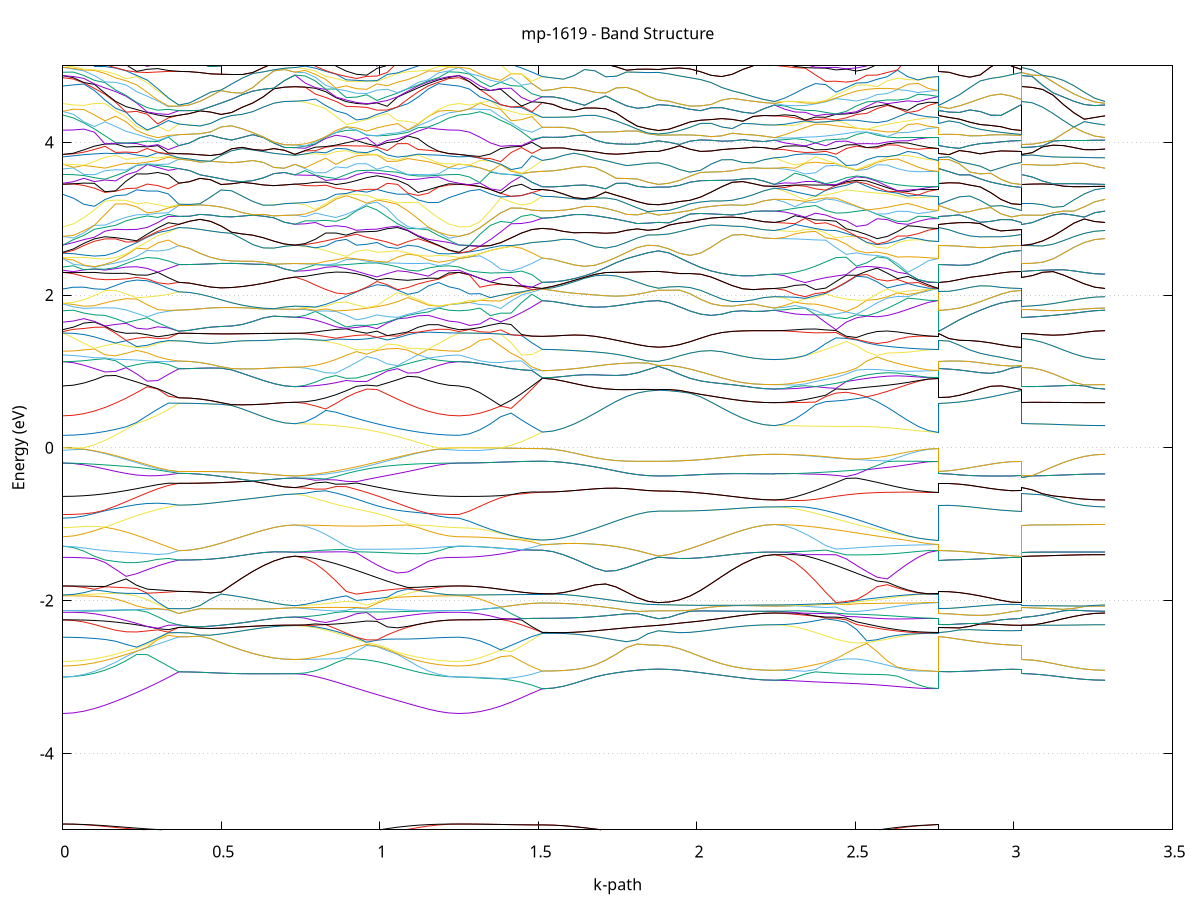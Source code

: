 set title 'mp-1619 - Band Structure'
set xlabel 'k-path'
set ylabel 'Energy (eV)'
set grid y
set yrange [-5:5]
set terminal png size 800,600
set output 'mp-1619_bands_gnuplot.png'
plot '-' using 1:2 with lines notitle, '-' using 1:2 with lines notitle, '-' using 1:2 with lines notitle, '-' using 1:2 with lines notitle, '-' using 1:2 with lines notitle, '-' using 1:2 with lines notitle, '-' using 1:2 with lines notitle, '-' using 1:2 with lines notitle, '-' using 1:2 with lines notitle, '-' using 1:2 with lines notitle, '-' using 1:2 with lines notitle, '-' using 1:2 with lines notitle, '-' using 1:2 with lines notitle, '-' using 1:2 with lines notitle, '-' using 1:2 with lines notitle, '-' using 1:2 with lines notitle, '-' using 1:2 with lines notitle, '-' using 1:2 with lines notitle, '-' using 1:2 with lines notitle, '-' using 1:2 with lines notitle, '-' using 1:2 with lines notitle, '-' using 1:2 with lines notitle, '-' using 1:2 with lines notitle, '-' using 1:2 with lines notitle, '-' using 1:2 with lines notitle, '-' using 1:2 with lines notitle, '-' using 1:2 with lines notitle, '-' using 1:2 with lines notitle, '-' using 1:2 with lines notitle, '-' using 1:2 with lines notitle, '-' using 1:2 with lines notitle, '-' using 1:2 with lines notitle, '-' using 1:2 with lines notitle, '-' using 1:2 with lines notitle, '-' using 1:2 with lines notitle, '-' using 1:2 with lines notitle, '-' using 1:2 with lines notitle, '-' using 1:2 with lines notitle, '-' using 1:2 with lines notitle, '-' using 1:2 with lines notitle, '-' using 1:2 with lines notitle, '-' using 1:2 with lines notitle, '-' using 1:2 with lines notitle, '-' using 1:2 with lines notitle, '-' using 1:2 with lines notitle, '-' using 1:2 with lines notitle, '-' using 1:2 with lines notitle, '-' using 1:2 with lines notitle, '-' using 1:2 with lines notitle, '-' using 1:2 with lines notitle, '-' using 1:2 with lines notitle, '-' using 1:2 with lines notitle, '-' using 1:2 with lines notitle, '-' using 1:2 with lines notitle, '-' using 1:2 with lines notitle, '-' using 1:2 with lines notitle, '-' using 1:2 with lines notitle, '-' using 1:2 with lines notitle, '-' using 1:2 with lines notitle, '-' using 1:2 with lines notitle, '-' using 1:2 with lines notitle, '-' using 1:2 with lines notitle, '-' using 1:2 with lines notitle, '-' using 1:2 with lines notitle, '-' using 1:2 with lines notitle, '-' using 1:2 with lines notitle, '-' using 1:2 with lines notitle, '-' using 1:2 with lines notitle, '-' using 1:2 with lines notitle, '-' using 1:2 with lines notitle, '-' using 1:2 with lines notitle, '-' using 1:2 with lines notitle, '-' using 1:2 with lines notitle, '-' using 1:2 with lines notitle, '-' using 1:2 with lines notitle, '-' using 1:2 with lines notitle, '-' using 1:2 with lines notitle, '-' using 1:2 with lines notitle, '-' using 1:2 with lines notitle, '-' using 1:2 with lines notitle, '-' using 1:2 with lines notitle, '-' using 1:2 with lines notitle, '-' using 1:2 with lines notitle, '-' using 1:2 with lines notitle, '-' using 1:2 with lines notitle, '-' using 1:2 with lines notitle, '-' using 1:2 with lines notitle, '-' using 1:2 with lines notitle, '-' using 1:2 with lines notitle, '-' using 1:2 with lines notitle, '-' using 1:2 with lines notitle, '-' using 1:2 with lines notitle, '-' using 1:2 with lines notitle, '-' using 1:2 with lines notitle, '-' using 1:2 with lines notitle, '-' using 1:2 with lines notitle, '-' using 1:2 with lines notitle, '-' using 1:2 with lines notitle, '-' using 1:2 with lines notitle, '-' using 1:2 with lines notitle, '-' using 1:2 with lines notitle, '-' using 1:2 with lines notitle, '-' using 1:2 with lines notitle, '-' using 1:2 with lines notitle, '-' using 1:2 with lines notitle, '-' using 1:2 with lines notitle, '-' using 1:2 with lines notitle, '-' using 1:2 with lines notitle, '-' using 1:2 with lines notitle, '-' using 1:2 with lines notitle, '-' using 1:2 with lines notitle, '-' using 1:2 with lines notitle, '-' using 1:2 with lines notitle, '-' using 1:2 with lines notitle, '-' using 1:2 with lines notitle, '-' using 1:2 with lines notitle, '-' using 1:2 with lines notitle, '-' using 1:2 with lines notitle, '-' using 1:2 with lines notitle, '-' using 1:2 with lines notitle, '-' using 1:2 with lines notitle, '-' using 1:2 with lines notitle, '-' using 1:2 with lines notitle, '-' using 1:2 with lines notitle, '-' using 1:2 with lines notitle, '-' using 1:2 with lines notitle, '-' using 1:2 with lines notitle, '-' using 1:2 with lines notitle, '-' using 1:2 with lines notitle, '-' using 1:2 with lines notitle, '-' using 1:2 with lines notitle, '-' using 1:2 with lines notitle, '-' using 1:2 with lines notitle, '-' using 1:2 with lines notitle, '-' using 1:2 with lines notitle, '-' using 1:2 with lines notitle, '-' using 1:2 with lines notitle, '-' using 1:2 with lines notitle, '-' using 1:2 with lines notitle, '-' using 1:2 with lines notitle, '-' using 1:2 with lines notitle, '-' using 1:2 with lines notitle, '-' using 1:2 with lines notitle, '-' using 1:2 with lines notitle, '-' using 1:2 with lines notitle, '-' using 1:2 with lines notitle, '-' using 1:2 with lines notitle, '-' using 1:2 with lines notitle, '-' using 1:2 with lines notitle, '-' using 1:2 with lines notitle, '-' using 1:2 with lines notitle, '-' using 1:2 with lines notitle, '-' using 1:2 with lines notitle, '-' using 1:2 with lines notitle, '-' using 1:2 with lines notitle, '-' using 1:2 with lines notitle, '-' using 1:2 with lines notitle, '-' using 1:2 with lines notitle, '-' using 1:2 with lines notitle, '-' using 1:2 with lines notitle, '-' using 1:2 with lines notitle, '-' using 1:2 with lines notitle, '-' using 1:2 with lines notitle, '-' using 1:2 with lines notitle, '-' using 1:2 with lines notitle, '-' using 1:2 with lines notitle, '-' using 1:2 with lines notitle, '-' using 1:2 with lines notitle, '-' using 1:2 with lines notitle, '-' using 1:2 with lines notitle, '-' using 1:2 with lines notitle, '-' using 1:2 with lines notitle
0.000000 -28.142101
0.033278 -28.142101
0.066556 -28.142001
0.099834 -28.141901
0.133112 -28.141801
0.166390 -28.141601
0.199668 -28.141401
0.232946 -28.141201
0.266224 -28.140901
0.299502 -28.140701
0.332780 -28.140501
0.366058 -28.140401
0.366058 -28.140401
0.399336 -28.140301
0.432614 -28.140301
0.465892 -28.140301
0.499170 -28.140201
0.532448 -28.140101
0.565726 -28.140101
0.599004 -28.140001
0.632282 -28.139901
0.665559 -28.139901
0.698837 -28.139901
0.732115 -28.139901
0.732115 -28.139901
0.764471 -28.139901
0.796826 -28.139901
0.829181 -28.140001
0.861536 -28.140201
0.893892 -28.140301
0.926247 -28.140501
0.958602 -28.140801
0.990957 -28.141001
1.023313 -28.141201
1.055668 -28.141401
1.088023 -28.141601
1.120378 -28.141801
1.152734 -28.141901
1.185089 -28.142001
1.217444 -28.142101
1.249799 -28.142101
1.249799 -28.142101
1.282624 -28.142101
1.315448 -28.142001
1.348273 -28.141901
1.381097 -28.141801
1.413922 -28.141601
1.446746 -28.141401
1.479570 -28.141201
1.512395 -28.141001
1.512395 -28.141001
1.545673 -28.141001
1.578951 -28.140901
1.612229 -28.140901
1.645507 -28.140801
1.678785 -28.140701
1.712063 -28.140601
1.745341 -28.140501
1.778619 -28.140401
1.811897 -28.140401
1.845175 -28.140401
1.878453 -28.140301
1.878453 -28.140301
1.911731 -28.140301
1.945009 -28.140301
1.978287 -28.140301
2.011565 -28.140201
2.044843 -28.140101
2.078121 -28.140101
2.111398 -28.140001
2.144676 -28.139901
2.177954 -28.139901
2.211232 -28.139901
2.244510 -28.139901
2.244510 -28.139901
2.276866 -28.139901
2.309221 -28.139901
2.341576 -28.139901
2.373931 -28.140001
2.406287 -28.140101
2.438642 -28.140201
2.470997 -28.140301
2.503352 -28.140401
2.535708 -28.140501
2.568063 -28.140601
2.600418 -28.140701
2.632773 -28.140801
2.665128 -28.140901
2.697484 -28.140901
2.729839 -28.141001
2.762194 -28.141001
2.762194 -28.140401
2.795019 -28.140401
2.827843 -28.140401
2.860668 -28.140401
2.893492 -28.140301
2.926316 -28.140301
2.959141 -28.140301
2.991965 -28.140301
3.024790 -28.140301
3.024790 -28.139901
3.057614 -28.139901
3.090439 -28.139901
3.123263 -28.139901
3.156088 -28.139901
3.188912 -28.139901
3.221737 -28.139901
3.254561 -28.139901
3.287386 -28.139901
e
0.000000 -28.139801
0.033278 -28.139801
0.066556 -28.139801
0.099834 -28.139801
0.133112 -28.139801
0.166390 -28.139801
0.199668 -28.139901
0.232946 -28.139901
0.266224 -28.140001
0.299502 -28.140101
0.332780 -28.140201
0.366058 -28.140401
0.366058 -28.140401
0.399336 -28.140301
0.432614 -28.140301
0.465892 -28.140301
0.499170 -28.140201
0.532448 -28.140101
0.565726 -28.140101
0.599004 -28.140001
0.632282 -28.139901
0.665559 -28.139901
0.698837 -28.139901
0.732115 -28.139901
0.732115 -28.139901
0.764471 -28.139901
0.796826 -28.139801
0.829181 -28.139801
0.861536 -28.139801
0.893892 -28.139801
0.926247 -28.139801
0.958602 -28.139801
0.990957 -28.139801
1.023313 -28.139801
1.055668 -28.139801
1.088023 -28.139801
1.120378 -28.139801
1.152734 -28.139801
1.185089 -28.139801
1.217444 -28.139801
1.249799 -28.139801
1.249799 -28.139801
1.282624 -28.139801
1.315448 -28.139901
1.348273 -28.140001
1.381097 -28.140101
1.413922 -28.140301
1.446746 -28.140501
1.479570 -28.140701
1.512395 -28.141001
1.512395 -28.141001
1.545673 -28.141001
1.578951 -28.140901
1.612229 -28.140901
1.645507 -28.140801
1.678785 -28.140701
1.712063 -28.140601
1.745341 -28.140501
1.778619 -28.140401
1.811897 -28.140401
1.845175 -28.140401
1.878453 -28.140301
1.878453 -28.140301
1.911731 -28.140301
1.945009 -28.140301
1.978287 -28.140301
2.011565 -28.140201
2.044843 -28.140101
2.078121 -28.140101
2.111398 -28.140001
2.144676 -28.139901
2.177954 -28.139901
2.211232 -28.139901
2.244510 -28.139901
2.244510 -28.139901
2.276866 -28.139901
2.309221 -28.139901
2.341576 -28.139901
2.373931 -28.140001
2.406287 -28.140101
2.438642 -28.140101
2.470997 -28.140201
2.503352 -28.140401
2.535708 -28.140501
2.568063 -28.140601
2.600418 -28.140701
2.632773 -28.140801
2.665128 -28.140901
2.697484 -28.140901
2.729839 -28.141001
2.762194 -28.141001
2.762194 -28.140401
2.795019 -28.140401
2.827843 -28.140401
2.860668 -28.140401
2.893492 -28.140301
2.926316 -28.140301
2.959141 -28.140301
2.991965 -28.140301
3.024790 -28.140301
3.024790 -28.139901
3.057614 -28.139901
3.090439 -28.139901
3.123263 -28.139901
3.156088 -28.139901
3.188912 -28.139901
3.221737 -28.139901
3.254561 -28.139901
3.287386 -28.139901
e
0.000000 -28.112201
0.033278 -28.112201
0.066556 -28.112201
0.099834 -28.112301
0.133112 -28.112401
0.166390 -28.112501
0.199668 -28.112601
0.232946 -28.112701
0.266224 -28.112701
0.299502 -28.112801
0.332780 -28.112801
0.366058 -28.112901
0.366058 -28.112901
0.399336 -28.112901
0.432614 -28.112901
0.465892 -28.113001
0.499170 -28.113001
0.532448 -28.113101
0.565726 -28.113201
0.599004 -28.113201
0.632282 -28.113301
0.665559 -28.113401
0.698837 -28.113401
0.732115 -28.113401
0.732115 -28.113401
0.764471 -28.113401
0.796826 -28.113401
0.829181 -28.113301
0.861536 -28.113301
0.893892 -28.113201
0.926247 -28.113101
0.958602 -28.113001
0.990957 -28.112801
1.023313 -28.112701
1.055668 -28.112601
1.088023 -28.112501
1.120378 -28.112401
1.152734 -28.112301
1.185089 -28.112201
1.217444 -28.112201
1.249799 -28.112201
1.249799 -28.112201
1.282624 -28.112201
1.315448 -28.112201
1.348273 -28.112201
1.381097 -28.112201
1.413922 -28.112201
1.446746 -28.112201
1.479570 -28.112201
1.512395 -28.112201
1.512395 -28.112201
1.545673 -28.112201
1.578951 -28.112201
1.612229 -28.112301
1.645507 -28.112401
1.678785 -28.112501
1.712063 -28.112601
1.745341 -28.112701
1.778619 -28.112801
1.811897 -28.112801
1.845175 -28.112901
1.878453 -28.112901
1.878453 -28.112901
1.911731 -28.112901
1.945009 -28.112901
1.978287 -28.113001
2.011565 -28.113001
2.044843 -28.113101
2.078121 -28.113201
2.111398 -28.113301
2.144676 -28.113301
2.177954 -28.113401
2.211232 -28.113401
2.244510 -28.113401
2.244510 -28.113401
2.276866 -28.113401
2.309221 -28.113401
2.341576 -28.113301
2.373931 -28.113301
2.406287 -28.113201
2.438642 -28.113101
2.470997 -28.113001
2.503352 -28.112901
2.535708 -28.112701
2.568063 -28.112601
2.600418 -28.112501
2.632773 -28.112401
2.665128 -28.112301
2.697484 -28.112201
2.729839 -28.112201
2.762194 -28.112201
2.762194 -28.112901
2.795019 -28.112901
2.827843 -28.112901
2.860668 -28.112901
2.893492 -28.112901
2.926316 -28.112901
2.959141 -28.112901
2.991965 -28.112901
3.024790 -28.112901
3.024790 -28.113401
3.057614 -28.113401
3.090439 -28.113401
3.123263 -28.113401
3.156088 -28.113401
3.188912 -28.113401
3.221737 -28.113401
3.254561 -28.113401
3.287386 -28.113401
e
0.000000 -28.112201
0.033278 -28.112201
0.066556 -28.112201
0.099834 -28.112301
0.133112 -28.112401
0.166390 -28.112501
0.199668 -28.112601
0.232946 -28.112701
0.266224 -28.112701
0.299502 -28.112801
0.332780 -28.112801
0.366058 -28.112901
0.366058 -28.112901
0.399336 -28.112901
0.432614 -28.112901
0.465892 -28.113001
0.499170 -28.113001
0.532448 -28.113101
0.565726 -28.113201
0.599004 -28.113201
0.632282 -28.113301
0.665559 -28.113401
0.698837 -28.113401
0.732115 -28.113401
0.732115 -28.113401
0.764471 -28.113401
0.796826 -28.113401
0.829181 -28.113301
0.861536 -28.113201
0.893892 -28.113101
0.926247 -28.113001
0.958602 -28.112901
0.990957 -28.112801
1.023313 -28.112701
1.055668 -28.112601
1.088023 -28.112501
1.120378 -28.112401
1.152734 -28.112301
1.185089 -28.112201
1.217444 -28.112201
1.249799 -28.112201
1.249799 -28.112201
1.282624 -28.112201
1.315448 -28.112201
1.348273 -28.112201
1.381097 -28.112201
1.413922 -28.112201
1.446746 -28.112201
1.479570 -28.112201
1.512395 -28.112201
1.512395 -28.112201
1.545673 -28.112201
1.578951 -28.112201
1.612229 -28.112301
1.645507 -28.112401
1.678785 -28.112501
1.712063 -28.112601
1.745341 -28.112701
1.778619 -28.112801
1.811897 -28.112801
1.845175 -28.112901
1.878453 -28.112901
1.878453 -28.112901
1.911731 -28.112901
1.945009 -28.112901
1.978287 -28.113001
2.011565 -28.113001
2.044843 -28.113101
2.078121 -28.113201
2.111398 -28.113301
2.144676 -28.113301
2.177954 -28.113401
2.211232 -28.113401
2.244510 -28.113401
2.244510 -28.113401
2.276866 -28.113401
2.309221 -28.113401
2.341576 -28.113301
2.373931 -28.113201
2.406287 -28.113101
2.438642 -28.113001
2.470997 -28.112901
2.503352 -28.112801
2.535708 -28.112701
2.568063 -28.112601
2.600418 -28.112501
2.632773 -28.112401
2.665128 -28.112301
2.697484 -28.112201
2.729839 -28.112201
2.762194 -28.112201
2.762194 -28.112901
2.795019 -28.112901
2.827843 -28.112901
2.860668 -28.112901
2.893492 -28.112901
2.926316 -28.112901
2.959141 -28.112901
2.991965 -28.112901
3.024790 -28.112901
3.024790 -28.113401
3.057614 -28.113401
3.090439 -28.113401
3.123263 -28.113401
3.156088 -28.113401
3.188912 -28.113401
3.221737 -28.113401
3.254561 -28.113401
3.287386 -28.113401
e
0.000000 -27.968301
0.033278 -27.968301
0.066556 -27.968201
0.099834 -27.968201
0.133112 -27.968101
0.166390 -27.968001
0.199668 -27.967901
0.232946 -27.967801
0.266224 -27.967601
0.299502 -27.967501
0.332780 -27.967401
0.366058 -27.967301
0.366058 -27.967301
0.399336 -27.967301
0.432614 -27.967301
0.465892 -27.967201
0.499170 -27.967201
0.532448 -27.967201
0.565726 -27.967201
0.599004 -27.967101
0.632282 -27.967101
0.665559 -27.967101
0.698837 -27.967101
0.732115 -27.967101
0.732115 -27.967101
0.764471 -27.967101
0.796826 -27.967101
0.829181 -27.967201
0.861536 -27.967201
0.893892 -27.967301
0.926247 -27.967401
0.958602 -27.967601
0.990957 -27.967701
1.023313 -27.967801
1.055668 -27.967901
1.088023 -27.968001
1.120378 -27.968101
1.152734 -27.968201
1.185089 -27.968201
1.217444 -27.968301
1.249799 -27.968301
1.249799 -27.968301
1.282624 -27.968301
1.315448 -27.968201
1.348273 -27.968101
1.381097 -27.968001
1.413922 -27.967901
1.446746 -27.967701
1.479570 -27.967601
1.512395 -27.967401
1.512395 -27.967401
1.545673 -27.967401
1.578951 -27.967401
1.612229 -27.967401
1.645507 -27.967301
1.678785 -27.967301
1.712063 -27.967201
1.745341 -27.967101
1.778619 -27.967101
1.811897 -27.967001
1.845175 -27.967001
1.878453 -27.967001
1.878453 -27.967001
1.911731 -27.967001
1.945009 -27.967101
1.978287 -27.967101
2.011565 -27.967201
2.044843 -27.967201
2.078121 -27.967201
2.111398 -27.967301
2.144676 -27.967301
2.177954 -27.967301
2.211232 -27.967301
2.244510 -27.967301
2.244510 -27.967301
2.276866 -27.967301
2.309221 -27.967301
2.341576 -27.967301
2.373931 -27.967301
2.406287 -27.967301
2.438642 -27.967301
2.470997 -27.967301
2.503352 -27.967401
2.535708 -27.967401
2.568063 -27.967401
2.600418 -27.967401
2.632773 -27.967401
2.665128 -27.967401
2.697484 -27.967401
2.729839 -27.967401
2.762194 -27.967401
2.762194 -27.967301
2.795019 -27.967301
2.827843 -27.967301
2.860668 -27.967201
2.893492 -27.967201
2.926316 -27.967101
2.959141 -27.967101
2.991965 -27.967001
3.024790 -27.967001
3.024790 -27.967101
3.057614 -27.967101
3.090439 -27.967101
3.123263 -27.967101
3.156088 -27.967201
3.188912 -27.967201
3.221737 -27.967301
3.254561 -27.967301
3.287386 -27.967301
e
0.000000 -27.967101
0.033278 -27.967101
0.066556 -27.967101
0.099834 -27.967001
0.133112 -27.967001
0.166390 -27.966901
0.199668 -27.966901
0.232946 -27.966901
0.266224 -27.967001
0.299502 -27.967101
0.332780 -27.967201
0.366058 -27.967301
0.366058 -27.967301
0.399336 -27.967301
0.432614 -27.967301
0.465892 -27.967201
0.499170 -27.967201
0.532448 -27.967201
0.565726 -27.967201
0.599004 -27.967101
0.632282 -27.967101
0.665559 -27.967101
0.698837 -27.967101
0.732115 -27.967101
0.732115 -27.967101
0.764471 -27.967101
0.796826 -27.967101
0.829181 -27.967001
0.861536 -27.967001
0.893892 -27.967001
0.926247 -27.967001
0.958602 -27.966901
0.990957 -27.966901
1.023313 -27.966901
1.055668 -27.966901
1.088023 -27.966901
1.120378 -27.967001
1.152734 -27.967001
1.185089 -27.967101
1.217444 -27.967101
1.249799 -27.967101
1.249799 -27.967101
1.282624 -27.967101
1.315448 -27.967101
1.348273 -27.967101
1.381097 -27.967101
1.413922 -27.967001
1.446746 -27.967101
1.479570 -27.967301
1.512395 -27.967401
1.512395 -27.967401
1.545673 -27.967401
1.578951 -27.967401
1.612229 -27.967401
1.645507 -27.967301
1.678785 -27.967301
1.712063 -27.967201
1.745341 -27.967101
1.778619 -27.967101
1.811897 -27.967001
1.845175 -27.967001
1.878453 -27.967001
1.878453 -27.967001
1.911731 -27.967001
1.945009 -27.967101
1.978287 -27.967101
2.011565 -27.967201
2.044843 -27.967201
2.078121 -27.967201
2.111398 -27.967301
2.144676 -27.967301
2.177954 -27.967301
2.211232 -27.967301
2.244510 -27.967301
2.244510 -27.967301
2.276866 -27.967301
2.309221 -27.967301
2.341576 -27.967201
2.373931 -27.967201
2.406287 -27.967201
2.438642 -27.967201
2.470997 -27.967101
2.503352 -27.967101
2.535708 -27.967101
2.568063 -27.967001
2.600418 -27.967101
2.632773 -27.967201
2.665128 -27.967301
2.697484 -27.967401
2.729839 -27.967401
2.762194 -27.967401
2.762194 -27.967301
2.795019 -27.967301
2.827843 -27.967301
2.860668 -27.967201
2.893492 -27.967201
2.926316 -27.967101
2.959141 -27.967101
2.991965 -27.967001
3.024790 -27.967001
3.024790 -27.967101
3.057614 -27.967101
3.090439 -27.967101
3.123263 -27.967101
3.156088 -27.967201
3.188912 -27.967201
3.221737 -27.967301
3.254561 -27.967301
3.287386 -27.967301
e
0.000000 -27.966701
0.033278 -27.966701
0.066556 -27.966701
0.099834 -27.966701
0.133112 -27.966801
0.166390 -27.966801
0.199668 -27.966901
0.232946 -27.966801
0.266224 -27.966701
0.299502 -27.966701
0.332780 -27.966601
0.366058 -27.966601
0.366058 -27.966601
0.399336 -27.966601
0.432614 -27.966601
0.465892 -27.966501
0.499170 -27.966501
0.532448 -27.966501
0.565726 -27.966401
0.599004 -27.966401
0.632282 -27.966401
0.665559 -27.966301
0.698837 -27.966301
0.732115 -27.966301
0.732115 -27.966301
0.764471 -27.966301
0.796826 -27.966301
0.829181 -27.966401
0.861536 -27.966401
0.893892 -27.966501
0.926247 -27.966601
0.958602 -27.966601
0.990957 -27.966701
1.023313 -27.966801
1.055668 -27.966801
1.088023 -27.966801
1.120378 -27.966801
1.152734 -27.966701
1.185089 -27.966701
1.217444 -27.966701
1.249799 -27.966701
1.249799 -27.966701
1.282624 -27.966701
1.315448 -27.966701
1.348273 -27.966701
1.381097 -27.966801
1.413922 -27.967001
1.446746 -27.967001
1.479570 -27.967001
1.512395 -27.966901
1.512395 -27.966901
1.545673 -27.966901
1.578951 -27.966901
1.612229 -27.966901
1.645507 -27.966901
1.678785 -27.966901
1.712063 -27.966901
1.745341 -27.966901
1.778619 -27.966901
1.811897 -27.966901
1.845175 -27.966901
1.878453 -27.966901
1.878453 -27.966901
1.911731 -27.966801
1.945009 -27.966701
1.978287 -27.966601
2.011565 -27.966501
2.044843 -27.966401
2.078121 -27.966401
2.111398 -27.966301
2.144676 -27.966201
2.177954 -27.966201
2.211232 -27.966101
2.244510 -27.966101
2.244510 -27.966101
2.276866 -27.966101
2.309221 -27.966201
2.341576 -27.966201
2.373931 -27.966301
2.406287 -27.966401
2.438642 -27.966501
2.470997 -27.966601
2.503352 -27.966801
2.535708 -27.966901
2.568063 -27.967001
2.600418 -27.967001
2.632773 -27.967001
2.665128 -27.966901
2.697484 -27.966901
2.729839 -27.966901
2.762194 -27.966901
2.762194 -27.966601
2.795019 -27.966601
2.827843 -27.966601
2.860668 -27.966601
2.893492 -27.966701
2.926316 -27.966701
2.959141 -27.966801
2.991965 -27.966901
3.024790 -27.966901
3.024790 -27.966301
3.057614 -27.966301
3.090439 -27.966301
3.123263 -27.966201
3.156088 -27.966201
3.188912 -27.966201
3.221737 -27.966101
3.254561 -27.966101
3.287386 -27.966101
e
0.000000 -27.966601
0.033278 -27.966601
0.066556 -27.966601
0.099834 -27.966601
0.133112 -27.966601
0.166390 -27.966501
0.199668 -27.966501
0.232946 -27.966501
0.266224 -27.966501
0.299502 -27.966501
0.332780 -27.966501
0.366058 -27.966601
0.366058 -27.966601
0.399336 -27.966601
0.432614 -27.966601
0.465892 -27.966501
0.499170 -27.966501
0.532448 -27.966501
0.565726 -27.966401
0.599004 -27.966401
0.632282 -27.966401
0.665559 -27.966301
0.698837 -27.966301
0.732115 -27.966301
0.732115 -27.966301
0.764471 -27.966301
0.796826 -27.966301
0.829181 -27.966301
0.861536 -27.966401
0.893892 -27.966401
0.926247 -27.966401
0.958602 -27.966401
0.990957 -27.966501
1.023313 -27.966501
1.055668 -27.966501
1.088023 -27.966501
1.120378 -27.966601
1.152734 -27.966601
1.185089 -27.966601
1.217444 -27.966601
1.249799 -27.966601
1.249799 -27.966601
1.282624 -27.966601
1.315448 -27.966701
1.348273 -27.966701
1.381097 -27.966801
1.413922 -27.966801
1.446746 -27.966801
1.479570 -27.966901
1.512395 -27.966901
1.512395 -27.966901
1.545673 -27.966901
1.578951 -27.966901
1.612229 -27.966901
1.645507 -27.966901
1.678785 -27.966901
1.712063 -27.966901
1.745341 -27.966901
1.778619 -27.966901
1.811897 -27.966901
1.845175 -27.966901
1.878453 -27.966901
1.878453 -27.966901
1.911731 -27.966801
1.945009 -27.966701
1.978287 -27.966601
2.011565 -27.966501
2.044843 -27.966401
2.078121 -27.966401
2.111398 -27.966301
2.144676 -27.966201
2.177954 -27.966201
2.211232 -27.966101
2.244510 -27.966101
2.244510 -27.966101
2.276866 -27.966101
2.309221 -27.966101
2.341576 -27.966201
2.373931 -27.966201
2.406287 -27.966301
2.438642 -27.966401
2.470997 -27.966401
2.503352 -27.966501
2.535708 -27.966601
2.568063 -27.966701
2.600418 -27.966701
2.632773 -27.966801
2.665128 -27.966801
2.697484 -27.966901
2.729839 -27.966901
2.762194 -27.966901
2.762194 -27.966601
2.795019 -27.966601
2.827843 -27.966601
2.860668 -27.966601
2.893492 -27.966701
2.926316 -27.966701
2.959141 -27.966801
2.991965 -27.966901
3.024790 -27.966901
3.024790 -27.966301
3.057614 -27.966301
3.090439 -27.966301
3.123263 -27.966201
3.156088 -27.966201
3.188912 -27.966201
3.221737 -27.966101
3.254561 -27.966101
3.287386 -27.966101
e
0.000000 -27.603401
0.033278 -27.603401
0.066556 -27.603401
0.099834 -27.603401
0.133112 -27.603401
0.166390 -27.603401
0.199668 -27.603401
0.232946 -27.603401
0.266224 -27.603301
0.299502 -27.603301
0.332780 -27.603201
0.366058 -27.603101
0.366058 -27.603101
0.399336 -27.603201
0.432614 -27.603201
0.465892 -27.603201
0.499170 -27.603201
0.532448 -27.603301
0.565726 -27.603301
0.599004 -27.603301
0.632282 -27.603401
0.665559 -27.603401
0.698837 -27.603401
0.732115 -27.603401
0.732115 -27.603401
0.764471 -27.603401
0.796826 -27.603401
0.829181 -27.603401
0.861536 -27.603401
0.893892 -27.603401
0.926247 -27.603401
0.958602 -27.603401
0.990957 -27.603401
1.023313 -27.603401
1.055668 -27.603401
1.088023 -27.603401
1.120378 -27.603401
1.152734 -27.603401
1.185089 -27.603401
1.217444 -27.603401
1.249799 -27.603401
1.249799 -27.603401
1.282624 -27.603401
1.315448 -27.603401
1.348273 -27.603401
1.381097 -27.603301
1.413922 -27.603301
1.446746 -27.603201
1.479570 -27.603101
1.512395 -27.603001
1.512395 -27.603001
1.545673 -27.603001
1.578951 -27.603001
1.612229 -27.603101
1.645507 -27.603101
1.678785 -27.603101
1.712063 -27.603201
1.745341 -27.603201
1.778619 -27.603201
1.811897 -27.603301
1.845175 -27.603301
1.878453 -27.603301
1.878453 -27.603301
1.911731 -27.603301
1.945009 -27.603301
1.978287 -27.603301
2.011565 -27.603401
2.044843 -27.603401
2.078121 -27.603401
2.111398 -27.603501
2.144676 -27.603501
2.177954 -27.603501
2.211232 -27.603501
2.244510 -27.603601
2.244510 -27.603601
2.276866 -27.603501
2.309221 -27.603501
2.341576 -27.603501
2.373931 -27.603501
2.406287 -27.603401
2.438642 -27.603401
2.470997 -27.603301
2.503352 -27.603301
2.535708 -27.603201
2.568063 -27.603201
2.600418 -27.603101
2.632773 -27.603101
2.665128 -27.603101
2.697484 -27.603001
2.729839 -27.603001
2.762194 -27.603001
2.762194 -27.603101
2.795019 -27.603201
2.827843 -27.603201
2.860668 -27.603201
2.893492 -27.603201
2.926316 -27.603201
2.959141 -27.603301
2.991965 -27.603301
3.024790 -27.603301
3.024790 -27.603401
3.057614 -27.603401
3.090439 -27.603401
3.123263 -27.603501
3.156088 -27.603501
3.188912 -27.603501
3.221737 -27.603501
3.254561 -27.603501
3.287386 -27.603601
e
0.000000 -27.602401
0.033278 -27.602401
0.066556 -27.602401
0.099834 -27.602501
0.133112 -27.602501
0.166390 -27.602601
0.199668 -27.602701
0.232946 -27.602801
0.266224 -27.602901
0.299502 -27.603001
0.332780 -27.603101
0.366058 -27.603101
0.366058 -27.603101
0.399336 -27.603201
0.432614 -27.603201
0.465892 -27.603201
0.499170 -27.603201
0.532448 -27.603301
0.565726 -27.603301
0.599004 -27.603301
0.632282 -27.603401
0.665559 -27.603401
0.698837 -27.603401
0.732115 -27.603401
0.732115 -27.603401
0.764471 -27.603401
0.796826 -27.603401
0.829181 -27.603301
0.861536 -27.603301
0.893892 -27.603201
0.926247 -27.603101
0.958602 -27.603001
0.990957 -27.602901
1.023313 -27.602801
1.055668 -27.602701
1.088023 -27.602601
1.120378 -27.602501
1.152734 -27.602501
1.185089 -27.602401
1.217444 -27.602401
1.249799 -27.602401
1.249799 -27.602401
1.282624 -27.602401
1.315448 -27.602401
1.348273 -27.602501
1.381097 -27.602601
1.413922 -27.602701
1.446746 -27.602801
1.479570 -27.602901
1.512395 -27.603001
1.512395 -27.603001
1.545673 -27.603001
1.578951 -27.603001
1.612229 -27.603101
1.645507 -27.603101
1.678785 -27.603101
1.712063 -27.603201
1.745341 -27.603201
1.778619 -27.603201
1.811897 -27.603301
1.845175 -27.603301
1.878453 -27.603301
1.878453 -27.603301
1.911731 -27.603301
1.945009 -27.603301
1.978287 -27.603301
2.011565 -27.603401
2.044843 -27.603401
2.078121 -27.603401
2.111398 -27.603501
2.144676 -27.603501
2.177954 -27.603501
2.211232 -27.603501
2.244510 -27.603601
2.244510 -27.603601
2.276866 -27.603501
2.309221 -27.603501
2.341576 -27.603501
2.373931 -27.603501
2.406287 -27.603401
2.438642 -27.603401
2.470997 -27.603301
2.503352 -27.603301
2.535708 -27.603201
2.568063 -27.603201
2.600418 -27.603101
2.632773 -27.603101
2.665128 -27.603101
2.697484 -27.603001
2.729839 -27.603001
2.762194 -27.603001
2.762194 -27.603101
2.795019 -27.603201
2.827843 -27.603201
2.860668 -27.603201
2.893492 -27.603201
2.926316 -27.603201
2.959141 -27.603301
2.991965 -27.603301
3.024790 -27.603301
3.024790 -27.603401
3.057614 -27.603401
3.090439 -27.603401
3.123263 -27.603501
3.156088 -27.603501
3.188912 -27.603501
3.221737 -27.603501
3.254561 -27.603501
3.287386 -27.603601
e
0.000000 -27.578401
0.033278 -27.578401
0.066556 -27.578401
0.099834 -27.578401
0.133112 -27.578401
0.166390 -27.578501
0.199668 -27.578501
0.232946 -27.578501
0.266224 -27.578401
0.299502 -27.578401
0.332780 -27.578401
0.366058 -27.578401
0.366058 -27.578401
0.399336 -27.578401
0.432614 -27.578401
0.465892 -27.578401
0.499170 -27.578401
0.532448 -27.578501
0.565726 -27.578501
0.599004 -27.578501
0.632282 -27.578601
0.665559 -27.578601
0.698837 -27.578601
0.732115 -27.578601
0.732115 -27.578601
0.764471 -27.578601
0.796826 -27.578601
0.829181 -27.578601
0.861536 -27.578601
0.893892 -27.578601
0.926247 -27.578601
0.958602 -27.578501
0.990957 -27.578501
1.023313 -27.578501
1.055668 -27.578501
1.088023 -27.578501
1.120378 -27.578501
1.152734 -27.578401
1.185089 -27.578401
1.217444 -27.578401
1.249799 -27.578401
1.249799 -27.578401
1.282624 -27.578401
1.315448 -27.578401
1.348273 -27.578301
1.381097 -27.578301
1.413922 -27.578201
1.446746 -27.578101
1.479570 -27.578101
1.512395 -27.578001
1.512395 -27.578001
1.545673 -27.578001
1.578951 -27.578001
1.612229 -27.578001
1.645507 -27.578101
1.678785 -27.578101
1.712063 -27.578101
1.745341 -27.578201
1.778619 -27.578201
1.811897 -27.578201
1.845175 -27.578201
1.878453 -27.578201
1.878453 -27.578201
1.911731 -27.578201
1.945009 -27.578301
1.978287 -27.578301
2.011565 -27.578301
2.044843 -27.578301
2.078121 -27.578401
2.111398 -27.578401
2.144676 -27.578401
2.177954 -27.578501
2.211232 -27.578501
2.244510 -27.578501
2.244510 -27.578501
2.276866 -27.578501
2.309221 -27.578501
2.341576 -27.578401
2.373931 -27.578401
2.406287 -27.578401
2.438642 -27.578301
2.470997 -27.578301
2.503352 -27.578201
2.535708 -27.578201
2.568063 -27.578101
2.600418 -27.578101
2.632773 -27.578101
2.665128 -27.578001
2.697484 -27.578001
2.729839 -27.578001
2.762194 -27.578001
2.762194 -27.578401
2.795019 -27.578401
2.827843 -27.578301
2.860668 -27.578301
2.893492 -27.578301
2.926316 -27.578301
2.959141 -27.578301
2.991965 -27.578201
3.024790 -27.578201
3.024790 -27.578601
3.057614 -27.578601
3.090439 -27.578601
3.123263 -27.578601
3.156088 -27.578501
3.188912 -27.578501
3.221737 -27.578501
3.254561 -27.578501
3.287386 -27.578501
e
0.000000 -27.577801
0.033278 -27.577801
0.066556 -27.577801
0.099834 -27.577901
0.133112 -27.577901
0.166390 -27.578001
0.199668 -27.578101
0.232946 -27.578101
0.266224 -27.578201
0.299502 -27.578301
0.332780 -27.578301
0.366058 -27.578401
0.366058 -27.578401
0.399336 -27.578401
0.432614 -27.578401
0.465892 -27.578401
0.499170 -27.578401
0.532448 -27.578501
0.565726 -27.578501
0.599004 -27.578501
0.632282 -27.578601
0.665559 -27.578601
0.698837 -27.578601
0.732115 -27.578601
0.732115 -27.578601
0.764471 -27.578601
0.796826 -27.578601
0.829181 -27.578501
0.861536 -27.578501
0.893892 -27.578401
0.926247 -27.578401
0.958602 -27.578301
0.990957 -27.578201
1.023313 -27.578101
1.055668 -27.578101
1.088023 -27.578001
1.120378 -27.577901
1.152734 -27.577901
1.185089 -27.577801
1.217444 -27.577801
1.249799 -27.577801
1.249799 -27.577801
1.282624 -27.577801
1.315448 -27.577801
1.348273 -27.577801
1.381097 -27.577801
1.413922 -27.577901
1.446746 -27.577901
1.479570 -27.577901
1.512395 -27.578001
1.512395 -27.578001
1.545673 -27.578001
1.578951 -27.578001
1.612229 -27.578001
1.645507 -27.578101
1.678785 -27.578101
1.712063 -27.578101
1.745341 -27.578201
1.778619 -27.578201
1.811897 -27.578201
1.845175 -27.578201
1.878453 -27.578201
1.878453 -27.578201
1.911731 -27.578201
1.945009 -27.578301
1.978287 -27.578301
2.011565 -27.578301
2.044843 -27.578301
2.078121 -27.578401
2.111398 -27.578401
2.144676 -27.578401
2.177954 -27.578501
2.211232 -27.578501
2.244510 -27.578501
2.244510 -27.578501
2.276866 -27.578501
2.309221 -27.578501
2.341576 -27.578401
2.373931 -27.578401
2.406287 -27.578401
2.438642 -27.578301
2.470997 -27.578301
2.503352 -27.578201
2.535708 -27.578201
2.568063 -27.578101
2.600418 -27.578101
2.632773 -27.578101
2.665128 -27.578001
2.697484 -27.578001
2.729839 -27.578001
2.762194 -27.578001
2.762194 -27.578401
2.795019 -27.578401
2.827843 -27.578301
2.860668 -27.578301
2.893492 -27.578301
2.926316 -27.578301
2.959141 -27.578301
2.991965 -27.578201
3.024790 -27.578201
3.024790 -27.578601
3.057614 -27.578601
3.090439 -27.578601
3.123263 -27.578601
3.156088 -27.578501
3.188912 -27.578501
3.221737 -27.578501
3.254561 -27.578501
3.287386 -27.578501
e
0.000000 -13.648701
0.033278 -13.650301
0.066556 -13.654401
0.099834 -13.659701
0.133112 -13.665201
0.166390 -13.670201
0.199668 -13.674101
0.232946 -13.676801
0.266224 -13.678101
0.299502 -13.678001
0.332780 -13.676401
0.366058 -13.673501
0.366058 -13.673501
0.399336 -13.673101
0.432614 -13.672201
0.465892 -13.670701
0.499170 -13.669001
0.532448 -13.667201
0.565726 -13.665501
0.599004 -13.664101
0.632282 -13.663101
0.665559 -13.662301
0.698837 -13.661801
0.732115 -13.661701
0.732115 -13.661701
0.764471 -13.662101
0.796826 -13.663401
0.829181 -13.665301
0.861536 -13.667401
0.893892 -13.669301
0.926247 -13.670901
0.958602 -13.672001
0.990957 -13.672201
1.023313 -13.671401
1.055668 -13.669701
1.088023 -13.666801
1.120378 -13.663001
1.152734 -13.658501
1.185089 -13.653901
1.217444 -13.650201
1.249799 -13.648701
1.249799 -13.648701
1.282624 -13.648701
1.315448 -13.648701
1.348273 -13.648501
1.381097 -13.647901
1.413922 -13.647001
1.446746 -13.645501
1.479570 -13.643401
1.512395 -13.641001
1.512395 -13.641001
1.545673 -13.642301
1.578951 -13.645101
1.612229 -13.648401
1.645507 -13.651801
1.678785 -13.655201
1.712063 -13.658201
1.745341 -13.660701
1.778619 -13.662701
1.811897 -13.664101
1.845175 -13.664901
1.878453 -13.665101
1.878453 -13.665101
1.911731 -13.664901
1.945009 -13.664501
1.978287 -13.663701
2.011565 -13.662801
2.044843 -13.661801
2.078121 -13.660801
2.111398 -13.659901
2.144676 -13.659201
2.177954 -13.658701
2.211232 -13.658301
2.244510 -13.658201
2.244510 -13.658201
2.276866 -13.658401
2.309221 -13.659101
2.341576 -13.660101
2.373931 -13.661201
2.406287 -13.662201
2.438642 -13.662901
2.470997 -13.663001
2.503352 -13.662301
2.535708 -13.660801
2.568063 -13.658501
2.600418 -13.655301
2.632773 -13.651701
2.665128 -13.647901
2.697484 -13.645201
2.729839 -13.642501
2.762194 -13.641001
2.762194 -13.673501
2.795019 -13.673201
2.827843 -13.672401
2.860668 -13.671101
2.893492 -13.669501
2.926316 -13.667901
2.959141 -13.666501
2.991965 -13.665501
3.024790 -13.665101
3.024790 -13.661701
3.057614 -13.661601
3.090439 -13.661201
3.123263 -13.660601
3.156088 -13.660001
3.188912 -13.659301
3.221737 -13.658701
3.254561 -13.658401
3.287386 -13.658201
e
0.000000 -13.629301
0.033278 -13.630001
0.066556 -13.632001
0.099834 -13.634901
0.133112 -13.638701
0.166390 -13.643201
0.199668 -13.648301
0.232946 -13.653701
0.266224 -13.659301
0.299502 -13.664601
0.332780 -13.669501
0.366058 -13.673501
0.366058 -13.673501
0.399336 -13.673101
0.432614 -13.672201
0.465892 -13.670701
0.499170 -13.669001
0.532448 -13.667201
0.565726 -13.665501
0.599004 -13.664101
0.632282 -13.663101
0.665559 -13.662301
0.698837 -13.661801
0.732115 -13.661701
0.732115 -13.661701
0.764471 -13.661501
0.796826 -13.660901
0.829181 -13.659901
0.861536 -13.658601
0.893892 -13.656801
0.926247 -13.654601
0.958602 -13.652001
0.990957 -13.649101
1.023313 -13.645901
1.055668 -13.642701
1.088023 -13.639501
1.120378 -13.636501
1.152734 -13.633801
1.185089 -13.631501
1.217444 -13.630001
1.249799 -13.629301
1.249799 -13.629301
1.282624 -13.629501
1.315448 -13.629901
1.348273 -13.630701
1.381097 -13.631901
1.413922 -13.633601
1.446746 -13.635901
1.479570 -13.638401
1.512395 -13.641001
1.512395 -13.641001
1.545673 -13.642301
1.578951 -13.645101
1.612229 -13.648401
1.645507 -13.651801
1.678785 -13.655201
1.712063 -13.658201
1.745341 -13.660701
1.778619 -13.662701
1.811897 -13.664101
1.845175 -13.664901
1.878453 -13.665101
1.878453 -13.665101
1.911731 -13.664901
1.945009 -13.664501
1.978287 -13.663701
2.011565 -13.662801
2.044843 -13.661801
2.078121 -13.660801
2.111398 -13.659901
2.144676 -13.659201
2.177954 -13.658701
2.211232 -13.658301
2.244510 -13.658201
2.244510 -13.658201
2.276866 -13.658201
2.309221 -13.658101
2.341576 -13.658001
2.373931 -13.657801
2.406287 -13.657601
2.438642 -13.657201
2.470997 -13.656701
2.503352 -13.655901
2.535708 -13.655001
2.568063 -13.653701
2.600418 -13.652101
2.632773 -13.650201
2.665128 -13.647801
2.697484 -13.644301
2.729839 -13.641901
2.762194 -13.641001
2.762194 -13.673501
2.795019 -13.673201
2.827843 -13.672401
2.860668 -13.671101
2.893492 -13.669501
2.926316 -13.667901
2.959141 -13.666501
2.991965 -13.665501
3.024790 -13.665101
3.024790 -13.661701
3.057614 -13.661601
3.090439 -13.661201
3.123263 -13.660601
3.156088 -13.660001
3.188912 -13.659301
3.221737 -13.658701
3.254561 -13.658401
3.287386 -13.658201
e
0.000000 -13.598601
0.033278 -13.599101
0.066556 -13.600301
0.099834 -13.602201
0.133112 -13.604301
0.166390 -13.606501
0.199668 -13.608401
0.232946 -13.609901
0.266224 -13.610901
0.299502 -13.611101
0.332780 -13.610601
0.366058 -13.609201
0.366058 -13.609201
0.399336 -13.609501
0.432614 -13.610401
0.465892 -13.611701
0.499170 -13.613301
0.532448 -13.615201
0.565726 -13.617101
0.599004 -13.619001
0.632282 -13.620701
0.665559 -13.622101
0.698837 -13.623001
0.732115 -13.623401
0.732115 -13.623401
0.764471 -13.623401
0.796826 -13.623501
0.829181 -13.623701
0.861536 -13.623801
0.893892 -13.623701
0.926247 -13.623401
0.958602 -13.622701
0.990957 -13.621601
1.023313 -13.619901
1.055668 -13.617701
1.088023 -13.614901
1.120378 -13.611601
1.152734 -13.607701
1.185089 -13.603701
1.217444 -13.600201
1.249799 -13.598601
1.249799 -13.598601
1.282624 -13.602401
1.315448 -13.609201
1.348273 -13.615901
1.381097 -13.621901
1.413922 -13.626801
1.446746 -13.630401
1.479570 -13.632701
1.512395 -13.633401
1.512395 -13.633401
1.545673 -13.631901
1.578951 -13.628301
1.612229 -13.623401
1.645507 -13.617501
1.678785 -13.610701
1.712063 -13.603801
1.745341 -13.599901
1.778619 -13.602101
1.811897 -13.605201
1.845175 -13.607301
1.878453 -13.608001
1.878453 -13.608001
1.911731 -13.608701
1.945009 -13.610501
1.978287 -13.613101
2.011565 -13.615801
2.044843 -13.618201
2.078121 -13.620101
2.111398 -13.621401
2.144676 -13.622101
2.177954 -13.622301
2.211232 -13.622301
2.244510 -13.622301
2.244510 -13.622301
2.276866 -13.622901
2.309221 -13.624201
2.341576 -13.625501
2.373931 -13.626201
2.406287 -13.626001
2.438642 -13.624901
2.470997 -13.623001
2.503352 -13.620601
2.535708 -13.618201
2.568063 -13.616701
2.600418 -13.617201
2.632773 -13.619701
2.665128 -13.625101
2.697484 -13.629701
2.729839 -13.632501
2.762194 -13.633401
2.762194 -13.609201
2.795019 -13.608901
2.827843 -13.608201
2.860668 -13.607401
2.893492 -13.606701
2.926316 -13.606601
2.959141 -13.607101
2.991965 -13.607701
3.024790 -13.608001
3.024790 -13.623401
3.057614 -13.623301
3.090439 -13.623201
3.123263 -13.623001
3.156088 -13.622801
3.188912 -13.622601
3.221737 -13.622401
3.254561 -13.622301
3.287386 -13.622301
e
0.000000 -13.598601
0.033278 -13.597601
0.066556 -13.594801
0.099834 -13.596701
0.133112 -13.598201
0.166390 -13.598401
0.199668 -13.597301
0.232946 -13.595101
0.266224 -13.599401
0.299502 -13.603501
0.332780 -13.606801
0.366058 -13.609201
0.366058 -13.609201
0.399336 -13.609501
0.432614 -13.610401
0.465892 -13.611701
0.499170 -13.613301
0.532448 -13.615201
0.565726 -13.617101
0.599004 -13.619001
0.632282 -13.620701
0.665559 -13.622101
0.698837 -13.623001
0.732115 -13.623401
0.732115 -13.623401
0.764471 -13.622701
0.796826 -13.620801
0.829181 -13.617701
0.861536 -13.613601
0.893892 -13.608801
0.926247 -13.603101
0.958602 -13.603101
0.990957 -13.604601
1.023313 -13.605301
1.055668 -13.605101
1.088023 -13.604001
1.120378 -13.601801
1.152734 -13.598701
1.185089 -13.594601
1.217444 -13.596401
1.249799 -13.598601
1.249799 -13.598601
1.282624 -13.602401
1.315448 -13.609201
1.348273 -13.615901
1.381097 -13.621901
1.413922 -13.626801
1.446746 -13.630401
1.479570 -13.632701
1.512395 -13.633401
1.512395 -13.633401
1.545673 -13.631901
1.578951 -13.628301
1.612229 -13.623401
1.645507 -13.617501
1.678785 -13.610701
1.712063 -13.603801
1.745341 -13.599901
1.778619 -13.602101
1.811897 -13.605201
1.845175 -13.607301
1.878453 -13.608001
1.878453 -13.608001
1.911731 -13.608701
1.945009 -13.610501
1.978287 -13.613101
2.011565 -13.615801
2.044843 -13.618201
2.078121 -13.620101
2.111398 -13.621401
2.144676 -13.622101
2.177954 -13.622301
2.211232 -13.622301
2.244510 -13.622301
2.244510 -13.622301
2.276866 -13.621701
2.309221 -13.620001
2.341576 -13.617301
2.373931 -13.613701
2.406287 -13.609401
2.438642 -13.604801
2.470997 -13.600701
2.503352 -13.598601
2.535708 -13.600001
2.568063 -13.605201
2.600418 -13.612201
2.632773 -13.619101
2.665128 -13.623501
2.697484 -13.627701
2.729839 -13.631501
2.762194 -13.633401
2.762194 -13.609201
2.795019 -13.608901
2.827843 -13.608201
2.860668 -13.607401
2.893492 -13.606701
2.926316 -13.606601
2.959141 -13.607101
2.991965 -13.607701
3.024790 -13.608001
3.024790 -13.623401
3.057614 -13.623301
3.090439 -13.623201
3.123263 -13.623001
3.156088 -13.622801
3.188912 -13.622601
3.221737 -13.622401
3.254561 -13.622301
3.287386 -13.622301
e
0.000000 -13.584701
0.033278 -13.589501
0.066556 -13.593801
0.099834 -13.591401
0.133112 -13.588801
0.166390 -13.588501
0.199668 -13.590801
0.232946 -13.594901
0.266224 -13.591901
0.299502 -13.588201
0.332780 -13.584101
0.366058 -13.580101
0.366058 -13.580101
0.399336 -13.580601
0.432614 -13.581901
0.465892 -13.583601
0.499170 -13.585301
0.532448 -13.586801
0.565726 -13.587901
0.599004 -13.588701
0.632282 -13.589201
0.665559 -13.589401
0.698837 -13.589501
0.732115 -13.589501
0.732115 -13.589501
0.764471 -13.590001
0.796826 -13.591401
0.829181 -13.593401
0.861536 -13.595901
0.893892 -13.598601
0.926247 -13.601001
0.958602 -13.597001
0.990957 -13.590501
1.023313 -13.584401
1.055668 -13.579701
1.088023 -13.577701
1.120378 -13.579501
1.152734 -13.584601
1.185089 -13.590901
1.217444 -13.589601
1.249799 -13.584701
1.249799 -13.584701
1.282624 -13.584401
1.315448 -13.583501
1.348273 -13.582101
1.381097 -13.580401
1.413922 -13.578301
1.446746 -13.575801
1.479570 -13.572801
1.512395 -13.569101
1.512395 -13.569101
1.545673 -13.569901
1.578951 -13.572201
1.612229 -13.575701
1.645507 -13.580101
1.678785 -13.585001
1.712063 -13.589501
1.745341 -13.590601
1.778619 -13.585101
1.811897 -13.578801
1.845175 -13.574001
1.878453 -13.572201
1.878453 -13.572201
1.911731 -13.572301
1.945009 -13.572801
1.978287 -13.574001
2.011565 -13.576201
2.044843 -13.579401
2.078121 -13.583401
2.111398 -13.587601
2.144676 -13.591601
2.177954 -13.594901
2.211232 -13.597201
2.244510 -13.598001
2.244510 -13.598001
2.276866 -13.597601
2.309221 -13.596701
2.341576 -13.595201
2.373931 -13.593101
2.406287 -13.590601
2.438642 -13.587901
2.470997 -13.585001
2.503352 -13.583901
2.535708 -13.585401
2.568063 -13.586201
2.600418 -13.585301
2.632773 -13.582301
2.665128 -13.578101
2.697484 -13.573701
2.729839 -13.570301
2.762194 -13.569101
2.762194 -13.580101
2.795019 -13.580201
2.827843 -13.580601
2.860668 -13.580801
2.893492 -13.580401
2.926316 -13.578801
2.959141 -13.576101
2.991965 -13.573401
3.024790 -13.572201
3.024790 -13.589501
3.057614 -13.589901
3.090439 -13.590801
3.123263 -13.592201
3.156088 -13.593801
3.188912 -13.595401
3.221737 -13.596701
3.254561 -13.597601
3.287386 -13.598001
e
0.000000 -13.583101
0.033278 -13.582801
0.066556 -13.581801
0.099834 -13.580301
0.133112 -13.578301
0.166390 -13.576201
0.199668 -13.574301
0.232946 -13.573101
0.266224 -13.572901
0.299502 -13.574001
0.332780 -13.576601
0.366058 -13.580101
0.366058 -13.580101
0.399336 -13.580601
0.432614 -13.581901
0.465892 -13.583601
0.499170 -13.585301
0.532448 -13.586801
0.565726 -13.587901
0.599004 -13.588701
0.632282 -13.589201
0.665559 -13.589401
0.698837 -13.589501
0.732115 -13.589501
0.732115 -13.589501
0.764471 -13.589001
0.796826 -13.587401
0.829181 -13.584901
0.861536 -13.581501
0.893892 -13.577301
0.926247 -13.572701
0.958602 -13.567801
0.990957 -13.563201
1.023313 -13.559401
1.055668 -13.557301
1.088023 -13.561901
1.120378 -13.569201
1.152734 -13.575101
1.185089 -13.579501
1.217444 -13.582201
1.249799 -13.583101
1.249799 -13.583101
1.282624 -13.578901
1.315448 -13.573701
1.348273 -13.568501
1.381097 -13.561401
1.413922 -13.552501
1.446746 -13.558101
1.479570 -13.564301
1.512395 -13.569101
1.512395 -13.569101
1.545673 -13.569901
1.578951 -13.572201
1.612229 -13.575701
1.645507 -13.580101
1.678785 -13.585001
1.712063 -13.589501
1.745341 -13.590601
1.778619 -13.585101
1.811897 -13.578801
1.845175 -13.574001
1.878453 -13.572201
1.878453 -13.572201
1.911731 -13.572301
1.945009 -13.572801
1.978287 -13.574001
2.011565 -13.576201
2.044843 -13.579401
2.078121 -13.583401
2.111398 -13.587601
2.144676 -13.591601
2.177954 -13.594901
2.211232 -13.597201
2.244510 -13.598001
2.244510 -13.598001
2.276866 -13.596801
2.309221 -13.594001
2.341576 -13.590401
2.373931 -13.586901
2.406287 -13.584301
2.438642 -13.582901
2.470997 -13.582801
2.503352 -13.582101
2.535708 -13.579301
2.568063 -13.576801
2.600418 -13.574501
2.632773 -13.572601
2.665128 -13.571101
2.697484 -13.570001
2.729839 -13.569301
2.762194 -13.569101
2.762194 -13.580101
2.795019 -13.580201
2.827843 -13.580601
2.860668 -13.580801
2.893492 -13.580401
2.926316 -13.578801
2.959141 -13.576101
2.991965 -13.573401
3.024790 -13.572201
3.024790 -13.589501
3.057614 -13.589901
3.090439 -13.590801
3.123263 -13.592201
3.156088 -13.593801
3.188912 -13.595401
3.221737 -13.596701
3.254561 -13.597601
3.287386 -13.598001
e
0.000000 -13.583101
0.033278 -13.577101
0.066556 -13.569601
0.099834 -13.561501
0.133112 -13.553201
0.166390 -13.545301
0.199668 -13.538301
0.232946 -13.532601
0.266224 -13.528501
0.299502 -13.526001
0.332780 -13.525001
0.366058 -13.524801
0.366058 -13.524801
0.399336 -13.523701
0.432614 -13.520801
0.465892 -13.516701
0.499170 -13.512101
0.532448 -13.507701
0.565726 -13.504001
0.599004 -13.501101
0.632282 -13.499101
0.665559 -13.497801
0.698837 -13.497201
0.732115 -13.497001
0.732115 -13.497001
0.764471 -13.497401
0.796826 -13.498901
0.829181 -13.501501
0.861536 -13.505501
0.893892 -13.511101
0.926247 -13.518101
0.958602 -13.526301
0.990957 -13.535301
1.023313 -13.544501
1.055668 -13.553601
1.088023 -13.557701
1.120378 -13.560601
1.152734 -13.565501
1.185089 -13.571401
1.217444 -13.577701
1.249799 -13.583101
1.249799 -13.583101
1.282624 -13.578901
1.315448 -13.571001
1.348273 -13.562201
1.381097 -13.553201
1.413922 -13.550201
1.446746 -13.541701
1.479570 -13.529401
1.512395 -13.525201
1.512395 -13.525201
1.545673 -13.525601
1.578951 -13.526701
1.612229 -13.528101
1.645507 -13.529201
1.678785 -13.529901
1.712063 -13.530101
1.745341 -13.530001
1.778619 -13.529801
1.811897 -13.529801
1.845175 -13.530101
1.878453 -13.530301
1.878453 -13.530301
1.911731 -13.529601
1.945009 -13.527601
1.978287 -13.524301
2.011565 -13.519401
2.044843 -13.513001
2.078121 -13.505301
2.111398 -13.496801
2.144676 -13.488101
2.177954 -13.480101
2.211232 -13.473801
2.244510 -13.470901
2.244510 -13.470901
2.276866 -13.475301
2.309221 -13.483801
2.341576 -13.494401
2.373931 -13.506301
2.406287 -13.518901
2.438642 -13.531301
2.470997 -13.542401
2.503352 -13.550701
2.535708 -13.554201
2.568063 -13.552701
2.600418 -13.548201
2.632773 -13.542501
2.665128 -13.536701
2.697484 -13.531401
2.729839 -13.527101
2.762194 -13.525201
2.762194 -13.524801
2.795019 -13.525101
2.827843 -13.525801
2.860668 -13.526701
2.893492 -13.527601
2.926316 -13.528401
2.959141 -13.529201
2.991965 -13.529901
3.024790 -13.530301
3.024790 -13.497001
3.057614 -13.496301
3.090439 -13.494301
3.123263 -13.491001
3.156088 -13.486701
3.188912 -13.481701
3.221737 -13.476601
3.254561 -13.472501
3.287386 -13.470901
e
0.000000 -13.577801
0.033278 -13.575501
0.066556 -13.569001
0.099834 -13.559701
0.133112 -13.548701
0.166390 -13.536801
0.199668 -13.524501
0.232946 -13.521901
0.266224 -13.523901
0.299502 -13.524801
0.332780 -13.524901
0.366058 -13.524801
0.366058 -13.524801
0.399336 -13.523701
0.432614 -13.520801
0.465892 -13.516701
0.499170 -13.512101
0.532448 -13.507701
0.565726 -13.504001
0.599004 -13.501101
0.632282 -13.499101
0.665559 -13.497801
0.698837 -13.497201
0.732115 -13.497001
0.732115 -13.497001
0.764471 -13.496901
0.796826 -13.496701
0.829181 -13.496701
0.861536 -13.497101
0.893892 -13.498201
0.926247 -13.500501
0.958602 -13.510001
0.990957 -13.519601
1.023313 -13.529201
1.055668 -13.538601
1.088023 -13.547501
1.120378 -13.556001
1.152734 -13.563701
1.185089 -13.570501
1.217444 -13.575701
1.249799 -13.577801
1.249799 -13.577801
1.282624 -13.576801
1.315448 -13.571001
1.348273 -13.562201
1.381097 -13.553201
1.413922 -13.544201
1.446746 -13.535601
1.479570 -13.528401
1.512395 -13.525201
1.512395 -13.525201
1.545673 -13.525601
1.578951 -13.526701
1.612229 -13.528101
1.645507 -13.529201
1.678785 -13.529901
1.712063 -13.530101
1.745341 -13.530001
1.778619 -13.529801
1.811897 -13.529801
1.845175 -13.530101
1.878453 -13.530301
1.878453 -13.530301
1.911731 -13.529601
1.945009 -13.527601
1.978287 -13.524301
2.011565 -13.519401
2.044843 -13.513001
2.078121 -13.505301
2.111398 -13.496801
2.144676 -13.488101
2.177954 -13.480101
2.211232 -13.473801
2.244510 -13.470901
2.244510 -13.470901
2.276866 -13.471301
2.309221 -13.472301
2.341576 -13.476501
2.373931 -13.483301
2.406287 -13.490101
2.438642 -13.496401
2.470997 -13.502101
2.503352 -13.506901
2.535708 -13.510901
2.568063 -13.513801
2.600418 -13.515801
2.632773 -13.516801
2.665128 -13.517001
2.697484 -13.520601
2.729839 -13.523901
2.762194 -13.525201
2.762194 -13.524801
2.795019 -13.525101
2.827843 -13.525801
2.860668 -13.526701
2.893492 -13.527601
2.926316 -13.528401
2.959141 -13.529201
2.991965 -13.529901
3.024790 -13.530301
3.024790 -13.497001
3.057614 -13.496301
3.090439 -13.494301
3.123263 -13.491001
3.156088 -13.486701
3.188912 -13.481701
3.221737 -13.476601
3.254561 -13.472501
3.287386 -13.470901
e
0.000000 -13.504001
0.033278 -13.504701
0.066556 -13.506501
0.099834 -13.509101
0.133112 -13.512401
0.166390 -13.515801
0.199668 -13.519101
0.232946 -13.512301
0.266224 -13.500301
0.299502 -13.488801
0.332780 -13.478101
0.366058 -13.468501
0.366058 -13.468501
0.399336 -13.468801
0.432614 -13.469601
0.465892 -13.470601
0.499170 -13.471601
0.532448 -13.472001
0.565726 -13.471801
0.599004 -13.470801
0.632282 -13.469201
0.665559 -13.467501
0.698837 -13.466301
0.732115 -13.465801
0.732115 -13.465801
0.764471 -13.467001
0.796826 -13.470601
0.829181 -13.476101
0.861536 -13.483201
0.893892 -13.491501
0.926247 -13.500001
0.958602 -13.502601
0.990957 -13.505601
1.023313 -13.508701
1.055668 -13.511001
1.088023 -13.511601
1.120378 -13.510601
1.152734 -13.508501
1.185089 -13.506301
1.217444 -13.504601
1.249799 -13.504001
1.249799 -13.504001
1.282624 -13.508401
1.315448 -13.518401
1.348273 -13.529801
1.381097 -13.540701
1.413922 -13.544201
1.446746 -13.535601
1.479570 -13.528401
1.512395 -13.515701
1.512395 -13.515701
1.545673 -13.515001
1.578951 -13.513201
1.612229 -13.510901
1.645507 -13.508801
1.678785 -13.507201
1.712063 -13.506601
1.745341 -13.507301
1.778619 -13.509001
1.811897 -13.511101
1.845175 -13.512901
1.878453 -13.513501
1.878453 -13.513501
1.911731 -13.512301
1.945009 -13.508501
1.978287 -13.502401
2.011565 -13.494801
2.044843 -13.486601
2.078121 -13.478601
2.111398 -13.471801
2.144676 -13.466901
2.177954 -13.464201
2.211232 -13.463601
2.244510 -13.464101
2.244510 -13.464101
2.276866 -13.465801
2.309221 -13.470401
2.341576 -13.474101
2.373931 -13.476401
2.406287 -13.479201
2.438642 -13.482501
2.470997 -13.486401
2.503352 -13.490801
2.535708 -13.495501
2.568063 -13.500501
2.600418 -13.505801
2.632773 -13.511001
2.665128 -13.516101
2.697484 -13.516601
2.729839 -13.516001
2.762194 -13.515701
2.762194 -13.468501
2.795019 -13.469801
2.827843 -13.473601
2.860668 -13.480001
2.893492 -13.488301
2.926316 -13.497401
2.959141 -13.505601
2.991965 -13.511501
3.024790 -13.513501
3.024790 -13.465801
3.057614 -13.465701
3.090439 -13.465601
3.123263 -13.465301
3.156088 -13.465001
3.188912 -13.464601
3.221737 -13.464301
3.254561 -13.464101
3.287386 -13.464101
e
0.000000 -13.464601
0.033278 -13.471201
0.066556 -13.481801
0.099834 -13.490601
0.133112 -13.495201
0.166390 -13.493801
0.199668 -13.486301
0.232946 -13.474401
0.266224 -13.462301
0.299502 -13.457201
0.332780 -13.460801
0.366058 -13.468501
0.366058 -13.468501
0.399336 -13.468801
0.432614 -13.469601
0.465892 -13.470601
0.499170 -13.471601
0.532448 -13.472001
0.565726 -13.471801
0.599004 -13.470801
0.632282 -13.469201
0.665559 -13.467501
0.698837 -13.466301
0.732115 -13.465801
0.732115 -13.465801
0.764471 -13.465501
0.796826 -13.464501
0.829181 -13.462901
0.861536 -13.460901
0.893892 -13.458601
0.926247 -13.456101
0.958602 -13.460401
0.990957 -13.472201
1.023313 -13.482901
1.055668 -13.491401
1.088023 -13.495901
1.120378 -13.495201
1.152734 -13.489701
1.185089 -13.480801
1.217444 -13.470701
1.249799 -13.464601
1.249799 -13.464601
1.282624 -13.464601
1.315448 -13.465201
1.348273 -13.467301
1.381097 -13.471501
1.413922 -13.477801
1.446746 -13.485201
1.479570 -13.500601
1.512395 -13.515701
1.512395 -13.515701
1.545673 -13.515001
1.578951 -13.513201
1.612229 -13.510901
1.645507 -13.508801
1.678785 -13.507201
1.712063 -13.506601
1.745341 -13.507301
1.778619 -13.509001
1.811897 -13.511101
1.845175 -13.512901
1.878453 -13.513501
1.878453 -13.513501
1.911731 -13.512301
1.945009 -13.508501
1.978287 -13.502401
2.011565 -13.494801
2.044843 -13.486601
2.078121 -13.478601
2.111398 -13.471801
2.144676 -13.466901
2.177954 -13.464201
2.211232 -13.463601
2.244510 -13.464101
2.244510 -13.464101
2.276866 -13.462101
2.309221 -13.460601
2.341576 -13.461001
2.373931 -13.463301
2.406287 -13.467101
2.438642 -13.471801
2.470997 -13.477201
2.503352 -13.482701
2.535708 -13.488301
2.568063 -13.493701
2.600418 -13.498701
2.632773 -13.503301
2.665128 -13.507401
2.697484 -13.511101
2.729839 -13.514201
2.762194 -13.515701
2.762194 -13.468501
2.795019 -13.469801
2.827843 -13.473601
2.860668 -13.480001
2.893492 -13.488301
2.926316 -13.497401
2.959141 -13.505601
2.991965 -13.511501
3.024790 -13.513501
3.024790 -13.465801
3.057614 -13.465701
3.090439 -13.465601
3.123263 -13.465301
3.156088 -13.465001
3.188912 -13.464601
3.221737 -13.464301
3.254561 -13.464101
3.287386 -13.464101
e
0.000000 -13.464601
0.033278 -13.463501
0.066556 -13.460201
0.099834 -13.455301
0.133112 -13.449101
0.166390 -13.441901
0.199668 -13.434301
0.232946 -13.426501
0.266224 -13.423301
0.299502 -13.416501
0.332780 -13.404401
0.366058 -13.399901
0.366058 -13.399901
0.399336 -13.401301
0.432614 -13.404201
0.465892 -13.406801
0.499170 -13.408401
0.532448 -13.408801
0.565726 -13.407901
0.599004 -13.406001
0.632282 -13.403301
0.665559 -13.400201
0.698837 -13.397701
0.732115 -13.396601
0.732115 -13.396601
0.764471 -13.399101
0.796826 -13.405701
0.829181 -13.414701
0.861536 -13.425201
0.893892 -13.436501
0.926247 -13.448301
0.958602 -13.453801
0.990957 -13.451901
1.023313 -13.450901
1.055668 -13.451001
1.088023 -13.452601
1.120378 -13.455401
1.152734 -13.458701
1.185089 -13.461801
1.217444 -13.463801
1.249799 -13.464601
1.249799 -13.464601
1.282624 -13.464601
1.315448 -13.465201
1.348273 -13.467301
1.381097 -13.471501
1.413922 -13.477801
1.446746 -13.485201
1.479570 -13.492001
1.512395 -13.495101
1.512395 -13.495101
1.545673 -13.493301
1.578951 -13.487801
1.612229 -13.479301
1.645507 -13.468301
1.678785 -13.455501
1.712063 -13.441801
1.745341 -13.428101
1.778619 -13.415401
1.811897 -13.405101
1.845175 -13.398301
1.878453 -13.395601
1.878453 -13.395601
1.911731 -13.397501
1.945009 -13.400401
1.978287 -13.403401
2.011565 -13.406201
2.044843 -13.408501
2.078121 -13.410101
2.111398 -13.411001
2.144676 -13.411101
2.177954 -13.410601
2.211232 -13.409601
2.244510 -13.409101
2.244510 -13.409101
2.276866 -13.411101
2.309221 -13.415001
2.341576 -13.418801
2.373931 -13.421901
2.406287 -13.424001
2.438642 -13.425001
2.470997 -13.427601
2.503352 -13.438201
2.535708 -13.448901
2.568063 -13.459101
2.600418 -13.468501
2.632773 -13.477001
2.665128 -13.484201
2.697484 -13.489901
2.729839 -13.493701
2.762194 -13.495101
2.762194 -13.399901
2.795019 -13.399701
2.827843 -13.401901
2.860668 -13.404501
2.893492 -13.405001
2.926316 -13.403601
2.959141 -13.401001
2.991965 -13.397901
3.024790 -13.395601
3.024790 -13.396601
3.057614 -13.396601
3.090439 -13.396501
3.123263 -13.396401
3.156088 -13.396401
3.188912 -13.396401
3.221737 -13.399901
3.254561 -13.406601
3.287386 -13.409101
e
0.000000 -13.443901
0.033278 -13.437201
0.066556 -13.426401
0.099834 -13.417901
0.133112 -13.414401
0.166390 -13.415501
0.199668 -13.418701
0.232946 -13.422201
0.266224 -13.418601
0.299502 -13.411101
0.332780 -13.403701
0.366058 -13.399901
0.366058 -13.399901
0.399336 -13.401301
0.432614 -13.404201
0.465892 -13.406801
0.499170 -13.408401
0.532448 -13.408801
0.565726 -13.407901
0.599004 -13.406001
0.632282 -13.403301
0.665559 -13.400201
0.698837 -13.397701
0.732115 -13.396601
0.732115 -13.396601
0.764471 -13.396101
0.796826 -13.394401
0.829181 -13.392001
0.861536 -13.389001
0.893892 -13.385801
0.926247 -13.383001
0.958602 -13.381301
0.990957 -13.381101
1.023313 -13.383101
1.055668 -13.388201
1.088023 -13.394401
1.120378 -13.403401
1.152734 -13.414201
1.185089 -13.425901
1.217444 -13.437401
1.249799 -13.443901
1.249799 -13.443901
1.282624 -13.438701
1.315448 -13.426401
1.348273 -13.433101
1.381097 -13.450501
1.413922 -13.467801
1.446746 -13.484601
1.479570 -13.492001
1.512395 -13.495101
1.512395 -13.495101
1.545673 -13.493301
1.578951 -13.487801
1.612229 -13.479301
1.645507 -13.468301
1.678785 -13.455501
1.712063 -13.441801
1.745341 -13.428101
1.778619 -13.415401
1.811897 -13.405101
1.845175 -13.398301
1.878453 -13.395601
1.878453 -13.395601
1.911731 -13.397501
1.945009 -13.400401
1.978287 -13.403401
2.011565 -13.406201
2.044843 -13.408501
2.078121 -13.410101
2.111398 -13.411001
2.144676 -13.411101
2.177954 -13.410601
2.211232 -13.409601
2.244510 -13.409101
2.244510 -13.409101
2.276866 -13.408001
2.309221 -13.405401
2.341576 -13.403501
2.373931 -13.404501
2.406287 -13.409501
2.438642 -13.417701
2.470997 -13.424901
2.503352 -13.424101
2.535708 -13.428001
2.568063 -13.440201
2.600418 -13.453501
2.632773 -13.466401
2.665128 -13.477901
2.697484 -13.487101
2.729839 -13.493001
2.762194 -13.495101
2.762194 -13.399901
2.795019 -13.399701
2.827843 -13.401901
2.860668 -13.404501
2.893492 -13.405001
2.926316 -13.403601
2.959141 -13.401001
2.991965 -13.397901
3.024790 -13.395601
3.024790 -13.396601
3.057614 -13.396601
3.090439 -13.396501
3.123263 -13.396401
3.156088 -13.396401
3.188912 -13.396401
3.221737 -13.399901
3.254561 -13.406601
3.287386 -13.409101
e
0.000000 -13.398701
0.033278 -13.398801
0.066556 -13.399201
0.099834 -13.399601
0.133112 -13.400001
0.166390 -13.400401
0.199668 -13.400401
0.232946 -13.400101
0.266224 -13.399301
0.299502 -13.398001
0.332780 -13.396201
0.366058 -13.394001
0.366058 -13.394001
0.399336 -13.393501
0.432614 -13.391801
0.465892 -13.388901
0.499170 -13.384701
0.532448 -13.378901
0.565726 -13.371801
0.599004 -13.363701
0.632282 -13.355001
0.665559 -13.346601
0.698837 -13.346801
0.732115 -13.348001
0.732115 -13.348001
0.764471 -13.347701
0.796826 -13.349801
0.829181 -13.358701
0.861536 -13.366601
0.893892 -13.372601
0.926247 -13.376601
0.958602 -13.378601
0.990957 -13.379201
1.023313 -13.381401
1.055668 -13.387501
1.088023 -13.393101
1.120378 -13.395701
1.152734 -13.396701
1.185089 -13.396901
1.217444 -13.398301
1.249799 -13.398701
1.249799 -13.398701
1.282624 -13.402501
1.315448 -13.416501
1.348273 -13.410901
1.381097 -13.408201
1.413922 -13.406201
1.446746 -13.403101
1.479570 -13.400301
1.512395 -13.399101
1.512395 -13.399101
1.545673 -13.399101
1.578951 -13.398901
1.612229 -13.398901
1.645507 -13.399001
1.678785 -13.399101
1.712063 -13.398901
1.745341 -13.398201
1.778619 -13.396801
1.811897 -13.395301
1.845175 -13.394201
1.878453 -13.394301
1.878453 -13.394301
1.911731 -13.392801
1.945009 -13.391301
1.978287 -13.390101
2.011565 -13.389401
2.044843 -13.389101
2.078121 -13.389301
2.111398 -13.390001
2.144676 -13.391401
2.177954 -13.393401
2.211232 -13.395601
2.244510 -13.396601
2.244510 -13.396601
2.276866 -13.396801
2.309221 -13.397401
2.341576 -13.398201
2.373931 -13.398901
2.406287 -13.399001
2.438642 -13.398001
2.470997 -13.402701
2.503352 -13.412701
2.535708 -13.418801
2.568063 -13.416701
2.600418 -13.413101
2.632773 -13.409101
2.665128 -13.405301
2.697484 -13.402101
2.729839 -13.399901
2.762194 -13.399101
2.762194 -13.394001
2.795019 -13.396501
2.827843 -13.397301
2.860668 -13.395501
2.893492 -13.393601
2.926316 -13.392201
2.959141 -13.391901
2.991965 -13.392801
3.024790 -13.394301
3.024790 -13.348001
3.057614 -13.351201
3.090439 -13.359101
3.123263 -13.369201
3.156088 -13.380001
3.188912 -13.390601
3.221737 -13.396501
3.254561 -13.396601
3.287386 -13.396601
e
0.000000 -13.398701
0.033278 -13.397301
0.066556 -13.396601
0.099834 -13.395801
0.133112 -13.392401
0.166390 -13.387601
0.199668 -13.383801
0.232946 -13.381901
0.266224 -13.384401
0.299502 -13.388201
0.332780 -13.391401
0.366058 -13.394001
0.366058 -13.394001
0.399336 -13.393501
0.432614 -13.391801
0.465892 -13.388901
0.499170 -13.384701
0.532448 -13.378901
0.565726 -13.371801
0.599004 -13.363701
0.632282 -13.355001
0.665559 -13.346601
0.698837 -13.346801
0.732115 -13.348001
0.732115 -13.348001
0.764471 -13.346001
0.796826 -13.347301
0.829181 -13.347401
0.861536 -13.348701
0.893892 -13.352401
0.926247 -13.357901
0.958602 -13.365001
0.990957 -13.373301
1.023313 -13.380401
1.055668 -13.383801
1.088023 -13.387801
1.120378 -13.391501
1.152734 -13.394601
1.185089 -13.396701
1.217444 -13.397901
1.249799 -13.398701
1.249799 -13.398701
1.282624 -13.400701
1.315448 -13.404601
1.348273 -13.407601
1.381097 -13.408201
1.413922 -13.406201
1.446746 -13.403101
1.479570 -13.400301
1.512395 -13.399101
1.512395 -13.399101
1.545673 -13.399101
1.578951 -13.398901
1.612229 -13.398901
1.645507 -13.399001
1.678785 -13.399101
1.712063 -13.398901
1.745341 -13.398201
1.778619 -13.396801
1.811897 -13.395301
1.845175 -13.394201
1.878453 -13.394301
1.878453 -13.394301
1.911731 -13.392801
1.945009 -13.391301
1.978287 -13.390101
2.011565 -13.389401
2.044843 -13.389101
2.078121 -13.389301
2.111398 -13.390001
2.144676 -13.391401
2.177954 -13.393401
2.211232 -13.395601
2.244510 -13.396601
2.244510 -13.396601
2.276866 -13.394701
2.309221 -13.391201
2.341576 -13.388401
2.373931 -13.387601
2.406287 -13.389601
2.438642 -13.394701
2.470997 -13.395501
2.503352 -13.391301
2.535708 -13.385501
2.568063 -13.378301
2.600418 -13.378701
2.632773 -13.385401
2.665128 -13.391101
2.697484 -13.395501
2.729839 -13.398201
2.762194 -13.399101
2.762194 -13.394001
2.795019 -13.396501
2.827843 -13.397301
2.860668 -13.395501
2.893492 -13.393601
2.926316 -13.392201
2.959141 -13.391901
2.991965 -13.392801
3.024790 -13.394301
3.024790 -13.348001
3.057614 -13.351201
3.090439 -13.359101
3.123263 -13.369201
3.156088 -13.380001
3.188912 -13.390601
3.221737 -13.396501
3.254561 -13.396601
3.287386 -13.396601
e
0.000000 -13.396201
0.033278 -13.396401
0.066556 -13.393101
0.099834 -13.386701
0.133112 -13.379201
0.166390 -13.374001
0.199668 -13.375901
0.232946 -13.380201
0.266224 -13.381901
0.299502 -13.383101
0.332780 -13.383101
0.366058 -13.372201
0.366058 -13.372201
0.399336 -13.369701
0.432614 -13.363701
0.465892 -13.356301
0.499170 -13.349201
0.532448 -13.343501
0.565726 -13.340301
0.599004 -13.339601
0.632282 -13.341201
0.665559 -13.344101
0.698837 -13.339801
0.732115 -13.336901
0.732115 -13.336901
0.764471 -13.341201
0.796826 -13.341401
0.829181 -13.343101
0.861536 -13.347401
0.893892 -13.352001
0.926247 -13.357501
0.958602 -13.363301
0.990957 -13.368001
1.023313 -13.370001
1.055668 -13.374401
1.088023 -13.381101
1.120378 -13.387001
1.152734 -13.391901
1.185089 -13.395601
1.217444 -13.396401
1.249799 -13.396201
1.249799 -13.396201
1.282624 -13.400701
1.315448 -13.404601
1.348273 -13.407601
1.381097 -13.394601
1.413922 -13.378301
1.446746 -13.362601
1.479570 -13.347901
1.512395 -13.334201
1.512395 -13.334201
1.545673 -13.335601
1.578951 -13.338901
1.612229 -13.342701
1.645507 -13.346401
1.678785 -13.349401
1.712063 -13.351801
1.745341 -13.353101
1.778619 -13.353101
1.811897 -13.351101
1.845175 -13.346901
1.878453 -13.342701
1.878453 -13.342701
1.911731 -13.345901
1.945009 -13.349201
1.978287 -13.351101
2.011565 -13.351601
2.044843 -13.351101
2.078121 -13.350001
2.111398 -13.348401
2.144676 -13.346301
2.177954 -13.344101
2.211232 -13.342301
2.244510 -13.341601
2.244510 -13.341601
2.276866 -13.343001
2.309221 -13.346701
2.341576 -13.350901
2.373931 -13.353601
2.406287 -13.354301
2.438642 -13.354301
2.470997 -13.355701
2.503352 -13.359201
2.535708 -13.364801
2.568063 -13.371601
2.600418 -13.370101
2.632773 -13.361401
2.665128 -13.352701
2.697484 -13.344301
2.729839 -13.337401
2.762194 -13.334201
2.762194 -13.372201
2.795019 -13.368601
2.827843 -13.361401
2.860668 -13.354201
2.893492 -13.348601
2.926316 -13.345001
2.959141 -13.343301
2.991965 -13.342801
3.024790 -13.342701
3.024790 -13.336901
3.057614 -13.337101
3.090439 -13.337601
3.123263 -13.338401
3.156088 -13.339301
3.188912 -13.340101
3.221737 -13.340901
3.254561 -13.341401
3.287386 -13.341601
e
0.000000 -13.358401
0.033278 -13.357601
0.066556 -13.355301
0.099834 -13.354501
0.133112 -13.359101
0.166390 -13.360101
0.199668 -13.352801
0.232946 -13.342301
0.266224 -13.331401
0.299502 -13.338501
0.332780 -13.354401
0.366058 -13.372201
0.366058 -13.372201
0.399336 -13.369701
0.432614 -13.363701
0.465892 -13.356301
0.499170 -13.349201
0.532448 -13.343501
0.565726 -13.340301
0.599004 -13.339601
0.632282 -13.341201
0.665559 -13.344101
0.698837 -13.339801
0.732115 -13.336901
0.732115 -13.336901
0.764471 -13.337601
0.796826 -13.339701
0.829181 -13.335901
0.861536 -13.331101
0.893892 -13.336801
0.926247 -13.344001
0.958602 -13.351601
0.990957 -13.359401
1.023313 -13.367101
1.055668 -13.368201
1.088023 -13.364201
1.120378 -13.359301
1.152734 -13.354201
1.185089 -13.355601
1.217444 -13.357701
1.249799 -13.358401
1.249799 -13.358401
1.282624 -13.355601
1.315448 -13.348801
1.348273 -13.340501
1.381097 -13.332301
1.413922 -13.325901
1.446746 -13.323501
1.479570 -13.324201
1.512395 -13.334201
1.512395 -13.334201
1.545673 -13.335601
1.578951 -13.338901
1.612229 -13.342701
1.645507 -13.346401
1.678785 -13.349401
1.712063 -13.351801
1.745341 -13.353101
1.778619 -13.353101
1.811897 -13.351101
1.845175 -13.346901
1.878453 -13.342701
1.878453 -13.342701
1.911731 -13.345901
1.945009 -13.349201
1.978287 -13.351101
2.011565 -13.351601
2.044843 -13.351101
2.078121 -13.350001
2.111398 -13.348401
2.144676 -13.346301
2.177954 -13.344101
2.211232 -13.342301
2.244510 -13.341601
2.244510 -13.341601
2.276866 -13.341401
2.309221 -13.340901
2.341576 -13.339901
2.373931 -13.338201
2.406287 -13.336101
2.438642 -13.333601
2.470997 -13.330901
2.503352 -13.328301
2.535708 -13.325901
2.568063 -13.323901
2.600418 -13.323401
2.632773 -13.326601
2.665128 -13.329501
2.697484 -13.332001
2.729839 -13.333601
2.762194 -13.334201
2.762194 -13.372201
2.795019 -13.368601
2.827843 -13.361401
2.860668 -13.354201
2.893492 -13.348601
2.926316 -13.345001
2.959141 -13.343301
2.991965 -13.342801
3.024790 -13.342701
3.024790 -13.336901
3.057614 -13.337101
3.090439 -13.337601
3.123263 -13.338401
3.156088 -13.339301
3.188912 -13.340101
3.221737 -13.340901
3.254561 -13.341401
3.287386 -13.341601
e
0.000000 -13.358401
0.033278 -13.357601
0.066556 -13.355201
0.099834 -13.351401
0.133112 -13.346301
0.166390 -13.340401
0.199668 -13.334501
0.232946 -13.330001
0.266224 -13.330001
0.299502 -13.321201
0.332780 -13.312301
0.366058 -13.306001
0.366058 -13.306001
0.399336 -13.305501
0.432614 -13.305501
0.465892 -13.305601
0.499170 -13.305701
0.532448 -13.305801
0.565726 -13.306001
0.599004 -13.306501
0.632282 -13.307601
0.665559 -13.309501
0.698837 -13.312001
0.732115 -13.313301
0.732115 -13.313301
0.764471 -13.315001
0.796826 -13.319001
0.829181 -13.324201
0.861536 -13.330201
0.893892 -13.327901
0.926247 -13.326601
0.958602 -13.327301
0.990957 -13.329801
1.023313 -13.333701
1.055668 -13.338301
1.088023 -13.343301
1.120378 -13.348101
1.152734 -13.352301
1.185089 -13.355401
1.217444 -13.357601
1.249799 -13.358401
1.249799 -13.358401
1.282624 -13.355601
1.315448 -13.348801
1.348273 -13.340501
1.381097 -13.332301
1.413922 -13.325901
1.446746 -13.323501
1.479570 -13.324201
1.512395 -13.324801
1.512395 -13.324801
1.545673 -13.324201
1.578951 -13.323001
1.612229 -13.321401
1.645507 -13.319801
1.678785 -13.318501
1.712063 -13.318201
1.745341 -13.319501
1.778619 -13.322601
1.811897 -13.327301
1.845175 -13.333101
1.878453 -13.337801
1.878453 -13.337801
1.911731 -13.333401
1.945009 -13.326501
1.978287 -13.319401
2.011565 -13.313301
2.044843 -13.309001
2.078121 -13.306301
2.111398 -13.304501
2.144676 -13.302701
2.177954 -13.300501
2.211232 -13.298301
2.244510 -13.297301
2.244510 -13.297301
2.276866 -13.298301
2.309221 -13.300901
2.341576 -13.303901
2.373931 -13.307101
2.406287 -13.309801
2.438642 -13.312001
2.470997 -13.313801
2.503352 -13.315401
2.535708 -13.317301
2.568063 -13.320301
2.600418 -13.322601
2.632773 -13.322201
2.665128 -13.322601
2.697484 -13.323601
2.729839 -13.324501
2.762194 -13.324801
2.762194 -13.306001
2.795019 -13.311801
2.827843 -13.317701
2.860668 -13.323301
2.893492 -13.328301
2.926316 -13.332601
2.959141 -13.335701
2.991965 -13.337401
3.024790 -13.337801
3.024790 -13.313301
3.057614 -13.311001
3.090439 -13.305801
3.123263 -13.299801
3.156088 -13.295501
3.188912 -13.296301
3.221737 -13.296801
3.254561 -13.297201
3.287386 -13.297301
e
0.000000 -13.345001
0.033278 -13.346301
0.066556 -13.349801
0.099834 -13.351401
0.133112 -13.346101
0.166390 -13.339601
0.199668 -13.332301
0.232946 -13.325101
0.266224 -13.318501
0.299502 -13.313101
0.332780 -13.308901
0.366058 -13.306001
0.366058 -13.306001
0.399336 -13.305501
0.432614 -13.305501
0.465892 -13.305601
0.499170 -13.305701
0.532448 -13.305801
0.565726 -13.306001
0.599004 -13.306501
0.632282 -13.307601
0.665559 -13.309501
0.698837 -13.312001
0.732115 -13.313301
0.732115 -13.313301
0.764471 -13.309301
0.796826 -13.301701
0.829181 -13.299001
0.861536 -13.302301
0.893892 -13.305301
0.926247 -13.307501
0.958602 -13.313701
0.990957 -13.322101
1.023313 -13.329601
1.055668 -13.336301
1.088023 -13.342301
1.120378 -13.347601
1.152734 -13.352001
1.185089 -13.349501
1.217444 -13.346201
1.249799 -13.345001
1.249799 -13.345001
1.282624 -13.338901
1.315448 -13.325801
1.348273 -13.310501
1.381097 -13.304301
1.413922 -13.306901
1.446746 -13.310301
1.479570 -13.321701
1.512395 -13.324801
1.512395 -13.324801
1.545673 -13.324201
1.578951 -13.323001
1.612229 -13.321401
1.645507 -13.319801
1.678785 -13.318501
1.712063 -13.318201
1.745341 -13.319501
1.778619 -13.322601
1.811897 -13.327301
1.845175 -13.333101
1.878453 -13.337801
1.878453 -13.337801
1.911731 -13.333401
1.945009 -13.326501
1.978287 -13.319401
2.011565 -13.313301
2.044843 -13.309001
2.078121 -13.306301
2.111398 -13.304501
2.144676 -13.302701
2.177954 -13.300501
2.211232 -13.298301
2.244510 -13.297301
2.244510 -13.297301
2.276866 -13.298201
2.309221 -13.300801
2.341576 -13.303901
2.373931 -13.306801
2.406287 -13.309001
2.438642 -13.310801
2.470997 -13.312601
2.503352 -13.314701
2.535708 -13.316801
2.568063 -13.318201
2.600418 -13.319601
2.632773 -13.320901
2.665128 -13.322101
2.697484 -13.323101
2.729839 -13.324201
2.762194 -13.324801
2.762194 -13.306001
2.795019 -13.311801
2.827843 -13.317701
2.860668 -13.323301
2.893492 -13.328301
2.926316 -13.332601
2.959141 -13.335701
2.991965 -13.337401
3.024790 -13.337801
3.024790 -13.313301
3.057614 -13.311001
3.090439 -13.305801
3.123263 -13.299801
3.156088 -13.295501
3.188912 -13.296301
3.221737 -13.296801
3.254561 -13.297201
3.287386 -13.297301
e
0.000000 -13.295201
0.033278 -13.295701
0.066556 -13.297101
0.099834 -13.298801
0.133112 -13.300501
0.166390 -13.301701
0.199668 -13.302201
0.232946 -13.302001
0.266224 -13.301201
0.299502 -13.302101
0.332780 -13.304201
0.366058 -13.305501
0.366058 -13.305501
0.399336 -13.305401
0.432614 -13.303601
0.465892 -13.300601
0.499170 -13.296401
0.532448 -13.290801
0.565726 -13.284301
0.599004 -13.286701
0.632282 -13.289201
0.665559 -13.291301
0.698837 -13.292601
0.732115 -13.293101
0.732115 -13.293101
0.764471 -13.293801
0.796826 -13.295901
0.829181 -13.293901
0.861536 -13.287101
0.893892 -13.293801
0.926247 -13.304301
0.958602 -13.308601
0.990957 -13.308601
1.023313 -13.307701
1.055668 -13.306001
1.088023 -13.303901
1.120378 -13.301601
1.152734 -13.299201
1.185089 -13.297201
1.217444 -13.295801
1.249799 -13.295201
1.249799 -13.295201
1.282624 -13.295901
1.315448 -13.297901
1.348273 -13.300901
1.381097 -13.304301
1.413922 -13.306901
1.446746 -13.306601
1.479570 -13.304101
1.512395 -13.302801
1.512395 -13.302801
1.545673 -13.301401
1.578951 -13.297701
1.612229 -13.292901
1.645507 -13.287901
1.678785 -13.283401
1.712063 -13.280201
1.745341 -13.278401
1.778619 -13.277501
1.811897 -13.277201
1.845175 -13.277301
1.878453 -13.277301
1.878453 -13.277301
1.911731 -13.277501
1.945009 -13.278001
1.978287 -13.278201
2.011565 -13.277401
2.044843 -13.274701
2.078121 -13.271801
2.111398 -13.273601
2.144676 -13.275701
2.177954 -13.277901
2.211232 -13.279901
2.244510 -13.280801
2.244510 -13.280801
2.276866 -13.280201
2.309221 -13.279001
2.341576 -13.278001
2.373931 -13.277601
2.406287 -13.277601
2.438642 -13.277501
2.470997 -13.280001
2.503352 -13.280101
2.535708 -13.285501
2.568063 -13.290601
2.600418 -13.295101
2.632773 -13.298601
2.665128 -13.300901
2.697484 -13.302101
2.729839 -13.302601
2.762194 -13.302801
2.762194 -13.305501
2.795019 -13.299701
2.827843 -13.293701
2.860668 -13.287901
2.893492 -13.282501
2.926316 -13.279501
2.959141 -13.278301
2.991965 -13.277601
3.024790 -13.277301
3.024790 -13.293101
3.057614 -13.293301
3.090439 -13.293901
3.123263 -13.294701
3.156088 -13.294001
3.188912 -13.288901
3.221737 -13.284701
3.254561 -13.281801
3.287386 -13.280801
e
0.000000 -13.295201
0.033278 -13.294201
0.066556 -13.291301
0.099834 -13.287601
0.133112 -13.283601
0.166390 -13.280101
0.199668 -13.277201
0.232946 -13.286201
0.266224 -13.296401
0.299502 -13.300601
0.332780 -13.301601
0.366058 -13.305501
0.366058 -13.305501
0.399336 -13.305401
0.432614 -13.303601
0.465892 -13.300601
0.499170 -13.296401
0.532448 -13.290801
0.565726 -13.284301
0.599004 -13.286701
0.632282 -13.289201
0.665559 -13.291301
0.698837 -13.292601
0.732115 -13.293101
0.732115 -13.293101
0.764471 -13.291601
0.796826 -13.288201
0.829181 -13.284301
0.861536 -13.282801
0.893892 -13.281701
0.926247 -13.277801
0.958602 -13.275501
0.990957 -13.274701
1.023313 -13.275301
1.055668 -13.277201
1.088023 -13.280101
1.120378 -13.283701
1.152734 -13.287701
1.185089 -13.291401
1.217444 -13.294201
1.249799 -13.295201
1.249799 -13.295201
1.282624 -13.295901
1.315448 -13.297901
1.348273 -13.300901
1.381097 -13.294901
1.413922 -13.300201
1.446746 -13.306601
1.479570 -13.304101
1.512395 -13.302801
1.512395 -13.302801
1.545673 -13.301401
1.578951 -13.297701
1.612229 -13.292901
1.645507 -13.287901
1.678785 -13.283401
1.712063 -13.280201
1.745341 -13.278401
1.778619 -13.277501
1.811897 -13.277201
1.845175 -13.277301
1.878453 -13.277301
1.878453 -13.277301
1.911731 -13.277501
1.945009 -13.278001
1.978287 -13.278201
2.011565 -13.277401
2.044843 -13.274701
2.078121 -13.271801
2.111398 -13.273601
2.144676 -13.275701
2.177954 -13.277901
2.211232 -13.279901
2.244510 -13.280801
2.244510 -13.280801
2.276866 -13.279601
2.309221 -13.276401
2.341576 -13.272201
2.373931 -13.267801
2.406287 -13.272501
2.438642 -13.277401
2.470997 -13.277001
2.503352 -13.279901
2.535708 -13.277601
2.568063 -13.274001
2.600418 -13.272701
2.632773 -13.279901
2.665128 -13.287301
2.697484 -13.294501
2.729839 -13.300301
2.762194 -13.302801
2.762194 -13.305501
2.795019 -13.299701
2.827843 -13.293701
2.860668 -13.287901
2.893492 -13.282501
2.926316 -13.279501
2.959141 -13.278301
2.991965 -13.277601
3.024790 -13.277301
3.024790 -13.293101
3.057614 -13.293301
3.090439 -13.293901
3.123263 -13.294701
3.156088 -13.294001
3.188912 -13.288901
3.221737 -13.284701
3.254561 -13.281801
3.287386 -13.280801
e
0.000000 -13.274001
0.033278 -13.273701
0.066556 -13.272801
0.099834 -13.271801
0.133112 -13.271001
0.166390 -13.270801
0.199668 -13.275101
0.232946 -13.275401
0.266224 -13.274701
0.299502 -13.276201
0.332780 -13.277501
0.366058 -13.277401
0.366058 -13.277401
0.399336 -13.277501
0.432614 -13.278101
0.465892 -13.279001
0.499170 -13.280301
0.532448 -13.282101
0.565726 -13.284001
0.599004 -13.276201
0.632282 -13.268201
0.665559 -13.261001
0.698837 -13.255301
0.732115 -13.252801
0.732115 -13.252801
0.764471 -13.255901
0.796826 -13.262701
0.829181 -13.272101
0.861536 -13.280401
0.893892 -13.276901
0.926247 -13.274101
0.958602 -13.271901
0.990957 -13.270401
1.023313 -13.269601
1.055668 -13.269501
1.088023 -13.269801
1.120378 -13.270701
1.152734 -13.271701
1.185089 -13.272801
1.217444 -13.273701
1.249799 -13.274001
1.249799 -13.274001
1.282624 -13.275201
1.315448 -13.278701
1.348273 -13.284201
1.381097 -13.291401
1.413922 -13.279801
1.446746 -13.265401
1.479570 -13.258001
1.512395 -13.259001
1.512395 -13.259001
1.545673 -13.259501
1.578951 -13.260801
1.612229 -13.262701
1.645507 -13.264501
1.678785 -13.265701
1.712063 -13.266001
1.745341 -13.265601
1.778619 -13.265501
1.811897 -13.265901
1.845175 -13.266501
1.878453 -13.266801
1.878453 -13.266801
1.911731 -13.266901
1.945009 -13.267301
1.978287 -13.268001
2.011565 -13.268901
2.044843 -13.270201
2.078121 -13.270201
2.111398 -13.264601
2.144676 -13.259101
2.177954 -13.254701
2.211232 -13.253001
2.244510 -13.253601
2.244510 -13.253601
2.276866 -13.253001
2.309221 -13.254701
2.341576 -13.260001
2.373931 -13.266101
2.406287 -13.264201
2.438642 -13.269201
2.470997 -13.274601
2.503352 -13.275701
2.535708 -13.273601
2.568063 -13.271101
2.600418 -13.270001
2.632773 -13.266301
2.665128 -13.263201
2.697484 -13.260901
2.729839 -13.259501
2.762194 -13.259001
2.762194 -13.277401
2.795019 -13.277601
2.827843 -13.278201
2.860668 -13.278701
2.893492 -13.278401
2.926316 -13.275701
2.959141 -13.271401
2.991965 -13.268001
3.024790 -13.266801
3.024790 -13.252801
3.057614 -13.252701
3.090439 -13.252401
3.123263 -13.251901
3.156088 -13.251301
3.188912 -13.250801
3.221737 -13.251501
3.254561 -13.253001
3.287386 -13.253601
e
0.000000 -13.241901
0.033278 -13.242901
0.066556 -13.245801
0.099834 -13.250501
0.133112 -13.257001
0.166390 -13.265201
0.199668 -13.271201
0.232946 -13.272301
0.266224 -13.274101
0.299502 -13.275101
0.332780 -13.276201
0.366058 -13.277401
0.366058 -13.277401
0.399336 -13.277501
0.432614 -13.278101
0.465892 -13.279001
0.499170 -13.280301
0.532448 -13.282101
0.565726 -13.284001
0.599004 -13.276201
0.632282 -13.268201
0.665559 -13.261001
0.698837 -13.255301
0.732115 -13.252801
0.732115 -13.252801
0.764471 -13.254401
0.796826 -13.257701
0.829181 -13.260701
0.861536 -13.262701
0.893892 -13.263101
0.926247 -13.261901
0.958602 -13.259601
0.990957 -13.258001
1.023313 -13.258201
1.055668 -13.257101
1.088023 -13.254701
1.120378 -13.251501
1.152734 -13.248001
1.185089 -13.244901
1.217444 -13.242701
1.249799 -13.241901
1.249799 -13.241901
1.282624 -13.242301
1.315448 -13.243701
1.348273 -13.245801
1.381097 -13.248601
1.413922 -13.252001
1.446746 -13.255301
1.479570 -13.258001
1.512395 -13.259001
1.512395 -13.259001
1.545673 -13.259501
1.578951 -13.260801
1.612229 -13.262701
1.645507 -13.264501
1.678785 -13.265701
1.712063 -13.266001
1.745341 -13.265601
1.778619 -13.265501
1.811897 -13.265901
1.845175 -13.266501
1.878453 -13.266801
1.878453 -13.266801
1.911731 -13.266901
1.945009 -13.267301
1.978287 -13.268001
2.011565 -13.268901
2.044843 -13.270201
2.078121 -13.270201
2.111398 -13.264601
2.144676 -13.259101
2.177954 -13.254701
2.211232 -13.253001
2.244510 -13.253601
2.244510 -13.253601
2.276866 -13.252901
2.309221 -13.253401
2.341576 -13.256001
2.373931 -13.259701
2.406287 -13.263201
2.438642 -13.259201
2.470997 -13.255601
2.503352 -13.255401
2.535708 -13.260301
2.568063 -13.266101
2.600418 -13.268301
2.632773 -13.265501
2.665128 -13.262901
2.697484 -13.260901
2.729839 -13.259501
2.762194 -13.259001
2.762194 -13.277401
2.795019 -13.277601
2.827843 -13.278201
2.860668 -13.278701
2.893492 -13.278401
2.926316 -13.275701
2.959141 -13.271401
2.991965 -13.268001
3.024790 -13.266801
3.024790 -13.252801
3.057614 -13.252701
3.090439 -13.252401
3.123263 -13.251901
3.156088 -13.251301
3.188912 -13.250801
3.221737 -13.251501
3.254561 -13.253001
3.287386 -13.253601
e
0.000000 -13.241901
0.033278 -13.242001
0.066556 -13.242201
0.099834 -13.242601
0.133112 -13.242901
0.166390 -13.243001
0.199668 -13.242601
0.232946 -13.241601
0.266224 -13.239601
0.299502 -13.236801
0.332780 -13.233501
0.366058 -13.230001
0.366058 -13.230001
0.399336 -13.230201
0.432614 -13.231001
0.465892 -13.232101
0.499170 -13.233601
0.532448 -13.235301
0.565726 -13.236901
0.599004 -13.238501
0.632282 -13.240101
0.665559 -13.241801
0.698837 -13.243601
0.732115 -13.244801
0.732115 -13.244801
0.764471 -13.245101
0.796826 -13.246101
0.829181 -13.247701
0.861536 -13.249801
0.893892 -13.252201
0.926247 -13.254601
0.958602 -13.256701
0.990957 -13.256501
1.023313 -13.253301
1.055668 -13.250201
1.088023 -13.247601
1.120378 -13.245501
1.152734 -13.243901
1.185089 -13.242701
1.217444 -13.242101
1.249799 -13.241901
1.249799 -13.241901
1.282624 -13.242301
1.315448 -13.243701
1.348273 -13.245801
1.381097 -13.248601
1.413922 -13.252001
1.446746 -13.255301
1.479570 -13.252101
1.512395 -13.239801
1.512395 -13.239801
1.545673 -13.239901
1.578951 -13.240001
1.612229 -13.240401
1.645507 -13.241001
1.678785 -13.241801
1.712063 -13.242401
1.745341 -13.242301
1.778619 -13.241301
1.811897 -13.239701
1.845175 -13.238201
1.878453 -13.237601
1.878453 -13.237601
1.911731 -13.237601
1.945009 -13.237701
1.978287 -13.238001
2.011565 -13.238701
2.044843 -13.239801
2.078121 -13.241501
2.111398 -13.243901
2.144676 -13.246801
2.177954 -13.249601
2.211232 -13.250601
2.244510 -13.249901
2.244510 -13.249901
2.276866 -13.251201
2.309221 -13.251201
2.341576 -13.249401
2.373931 -13.248301
2.406287 -13.248101
2.438642 -13.249301
2.470997 -13.251701
2.503352 -13.252501
2.535708 -13.249801
2.568063 -13.247401
2.600418 -13.245301
2.632773 -13.243501
2.665128 -13.242001
2.697484 -13.240901
2.729839 -13.240101
2.762194 -13.239801
2.762194 -13.230001
2.795019 -13.230101
2.827843 -13.230401
2.860668 -13.231101
2.893492 -13.232301
2.926316 -13.233801
2.959141 -13.235501
2.991965 -13.237001
3.024790 -13.237601
3.024790 -13.244801
3.057614 -13.245001
3.090439 -13.245501
3.123263 -13.246601
3.156088 -13.248001
3.188912 -13.249701
3.221737 -13.250301
3.254561 -13.250001
3.287386 -13.249901
e
0.000000 -13.191801
0.033278 -13.192401
0.066556 -13.194001
0.099834 -13.196601
0.133112 -13.200201
0.166390 -13.204501
0.199668 -13.209301
0.232946 -13.214101
0.266224 -13.218601
0.299502 -13.222701
0.332780 -13.226401
0.366058 -13.230001
0.366058 -13.230001
0.399336 -13.230201
0.432614 -13.231001
0.465892 -13.232101
0.499170 -13.233601
0.532448 -13.235301
0.565726 -13.236901
0.599004 -13.238501
0.632282 -13.240101
0.665559 -13.241801
0.698837 -13.243601
0.732115 -13.244801
0.732115 -13.244801
0.764471 -13.242401
0.796826 -13.238301
0.829181 -13.234001
0.861536 -13.229901
0.893892 -13.225901
0.926247 -13.222101
0.958602 -13.218201
0.990957 -13.214401
1.023313 -13.210501
1.055668 -13.206501
1.088023 -13.202701
1.120378 -13.199201
1.152734 -13.196101
1.185089 -13.193801
1.217444 -13.192301
1.249799 -13.191801
1.249799 -13.191801
1.282624 -13.192601
1.315448 -13.194901
1.348273 -13.198701
1.381097 -13.204101
1.413922 -13.210901
1.446746 -13.219201
1.479570 -13.228801
1.512395 -13.239801
1.512395 -13.239801
1.545673 -13.239901
1.578951 -13.240001
1.612229 -13.240401
1.645507 -13.241001
1.678785 -13.241801
1.712063 -13.242401
1.745341 -13.242301
1.778619 -13.241301
1.811897 -13.239701
1.845175 -13.238201
1.878453 -13.237601
1.878453 -13.237601
1.911731 -13.237601
1.945009 -13.237701
1.978287 -13.238001
2.011565 -13.238701
2.044843 -13.239801
2.078121 -13.241501
2.111398 -13.243901
2.144676 -13.246801
2.177954 -13.249601
2.211232 -13.250601
2.244510 -13.249901
2.244510 -13.249901
2.276866 -13.250201
2.309221 -13.249201
2.341576 -13.246001
2.373931 -13.242401
2.406287 -13.239001
2.438642 -13.236301
2.470997 -13.234601
2.503352 -13.233801
2.535708 -13.233801
2.568063 -13.234501
2.600418 -13.235501
2.632773 -13.236801
2.665128 -13.238001
2.697484 -13.239001
2.729839 -13.239601
2.762194 -13.239801
2.762194 -13.230001
2.795019 -13.230101
2.827843 -13.230401
2.860668 -13.231101
2.893492 -13.232301
2.926316 -13.233801
2.959141 -13.235501
2.991965 -13.237001
3.024790 -13.237601
3.024790 -13.244801
3.057614 -13.245001
3.090439 -13.245501
3.123263 -13.246601
3.156088 -13.248001
3.188912 -13.249701
3.221737 -13.250301
3.254561 -13.250001
3.287386 -13.249901
e
0.000000 -13.147901
0.033278 -13.147701
0.066556 -13.147101
0.099834 -13.146101
0.133112 -13.144501
0.166390 -13.142201
0.199668 -13.139301
0.232946 -13.135901
0.266224 -13.132101
0.299502 -13.128201
0.332780 -13.124601
0.366058 -13.121401
0.366058 -13.121401
0.399336 -13.121801
0.432614 -13.123101
0.465892 -13.125001
0.499170 -13.127401
0.532448 -13.129801
0.565726 -13.131901
0.599004 -13.133401
0.632282 -13.134101
0.665559 -13.133901
0.698837 -13.133101
0.732115 -13.132601
0.732115 -13.132601
0.764471 -13.133501
0.796826 -13.135801
0.829181 -13.138501
0.861536 -13.141201
0.893892 -13.143501
0.926247 -13.145301
0.958602 -13.146501
0.990957 -13.147101
1.023313 -13.147301
1.055668 -13.147301
1.088023 -13.147101
1.120378 -13.147001
1.152734 -13.147101
1.185089 -13.147401
1.217444 -13.147701
1.249799 -13.147901
1.249799 -13.147901
1.282624 -13.147301
1.315448 -13.145701
1.348273 -13.143101
1.381097 -13.139601
1.413922 -13.135701
1.446746 -13.131501
1.479570 -13.127601
1.512395 -13.124401
1.512395 -13.124401
1.545673 -13.124001
1.578951 -13.122701
1.612229 -13.120801
1.645507 -13.118301
1.678785 -13.115501
1.712063 -13.112701
1.745341 -13.109901
1.778619 -13.107601
1.811897 -13.105701
1.845175 -13.104401
1.878453 -13.103901
1.878453 -13.103901
1.911731 -13.104301
1.945009 -13.105201
1.978287 -13.106601
2.011565 -13.108001
2.044843 -13.109501
2.078121 -13.110701
2.111398 -13.111701
2.144676 -13.112301
2.177954 -13.112601
2.211232 -13.112701
2.244510 -13.112701
2.244510 -13.112701
2.276866 -13.112801
2.309221 -13.113101
2.341576 -13.113701
2.373931 -13.114501
2.406287 -13.115401
2.438642 -13.116501
2.470997 -13.117601
2.503352 -13.118701
2.535708 -13.119801
2.568063 -13.120901
2.600418 -13.121901
2.632773 -13.122701
2.665128 -13.123401
2.697484 -13.124001
2.729839 -13.124301
2.762194 -13.124401
2.762194 -13.121401
2.795019 -13.120701
2.827843 -13.118901
2.860668 -13.116101
2.893492 -13.112701
2.926316 -13.109401
2.959141 -13.106501
2.991965 -13.104601
3.024790 -13.103901
3.024790 -13.132601
3.057614 -13.131901
3.090439 -13.129701
3.123263 -13.126401
3.156088 -13.122601
3.188912 -13.118801
3.221737 -13.115601
3.254561 -13.113401
3.287386 -13.112701
e
0.000000 -13.127701
0.033278 -13.127301
0.066556 -13.126101
0.099834 -13.124301
0.133112 -13.122301
0.166390 -13.120301
0.199668 -13.118601
0.232946 -13.117401
0.266224 -13.117001
0.299502 -13.117501
0.332780 -13.118901
0.366058 -13.121401
0.366058 -13.121401
0.399336 -13.121801
0.432614 -13.123101
0.465892 -13.125001
0.499170 -13.127401
0.532448 -13.129801
0.565726 -13.131901
0.599004 -13.133401
0.632282 -13.134101
0.665559 -13.133901
0.698837 -13.133101
0.732115 -13.132601
0.732115 -13.132601
0.764471 -13.132701
0.796826 -13.132701
0.829181 -13.132301
0.861536 -13.131201
0.893892 -13.129101
0.926247 -13.126201
0.958602 -13.123101
0.990957 -13.120501
1.023313 -13.119101
1.055668 -13.119101
1.088023 -13.120301
1.120378 -13.122201
1.152734 -13.124301
1.185089 -13.126101
1.217444 -13.127301
1.249799 -13.127701
1.249799 -13.127701
1.282624 -13.127301
1.315448 -13.125901
1.348273 -13.124101
1.381097 -13.122401
1.413922 -13.121301
1.446746 -13.121101
1.479570 -13.122101
1.512395 -13.124401
1.512395 -13.124401
1.545673 -13.124001
1.578951 -13.122701
1.612229 -13.120801
1.645507 -13.118301
1.678785 -13.115501
1.712063 -13.112701
1.745341 -13.109901
1.778619 -13.107601
1.811897 -13.105701
1.845175 -13.104401
1.878453 -13.103901
1.878453 -13.103901
1.911731 -13.104301
1.945009 -13.105201
1.978287 -13.106601
2.011565 -13.108001
2.044843 -13.109501
2.078121 -13.110701
2.111398 -13.111701
2.144676 -13.112301
2.177954 -13.112601
2.211232 -13.112701
2.244510 -13.112701
2.244510 -13.112701
2.276866 -13.112501
2.309221 -13.112001
2.341576 -13.111001
2.373931 -13.109301
2.406287 -13.107301
2.438642 -13.105401
2.470997 -13.104101
2.503352 -13.104101
2.535708 -13.105501
2.568063 -13.108001
2.600418 -13.111401
2.632773 -13.115101
2.665128 -13.118701
2.697484 -13.121701
2.729839 -13.123701
2.762194 -13.124401
2.762194 -13.121401
2.795019 -13.120701
2.827843 -13.118901
2.860668 -13.116101
2.893492 -13.112701
2.926316 -13.109401
2.959141 -13.106501
2.991965 -13.104601
3.024790 -13.103901
3.024790 -13.132601
3.057614 -13.131901
3.090439 -13.129701
3.123263 -13.126401
3.156088 -13.122601
3.188912 -13.118801
3.221737 -13.115601
3.254561 -13.113401
3.287386 -13.112701
e
0.000000 -13.010101
0.033278 -13.011601
0.066556 -13.016001
0.099834 -13.023301
0.133112 -13.032901
0.166390 -13.044101
0.199668 -13.055501
0.232946 -13.066001
0.266224 -13.074101
0.299502 -13.078801
0.332780 -13.079401
0.366058 -13.075701
0.366058 -13.075701
0.399336 -13.075801
0.432614 -13.076301
0.465892 -13.077201
0.499170 -13.078701
0.532448 -13.081201
0.565726 -13.084801
0.599004 -13.089601
0.632282 -13.095201
0.665559 -13.101001
0.698837 -13.105501
0.732115 -13.107401
0.732115 -13.107401
0.764471 -13.106101
0.796826 -13.102601
0.829181 -13.097901
0.861536 -13.092501
0.893892 -13.086501
0.926247 -13.080001
0.958602 -13.072701
0.990957 -13.064401
1.023313 -13.055201
1.055668 -13.045401
1.088023 -13.035801
1.120378 -13.027001
1.152734 -13.019801
1.185089 -13.014501
1.217444 -13.011201
1.249799 -13.010101
1.249799 -13.010101
1.282624 -13.010201
1.315448 -13.010701
1.348273 -13.011301
1.381097 -13.012001
1.413922 -13.012701
1.446746 -13.013301
1.479570 -13.013701
1.512395 -13.013801
1.512395 -13.013801
1.545673 -13.014501
1.578951 -13.016701
1.612229 -13.020701
1.645507 -13.026801
1.678785 -13.034801
1.712063 -13.044201
1.745341 -13.054001
1.778619 -13.063001
1.811897 -13.070201
1.845175 -13.075001
1.878453 -13.076601
1.878453 -13.076601
1.911731 -13.076301
1.945009 -13.075401
1.978287 -13.074201
2.011565 -13.073001
2.044843 -13.072001
2.078121 -13.071501
2.111398 -13.071701
2.144676 -13.072701
2.177954 -13.074301
2.211232 -13.075801
2.244510 -13.076401
2.244510 -13.076401
2.276866 -13.075901
2.309221 -13.074401
2.341576 -13.071901
2.373931 -13.068501
2.406287 -13.064401
2.438642 -13.059501
2.470997 -13.054101
2.503352 -13.048201
2.535708 -13.042001
2.568063 -13.035801
2.600418 -13.029901
2.632773 -13.024601
2.665128 -13.020101
2.697484 -13.016701
2.729839 -13.014501
2.762194 -13.013801
2.762194 -13.075701
2.795019 -13.075701
2.827843 -13.075801
2.860668 -13.075801
2.893492 -13.076001
2.926316 -13.076101
2.959141 -13.076401
2.991965 -13.076601
3.024790 -13.076601
3.024790 -13.107401
3.057614 -13.106501
3.090439 -13.103801
3.123263 -13.099601
3.156088 -13.094401
3.188912 -13.088501
3.221737 -13.082801
3.254561 -13.078201
3.287386 -13.076401
e
0.000000 -13.010101
0.033278 -13.010201
0.066556 -13.010401
0.099834 -13.011201
0.133112 -13.013301
0.166390 -13.017901
0.199668 -13.025801
0.232946 -13.036201
0.266224 -13.047601
0.299502 -13.058801
0.332780 -13.068501
0.366058 -13.075701
0.366058 -13.075701
0.399336 -13.075801
0.432614 -13.076301
0.465892 -13.077201
0.499170 -13.078701
0.532448 -13.081201
0.565726 -13.084801
0.599004 -13.089601
0.632282 -13.095201
0.665559 -13.101001
0.698837 -13.105501
0.732115 -13.107401
0.732115 -13.107401
0.764471 -13.105101
0.796826 -13.099001
0.829181 -13.090001
0.861536 -13.079501
0.893892 -13.068401
0.926247 -13.057401
0.958602 -13.047301
0.990957 -13.038301
1.023313 -13.030701
1.055668 -13.024501
1.088023 -13.019701
1.120378 -13.016001
1.152734 -13.013301
1.185089 -13.011501
1.217444 -13.010401
1.249799 -13.010101
1.249799 -13.010101
1.282624 -13.010201
1.315448 -13.010701
1.348273 -13.011301
1.381097 -13.012001
1.413922 -13.012701
1.446746 -13.013301
1.479570 -13.013701
1.512395 -13.013801
1.512395 -13.013801
1.545673 -13.014501
1.578951 -13.016701
1.612229 -13.020701
1.645507 -13.026801
1.678785 -13.034801
1.712063 -13.044201
1.745341 -13.054001
1.778619 -13.063001
1.811897 -13.070201
1.845175 -13.075001
1.878453 -13.076601
1.878453 -13.076601
1.911731 -13.076301
1.945009 -13.075401
1.978287 -13.074201
2.011565 -13.073001
2.044843 -13.072001
2.078121 -13.071501
2.111398 -13.071701
2.144676 -13.072701
2.177954 -13.074301
2.211232 -13.075801
2.244510 -13.076401
2.244510 -13.076401
2.276866 -13.075701
2.309221 -13.073801
2.341576 -13.070701
2.373931 -13.066601
2.406287 -13.061601
2.438642 -13.056001
2.470997 -13.049901
2.503352 -13.043701
2.535708 -13.037701
2.568063 -13.031901
2.600418 -13.026701
2.632773 -13.022201
2.665128 -13.018601
2.697484 -13.016001
2.729839 -13.014401
2.762194 -13.013801
2.762194 -13.075701
2.795019 -13.075701
2.827843 -13.075801
2.860668 -13.075801
2.893492 -13.076001
2.926316 -13.076101
2.959141 -13.076401
2.991965 -13.076601
3.024790 -13.076601
3.024790 -13.107401
3.057614 -13.106501
3.090439 -13.103801
3.123263 -13.099601
3.156088 -13.094401
3.188912 -13.088501
3.221737 -13.082801
3.254561 -13.078201
3.287386 -13.076401
e
0.000000 -12.974001
0.033278 -12.975101
0.066556 -12.978301
0.099834 -12.983101
0.133112 -12.988501
0.166390 -12.993101
0.199668 -12.995701
0.232946 -12.996601
0.266224 -12.998701
0.299502 -13.002601
0.332780 -13.004201
0.366058 -13.003201
0.366058 -13.003201
0.399336 -13.003501
0.432614 -13.004201
0.465892 -13.005601
0.499170 -13.007601
0.532448 -13.012901
0.565726 -13.018701
0.599004 -13.023701
0.632282 -13.027701
0.665559 -13.030401
0.698837 -13.032001
0.732115 -13.032501
0.732115 -13.032501
0.764471 -13.032001
0.796826 -13.030801
0.829181 -13.028701
0.861536 -13.026001
0.893892 -13.022801
0.926247 -13.018901
0.958602 -13.014401
0.990957 -13.009401
1.023313 -13.004001
1.055668 -12.998201
1.088023 -12.992301
1.120378 -12.986701
1.152734 -12.981601
1.185089 -12.977601
1.217444 -12.975001
1.249799 -12.974001
1.249799 -12.974001
1.282624 -12.974301
1.315448 -12.975001
1.348273 -12.976001
1.381097 -12.976801
1.413922 -12.977601
1.446746 -12.978101
1.479570 -12.978501
1.512395 -12.978601
1.512395 -12.978601
1.545673 -12.979401
1.578951 -12.981701
1.612229 -12.984701
1.645507 -12.987901
1.678785 -12.990601
1.712063 -12.992701
1.745341 -12.994401
1.778619 -12.996101
1.811897 -13.000301
1.845175 -13.004301
1.878453 -13.005701
1.878453 -13.005701
1.911731 -13.006401
1.945009 -13.008701
1.978287 -13.012701
2.011565 -13.018401
2.044843 -13.025201
2.078121 -13.032501
2.111398 -13.039301
2.144676 -13.044901
2.177954 -13.048901
2.211232 -13.051201
2.244510 -13.051901
2.244510 -13.051901
2.276866 -13.051601
2.309221 -13.050801
2.341576 -13.049401
2.373931 -13.047401
2.406287 -13.044601
2.438642 -13.040701
2.470997 -13.035201
2.503352 -13.028301
2.535708 -13.020201
2.568063 -13.011501
2.600418 -13.002801
2.632773 -12.994801
2.665128 -12.988001
2.697484 -12.982901
2.729839 -12.979701
2.762194 -12.978601
2.762194 -13.003201
2.795019 -13.003301
2.827843 -13.003701
2.860668 -13.004301
2.893492 -13.004801
2.926316 -13.005301
2.959141 -13.005501
2.991965 -13.005701
3.024790 -13.005701
3.024790 -13.032501
3.057614 -13.033701
3.090439 -13.035901
3.123263 -13.038501
3.156088 -13.041301
3.188912 -13.044501
3.221737 -13.047801
3.254561 -13.050701
3.287386 -13.051901
e
0.000000 -12.974001
0.033278 -12.974601
0.066556 -12.976001
0.099834 -12.977901
0.133112 -12.980101
0.166390 -12.982301
0.199668 -12.986301
0.232946 -12.993001
0.266224 -12.996501
0.299502 -12.995901
0.332780 -12.999801
0.366058 -13.003201
0.366058 -13.003201
0.399336 -13.003501
0.432614 -13.004201
0.465892 -13.005601
0.499170 -13.007601
0.532448 -13.012901
0.565726 -13.018701
0.599004 -13.023701
0.632282 -13.027701
0.665559 -13.030401
0.698837 -13.032001
0.732115 -13.032501
0.732115 -13.032501
0.764471 -13.032001
0.796826 -13.030501
0.829181 -13.028001
0.861536 -13.024801
0.893892 -13.020801
0.926247 -13.016301
0.958602 -13.011201
0.990957 -13.005701
1.023313 -12.999901
1.055668 -12.994101
1.088023 -12.988601
1.120378 -12.983601
1.152734 -12.979601
1.185089 -12.976501
1.217444 -12.974701
1.249799 -12.974001
1.249799 -12.974001
1.282624 -12.974301
1.315448 -12.975001
1.348273 -12.976001
1.381097 -12.976801
1.413922 -12.977601
1.446746 -12.978101
1.479570 -12.978501
1.512395 -12.978601
1.512395 -12.978601
1.545673 -12.979401
1.578951 -12.981701
1.612229 -12.984701
1.645507 -12.987901
1.678785 -12.990601
1.712063 -12.992701
1.745341 -12.994401
1.778619 -12.996101
1.811897 -13.000301
1.845175 -13.004301
1.878453 -13.005701
1.878453 -13.005701
1.911731 -13.006401
1.945009 -13.008701
1.978287 -13.012701
2.011565 -13.018401
2.044843 -13.025201
2.078121 -13.032501
2.111398 -13.039301
2.144676 -13.044901
2.177954 -13.048901
2.211232 -13.051201
2.244510 -13.051901
2.244510 -13.051901
2.276866 -13.050801
2.309221 -13.047701
2.341576 -13.042801
2.373931 -13.036701
2.406287 -13.029801
2.438642 -13.022501
2.470997 -13.015301
2.503352 -13.008301
2.535708 -13.001801
2.568063 -12.995901
2.600418 -12.990801
2.632773 -12.986401
2.665128 -12.983001
2.697484 -12.980601
2.729839 -12.979101
2.762194 -12.978601
2.762194 -13.003201
2.795019 -13.003301
2.827843 -13.003701
2.860668 -13.004301
2.893492 -13.004801
2.926316 -13.005301
2.959141 -13.005501
2.991965 -13.005701
3.024790 -13.005701
3.024790 -13.032501
3.057614 -13.033701
3.090439 -13.035901
3.123263 -13.038501
3.156088 -13.041301
3.188912 -13.044501
3.221737 -13.047801
3.254561 -13.050701
3.287386 -13.051901
e
0.000000 -12.958901
0.033278 -12.959801
0.066556 -12.962501
0.099834 -12.966801
0.133112 -12.972501
0.166390 -12.979201
0.199668 -12.984501
0.232946 -12.986601
0.266224 -12.988601
0.299502 -12.994401
0.332780 -12.994901
0.366058 -12.993601
0.366058 -12.993601
0.399336 -12.994601
0.432614 -12.997301
0.465892 -13.001601
0.499170 -13.007001
0.532448 -13.010501
0.565726 -13.014101
0.599004 -13.018301
0.632282 -13.022601
0.665559 -13.026501
0.698837 -13.029201
0.732115 -13.030101
0.732115 -13.030101
0.764471 -13.029301
0.796826 -13.026801
0.829181 -13.022801
0.861536 -13.017701
0.893892 -13.011701
0.926247 -13.005101
0.958602 -12.998201
0.990957 -12.991401
1.023313 -12.984701
1.055668 -12.978501
1.088023 -12.972901
1.120378 -12.968101
1.152734 -12.964201
1.185089 -12.961301
1.217444 -12.959501
1.249799 -12.958901
1.249799 -12.958901
1.282624 -12.958501
1.315448 -12.957301
1.348273 -12.955701
1.381097 -12.954001
1.413922 -12.952501
1.446746 -12.951201
1.479570 -12.950401
1.512395 -12.950101
1.512395 -12.950101
1.545673 -12.950901
1.578951 -12.953001
1.612229 -12.956801
1.645507 -12.962201
1.678785 -12.969101
1.712063 -12.977001
1.745341 -12.985101
1.778619 -12.992201
1.811897 -12.995201
1.845175 -12.995901
1.878453 -12.996101
1.878453 -12.996101
1.911731 -12.996701
1.945009 -12.998301
1.978287 -13.000401
2.011565 -13.002901
2.044843 -13.005701
2.078121 -13.008901
2.111398 -13.012401
2.144676 -13.015901
2.177954 -13.018901
2.211232 -13.021001
2.244510 -13.021701
2.244510 -13.021701
2.276866 -13.021001
2.309221 -13.019001
2.341576 -13.015701
2.373931 -13.011201
2.406287 -13.005701
2.438642 -12.999401
2.470997 -12.992601
2.503352 -12.985601
2.535708 -12.978601
2.568063 -12.971901
2.600418 -12.965801
2.632773 -12.960501
2.665128 -12.956101
2.697484 -12.952801
2.729839 -12.950801
2.762194 -12.950101
2.762194 -12.993601
2.795019 -12.993701
2.827843 -12.993901
2.860668 -12.994201
2.893492 -12.994601
2.926316 -12.995101
2.959141 -12.995601
2.991965 -12.995901
3.024790 -12.996101
3.024790 -13.030101
3.057614 -13.029001
3.090439 -13.027401
3.123263 -13.025801
3.156088 -13.024501
3.188912 -13.023301
3.221737 -13.022401
3.254561 -13.021901
3.287386 -13.021701
e
0.000000 -12.958901
0.033278 -12.959201
0.066556 -12.959901
0.099834 -12.961401
0.133112 -12.964001
0.166390 -12.968001
0.199668 -12.973601
0.232946 -12.980401
0.266224 -12.987601
0.299502 -12.990401
0.332780 -12.992101
0.366058 -12.993601
0.366058 -12.993601
0.399336 -12.994601
0.432614 -12.997301
0.465892 -13.001601
0.499170 -13.007001
0.532448 -13.010501
0.565726 -13.014101
0.599004 -13.018301
0.632282 -13.022601
0.665559 -13.026501
0.698837 -13.029201
0.732115 -13.030101
0.732115 -13.030101
0.764471 -13.029201
0.796826 -13.026301
0.829181 -13.021801
0.861536 -13.016001
0.893892 -13.009301
0.926247 -13.002201
0.958602 -12.994901
0.990957 -12.987901
1.023313 -12.981401
1.055668 -12.975601
1.088023 -12.970601
1.120378 -12.966501
1.152734 -12.963201
1.185089 -12.960801
1.217444 -12.959401
1.249799 -12.958901
1.249799 -12.958901
1.282624 -12.958501
1.315448 -12.957301
1.348273 -12.955701
1.381097 -12.954001
1.413922 -12.952501
1.446746 -12.951201
1.479570 -12.950401
1.512395 -12.950101
1.512395 -12.950101
1.545673 -12.950901
1.578951 -12.953001
1.612229 -12.956801
1.645507 -12.962201
1.678785 -12.969101
1.712063 -12.977001
1.745341 -12.985101
1.778619 -12.992201
1.811897 -12.995201
1.845175 -12.995901
1.878453 -12.996101
1.878453 -12.996101
1.911731 -12.996701
1.945009 -12.998301
1.978287 -13.000401
2.011565 -13.002901
2.044843 -13.005701
2.078121 -13.008901
2.111398 -13.012401
2.144676 -13.015901
2.177954 -13.018901
2.211232 -13.021001
2.244510 -13.021701
2.244510 -13.021701
2.276866 -13.021001
2.309221 -13.018901
2.341576 -13.015501
2.373931 -13.010901
2.406287 -13.005301
2.438642 -12.999001
2.470997 -12.992101
2.503352 -12.985101
2.535708 -12.978101
2.568063 -12.971401
2.600418 -12.965401
2.632773 -12.960101
2.665128 -12.955901
2.697484 -12.952701
2.729839 -12.950801
2.762194 -12.950101
2.762194 -12.993601
2.795019 -12.993701
2.827843 -12.993901
2.860668 -12.994201
2.893492 -12.994601
2.926316 -12.995101
2.959141 -12.995601
2.991965 -12.995901
3.024790 -12.996101
3.024790 -13.030101
3.057614 -13.029001
3.090439 -13.027401
3.123263 -13.025801
3.156088 -13.024501
3.188912 -13.023301
3.221737 -13.022401
3.254561 -13.021901
3.287386 -13.021701
e
0.000000 -12.910001
0.033278 -12.910801
0.066556 -12.913201
0.099834 -12.916701
0.133112 -12.920801
0.166390 -12.924501
0.199668 -12.927401
0.232946 -12.929101
0.266224 -12.929701
0.299502 -12.929401
0.332780 -12.928601
0.366058 -12.927401
0.366058 -12.927401
0.399336 -12.928301
0.432614 -12.930901
0.465892 -12.935001
0.499170 -12.940101
0.532448 -12.945601
0.565726 -12.951001
0.599004 -12.955701
0.632282 -12.959301
0.665559 -12.961901
0.698837 -12.963401
0.732115 -12.963901
0.732115 -12.963901
0.764471 -12.963501
0.796826 -12.962301
0.829181 -12.960201
0.861536 -12.957401
0.893892 -12.953901
0.926247 -12.949601
0.958602 -12.944801
0.990957 -12.939501
1.023313 -12.934101
1.055668 -12.928601
1.088023 -12.923501
1.120378 -12.918901
1.152734 -12.915101
1.185089 -12.912301
1.217444 -12.910501
1.249799 -12.910001
1.249799 -12.910001
1.282624 -12.910001
1.315448 -12.910201
1.348273 -12.910501
1.381097 -12.910901
1.413922 -12.911201
1.446746 -12.911501
1.479570 -12.911801
1.512395 -12.911801
1.512395 -12.911801
1.545673 -12.912401
1.578951 -12.914101
1.612229 -12.916401
1.645507 -12.918901
1.678785 -12.921101
1.712063 -12.923101
1.745341 -12.924601
1.778619 -12.925701
1.811897 -12.926501
1.845175 -12.927001
1.878453 -12.927101
1.878453 -12.927101
1.911731 -12.928201
1.945009 -12.931401
1.978287 -12.936301
2.011565 -12.942501
2.044843 -12.949401
2.078121 -12.956301
2.111398 -12.962401
2.144676 -12.967501
2.177954 -12.971101
2.211232 -12.973201
2.244510 -12.973901
2.244510 -12.973901
2.276866 -12.973301
2.309221 -12.971501
2.341576 -12.968601
2.373931 -12.964701
2.406287 -12.960001
2.438642 -12.954801
2.470997 -12.949101
2.503352 -12.943201
2.535708 -12.937301
2.568063 -12.931501
2.600418 -12.926201
2.632773 -12.921401
2.665128 -12.917401
2.697484 -12.914401
2.729839 -12.912501
2.762194 -12.911801
2.762194 -12.927401
2.795019 -12.927401
2.827843 -12.927401
2.860668 -12.927301
2.893492 -12.927301
2.926316 -12.927201
2.959141 -12.927201
2.991965 -12.927101
3.024790 -12.927101
3.024790 -12.963901
3.057614 -12.964301
3.090439 -12.965301
3.123263 -12.966801
3.156088 -12.968701
3.188912 -12.970701
3.221737 -12.972401
3.254561 -12.973501
3.287386 -12.973901
e
0.000000 -12.910001
0.033278 -12.910301
0.066556 -12.911201
0.099834 -12.912601
0.133112 -12.914401
0.166390 -12.916301
0.199668 -12.918301
0.232946 -12.920301
0.266224 -12.922201
0.299502 -12.924101
0.332780 -12.925901
0.366058 -12.927401
0.366058 -12.927401
0.399336 -12.928301
0.432614 -12.930901
0.465892 -12.935001
0.499170 -12.940101
0.532448 -12.945601
0.565726 -12.951001
0.599004 -12.955701
0.632282 -12.959301
0.665559 -12.961901
0.698837 -12.963401
0.732115 -12.963901
0.732115 -12.963901
0.764471 -12.963401
0.796826 -12.961901
0.829181 -12.959401
0.861536 -12.956101
0.893892 -12.952001
0.926247 -12.947301
0.958602 -12.942301
0.990957 -12.937001
1.023313 -12.931801
1.055668 -12.926701
1.088023 -12.922001
1.120378 -12.917901
1.152734 -12.914501
1.185089 -12.912001
1.217444 -12.910501
1.249799 -12.910001
1.249799 -12.910001
1.282624 -12.910001
1.315448 -12.910201
1.348273 -12.910501
1.381097 -12.910901
1.413922 -12.911201
1.446746 -12.911501
1.479570 -12.911801
1.512395 -12.911801
1.512395 -12.911801
1.545673 -12.912401
1.578951 -12.914101
1.612229 -12.916401
1.645507 -12.918901
1.678785 -12.921101
1.712063 -12.923101
1.745341 -12.924601
1.778619 -12.925701
1.811897 -12.926501
1.845175 -12.927001
1.878453 -12.927101
1.878453 -12.927101
1.911731 -12.928201
1.945009 -12.931401
1.978287 -12.936301
2.011565 -12.942501
2.044843 -12.949401
2.078121 -12.956301
2.111398 -12.962401
2.144676 -12.967501
2.177954 -12.971101
2.211232 -12.973201
2.244510 -12.973901
2.244510 -12.973901
2.276866 -12.973201
2.309221 -12.971101
2.341576 -12.967801
2.373931 -12.963401
2.406287 -12.958201
2.438642 -12.952401
2.470997 -12.946301
2.503352 -12.940201
2.535708 -12.934301
2.568063 -12.928801
2.600418 -12.923901
2.632773 -12.919701
2.665128 -12.916301
2.697484 -12.913801
2.729839 -12.912401
2.762194 -12.911801
2.762194 -12.927401
2.795019 -12.927401
2.827843 -12.927401
2.860668 -12.927301
2.893492 -12.927301
2.926316 -12.927201
2.959141 -12.927201
2.991965 -12.927101
3.024790 -12.927101
3.024790 -12.963901
3.057614 -12.964301
3.090439 -12.965301
3.123263 -12.966801
3.156088 -12.968701
3.188912 -12.970701
3.221737 -12.972401
3.254561 -12.973501
3.287386 -12.973901
e
0.000000 -12.773301
0.033278 -12.773201
0.066556 -12.772901
0.099834 -12.772401
0.133112 -12.771801
0.166390 -12.771101
0.199668 -12.770301
0.232946 -12.769601
0.266224 -12.768801
0.299502 -12.768101
0.332780 -12.767501
0.366058 -12.766901
0.366058 -12.766901
0.399336 -12.766901
0.432614 -12.766701
0.465892 -12.766401
0.499170 -12.766101
0.532448 -12.765801
0.565726 -12.765401
0.599004 -12.765101
0.632282 -12.764901
0.665559 -12.764701
0.698837 -12.764601
0.732115 -12.764601
0.732115 -12.764601
0.764471 -12.764601
0.796826 -12.764901
0.829181 -12.765201
0.861536 -12.765701
0.893892 -12.766301
0.926247 -12.767001
0.958602 -12.767801
0.990957 -12.768601
1.023313 -12.769401
1.055668 -12.770301
1.088023 -12.771101
1.120378 -12.771801
1.152734 -12.772401
1.185089 -12.772901
1.217444 -12.773201
1.249799 -12.773301
1.249799 -12.773301
1.282624 -12.773701
1.315448 -12.774901
1.348273 -12.776601
1.381097 -12.778801
1.413922 -12.780901
1.446746 -12.782801
1.479570 -12.784001
1.512395 -12.784201
1.512395 -12.784201
1.545673 -12.784101
1.578951 -12.783701
1.612229 -12.783101
1.645507 -12.782401
1.678785 -12.781701
1.712063 -12.781001
1.745341 -12.780501
1.778619 -12.780001
1.811897 -12.779701
1.845175 -12.779501
1.878453 -12.779501
1.878453 -12.779501
1.911731 -12.779401
1.945009 -12.779101
1.978287 -12.778601
2.011565 -12.778101
2.044843 -12.777601
2.078121 -12.777101
2.111398 -12.776601
2.144676 -12.776301
2.177954 -12.776101
2.211232 -12.775901
2.244510 -12.775901
2.244510 -12.775901
2.276866 -12.775901
2.309221 -12.776101
2.341576 -12.776301
2.373931 -12.776601
2.406287 -12.777101
2.438642 -12.777601
2.470997 -12.778301
2.503352 -12.779001
2.535708 -12.779801
2.568063 -12.780701
2.600418 -12.781601
2.632773 -12.782401
2.665128 -12.783101
2.697484 -12.783701
2.729839 -12.784101
2.762194 -12.784201
2.762194 -12.766901
2.795019 -12.767401
2.827843 -12.768701
2.860668 -12.770701
2.893492 -12.773101
2.926316 -12.775501
2.959141 -12.777601
2.991965 -12.779001
3.024790 -12.779501
3.024790 -12.764601
3.057614 -12.765001
3.090439 -12.766201
3.123263 -12.768001
3.156088 -12.770101
3.188912 -12.772301
3.221737 -12.774201
3.254561 -12.775401
3.287386 -12.775901
e
0.000000 -12.766701
0.033278 -12.766601
0.066556 -12.766501
0.099834 -12.766301
0.133112 -12.766101
0.166390 -12.765901
0.199668 -12.765801
0.232946 -12.765801
0.266224 -12.765901
0.299502 -12.766101
0.332780 -12.766501
0.366058 -12.766901
0.366058 -12.766901
0.399336 -12.766901
0.432614 -12.766701
0.465892 -12.766401
0.499170 -12.766101
0.532448 -12.765801
0.565726 -12.765401
0.599004 -12.765101
0.632282 -12.764901
0.665559 -12.764701
0.698837 -12.764601
0.732115 -12.764601
0.732115 -12.764601
0.764471 -12.764601
0.796826 -12.764601
0.829181 -12.764601
0.861536 -12.764601
0.893892 -12.764601
0.926247 -12.764701
0.958602 -12.764801
0.990957 -12.765001
1.023313 -12.765201
1.055668 -12.765501
1.088023 -12.765801
1.120378 -12.766001
1.152734 -12.766301
1.185089 -12.766501
1.217444 -12.766601
1.249799 -12.766701
1.249799 -12.766701
1.282624 -12.767301
1.315448 -12.769201
1.348273 -12.772001
1.381097 -12.775201
1.413922 -12.778501
1.446746 -12.781401
1.479570 -12.783301
1.512395 -12.784201
1.512395 -12.784201
1.545673 -12.784101
1.578951 -12.783701
1.612229 -12.783101
1.645507 -12.782401
1.678785 -12.781701
1.712063 -12.781001
1.745341 -12.780501
1.778619 -12.780001
1.811897 -12.779701
1.845175 -12.779501
1.878453 -12.779501
1.878453 -12.779501
1.911731 -12.779401
1.945009 -12.779101
1.978287 -12.778601
2.011565 -12.778101
2.044843 -12.777601
2.078121 -12.777101
2.111398 -12.776601
2.144676 -12.776301
2.177954 -12.776101
2.211232 -12.775901
2.244510 -12.775901
2.244510 -12.775901
2.276866 -12.775901
2.309221 -12.776001
2.341576 -12.776301
2.373931 -12.776601
2.406287 -12.777001
2.438642 -12.777501
2.470997 -12.778101
2.503352 -12.778801
2.535708 -12.779601
2.568063 -12.780401
2.600418 -12.781301
2.632773 -12.782201
2.665128 -12.783001
2.697484 -12.783601
2.729839 -12.784101
2.762194 -12.784201
2.762194 -12.766901
2.795019 -12.767401
2.827843 -12.768701
2.860668 -12.770701
2.893492 -12.773101
2.926316 -12.775501
2.959141 -12.777601
2.991965 -12.779001
3.024790 -12.779501
3.024790 -12.764601
3.057614 -12.765001
3.090439 -12.766201
3.123263 -12.768001
3.156088 -12.770101
3.188912 -12.772301
3.221737 -12.774201
3.254561 -12.775401
3.287386 -12.775901
e
0.000000 -10.525801
0.033278 -10.523201
0.066556 -10.515401
0.099834 -10.502701
0.133112 -10.485801
0.166390 -10.465201
0.199668 -10.441701
0.232946 -10.416201
0.266224 -10.389601
0.299502 -10.362901
0.332780 -10.336901
0.366058 -10.312501
0.366058 -10.312501
0.399336 -10.311901
0.432614 -10.310001
0.465892 -10.306901
0.499170 -10.302901
0.532448 -10.298401
0.565726 -10.293601
0.599004 -10.288901
0.632282 -10.284801
0.665559 -10.281501
0.698837 -10.279501
0.732115 -10.278801
0.732115 -10.278801
0.764471 -10.281001
0.796826 -10.287501
0.829181 -10.298301
0.861536 -10.312901
0.893892 -10.331001
0.926247 -10.351901
0.958602 -10.374801
0.990957 -10.398901
1.023313 -10.423201
1.055668 -10.446801
1.088023 -10.468701
1.120378 -10.488101
1.152734 -10.504001
1.185089 -10.516001
1.217444 -10.523301
1.249799 -10.525801
1.249799 -10.525801
1.282624 -10.523401
1.315448 -10.516401
1.348273 -10.505001
1.381097 -10.489801
1.413922 -10.471201
1.446746 -10.450201
1.479570 -10.427501
1.512395 -10.404001
1.512395 -10.404001
1.545673 -10.402301
1.578951 -10.397301
1.612229 -10.389101
1.645507 -10.378301
1.678785 -10.365101
1.712063 -10.350201
1.745341 -10.334301
1.778619 -10.318201
1.811897 -10.303301
1.845175 -10.291501
1.878453 -10.286701
1.878453 -10.286701
1.911731 -10.286701
1.945009 -10.286401
1.978287 -10.286001
2.011565 -10.285201
2.044843 -10.284101
2.078121 -10.282701
2.111398 -10.281201
2.144676 -10.279801
2.177954 -10.278601
2.211232 -10.277801
2.244510 -10.277501
2.244510 -10.277501
2.276866 -10.278801
2.309221 -10.282401
2.341576 -10.288401
2.373931 -10.296301
2.406287 -10.306001
2.438642 -10.317001
2.470997 -10.328901
2.503352 -10.341201
2.535708 -10.353501
2.568063 -10.365301
2.600418 -10.376201
2.632773 -10.385701
2.665128 -10.393401
2.697484 -10.399201
2.729839 -10.402801
2.762194 -10.404001
2.762194 -10.312501
2.795019 -10.311801
2.827843 -10.309501
2.860668 -10.306001
2.893492 -10.301401
2.926316 -10.296401
2.959141 -10.291601
2.991965 -10.288101
3.024790 -10.286701
3.024790 -10.278801
3.057614 -10.278701
3.090439 -10.278601
3.123263 -10.278401
3.156088 -10.278201
3.188912 -10.277901
3.221737 -10.277701
3.254561 -10.277601
3.287386 -10.277501
e
0.000000 -10.284901
0.033278 -10.284101
0.066556 -10.282001
0.099834 -10.278501
0.133112 -10.274001
0.166390 -10.269101
0.199668 -10.264401
0.232946 -10.261701
0.266224 -10.264001
0.299502 -10.274101
0.332780 -10.291101
0.366058 -10.312501
0.366058 -10.312501
0.399336 -10.311901
0.432614 -10.310001
0.465892 -10.306901
0.499170 -10.302901
0.532448 -10.298401
0.565726 -10.293601
0.599004 -10.288901
0.632282 -10.284801
0.665559 -10.281501
0.698837 -10.279501
0.732115 -10.278801
0.732115 -10.278801
0.764471 -10.277901
0.796826 -10.275401
0.829181 -10.271501
0.861536 -10.266601
0.893892 -10.261201
0.926247 -10.256601
0.958602 -10.254201
0.990957 -10.255001
1.023313 -10.258601
1.055668 -10.263701
1.088023 -10.269201
1.120378 -10.274401
1.152734 -10.278801
1.185089 -10.282101
1.217444 -10.284201
1.249799 -10.284901
1.249799 -10.284901
1.282624 -10.287201
1.315448 -10.293901
1.348273 -10.304801
1.381097 -10.319501
1.413922 -10.337501
1.446746 -10.358101
1.479570 -10.380601
1.512395 -10.404001
1.512395 -10.404001
1.545673 -10.402301
1.578951 -10.397301
1.612229 -10.389101
1.645507 -10.378301
1.678785 -10.365101
1.712063 -10.350201
1.745341 -10.334301
1.778619 -10.318201
1.811897 -10.303301
1.845175 -10.291501
1.878453 -10.286701
1.878453 -10.286701
1.911731 -10.286701
1.945009 -10.286401
1.978287 -10.286001
2.011565 -10.285201
2.044843 -10.284101
2.078121 -10.282701
2.111398 -10.281201
2.144676 -10.279801
2.177954 -10.278601
2.211232 -10.277801
2.244510 -10.277501
2.244510 -10.277501
2.276866 -10.276801
2.309221 -10.274801
2.341576 -10.272001
2.373931 -10.269301
2.406287 -10.269201
2.438642 -10.274701
2.470997 -10.287001
2.503352 -10.303701
2.535708 -10.322101
2.568063 -10.340601
2.600418 -10.358001
2.632773 -10.373601
2.665128 -10.386401
2.697484 -10.396001
2.729839 -10.402001
2.762194 -10.404001
2.762194 -10.312501
2.795019 -10.311801
2.827843 -10.309501
2.860668 -10.306001
2.893492 -10.301401
2.926316 -10.296401
2.959141 -10.291601
2.991965 -10.288101
3.024790 -10.286701
3.024790 -10.278801
3.057614 -10.278701
3.090439 -10.278601
3.123263 -10.278401
3.156088 -10.278201
3.188912 -10.277901
3.221737 -10.277701
3.254561 -10.277601
3.287386 -10.277501
e
0.000000 -10.160101
0.033278 -10.161101
0.066556 -10.163801
0.099834 -10.168401
0.133112 -10.174901
0.166390 -10.183101
0.199668 -10.192401
0.232946 -10.201601
0.266224 -10.208001
0.299502 -10.209001
0.332780 -10.205601
0.366058 -10.200001
0.366058 -10.200001
0.399336 -10.199601
0.432614 -10.198501
0.465892 -10.196801
0.499170 -10.194501
0.532448 -10.192001
0.565726 -10.189401
0.599004 -10.187001
0.632282 -10.184901
0.665559 -10.183201
0.698837 -10.182201
0.732115 -10.181901
0.732115 -10.181901
0.764471 -10.182701
0.796826 -10.185301
0.829181 -10.189101
0.861536 -10.193801
0.893892 -10.198601
0.926247 -10.202301
0.958602 -10.203501
0.990957 -10.201101
1.023313 -10.195801
1.055668 -10.188801
1.088023 -10.181301
1.120378 -10.174401
1.152734 -10.168401
1.185089 -10.163901
1.217444 -10.161101
1.249799 -10.160101
1.249799 -10.160101
1.282624 -10.160101
1.315448 -10.160001
1.348273 -10.159901
1.381097 -10.159801
1.413922 -10.159601
1.446746 -10.159501
1.479570 -10.159401
1.512395 -10.159401
1.512395 -10.159401
1.545673 -10.160101
1.578951 -10.162001
1.612229 -10.165301
1.645507 -10.170001
1.678785 -10.176001
1.712063 -10.183501
1.745341 -10.192401
1.778619 -10.202201
1.811897 -10.212301
1.845175 -10.221001
1.878453 -10.224701
1.878453 -10.224701
1.911731 -10.223701
1.945009 -10.220801
1.978287 -10.216401
2.011565 -10.210801
2.044843 -10.204701
2.078121 -10.198501
2.111398 -10.192701
2.144676 -10.187801
2.177954 -10.184001
2.211232 -10.181601
2.244510 -10.180801
2.244510 -10.180801
2.276866 -10.182501
2.309221 -10.187501
2.341576 -10.195301
2.373931 -10.204501
2.406287 -10.212701
2.438642 -10.216301
2.470997 -10.213801
2.503352 -10.207501
2.535708 -10.199301
2.568063 -10.190601
2.600418 -10.182101
2.632773 -10.174501
2.665128 -10.168201
2.697484 -10.163401
2.729839 -10.160401
2.762194 -10.159401
2.762194 -10.200001
2.795019 -10.200701
2.827843 -10.202901
2.860668 -10.206301
2.893492 -10.210601
2.926316 -10.215401
2.959141 -10.220001
2.991965 -10.223401
3.024790 -10.224701
3.024790 -10.181901
3.057614 -10.181801
3.090439 -10.181701
3.123263 -10.181501
3.156088 -10.181301
3.188912 -10.181101
3.221737 -10.180901
3.254561 -10.180801
3.287386 -10.180801
e
0.000000 -10.160101
0.033278 -10.160401
0.066556 -10.161401
0.099834 -10.163001
0.133112 -10.165201
0.166390 -10.168201
0.199668 -10.172001
0.232946 -10.176501
0.266224 -10.181701
0.299502 -10.187501
0.332780 -10.193701
0.366058 -10.200001
0.366058 -10.200001
0.399336 -10.199601
0.432614 -10.198501
0.465892 -10.196801
0.499170 -10.194501
0.532448 -10.192001
0.565726 -10.189401
0.599004 -10.187001
0.632282 -10.184901
0.665559 -10.183201
0.698837 -10.182201
0.732115 -10.181901
0.732115 -10.181901
0.764471 -10.181701
0.796826 -10.181001
0.829181 -10.180001
0.861536 -10.178601
0.893892 -10.176901
0.926247 -10.174901
0.958602 -10.172901
0.990957 -10.170701
1.023313 -10.168601
1.055668 -10.166601
1.088023 -10.164801
1.120378 -10.163201
1.152734 -10.161901
1.185089 -10.160901
1.217444 -10.160301
1.249799 -10.160101
1.249799 -10.160101
1.282624 -10.160101
1.315448 -10.160001
1.348273 -10.159901
1.381097 -10.159801
1.413922 -10.159601
1.446746 -10.159501
1.479570 -10.159401
1.512395 -10.159401
1.512395 -10.159401
1.545673 -10.160101
1.578951 -10.162001
1.612229 -10.165301
1.645507 -10.170001
1.678785 -10.176001
1.712063 -10.183501
1.745341 -10.192401
1.778619 -10.202201
1.811897 -10.212301
1.845175 -10.221001
1.878453 -10.224701
1.878453 -10.224701
1.911731 -10.223701
1.945009 -10.220801
1.978287 -10.216401
2.011565 -10.210801
2.044843 -10.204701
2.078121 -10.198501
2.111398 -10.192701
2.144676 -10.187801
2.177954 -10.184001
2.211232 -10.181601
2.244510 -10.180801
2.244510 -10.180801
2.276866 -10.180601
2.309221 -10.180001
2.341576 -10.179001
2.373931 -10.177701
2.406287 -10.176101
2.438642 -10.174301
2.470997 -10.172301
2.503352 -10.170201
2.535708 -10.168101
2.568063 -10.166101
2.600418 -10.164201
2.632773 -10.162601
2.665128 -10.161301
2.697484 -10.160201
2.729839 -10.159601
2.762194 -10.159401
2.762194 -10.200001
2.795019 -10.200701
2.827843 -10.202901
2.860668 -10.206301
2.893492 -10.210601
2.926316 -10.215401
2.959141 -10.220001
2.991965 -10.223401
3.024790 -10.224701
3.024790 -10.181901
3.057614 -10.181801
3.090439 -10.181701
3.123263 -10.181501
3.156088 -10.181301
3.188912 -10.181101
3.221737 -10.180901
3.254561 -10.180801
3.287386 -10.180801
e
0.000000 -7.289201
0.033278 -7.287501
0.066556 -7.282401
0.099834 -7.274001
0.133112 -7.262401
0.166390 -7.247901
0.199668 -7.230701
0.232946 -7.211101
0.266224 -7.189701
0.299502 -7.166801
0.332780 -7.143001
0.366058 -7.119101
0.366058 -7.119101
0.399336 -7.118201
0.432614 -7.115801
0.465892 -7.111701
0.499170 -7.106301
0.532448 -7.099501
0.565726 -7.091801
0.599004 -7.083501
0.632282 -7.075101
0.665559 -7.067301
0.698837 -7.061501
0.732115 -7.059301
0.732115 -7.059301
0.764471 -7.064801
0.796826 -7.078301
0.829181 -7.095801
0.861536 -7.115301
0.893892 -7.135901
0.926247 -7.156901
0.958602 -7.177801
0.990957 -7.198101
1.023313 -7.217301
1.055668 -7.234901
1.088023 -7.250701
1.120378 -7.264101
1.152734 -7.274901
1.185089 -7.282801
1.217444 -7.287601
1.249799 -7.289201
1.249799 -7.289201
1.282624 -7.287201
1.315448 -7.281401
1.348273 -7.271901
1.381097 -7.258801
1.413922 -7.242501
1.446746 -7.223601
1.479570 -7.202401
1.512395 -7.179601
1.512395 -7.179601
1.545673 -7.178501
1.578951 -7.175001
1.612229 -7.169201
1.645507 -7.161501
1.678785 -7.152001
1.712063 -7.141101
1.745341 -7.129401
1.778619 -7.117601
1.811897 -7.107001
1.845175 -7.099101
1.878453 -7.096201
1.878453 -7.096201
1.911731 -7.095801
1.945009 -7.094501
1.978287 -7.092501
2.011565 -7.089801
2.044843 -7.086601
2.078121 -7.083001
2.111398 -7.079401
2.144676 -7.076001
2.177954 -7.073101
2.211232 -7.071201
2.244510 -7.070501
2.244510 -7.070501
2.276866 -7.073201
2.309221 -7.080201
2.341576 -7.089601
2.373931 -7.100001
2.406287 -7.110701
2.438642 -7.121301
2.470997 -7.131401
2.503352 -7.140901
2.535708 -7.149501
2.568063 -7.157301
2.600418 -7.164001
2.632773 -7.169501
2.665128 -7.173901
2.697484 -7.177101
2.729839 -7.179001
2.762194 -7.179601
2.762194 -7.119101
2.795019 -7.118401
2.827843 -7.116401
2.860668 -7.113301
2.893492 -7.109301
2.926316 -7.104801
2.959141 -7.100601
2.991965 -7.097401
3.024790 -7.096201
3.024790 -7.059301
3.057614 -7.059701
3.090439 -7.060901
3.123263 -7.062801
3.156088 -7.064901
3.188912 -7.067101
3.221737 -7.068901
3.254561 -7.070001
3.287386 -7.070501
e
0.000000 -7.050501
0.033278 -7.049901
0.066556 -7.048301
0.099834 -7.046001
0.133112 -7.043401
0.166390 -7.041501
0.199668 -7.041901
0.232946 -7.046901
0.266224 -7.058001
0.299502 -7.075001
0.332780 -7.096001
0.366058 -7.119101
0.366058 -7.119101
0.399336 -7.118201
0.432614 -7.115801
0.465892 -7.111701
0.499170 -7.106301
0.532448 -7.099501
0.565726 -7.091801
0.599004 -7.083501
0.632282 -7.075101
0.665559 -7.067301
0.698837 -7.061501
0.732115 -7.059301
0.732115 -7.059301
0.764471 -7.057801
0.796826 -7.053301
0.829181 -7.046001
0.861536 -7.036201
0.893892 -7.024201
0.926247 -7.014001
0.958602 -7.018601
0.990957 -7.023601
1.023313 -7.028701
1.055668 -7.033701
1.088023 -7.038301
1.120378 -7.042401
1.152734 -7.045801
1.185089 -7.048401
1.217444 -7.050001
1.249799 -7.050501
1.249799 -7.050501
1.282624 -7.053201
1.315448 -7.061201
1.348273 -7.073901
1.381097 -7.090801
1.413922 -7.110801
1.446746 -7.132901
1.479570 -7.156201
1.512395 -7.179601
1.512395 -7.179601
1.545673 -7.178501
1.578951 -7.175001
1.612229 -7.169201
1.645507 -7.161501
1.678785 -7.152001
1.712063 -7.141101
1.745341 -7.129401
1.778619 -7.117601
1.811897 -7.107001
1.845175 -7.099101
1.878453 -7.096201
1.878453 -7.096201
1.911731 -7.095801
1.945009 -7.094501
1.978287 -7.092501
2.011565 -7.089801
2.044843 -7.086601
2.078121 -7.083001
2.111398 -7.079401
2.144676 -7.076001
2.177954 -7.073101
2.211232 -7.071201
2.244510 -7.070501
2.244510 -7.070501
2.276866 -7.068901
2.309221 -7.064401
2.341576 -7.056901
2.373931 -7.046801
2.406287 -7.048001
2.438642 -7.062901
2.470997 -7.079001
2.503352 -7.095701
2.535708 -7.112201
2.568063 -7.128101
2.600418 -7.142601
2.632773 -7.155301
2.665128 -7.165701
2.697484 -7.173301
2.729839 -7.178101
2.762194 -7.179601
2.762194 -7.119101
2.795019 -7.118401
2.827843 -7.116401
2.860668 -7.113301
2.893492 -7.109301
2.926316 -7.104801
2.959141 -7.100601
2.991965 -7.097401
3.024790 -7.096201
3.024790 -7.059301
3.057614 -7.059701
3.090439 -7.060901
3.123263 -7.062801
3.156088 -7.064901
3.188912 -7.067101
3.221737 -7.068901
3.254561 -7.070001
3.287386 -7.070501
e
0.000000 -6.895501
0.033278 -6.897301
0.066556 -6.902601
0.099834 -6.911001
0.133112 -6.921901
0.166390 -6.934101
0.199668 -6.945701
0.232946 -6.954401
0.266224 -6.958001
0.299502 -6.956801
0.332780 -6.952201
0.366058 -6.945901
0.366058 -6.945901
0.399336 -6.946601
0.432614 -6.948701
0.465892 -6.952201
0.499170 -6.957001
0.532448 -6.962901
0.565726 -6.969801
0.599004 -6.977301
0.632282 -6.985001
0.665559 -6.992201
0.698837 -6.997701
0.732115 -6.999801
0.732115 -6.999801
0.764471 -7.000201
0.796826 -7.001501
0.829181 -7.003501
0.861536 -7.006301
0.893892 -7.009801
0.926247 -7.010301
0.958602 -6.995201
0.990957 -6.979301
1.023313 -6.963301
1.055668 -6.947701
1.088023 -6.933201
1.120378 -6.920501
1.152734 -6.909901
1.185089 -6.902001
1.217444 -6.897101
1.249799 -6.895501
1.249799 -6.895501
1.282624 -6.895701
1.315448 -6.896501
1.348273 -6.897701
1.381097 -6.899101
1.413922 -6.900501
1.446746 -6.901601
1.479570 -6.902401
1.512395 -6.902701
1.512395 -6.902701
1.545673 -6.903901
1.578951 -6.907501
1.612229 -6.913401
1.645507 -6.921401
1.678785 -6.931201
1.712063 -6.942401
1.745341 -6.954501
1.778619 -6.966601
1.811897 -6.977501
1.845175 -6.985501
1.878453 -6.988501
1.878453 -6.988501
1.911731 -6.988801
1.945009 -6.989701
1.978287 -6.991201
2.011565 -6.993201
2.044843 -6.995701
2.078121 -6.998601
2.111398 -7.001601
2.144676 -7.004501
2.177954 -7.007001
2.211232 -7.008701
2.244510 -7.009301
2.244510 -7.009301
2.276866 -7.011001
2.309221 -7.015901
2.341576 -7.024001
2.373931 -7.034801
2.406287 -7.034501
2.438642 -7.020301
2.470997 -7.004801
2.503352 -6.988501
2.535708 -6.972101
2.568063 -6.956101
2.600418 -6.941301
2.632773 -6.928201
2.665128 -6.917401
2.697484 -6.909301
2.729839 -6.904401
2.762194 -6.902701
2.762194 -6.945901
2.795019 -6.947301
2.827843 -6.951501
2.860668 -6.957801
2.893492 -6.965701
2.926316 -6.973901
2.959141 -6.981301
2.991965 -6.986501
3.024790 -6.988501
3.024790 -6.999801
3.057614 -7.000201
3.090439 -7.001201
3.123263 -7.002801
3.156088 -7.004601
3.188912 -7.006401
3.221737 -7.007901
3.254561 -7.008901
3.287386 -7.009301
e
0.000000 -6.895501
0.033278 -6.895901
0.066556 -6.897301
0.099834 -6.899601
0.133112 -6.902801
0.166390 -6.907001
0.199668 -6.912001
0.232946 -6.917801
0.266224 -6.924401
0.299502 -6.931401
0.332780 -6.938701
0.366058 -6.945901
0.366058 -6.945901
0.399336 -6.946601
0.432614 -6.948701
0.465892 -6.952201
0.499170 -6.957001
0.532448 -6.962901
0.565726 -6.969801
0.599004 -6.977301
0.632282 -6.985001
0.665559 -6.992201
0.698837 -6.997701
0.732115 -6.999801
0.732115 -6.999801
0.764471 -6.995601
0.796826 -6.986001
0.829181 -6.974801
0.861536 -6.963601
0.893892 -6.953001
0.926247 -6.943201
0.958602 -6.934201
0.990957 -6.926201
1.023313 -6.919101
1.055668 -6.912901
1.088023 -6.907601
1.120378 -6.903301
1.152734 -6.899901
1.185089 -6.897401
1.217444 -6.896001
1.249799 -6.895501
1.249799 -6.895501
1.282624 -6.895701
1.315448 -6.896501
1.348273 -6.897701
1.381097 -6.899101
1.413922 -6.900501
1.446746 -6.901601
1.479570 -6.902401
1.512395 -6.902701
1.512395 -6.902701
1.545673 -6.903901
1.578951 -6.907501
1.612229 -6.913401
1.645507 -6.921401
1.678785 -6.931201
1.712063 -6.942401
1.745341 -6.954501
1.778619 -6.966601
1.811897 -6.977501
1.845175 -6.985501
1.878453 -6.988501
1.878453 -6.988501
1.911731 -6.988801
1.945009 -6.989701
1.978287 -6.991201
2.011565 -6.993201
2.044843 -6.995701
2.078121 -6.998601
2.111398 -7.001601
2.144676 -7.004501
2.177954 -7.007001
2.211232 -7.008701
2.244510 -7.009301
2.244510 -7.009301
2.276866 -7.006601
2.309221 -6.999501
2.341576 -6.990201
2.373931 -6.979901
2.406287 -6.969301
2.438642 -6.959001
2.470997 -6.949101
2.503352 -6.939901
2.535708 -6.931601
2.568063 -6.924101
2.600418 -6.917701
2.632773 -6.912401
2.665128 -6.908101
2.697484 -6.905101
2.729839 -6.903301
2.762194 -6.902701
2.762194 -6.945901
2.795019 -6.947301
2.827843 -6.951501
2.860668 -6.957801
2.893492 -6.965701
2.926316 -6.973901
2.959141 -6.981301
2.991965 -6.986501
3.024790 -6.988501
3.024790 -6.999801
3.057614 -7.000201
3.090439 -7.001201
3.123263 -7.002801
3.156088 -7.004601
3.188912 -7.006401
3.221737 -7.007901
3.254561 -7.008901
3.287386 -7.009301
e
0.000000 -6.476201
0.033278 -6.474901
0.066556 -6.470901
0.099834 -6.464201
0.133112 -6.454601
0.166390 -6.441801
0.199668 -6.425701
0.232946 -6.405801
0.266224 -6.382101
0.299502 -6.354201
0.332780 -6.322101
0.366058 -6.286101
0.366058 -6.286101
0.399336 -6.291601
0.432614 -6.306701
0.465892 -6.328201
0.499170 -6.352901
0.532448 -6.378201
0.565726 -6.402401
0.599004 -6.423901
0.632282 -6.441801
0.665559 -6.455201
0.698837 -6.463501
0.732115 -6.466301
0.732115 -6.466301
0.764471 -6.465701
0.796826 -6.463801
0.829181 -6.460901
0.861536 -6.457301
0.893892 -6.453301
0.926247 -6.449601
0.958602 -6.446801
0.990957 -6.445501
1.023313 -6.446301
1.055668 -6.449301
1.088023 -6.454101
1.120378 -6.460101
1.152734 -6.466301
1.185089 -6.471501
1.217444 -6.475001
1.249799 -6.476201
1.249799 -6.476201
1.282624 -6.473201
1.315448 -6.464301
1.348273 -6.449701
1.381097 -6.429801
1.413922 -6.405201
1.446746 -6.376601
1.479570 -6.344801
1.512395 -6.311001
1.512395 -6.311001
1.545673 -6.310101
1.578951 -6.307401
1.612229 -6.302701
1.645507 -6.296001
1.678785 -6.287001
1.712063 -6.275701
1.745341 -6.261901
1.778619 -6.245901
1.811897 -6.228701
1.845175 -6.213201
1.878453 -6.206201
1.878453 -6.206201
1.911731 -6.220301
1.945009 -6.250401
1.978287 -6.284801
2.011565 -6.319201
2.044843 -6.351701
2.078121 -6.381001
2.111398 -6.406301
2.144676 -6.426801
2.177954 -6.441801
2.211232 -6.451001
2.244510 -6.454101
2.244510 -6.454101
2.276866 -6.452901
2.309221 -6.449401
2.341576 -6.443501
2.373931 -6.435601
2.406287 -6.425701
2.438642 -6.414201
2.470997 -6.401501
2.503352 -6.387901
2.535708 -6.373801
2.568063 -6.360001
2.600418 -6.346801
2.632773 -6.334901
2.665128 -6.324901
2.697484 -6.317401
2.729839 -6.312601
2.762194 -6.311001
2.762194 -6.286101
2.795019 -6.283901
2.827843 -6.277401
2.860668 -6.267001
2.893492 -6.253701
2.926316 -6.238501
2.959141 -6.223301
2.991965 -6.211101
3.024790 -6.206201
3.024790 -6.466301
3.057614 -6.465801
3.090439 -6.464501
3.123263 -6.462501
3.156088 -6.460201
3.188912 -6.457901
3.221737 -6.455901
3.254561 -6.454601
3.287386 -6.454101
e
0.000000 -6.122201
0.033278 -6.122101
0.066556 -6.121901
0.099834 -6.121601
0.133112 -6.121301
0.166390 -6.121701
0.199668 -6.125301
0.232946 -6.138501
0.266224 -6.167301
0.299502 -6.206101
0.332780 -6.246901
0.366058 -6.286101
0.366058 -6.286101
0.399336 -6.291601
0.432614 -6.306701
0.465892 -6.328201
0.499170 -6.352901
0.532448 -6.378201
0.565726 -6.402401
0.599004 -6.423901
0.632282 -6.441801
0.665559 -6.455201
0.698837 -6.463501
0.732115 -6.466301
0.732115 -6.466301
0.764471 -6.461601
0.796826 -6.447801
0.829181 -6.424901
0.861536 -6.393601
0.893892 -6.354401
0.926247 -6.308301
0.958602 -6.256201
0.990957 -6.199701
1.023313 -6.140301
1.055668 -6.096901
1.088023 -6.108801
1.120378 -6.116101
1.152734 -6.119901
1.185089 -6.121601
1.217444 -6.122101
1.249799 -6.122201
1.249799 -6.122201
1.282624 -6.126101
1.315448 -6.137601
1.348273 -6.156101
1.381097 -6.180501
1.413922 -6.209701
1.446746 -6.242101
1.479570 -6.276301
1.512395 -6.311001
1.512395 -6.311001
1.545673 -6.310101
1.578951 -6.307401
1.612229 -6.302701
1.645507 -6.296001
1.678785 -6.287001
1.712063 -6.275701
1.745341 -6.261901
1.778619 -6.245901
1.811897 -6.228701
1.845175 -6.213201
1.878453 -6.206201
1.878453 -6.206201
1.911731 -6.220301
1.945009 -6.250401
1.978287 -6.284801
2.011565 -6.319201
2.044843 -6.351701
2.078121 -6.381001
2.111398 -6.406301
2.144676 -6.426801
2.177954 -6.441801
2.211232 -6.451001
2.244510 -6.454101
2.244510 -6.454101
2.276866 -6.449501
2.309221 -6.435601
2.341576 -6.412701
2.373931 -6.381301
2.406287 -6.341901
2.438642 -6.295401
2.470997 -6.243001
2.503352 -6.186001
2.535708 -6.161301
2.568063 -6.198401
2.600418 -6.231301
2.632773 -6.259201
2.665128 -6.281501
2.697484 -6.297801
2.729839 -6.307701
2.762194 -6.311001
2.762194 -6.286101
2.795019 -6.283901
2.827843 -6.277401
2.860668 -6.267001
2.893492 -6.253701
2.926316 -6.238501
2.959141 -6.223301
2.991965 -6.211101
3.024790 -6.206201
3.024790 -6.466301
3.057614 -6.465801
3.090439 -6.464501
3.123263 -6.462501
3.156088 -6.460201
3.188912 -6.457901
3.221737 -6.455901
3.254561 -6.454601
3.287386 -6.454101
e
0.000000 -5.853701
0.033278 -5.859601
0.066556 -5.877001
0.099834 -5.904301
0.133112 -5.939201
0.166390 -5.978501
0.199668 -6.017301
0.232946 -6.046601
0.266224 -6.058001
0.299502 -6.055601
0.332780 -6.045801
0.366058 -6.031501
0.366058 -6.031501
0.399336 -6.026501
0.432614 -6.012801
0.465892 -5.993501
0.499170 -5.971501
0.532448 -5.949201
0.565726 -5.928101
0.599004 -5.909401
0.632282 -5.894001
0.665559 -5.882501
0.698837 -5.875401
0.732115 -5.873001
0.732115 -5.873001
0.764471 -5.877801
0.796826 -5.891601
0.829181 -5.913001
0.861536 -5.939901
0.893892 -5.970001
0.926247 -6.001001
0.958602 -6.030801
0.990957 -6.057601
1.023313 -6.079901
1.055668 -6.080201
1.088023 -6.021701
1.120378 -5.967601
1.152734 -5.920901
1.185089 -5.884601
1.217444 -5.861601
1.249799 -5.853701
1.249799 -5.853701
1.282624 -5.853001
1.315448 -5.851201
1.348273 -5.848501
1.381097 -5.845301
1.413922 -5.842001
1.446746 -5.839301
1.479570 -5.837401
1.512395 -5.836801
1.512395 -5.836801
1.545673 -5.841101
1.578951 -5.853701
1.612229 -5.873801
1.645507 -5.900301
1.678785 -5.931601
1.712063 -5.966001
1.745341 -6.001701
1.778619 -6.036801
1.811897 -6.068701
1.845175 -6.093501
1.878453 -6.103701
1.878453 -6.103701
1.911731 -6.090101
1.945009 -6.061101
1.978287 -6.028401
2.011565 -5.996201
2.044843 -5.966101
2.078121 -5.939201
2.111398 -5.916201
2.144676 -5.897701
2.177954 -5.884101
2.211232 -5.875801
2.244510 -5.873101
2.244510 -5.873101
2.276866 -5.878801
2.309221 -5.895501
2.341576 -5.921701
2.373931 -5.955201
2.406287 -5.994001
2.438642 -6.035801
2.470997 -6.078701
2.503352 -6.121001
2.535708 -6.126101
2.568063 -6.065401
2.600418 -6.006301
2.632773 -5.951701
2.665128 -5.904601
2.697484 -5.868001
2.729839 -5.844801
2.762194 -5.836801
2.762194 -6.031501
2.795019 -6.033501
2.827843 -6.039101
2.860668 -6.048101
2.893492 -6.060001
2.926316 -6.073701
2.959141 -6.087701
2.991965 -6.099101
3.024790 -6.103701
3.024790 -5.873001
3.057614 -5.873001
3.090439 -5.873001
3.123263 -5.873001
3.156088 -5.873101
3.188912 -5.873101
3.221737 -5.873101
3.254561 -5.873101
3.287386 -5.873101
e
0.000000 -5.853701
0.033278 -5.856101
0.066556 -5.863201
0.099834 -5.874601
0.133112 -5.889801
0.166390 -5.908201
0.199668 -5.928801
0.232946 -5.950601
0.266224 -5.972701
0.299502 -5.994201
0.332780 -6.014001
0.366058 -6.031501
0.366058 -6.031501
0.399336 -6.026501
0.432614 -6.012801
0.465892 -5.993501
0.499170 -5.971501
0.532448 -5.949201
0.565726 -5.928101
0.599004 -5.909401
0.632282 -5.894001
0.665559 -5.882501
0.698837 -5.875401
0.732115 -5.873001
0.732115 -5.873001
0.764471 -5.872701
0.796826 -5.871901
0.829181 -5.870501
0.861536 -5.868601
0.893892 -5.866401
0.926247 -5.864001
0.958602 -5.861601
0.990957 -5.859301
1.023313 -5.857301
1.055668 -5.855701
1.088023 -5.854601
1.120378 -5.853901
1.152734 -5.853601
1.185089 -5.853601
1.217444 -5.853601
1.249799 -5.853701
1.249799 -5.853701
1.282624 -5.853001
1.315448 -5.851201
1.348273 -5.848501
1.381097 -5.845301
1.413922 -5.842001
1.446746 -5.839301
1.479570 -5.837401
1.512395 -5.836801
1.512395 -5.836801
1.545673 -5.841101
1.578951 -5.853701
1.612229 -5.873801
1.645507 -5.900301
1.678785 -5.931601
1.712063 -5.966001
1.745341 -6.001701
1.778619 -6.036801
1.811897 -6.068701
1.845175 -6.093501
1.878453 -6.103701
1.878453 -6.103701
1.911731 -6.090101
1.945009 -6.061101
1.978287 -6.028401
2.011565 -5.996201
2.044843 -5.966101
2.078121 -5.939201
2.111398 -5.916201
2.144676 -5.897701
2.177954 -5.884101
2.211232 -5.875801
2.244510 -5.873101
2.244510 -5.873101
2.276866 -5.872501
2.309221 -5.871001
2.341576 -5.868601
2.373931 -5.865501
2.406287 -5.861801
2.438642 -5.857801
2.470997 -5.853801
2.503352 -5.849901
2.535708 -5.846401
2.568063 -5.843401
2.600418 -5.841001
2.632773 -5.839301
2.665128 -5.838101
2.697484 -5.837301
2.729839 -5.836901
2.762194 -5.836801
2.762194 -6.031501
2.795019 -6.033501
2.827843 -6.039101
2.860668 -6.048101
2.893492 -6.060001
2.926316 -6.073701
2.959141 -6.087701
2.991965 -6.099101
3.024790 -6.103701
3.024790 -5.873001
3.057614 -5.873001
3.090439 -5.873001
3.123263 -5.873001
3.156088 -5.873101
3.188912 -5.873101
3.221737 -5.873101
3.254561 -5.873101
3.287386 -5.873101
e
0.000000 -5.374301
0.033278 -5.373801
0.066556 -5.372201
0.099834 -5.369201
0.133112 -5.364401
0.166390 -5.357201
0.199668 -5.347401
0.232946 -5.334401
0.266224 -5.318401
0.299502 -5.299201
0.332780 -5.277201
0.366058 -5.252701
0.366058 -5.252701
0.399336 -5.253501
0.432614 -5.255601
0.465892 -5.258701
0.499170 -5.262301
0.532448 -5.265401
0.565726 -5.267501
0.599004 -5.267801
0.632282 -5.265801
0.665559 -5.261701
0.698837 -5.256701
0.732115 -5.254101
0.732115 -5.254101
0.764471 -5.262001
0.796826 -5.277401
0.829181 -5.293301
0.861536 -5.307801
0.893892 -5.320501
0.926247 -5.331301
0.958602 -5.340301
0.990957 -5.347901
1.023313 -5.354101
1.055668 -5.359401
1.088023 -5.363801
1.120378 -5.367401
1.152734 -5.370401
1.185089 -5.372501
1.217444 -5.373901
1.249799 -5.374301
1.249799 -5.374301
1.282624 -5.371001
1.315448 -5.361101
1.348273 -5.344901
1.381097 -5.323101
1.413922 -5.296401
1.446746 -5.265801
1.479570 -5.232501
1.512395 -5.197801
1.512395 -5.197801
1.545673 -5.197801
1.578951 -5.197801
1.612229 -5.197701
1.645507 -5.197301
1.678785 -5.196501
1.712063 -5.195001
1.745341 -5.193001
1.778619 -5.190601
1.811897 -5.188201
1.845175 -5.186301
1.878453 -5.185601
1.878453 -5.185601
1.911731 -5.186701
1.945009 -5.189901
1.978287 -5.194801
2.011565 -5.201001
2.044843 -5.208301
2.078121 -5.216101
2.111398 -5.224201
2.144676 -5.232001
2.177954 -5.238601
2.211232 -5.243201
2.244510 -5.244801
2.244510 -5.244801
2.276866 -5.245201
2.309221 -5.245801
2.341576 -5.246201
2.373931 -5.245601
2.406287 -5.243801
2.438642 -5.240801
2.470997 -5.236601
2.503352 -5.231601
2.535708 -5.225901
2.568063 -5.220001
2.600418 -5.214101
2.632773 -5.208801
2.665128 -5.204201
2.697484 -5.200701
2.729839 -5.198501
2.762194 -5.197801
2.762194 -5.252701
2.795019 -5.250701
2.827843 -5.244901
2.860668 -5.235601
2.893492 -5.223901
2.926316 -5.210901
2.959141 -5.198501
2.991965 -5.189201
3.024790 -5.185601
3.024790 -5.254101
3.057614 -5.253801
3.090439 -5.252701
3.123263 -5.251201
3.156088 -5.249401
3.188912 -5.247701
3.221737 -5.246201
3.254561 -5.245201
3.287386 -5.244801
e
0.000000 -5.025001
0.033278 -5.027801
0.066556 -5.036101
0.099834 -5.049601
0.133112 -5.067901
0.166390 -5.090001
0.199668 -5.115101
0.232946 -5.142201
0.266224 -5.170301
0.299502 -5.198601
0.332780 -5.226301
0.366058 -5.252701
0.366058 -5.252701
0.399336 -5.253501
0.432614 -5.255601
0.465892 -5.258701
0.499170 -5.262301
0.532448 -5.265401
0.565726 -5.267501
0.599004 -5.267801
0.632282 -5.265801
0.665559 -5.261701
0.698837 -5.256701
0.732115 -5.254101
0.732115 -5.254101
0.764471 -5.250401
0.796826 -5.239701
0.829181 -5.222801
0.861536 -5.200701
0.893892 -5.174601
0.926247 -5.155101
0.958602 -5.141001
0.990957 -5.125801
1.023313 -5.109601
1.055668 -5.092901
1.088023 -5.076301
1.120378 -5.060501
1.152734 -5.046401
1.185089 -5.035101
1.217444 -5.027601
1.249799 -5.025001
1.249799 -5.025001
1.282624 -5.028101
1.315448 -5.037401
1.348273 -5.052701
1.381097 -5.073701
1.413922 -5.099801
1.446746 -5.130001
1.479570 -5.163101
1.512395 -5.197801
1.512395 -5.197801
1.545673 -5.197801
1.578951 -5.197801
1.612229 -5.197701
1.645507 -5.197301
1.678785 -5.196501
1.712063 -5.195001
1.745341 -5.193001
1.778619 -5.190601
1.811897 -5.188201
1.845175 -5.186301
1.878453 -5.185601
1.878453 -5.185601
1.911731 -5.186701
1.945009 -5.189901
1.978287 -5.194801
2.011565 -5.201001
2.044843 -5.208301
2.078121 -5.216101
2.111398 -5.224201
2.144676 -5.232001
2.177954 -5.238601
2.211232 -5.243201
2.244510 -5.244801
2.244510 -5.244801
2.276866 -5.241401
2.309221 -5.231301
2.341576 -5.215401
2.373931 -5.194701
2.406287 -5.170401
2.438642 -5.169401
2.470997 -5.170801
2.503352 -5.173001
2.535708 -5.176101
2.568063 -5.179801
2.600418 -5.184001
2.632773 -5.188101
2.665128 -5.192001
2.697484 -5.195101
2.729839 -5.197101
2.762194 -5.197801
2.762194 -5.252701
2.795019 -5.250701
2.827843 -5.244901
2.860668 -5.235601
2.893492 -5.223901
2.926316 -5.210901
2.959141 -5.198501
2.991965 -5.189201
3.024790 -5.185601
3.024790 -5.254101
3.057614 -5.253801
3.090439 -5.252701
3.123263 -5.251201
3.156088 -5.249401
3.188912 -5.247701
3.221737 -5.246201
3.254561 -5.245201
3.287386 -5.244801
e
0.000000 -4.924601
0.033278 -4.926901
0.066556 -4.933601
0.099834 -4.943701
0.133112 -4.956101
0.166390 -4.969301
0.199668 -4.982001
0.232946 -4.993101
0.266224 -5.001601
0.299502 -5.007101
0.332780 -5.009301
0.366058 -5.008201
0.366058 -5.008201
0.399336 -5.011401
0.432614 -5.021001
0.465892 -5.036101
0.499170 -5.055901
0.532448 -5.079101
0.565726 -5.104301
0.599004 -5.129801
0.632282 -5.154201
0.665559 -5.175601
0.698837 -5.191501
0.732115 -5.197801
0.732115 -5.197801
0.764471 -5.196601
0.796826 -5.192801
0.829181 -5.186501
0.861536 -5.178101
0.893892 -5.167501
0.926247 -5.145601
0.958602 -5.114801
0.990957 -5.083301
1.023313 -5.052101
1.055668 -5.022301
1.088023 -4.994901
1.120378 -4.971001
1.152734 -4.951301
1.185089 -4.936601
1.217444 -4.927601
1.249799 -4.924601
1.249799 -4.924601
1.282624 -4.925001
1.315448 -4.926301
1.348273 -4.928201
1.381097 -4.930401
1.413922 -4.932701
1.446746 -4.934601
1.479570 -4.935901
1.512395 -4.936401
1.512395 -4.936401
1.545673 -4.939001
1.578951 -4.946601
1.612229 -4.958501
1.645507 -4.973401
1.678785 -4.990101
1.712063 -5.007301
1.745341 -5.023901
1.778619 -5.038601
1.811897 -5.050401
1.845175 -5.058001
1.878453 -5.060701
1.878453 -5.060701
1.911731 -5.063201
1.945009 -5.070401
1.978287 -5.081801
2.011565 -5.096201
2.044843 -5.112301
2.078121 -5.128501
2.111398 -5.143201
2.144676 -5.155201
2.177954 -5.163701
2.211232 -5.168801
2.244510 -5.170401
2.244510 -5.170401
2.276866 -5.170301
2.309221 -5.169901
2.341576 -5.169301
2.373931 -5.168901
2.406287 -5.168901
2.438642 -5.143501
2.470997 -5.114901
2.503352 -5.085601
2.535708 -5.056501
2.568063 -5.028701
2.600418 -5.003001
2.632773 -4.980401
2.665128 -4.961801
2.697484 -4.947901
2.729839 -4.939301
2.762194 -4.936401
2.762194 -5.008201
2.795019 -5.009701
2.827843 -5.013901
2.860668 -5.020801
2.893492 -5.029701
2.926316 -5.039901
2.959141 -5.049901
2.991965 -5.057701
3.024790 -5.060701
3.024790 -5.197801
3.057614 -5.196801
3.090439 -5.193901
3.123263 -5.189401
3.156088 -5.184201
3.188912 -5.178901
3.221737 -5.174501
3.254561 -5.171501
3.287386 -5.170401
e
0.000000 -4.924601
0.033278 -4.926101
0.066556 -4.930701
0.099834 -4.937701
0.133112 -4.946501
0.166390 -4.956601
0.199668 -4.967401
0.232946 -4.978301
0.266224 -4.988401
0.299502 -4.997301
0.332780 -5.004001
0.366058 -5.008201
0.366058 -5.008201
0.399336 -5.011401
0.432614 -5.021001
0.465892 -5.036101
0.499170 -5.055901
0.532448 -5.079101
0.565726 -5.104301
0.599004 -5.129801
0.632282 -5.154201
0.665559 -5.175601
0.698837 -5.191501
0.732115 -5.197801
0.732115 -5.197801
0.764471 -5.187901
0.796826 -5.166301
0.829181 -5.140501
0.861536 -5.112901
0.893892 -5.084901
0.926247 -5.057201
0.958602 -5.030801
0.990957 -5.006501
1.023313 -4.984801
1.055668 -4.966301
1.088023 -4.951401
1.120378 -4.940101
1.152734 -4.932401
1.185089 -4.927601
1.217444 -4.925301
1.249799 -4.924601
1.249799 -4.924601
1.282624 -4.925001
1.315448 -4.926301
1.348273 -4.928201
1.381097 -4.930401
1.413922 -4.932701
1.446746 -4.934601
1.479570 -4.935901
1.512395 -4.936401
1.512395 -4.936401
1.545673 -4.939001
1.578951 -4.946601
1.612229 -4.958501
1.645507 -4.973401
1.678785 -4.990101
1.712063 -5.007301
1.745341 -5.023901
1.778619 -5.038601
1.811897 -5.050401
1.845175 -5.058001
1.878453 -5.060701
1.878453 -5.060701
1.911731 -5.063201
1.945009 -5.070401
1.978287 -5.081801
2.011565 -5.096201
2.044843 -5.112301
2.078121 -5.128501
2.111398 -5.143201
2.144676 -5.155201
2.177954 -5.163701
2.211232 -5.168801
2.244510 -5.170401
2.244510 -5.170401
2.276866 -5.167501
2.309221 -5.159201
2.341576 -5.146501
2.373931 -5.130301
2.406287 -5.111501
2.438642 -5.090801
2.470997 -5.069001
2.503352 -5.046901
2.535708 -5.025001
2.568063 -5.004201
2.600418 -4.985101
2.632773 -4.968501
2.665128 -4.954901
2.697484 -4.944701
2.729839 -4.938501
2.762194 -4.936401
2.762194 -5.008201
2.795019 -5.009701
2.827843 -5.013901
2.860668 -5.020801
2.893492 -5.029701
2.926316 -5.039901
2.959141 -5.049901
2.991965 -5.057701
3.024790 -5.060701
3.024790 -5.197801
3.057614 -5.196801
3.090439 -5.193901
3.123263 -5.189401
3.156088 -5.184201
3.188912 -5.178901
3.221737 -5.174501
3.254561 -5.171501
3.287386 -5.170401
e
0.000000 -3.477801
0.033278 -3.470101
0.066556 -3.448001
0.099834 -3.413401
0.133112 -3.369301
0.166390 -3.318401
0.199668 -3.262801
0.232946 -3.203601
0.266224 -3.141001
0.299502 -3.074801
0.332780 -3.005101
0.366058 -2.932201
0.366058 -2.932201
0.399336 -2.933801
0.432614 -2.938001
0.465892 -2.943701
0.499170 -2.949301
0.532448 -2.953801
0.565726 -2.956701
0.599004 -2.958001
0.632282 -2.958101
0.665559 -2.957601
0.698837 -2.957101
0.732115 -2.956901
0.732115 -2.956901
0.764471 -2.966601
0.796826 -2.992001
0.829181 -3.026501
0.861536 -3.065701
0.893892 -3.106901
0.926247 -3.148601
0.958602 -3.189801
0.990957 -3.229901
1.023313 -3.269201
1.055668 -3.308001
1.088023 -3.346601
1.120378 -3.384601
1.152734 -3.420301
1.185089 -3.450301
1.217444 -3.470601
1.249799 -3.477801
1.249799 -3.477801
1.282624 -3.471501
1.315448 -3.453001
1.348273 -3.422601
1.381097 -3.381101
1.413922 -3.330001
1.446746 -3.272201
1.479570 -3.211701
1.512395 -3.154301
1.512395 -3.154301
1.545673 -3.145801
1.578951 -3.121301
1.612229 -3.084001
1.645507 -3.040301
1.678785 -2.999501
1.712063 -2.968401
1.745341 -2.945201
1.778619 -2.926301
1.811897 -2.911101
1.845175 -2.900701
1.878453 -2.896901
1.878453 -2.896901
1.911731 -2.900801
1.945009 -2.911201
1.978287 -2.926001
2.011565 -2.942801
2.044843 -2.960201
2.078121 -2.977801
2.111398 -2.995601
2.144676 -3.013101
2.177954 -3.028201
2.211232 -3.038501
2.244510 -3.042101
2.244510 -3.042101
2.276866 -3.044501
2.309221 -3.050301
2.341576 -3.057301
2.373931 -3.064001
2.406287 -3.070001
2.438642 -3.075601
2.470997 -3.081101
2.503352 -3.087201
2.535708 -3.094401
2.568063 -3.103201
2.600418 -3.113501
2.632773 -3.124901
2.665128 -3.136001
2.697484 -3.145601
2.729839 -3.152001
2.762194 -3.154301
2.762194 -2.932201
2.795019 -2.931201
2.827843 -2.928001
2.860668 -2.923101
2.893492 -2.916701
2.926316 -2.909701
2.959141 -2.903301
2.991965 -2.898601
3.024790 -2.896901
3.024790 -2.956901
3.057614 -2.960601
3.090439 -2.971001
3.123263 -2.985901
3.156088 -3.002501
3.188912 -3.018301
3.221737 -3.031001
3.254561 -3.039301
3.287386 -3.042101
e
0.000000 -3.001101
0.033278 -2.994301
0.066556 -2.978701
0.099834 -2.951401
0.133112 -2.910901
0.166390 -2.856101
0.199668 -2.786901
0.232946 -2.704401
0.266224 -2.707101
0.299502 -2.781101
0.332780 -2.857101
0.366058 -2.932201
0.366058 -2.932201
0.399336 -2.933801
0.432614 -2.938001
0.465892 -2.943701
0.499170 -2.949301
0.532448 -2.953801
0.565726 -2.956701
0.599004 -2.958001
0.632282 -2.958101
0.665559 -2.957601
0.698837 -2.957101
0.732115 -2.956901
0.732115 -2.956901
0.764471 -2.947101
0.796826 -2.918501
0.829181 -2.872601
0.861536 -2.812201
0.893892 -2.760101
0.926247 -2.764101
0.958602 -2.776001
0.990957 -2.797701
1.023313 -2.828501
1.055668 -2.864601
1.088023 -2.901201
1.120378 -2.934701
1.152734 -2.962501
1.185089 -2.983001
1.217444 -2.995501
1.249799 -3.001101
1.249799 -3.001101
1.282624 -3.004001
1.315448 -3.013501
1.348273 -3.020701
1.381097 -3.024401
1.413922 -3.042401
1.446746 -3.068701
1.479570 -3.105801
1.512395 -3.154301
1.512395 -3.154301
1.545673 -3.145801
1.578951 -3.121301
1.612229 -3.084001
1.645507 -3.040301
1.678785 -2.999501
1.712063 -2.968401
1.745341 -2.945201
1.778619 -2.926301
1.811897 -2.911101
1.845175 -2.900701
1.878453 -2.896901
1.878453 -2.896901
1.911731 -2.900801
1.945009 -2.911201
1.978287 -2.926001
2.011565 -2.942801
2.044843 -2.960201
2.078121 -2.977801
2.111398 -2.995601
2.144676 -3.013101
2.177954 -3.028201
2.211232 -3.038501
2.244510 -3.042101
2.244510 -3.042101
2.276866 -3.032701
2.309221 -3.005001
2.341576 -2.960801
2.373931 -2.933001
2.406287 -2.941801
2.438642 -2.950301
2.470997 -2.957301
2.503352 -2.962401
2.535708 -2.965301
2.568063 -2.967001
2.600418 -2.970801
2.632773 -2.989201
2.665128 -3.042001
2.697484 -3.100801
2.729839 -3.140501
2.762194 -3.154301
2.762194 -2.932201
2.795019 -2.931201
2.827843 -2.928001
2.860668 -2.923101
2.893492 -2.916701
2.926316 -2.909701
2.959141 -2.903301
2.991965 -2.898601
3.024790 -2.896901
3.024790 -2.956901
3.057614 -2.960601
3.090439 -2.971001
3.123263 -2.985901
3.156088 -3.002501
3.188912 -3.018301
3.221737 -3.031001
3.254561 -3.039301
3.287386 -3.042101
e
0.000000 -2.999401
0.033278 -2.992501
0.066556 -2.967201
0.099834 -2.926401
0.133112 -2.872101
0.166390 -2.806601
0.199668 -2.733301
0.232946 -2.662301
0.266224 -2.616001
0.299502 -2.569501
0.332780 -2.522401
0.366058 -2.475201
0.366058 -2.475201
0.399336 -2.472601
0.432614 -2.465001
0.465892 -2.497601
0.499170 -2.550201
0.532448 -2.601901
0.565726 -2.649601
0.599004 -2.691201
0.632282 -2.725301
0.665559 -2.750501
0.698837 -2.765901
0.732115 -2.771101
0.732115 -2.771101
0.764471 -2.770201
0.796826 -2.767601
0.829181 -2.764101
0.861536 -2.760901
0.893892 -2.741201
0.926247 -2.664301
0.958602 -2.586901
0.990957 -2.601901
1.023313 -2.655801
1.055668 -2.705301
1.088023 -2.780101
1.120378 -2.858001
1.152734 -2.920901
1.185089 -2.965701
1.217444 -2.992101
1.249799 -2.999401
1.249799 -2.999401
1.282624 -3.002201
1.315448 -3.005901
1.348273 -3.012801
1.381097 -3.021201
1.413922 -3.012801
1.446746 -2.994401
1.479570 -2.964801
1.512395 -2.922201
1.512395 -2.922201
1.545673 -2.920701
1.578951 -2.915401
1.612229 -2.904301
1.645507 -2.882401
1.678785 -2.842401
1.712063 -2.780201
1.745341 -2.701101
1.778619 -2.614201
1.811897 -2.568801
1.845175 -2.579601
1.878453 -2.584301
1.878453 -2.584301
1.911731 -2.595701
1.945009 -2.629401
1.978287 -2.678201
2.011565 -2.731601
2.044843 -2.782601
2.078121 -2.826901
2.111398 -2.861701
2.144676 -2.886201
2.177954 -2.901601
2.211232 -2.909701
2.244510 -2.912301
2.244510 -2.912301
2.276866 -2.913801
2.309221 -2.918101
2.341576 -2.924701
2.373931 -2.902801
2.406287 -2.834701
2.438642 -2.781301
2.470997 -2.763701
2.503352 -2.763601
2.535708 -2.782801
2.568063 -2.812801
2.600418 -2.844301
2.632773 -2.879701
2.665128 -2.915201
2.697484 -2.921801
2.729839 -2.922401
2.762194 -2.922201
2.762194 -2.475201
2.795019 -2.486001
2.827843 -2.506001
2.860668 -2.526201
2.893492 -2.544701
2.926316 -2.560701
2.959141 -2.573301
2.991965 -2.581501
3.024790 -2.584301
3.024790 -2.771101
3.057614 -2.778101
3.090439 -2.797001
3.123263 -2.822801
3.156088 -2.850201
3.188912 -2.875401
3.221737 -2.895301
3.254561 -2.907901
3.287386 -2.912301
e
0.000000 -2.856001
0.033278 -2.851301
0.066556 -2.837201
0.099834 -2.814401
0.133112 -2.783701
0.166390 -2.746701
0.199668 -2.705201
0.232946 -2.661301
0.266224 -2.610901
0.299502 -2.510101
0.332780 -2.453701
0.366058 -2.475201
0.366058 -2.475201
0.399336 -2.472601
0.432614 -2.465001
0.465892 -2.497601
0.499170 -2.550201
0.532448 -2.601901
0.565726 -2.649601
0.599004 -2.691201
0.632282 -2.725301
0.665559 -2.750501
0.698837 -2.765901
0.732115 -2.771101
0.732115 -2.771101
0.764471 -2.762601
0.796826 -2.740801
0.829181 -2.711401
0.861536 -2.677701
0.893892 -2.641501
0.926247 -2.604901
0.958602 -2.573301
0.990957 -2.596101
1.023313 -2.638101
1.055668 -2.695601
1.088023 -2.749101
1.120378 -2.786401
1.152734 -2.816401
1.185089 -2.838201
1.217444 -2.851501
1.249799 -2.856001
1.249799 -2.856001
1.282624 -2.848001
1.315448 -2.824401
1.348273 -2.785901
1.381097 -2.733901
1.413922 -2.721901
1.446746 -2.796801
1.479570 -2.865501
1.512395 -2.922201
1.512395 -2.922201
1.545673 -2.920701
1.578951 -2.915401
1.612229 -2.904301
1.645507 -2.882401
1.678785 -2.842401
1.712063 -2.780201
1.745341 -2.701101
1.778619 -2.614201
1.811897 -2.568801
1.845175 -2.579601
1.878453 -2.584301
1.878453 -2.584301
1.911731 -2.595701
1.945009 -2.629401
1.978287 -2.678201
2.011565 -2.731601
2.044843 -2.782601
2.078121 -2.826901
2.111398 -2.861701
2.144676 -2.886201
2.177954 -2.901601
2.211232 -2.909701
2.244510 -2.912301
2.244510 -2.912301
2.276866 -2.906201
2.309221 -2.889601
2.341576 -2.865601
2.373931 -2.837401
2.406287 -2.808001
2.438642 -2.761301
2.470997 -2.687701
2.503352 -2.619201
2.535708 -2.559801
2.568063 -2.666501
2.600418 -2.789301
2.632773 -2.872201
2.665128 -2.894301
2.697484 -2.910001
2.729839 -2.919201
2.762194 -2.922201
2.762194 -2.475201
2.795019 -2.486001
2.827843 -2.506001
2.860668 -2.526201
2.893492 -2.544701
2.926316 -2.560701
2.959141 -2.573301
2.991965 -2.581501
3.024790 -2.584301
3.024790 -2.771101
3.057614 -2.778101
3.090439 -2.797001
3.123263 -2.822801
3.156088 -2.850201
3.188912 -2.875401
3.221737 -2.895301
3.254561 -2.907901
3.287386 -2.912301
e
0.000000 -2.796401
0.033278 -2.792701
0.066556 -2.781401
0.099834 -2.762701
0.133112 -2.736501
0.166390 -2.702501
0.199668 -2.660301
0.232946 -2.625201
0.266224 -2.572501
0.299502 -2.504401
0.332780 -2.428501
0.366058 -2.418901
0.366058 -2.418901
0.399336 -2.425001
0.432614 -2.451201
0.465892 -2.452701
0.499170 -2.436401
0.532448 -2.417101
0.565726 -2.396101
0.599004 -2.375001
0.632282 -2.355801
0.665559 -2.340401
0.698837 -2.330401
0.732115 -2.326901
0.732115 -2.326901
0.764471 -2.334701
0.796826 -2.355601
0.829181 -2.386001
0.861536 -2.422901
0.893892 -2.464101
0.926247 -2.507701
0.958602 -2.552201
0.990957 -2.576201
1.023313 -2.622301
1.055668 -2.676901
1.088023 -2.711601
1.120378 -2.741101
1.152734 -2.764901
1.185089 -2.782301
1.217444 -2.792901
1.249799 -2.796401
1.249799 -2.796401
1.282624 -2.783301
1.315448 -2.748601
1.348273 -2.700501
1.381097 -2.647501
1.413922 -2.670101
1.446746 -2.596501
1.479570 -2.515401
1.512395 -2.429301
1.512395 -2.429301
1.545673 -2.428801
1.578951 -2.429801
1.612229 -2.438201
1.645507 -2.452401
1.678785 -2.471101
1.712063 -2.493201
1.745341 -2.516801
1.778619 -2.538301
1.811897 -2.512801
1.845175 -2.433801
1.878453 -2.394601
1.878453 -2.394601
1.911731 -2.408301
1.945009 -2.419701
1.978287 -2.415601
2.011565 -2.401901
2.044843 -2.384401
2.078121 -2.366301
2.111398 -2.349501
2.144676 -2.335401
2.177954 -2.324701
2.211232 -2.318101
2.244510 -2.315801
2.244510 -2.315801
2.276866 -2.323201
2.309221 -2.344401
2.341576 -2.376801
2.373931 -2.417001
2.406287 -2.461201
2.438642 -2.504201
2.470997 -2.538501
2.503352 -2.554401
2.535708 -2.548701
2.568063 -2.529001
2.600418 -2.503501
2.632773 -2.477401
2.665128 -2.453401
2.697484 -2.433901
2.729839 -2.430001
2.762194 -2.429301
2.762194 -2.418901
2.795019 -2.405901
2.827843 -2.383501
2.860668 -2.380101
2.893492 -2.385701
2.926316 -2.390401
2.959141 -2.393201
2.991965 -2.394401
3.024790 -2.394601
3.024790 -2.326901
3.057614 -2.321401
3.090439 -2.322401
3.123263 -2.322601
3.156088 -2.321701
3.188912 -2.320001
3.221737 -2.318001
3.254561 -2.316401
3.287386 -2.315801
e
0.000000 -2.479301
0.033278 -2.481201
0.066556 -2.486601
0.099834 -2.495201
0.133112 -2.508401
0.166390 -2.531801
0.199668 -2.573201
0.232946 -2.609701
0.266224 -2.551701
0.299502 -2.488001
0.332780 -2.420401
0.366058 -2.418901
0.366058 -2.418901
0.399336 -2.425001
0.432614 -2.451201
0.465892 -2.452701
0.499170 -2.436401
0.532448 -2.417101
0.565726 -2.396101
0.599004 -2.375001
0.632282 -2.355801
0.665559 -2.340401
0.698837 -2.330401
0.732115 -2.326901
0.732115 -2.326901
0.764471 -2.326301
0.796826 -2.342601
0.829181 -2.368701
0.861536 -2.402501
0.893892 -2.441201
0.926247 -2.485701
0.958602 -2.544701
0.990957 -2.518701
1.023313 -2.504901
1.055668 -2.503201
1.088023 -2.503101
1.120378 -2.499101
1.152734 -2.492601
1.185089 -2.485901
1.217444 -2.481101
1.249799 -2.479301
1.249799 -2.479301
1.282624 -2.491501
1.315448 -2.526501
1.348273 -2.580301
1.381097 -2.645201
1.413922 -2.586901
1.446746 -2.528101
1.479570 -2.470901
1.512395 -2.429301
1.512395 -2.429301
1.545673 -2.428801
1.578951 -2.429801
1.612229 -2.438201
1.645507 -2.452401
1.678785 -2.471101
1.712063 -2.493201
1.745341 -2.516801
1.778619 -2.538301
1.811897 -2.512801
1.845175 -2.433801
1.878453 -2.394601
1.878453 -2.394601
1.911731 -2.408301
1.945009 -2.419701
1.978287 -2.415601
2.011565 -2.401901
2.044843 -2.384401
2.078121 -2.366301
2.111398 -2.349501
2.144676 -2.335401
2.177954 -2.324701
2.211232 -2.318101
2.244510 -2.315801
2.244510 -2.315801
2.276866 -2.312601
2.309221 -2.302801
2.341576 -2.286701
2.373931 -2.264601
2.406287 -2.238901
2.438642 -2.256501
2.470997 -2.284801
2.503352 -2.377001
2.535708 -2.526701
2.568063 -2.512101
2.600418 -2.476801
2.632773 -2.453401
2.665128 -2.439701
2.697484 -2.432901
2.729839 -2.427401
2.762194 -2.429301
2.762194 -2.418901
2.795019 -2.405901
2.827843 -2.383501
2.860668 -2.380101
2.893492 -2.385701
2.926316 -2.390401
2.959141 -2.393201
2.991965 -2.394401
3.024790 -2.394601
3.024790 -2.326901
3.057614 -2.321401
3.090439 -2.322401
3.123263 -2.322601
3.156088 -2.321701
3.188912 -2.320001
3.221737 -2.318001
3.254561 -2.316401
3.287386 -2.315801
e
0.000000 -2.251701
0.033278 -2.259001
0.066556 -2.280001
0.099834 -2.312701
0.133112 -2.351801
0.166390 -2.387601
0.199668 -2.408401
0.232946 -2.410601
0.266224 -2.397001
0.299502 -2.383101
0.332780 -2.412701
0.366058 -2.350501
0.366058 -2.350501
0.399336 -2.348701
0.432614 -2.360901
0.465892 -2.365301
0.499170 -2.360601
0.532448 -2.352701
0.565726 -2.344001
0.599004 -2.336001
0.632282 -2.329401
0.665559 -2.324601
0.698837 -2.321801
0.732115 -2.320801
0.732115 -2.320801
0.764471 -2.325601
0.796826 -2.321501
0.829181 -2.314901
0.861536 -2.368101
0.893892 -2.426201
0.926247 -2.480801
0.958602 -2.514601
0.990957 -2.514101
1.023313 -2.449301
1.055668 -2.394101
1.088023 -2.348501
1.120378 -2.312201
1.152734 -2.286501
1.185089 -2.267501
1.217444 -2.255701
1.249799 -2.251701
1.249799 -2.251701
1.282624 -2.251401
1.315448 -2.250401
1.348273 -2.248201
1.381097 -2.244801
1.413922 -2.272801
1.446746 -2.316901
1.479570 -2.364901
1.512395 -2.416301
1.512395 -2.416301
1.545673 -2.417701
1.578951 -2.419101
1.612229 -2.414701
1.645507 -2.406201
1.678785 -2.395101
1.712063 -2.382201
1.745341 -2.368801
1.778619 -2.355801
1.811897 -2.344401
1.845175 -2.333801
1.878453 -2.324001
1.878453 -2.324001
1.911731 -2.310801
1.945009 -2.295101
1.978287 -2.281701
2.011565 -2.267001
2.044843 -2.250101
2.078121 -2.231301
2.111398 -2.211701
2.144676 -2.192801
2.177954 -2.176601
2.211232 -2.165901
2.244510 -2.162301
2.244510 -2.162301
2.276866 -2.167701
2.309221 -2.178901
2.341576 -2.191301
2.373931 -2.203301
2.406287 -2.228501
2.438642 -2.230901
2.470997 -2.252101
2.503352 -2.312201
2.535708 -2.337901
2.568063 -2.361201
2.600418 -2.381601
2.632773 -2.398601
2.665128 -2.412001
2.697484 -2.421601
2.729839 -2.420901
2.762194 -2.416301
2.762194 -2.350501
2.795019 -2.354401
2.827843 -2.357601
2.860668 -2.337001
2.893492 -2.306101
2.926316 -2.306001
2.959141 -2.314201
2.991965 -2.321301
3.024790 -2.324001
3.024790 -2.320801
3.057614 -2.319101
3.090439 -2.297901
3.123263 -2.268601
3.156088 -2.236701
3.188912 -2.207001
3.221737 -2.183101
3.254561 -2.167701
3.287386 -2.162301
e
0.000000 -2.251701
0.033278 -2.252401
0.066556 -2.254801
0.099834 -2.259801
0.133112 -2.268401
0.166390 -2.281001
0.199668 -2.297201
0.232946 -2.316601
0.266224 -2.339501
0.299502 -2.366801
0.332780 -2.381101
0.366058 -2.350501
0.366058 -2.350501
0.399336 -2.348701
0.432614 -2.360901
0.465892 -2.365301
0.499170 -2.360601
0.532448 -2.352701
0.565726 -2.344001
0.599004 -2.336001
0.632282 -2.329401
0.665559 -2.324601
0.698837 -2.321801
0.732115 -2.320801
0.732115 -2.320801
0.764471 -2.317001
0.796826 -2.305601
0.829181 -2.313301
0.861536 -2.306101
0.893892 -2.295101
0.926247 -2.282201
0.958602 -2.267401
0.990957 -2.271801
1.023313 -2.343801
1.055668 -2.356501
1.088023 -2.337301
1.120378 -2.311001
1.152734 -2.284901
1.185089 -2.266101
1.217444 -2.255201
1.249799 -2.251701
1.249799 -2.251701
1.282624 -2.251401
1.315448 -2.250401
1.348273 -2.248201
1.381097 -2.244801
1.413922 -2.240501
1.446746 -2.253301
1.479570 -2.341001
1.512395 -2.416301
1.512395 -2.416301
1.545673 -2.417701
1.578951 -2.419101
1.612229 -2.414701
1.645507 -2.406201
1.678785 -2.395101
1.712063 -2.382201
1.745341 -2.368801
1.778619 -2.355801
1.811897 -2.344401
1.845175 -2.333801
1.878453 -2.324001
1.878453 -2.324001
1.911731 -2.310801
1.945009 -2.295101
1.978287 -2.281701
2.011565 -2.267001
2.044843 -2.250101
2.078121 -2.231301
2.111398 -2.211701
2.144676 -2.192801
2.177954 -2.176601
2.211232 -2.165901
2.244510 -2.162301
2.244510 -2.162301
2.276866 -2.162601
2.309221 -2.163401
2.341576 -2.177801
2.373931 -2.201801
2.406287 -2.215601
2.438642 -2.216301
2.470997 -2.227401
2.503352 -2.277601
2.535708 -2.306101
2.568063 -2.334301
2.600418 -2.360001
2.632773 -2.381401
2.665128 -2.397501
2.697484 -2.408401
2.729839 -2.414401
2.762194 -2.416301
2.762194 -2.350501
2.795019 -2.354401
2.827843 -2.357601
2.860668 -2.337001
2.893492 -2.306101
2.926316 -2.306001
2.959141 -2.314201
2.991965 -2.321301
3.024790 -2.324001
3.024790 -2.320801
3.057614 -2.319101
3.090439 -2.297901
3.123263 -2.268601
3.156088 -2.236701
3.188912 -2.207001
3.221737 -2.183101
3.254561 -2.167701
3.287386 -2.162301
e
0.000000 -2.152601
0.033278 -2.153101
0.066556 -2.157701
0.099834 -2.172601
0.133112 -2.196101
0.166390 -2.225801
0.199668 -2.260201
0.232946 -2.298301
0.266224 -2.338301
0.299502 -2.361601
0.332780 -2.322801
0.366058 -2.318701
0.366058 -2.318701
0.399336 -2.338201
0.432614 -2.343201
0.465892 -2.334301
0.499170 -2.322301
0.532448 -2.307401
0.565726 -2.290201
0.599004 -2.271301
0.632282 -2.251801
0.665559 -2.233701
0.698837 -2.220201
0.732115 -2.215101
0.732115 -2.215101
0.764471 -2.229201
0.796826 -2.265101
0.829181 -2.286201
0.861536 -2.258001
0.893892 -2.220201
0.926247 -2.171201
0.958602 -2.155701
0.990957 -2.250901
1.023313 -2.233101
1.055668 -2.214601
1.088023 -2.196101
1.120378 -2.178801
1.152734 -2.164601
1.185089 -2.155901
1.217444 -2.153001
1.249799 -2.152601
1.249799 -2.152601
1.282624 -2.158101
1.315448 -2.174201
1.348273 -2.199801
1.381097 -2.233201
1.413922 -2.240501
1.446746 -2.236201
1.479570 -2.233001
1.512395 -2.231801
1.512395 -2.231801
1.545673 -2.231201
1.578951 -2.229101
1.612229 -2.225101
1.645507 -2.218701
1.678785 -2.209701
1.712063 -2.198401
1.745341 -2.185301
1.778619 -2.172301
1.811897 -2.170701
1.845175 -2.205801
1.878453 -2.237201
1.878453 -2.237201
1.911731 -2.219101
1.945009 -2.176001
1.978287 -2.138701
2.011565 -2.134901
2.044843 -2.135401
2.078121 -2.136701
2.111398 -2.138401
2.144676 -2.139801
2.177954 -2.140501
2.211232 -2.139801
2.244510 -2.139001
2.244510 -2.139001
2.276866 -2.144101
2.309221 -2.157901
2.341576 -2.165001
2.373931 -2.167101
2.406287 -2.169501
2.438642 -2.171901
2.470997 -2.207301
2.503352 -2.212001
2.535708 -2.222001
2.568063 -2.231801
2.600418 -2.238501
2.632773 -2.240801
2.665128 -2.239301
2.697484 -2.236001
2.729839 -2.233001
2.762194 -2.231801
2.762194 -2.318701
2.795019 -2.314101
2.827843 -2.305801
2.860668 -2.299801
2.893492 -2.298401
2.926316 -2.274001
2.959141 -2.252101
2.991965 -2.240601
3.024790 -2.237201
3.024790 -2.215101
3.057614 -2.208101
3.090439 -2.188901
3.123263 -2.162101
3.156088 -2.133201
3.188912 -2.125701
3.221737 -2.132401
3.254561 -2.137201
3.287386 -2.139001
e
0.000000 -2.129401
0.033278 -2.131901
0.066556 -2.136301
0.099834 -2.136201
0.133112 -2.132501
0.166390 -2.127601
0.199668 -2.123201
0.232946 -2.122701
0.266224 -2.150201
0.299502 -2.211701
0.332780 -2.280301
0.366058 -2.318701
0.366058 -2.318701
0.399336 -2.338201
0.432614 -2.343201
0.465892 -2.334301
0.499170 -2.322301
0.532448 -2.307401
0.565726 -2.290201
0.599004 -2.271301
0.632282 -2.251801
0.665559 -2.233701
0.698837 -2.220201
0.732115 -2.215101
0.732115 -2.215101
0.764471 -2.210401
0.796826 -2.197601
0.829181 -2.178801
0.861536 -2.155101
0.893892 -2.143101
0.926247 -2.147001
0.958602 -2.149001
0.990957 -2.149201
1.023313 -2.147801
1.055668 -2.145301
1.088023 -2.141901
1.120378 -2.138301
1.152734 -2.134801
1.185089 -2.133601
1.217444 -2.130901
1.249799 -2.129401
1.249799 -2.129401
1.282624 -2.126101
1.315448 -2.116701
1.348273 -2.102501
1.381097 -2.093601
1.413922 -2.169701
1.446746 -2.236201
1.479570 -2.233001
1.512395 -2.231801
1.512395 -2.231801
1.545673 -2.231201
1.578951 -2.229101
1.612229 -2.225101
1.645507 -2.218701
1.678785 -2.209701
1.712063 -2.198401
1.745341 -2.185301
1.778619 -2.172301
1.811897 -2.170701
1.845175 -2.205801
1.878453 -2.237201
1.878453 -2.237201
1.911731 -2.219101
1.945009 -2.176001
1.978287 -2.138701
2.011565 -2.134901
2.044843 -2.135401
2.078121 -2.136701
2.111398 -2.138401
2.144676 -2.139801
2.177954 -2.140501
2.211232 -2.139801
2.244510 -2.139001
2.244510 -2.139001
2.276866 -2.136601
2.309221 -2.134301
2.341576 -2.136101
2.373931 -2.142501
2.406287 -2.151901
2.438642 -2.163201
2.470997 -2.174601
2.503352 -2.177901
2.535708 -2.182401
2.568063 -2.188501
2.600418 -2.196301
2.632773 -2.205201
2.665128 -2.214601
2.697484 -2.223201
2.729839 -2.229501
2.762194 -2.231801
2.762194 -2.318701
2.795019 -2.314101
2.827843 -2.305801
2.860668 -2.299801
2.893492 -2.298401
2.926316 -2.274001
2.959141 -2.252101
2.991965 -2.240601
3.024790 -2.237201
3.024790 -2.215101
3.057614 -2.208101
3.090439 -2.188901
3.123263 -2.162101
3.156088 -2.133201
3.188912 -2.125701
3.221737 -2.132401
3.254561 -2.137201
3.287386 -2.139001
e
0.000000 -2.129401
0.033278 -2.129101
0.066556 -2.128201
0.099834 -2.126701
0.133112 -2.124701
0.166390 -2.122201
0.199668 -2.119401
0.232946 -2.116301
0.266224 -2.113101
0.299502 -2.110201
0.332780 -2.123001
0.366058 -2.168501
0.366058 -2.168501
0.399336 -2.135501
0.432614 -2.106101
0.465892 -2.106601
0.499170 -2.107301
0.532448 -2.108201
0.565726 -2.109101
0.599004 -2.109801
0.632282 -2.109301
0.665559 -2.106401
0.698837 -2.099701
0.732115 -2.093401
0.732115 -2.093401
0.764471 -2.104701
0.796826 -2.118101
0.829181 -2.128701
0.861536 -2.137001
0.893892 -2.126801
0.926247 -2.096701
0.958602 -2.109801
0.990957 -2.103301
1.023313 -2.110001
1.055668 -2.117101
1.088023 -2.123801
1.120378 -2.129501
1.152734 -2.133301
1.185089 -2.131901
1.217444 -2.130001
1.249799 -2.129401
1.249799 -2.129401
1.282624 -2.126101
1.315448 -2.116701
1.348273 -2.102501
1.381097 -2.085301
1.413922 -2.066901
1.446746 -2.049601
1.479570 -2.036401
1.512395 -2.031301
1.512395 -2.031301
1.545673 -2.032501
1.578951 -2.036801
1.612229 -2.044801
1.645507 -2.056201
1.678785 -2.070401
1.712063 -2.086701
1.745341 -2.104701
1.778619 -2.124901
1.811897 -2.141701
1.845175 -2.137601
1.878453 -2.133601
1.878453 -2.133601
1.911731 -2.133401
1.945009 -2.132701
1.978287 -2.126901
2.011565 -2.101901
2.044843 -2.084501
2.078121 -2.073601
2.111398 -2.066801
2.144676 -2.064501
2.177954 -2.067001
2.211232 -2.070401
2.244510 -2.072001
2.244510 -2.072001
2.276866 -2.070701
2.309221 -2.067501
2.341576 -2.074001
2.373931 -2.083701
2.406287 -2.090301
2.438642 -2.084501
2.470997 -2.140601
2.503352 -2.142301
2.535708 -2.130701
2.568063 -2.113601
2.600418 -2.093801
2.632773 -2.073601
2.665128 -2.055401
2.697484 -2.041601
2.729839 -2.033701
2.762194 -2.031301
2.762194 -2.168501
2.795019 -2.172801
2.827843 -2.182101
2.860668 -2.190701
2.893492 -2.193301
2.926316 -2.186601
2.959141 -2.169401
2.991965 -2.146301
3.024790 -2.133601
3.024790 -2.093401
3.057614 -2.095101
3.090439 -2.099701
3.123263 -2.106601
3.156088 -2.113901
3.188912 -2.101001
3.221737 -2.077901
3.254561 -2.071801
3.287386 -2.072001
e
0.000000 -1.936701
0.033278 -1.937201
0.066556 -1.939101
0.099834 -1.943301
0.133112 -1.953701
0.166390 -1.978001
0.199668 -2.019501
0.232946 -2.070001
0.266224 -2.101101
0.299502 -2.104301
0.332780 -2.119001
0.366058 -2.168501
0.366058 -2.168501
0.399336 -2.135501
0.432614 -2.106101
0.465892 -2.106601
0.499170 -2.107301
0.532448 -2.108201
0.565726 -2.109101
0.599004 -2.109801
0.632282 -2.109301
0.665559 -2.106401
0.698837 -2.099701
0.732115 -2.093401
0.732115 -2.093401
0.764471 -2.092701
0.796826 -2.091001
0.829181 -2.089301
0.861536 -2.088601
0.893892 -2.089501
0.926247 -2.089901
0.958602 -2.097501
0.990957 -2.036401
1.023313 -1.980901
1.055668 -1.956501
1.088023 -1.950001
1.120378 -1.944901
1.152734 -1.941201
1.185089 -1.938701
1.217444 -1.937201
1.249799 -1.936701
1.249799 -1.936701
1.282624 -1.947501
1.315448 -1.978901
1.348273 -2.028801
1.381097 -2.085301
1.413922 -2.066901
1.446746 -2.049601
1.479570 -2.036401
1.512395 -2.031301
1.512395 -2.031301
1.545673 -2.032501
1.578951 -2.036801
1.612229 -2.044801
1.645507 -2.056201
1.678785 -2.070401
1.712063 -2.086701
1.745341 -2.104701
1.778619 -2.124901
1.811897 -2.141701
1.845175 -2.137601
1.878453 -2.133601
1.878453 -2.133601
1.911731 -2.133401
1.945009 -2.132701
1.978287 -2.126901
2.011565 -2.101901
2.044843 -2.084501
2.078121 -2.073601
2.111398 -2.066801
2.144676 -2.064501
2.177954 -2.067001
2.211232 -2.070401
2.244510 -2.072001
2.244510 -2.072001
2.276866 -2.070101
2.309221 -2.065701
2.341576 -2.060601
2.373931 -2.055701
2.406287 -2.051301
2.438642 -2.047401
2.470997 -2.053101
2.503352 -2.040901
2.535708 -2.038201
2.568063 -2.035901
2.600418 -2.034101
2.632773 -2.032701
2.665128 -2.031801
2.697484 -2.031401
2.729839 -2.031301
2.762194 -2.031301
2.762194 -2.168501
2.795019 -2.172801
2.827843 -2.182101
2.860668 -2.190701
2.893492 -2.193301
2.926316 -2.186601
2.959141 -2.169401
2.991965 -2.146301
3.024790 -2.133601
3.024790 -2.093401
3.057614 -2.095101
3.090439 -2.099701
3.123263 -2.106601
3.156088 -2.113901
3.188912 -2.101001
3.221737 -2.077901
3.254561 -2.071801
3.287386 -2.072001
e
0.000000 -1.926901
0.033278 -1.925601
0.066556 -1.921601
0.099834 -1.915101
0.133112 -1.908101
0.166390 -1.905101
0.199668 -1.913501
0.232946 -1.940501
0.266224 -1.987701
0.299502 -2.050301
0.332780 -2.107601
0.366058 -2.105701
0.366058 -2.105701
0.399336 -2.105801
0.432614 -2.065101
0.465892 -1.980301
0.499170 -1.914001
0.532448 -1.932601
0.565726 -1.954401
0.599004 -1.978801
0.632282 -2.004701
0.665559 -2.030801
0.698837 -2.054301
0.732115 -2.066801
0.732115 -2.066801
0.764471 -2.062801
0.796826 -2.052801
0.829181 -2.039701
0.861536 -2.025501
0.893892 -2.011301
0.926247 -2.020301
0.958602 -2.057801
0.990957 -2.019901
1.023313 -1.964501
1.055668 -1.942501
1.088023 -1.906101
1.120378 -1.873501
1.152734 -1.889701
1.185089 -1.910101
1.217444 -1.922701
1.249799 -1.926901
1.249799 -1.926901
1.282624 -1.926601
1.315448 -1.925701
1.348273 -1.924401
1.381097 -1.922901
1.413922 -1.921701
1.446746 -1.920701
1.479570 -1.920101
1.512395 -1.919901
1.512395 -1.919901
1.545673 -1.914201
1.578951 -1.919801
1.612229 -1.932001
1.645507 -1.947401
1.678785 -1.965001
1.712063 -1.983601
1.745341 -2.002501
1.778619 -2.020801
1.811897 -2.037201
1.845175 -2.049101
1.878453 -2.053301
1.878453 -2.053301
1.911731 -2.055401
1.945009 -2.058501
1.978287 -2.060501
2.011565 -2.061501
2.044843 -2.061701
2.078121 -2.061501
2.111398 -2.061601
2.144676 -2.061101
2.177954 -2.058901
2.211232 -2.057501
2.244510 -2.057001
2.244510 -2.057001
2.276866 -2.059001
2.309221 -2.063901
2.341576 -2.059401
2.373931 -2.050301
2.406287 -2.039201
2.438642 -2.044801
2.470997 -2.043901
2.503352 -2.016001
2.535708 -2.003301
2.568063 -1.987801
2.600418 -1.970201
2.632773 -1.952001
2.665128 -1.935001
2.697484 -1.921101
2.729839 -1.914801
2.762194 -1.919901
2.762194 -2.105701
2.795019 -2.101801
2.827843 -2.092401
2.860668 -2.081001
2.893492 -2.069401
2.926316 -2.058701
2.959141 -2.050501
2.991965 -2.048801
3.024790 -2.053301
3.024790 -2.066801
3.057614 -2.067001
3.090439 -2.067601
3.123263 -2.068401
3.156088 -2.069401
3.188912 -2.070401
3.221737 -2.071301
3.254561 -2.062401
3.287386 -2.057001
e
0.000000 -1.926901
0.033278 -1.919001
0.066556 -1.896201
0.099834 -1.860501
0.133112 -1.876801
0.166390 -1.896601
0.199668 -1.905001
0.232946 -1.905801
0.266224 -1.908701
0.299502 -2.019801
0.332780 -2.104701
0.366058 -2.105701
0.366058 -2.105701
0.399336 -2.105801
0.432614 -2.065101
0.465892 -1.980301
0.499170 -1.914001
0.532448 -1.932601
0.565726 -1.954401
0.599004 -1.978801
0.632282 -2.004701
0.665559 -2.030801
0.698837 -2.054301
0.732115 -2.066801
0.732115 -2.066801
0.764471 -2.049001
0.796826 -2.019701
0.829181 -1.990101
0.861536 -1.962401
0.893892 -1.937401
0.926247 -1.997701
0.958602 -1.985201
0.990957 -1.974101
1.023313 -1.955501
1.055668 -1.882101
1.088023 -1.849701
1.120378 -1.862701
1.152734 -1.887701
1.185089 -1.909101
1.217444 -1.922401
1.249799 -1.926901
1.249799 -1.926901
1.282624 -1.926601
1.315448 -1.925701
1.348273 -1.924401
1.381097 -1.922901
1.413922 -1.921701
1.446746 -1.920701
1.479570 -1.920101
1.512395 -1.919901
1.512395 -1.919901
1.545673 -1.914201
1.578951 -1.919801
1.612229 -1.932001
1.645507 -1.947401
1.678785 -1.965001
1.712063 -1.983601
1.745341 -2.002501
1.778619 -2.020801
1.811897 -2.037201
1.845175 -2.049101
1.878453 -2.053301
1.878453 -2.053301
1.911731 -2.055401
1.945009 -2.058501
1.978287 -2.060501
2.011565 -2.061501
2.044843 -2.061701
2.078121 -2.061501
2.111398 -2.061601
2.144676 -2.061101
2.177954 -2.058901
2.211232 -2.057501
2.244510 -2.057001
2.244510 -2.057001
2.276866 -2.055901
2.309221 -2.053001
2.341576 -2.049001
2.373931 -2.044401
2.406287 -2.039001
2.438642 -2.033301
2.470997 -2.025801
2.503352 -1.999601
2.535708 -1.980201
2.568063 -1.964201
2.600418 -1.949101
2.632773 -1.935701
2.665128 -1.924501
2.697484 -1.915901
2.729839 -1.913301
2.762194 -1.919901
2.762194 -2.105701
2.795019 -2.101801
2.827843 -2.092401
2.860668 -2.081001
2.893492 -2.069401
2.926316 -2.058701
2.959141 -2.050501
2.991965 -2.048801
3.024790 -2.053301
3.024790 -2.066801
3.057614 -2.067001
3.090439 -2.067601
3.123263 -2.068401
3.156088 -2.069401
3.188912 -2.070401
3.221737 -2.071301
3.254561 -2.062401
3.287386 -2.057001
e
0.000000 -1.807901
0.033278 -1.813101
0.066556 -1.828001
0.099834 -1.850801
0.133112 -1.819101
0.166390 -1.825101
0.199668 -1.832301
0.232946 -1.840501
0.266224 -1.902601
0.299502 -1.896501
0.332780 -1.888601
0.366058 -1.879301
0.366058 -1.879301
0.399336 -1.881501
0.432614 -1.888201
0.465892 -1.899101
0.499170 -1.888801
0.532448 -1.795101
0.565726 -1.703501
0.599004 -1.618301
0.632282 -1.543301
0.665559 -1.481901
0.698837 -1.437301
0.732115 -1.418401
0.732115 -1.418401
0.764471 -1.446301
0.796826 -1.516801
0.829181 -1.618801
0.861536 -1.742901
0.893892 -1.879701
0.926247 -1.914901
0.958602 -1.894901
0.990957 -1.877101
1.023313 -1.861301
1.055668 -1.847501
1.088023 -1.835601
1.120378 -1.862101
1.152734 -1.846101
1.185089 -1.825301
1.217444 -1.812301
1.249799 -1.807901
1.249799 -1.807901
1.282624 -1.811001
1.315448 -1.820001
1.348273 -1.834001
1.381097 -1.851501
1.413922 -1.870801
1.446746 -1.889201
1.479570 -1.903301
1.512395 -1.908901
1.512395 -1.908901
1.545673 -1.911001
1.578951 -1.894801
1.612229 -1.865501
1.645507 -1.829401
1.678785 -1.794301
1.712063 -1.782301
1.745341 -1.821701
1.778619 -1.890901
1.811897 -1.960101
1.845175 -2.009401
1.878453 -2.026901
1.878453 -2.026901
1.911731 -2.017801
1.945009 -1.990601
1.978287 -1.940301
2.011565 -1.866301
2.044843 -1.777901
2.078121 -1.685201
2.111398 -1.596101
2.144676 -1.517201
2.177954 -1.454701
2.211232 -1.413601
2.244510 -1.398701
2.244510 -1.398701
2.276866 -1.426301
2.309221 -1.500201
2.341576 -1.609401
2.373931 -1.743201
2.406287 -1.891801
2.438642 -2.025701
2.470997 -2.010801
2.503352 -1.989001
2.535708 -1.912001
2.568063 -1.817901
2.600418 -1.791701
2.632773 -1.835201
2.665128 -1.871801
2.697484 -1.898901
2.729839 -1.912001
2.762194 -1.908901
2.762194 -1.879301
2.795019 -1.883401
2.827843 -1.895401
2.860668 -1.914301
2.893492 -1.938601
2.926316 -1.966701
2.959141 -1.996101
2.991965 -2.019801
3.024790 -2.026901
3.024790 -1.418401
3.057614 -1.417301
3.090439 -1.414501
3.123263 -1.410501
3.156088 -1.406201
3.188912 -1.402701
3.221737 -1.400301
3.254561 -1.399101
3.287386 -1.398701
e
0.000000 -1.807901
0.033278 -1.808601
0.066556 -1.810801
0.099834 -1.814301
0.133112 -1.815001
0.166390 -1.763201
0.199668 -1.715801
0.232946 -1.799201
0.266224 -1.849601
0.299502 -1.859301
0.332780 -1.869401
0.366058 -1.879301
0.366058 -1.879301
0.399336 -1.881501
0.432614 -1.888201
0.465892 -1.899101
0.499170 -1.888801
0.532448 -1.795101
0.565726 -1.703501
0.599004 -1.618301
0.632282 -1.543301
0.665559 -1.481901
0.698837 -1.437301
0.732115 -1.418401
0.732115 -1.418401
0.764471 -1.427101
0.796826 -1.449401
0.829181 -1.480301
0.861536 -1.517301
0.893892 -1.558901
0.926247 -1.604001
0.958602 -1.651301
0.990957 -1.698901
1.023313 -1.745301
1.055668 -1.788801
1.088023 -1.828201
1.120378 -1.825801
1.152734 -1.818001
1.185089 -1.812401
1.217444 -1.809101
1.249799 -1.807901
1.249799 -1.807901
1.282624 -1.811001
1.315448 -1.820001
1.348273 -1.834001
1.381097 -1.851501
1.413922 -1.870801
1.446746 -1.889201
1.479570 -1.903301
1.512395 -1.908901
1.512395 -1.908901
1.545673 -1.911001
1.578951 -1.894801
1.612229 -1.865501
1.645507 -1.829401
1.678785 -1.794301
1.712063 -1.782301
1.745341 -1.821701
1.778619 -1.890901
1.811897 -1.960101
1.845175 -2.009401
1.878453 -2.026901
1.878453 -2.026901
1.911731 -2.017801
1.945009 -1.990601
1.978287 -1.940301
2.011565 -1.866301
2.044843 -1.777901
2.078121 -1.685201
2.111398 -1.596101
2.144676 -1.517201
2.177954 -1.454701
2.211232 -1.413601
2.244510 -1.398701
2.244510 -1.398701
2.276866 -1.398601
2.309221 -1.398401
2.341576 -1.412601
2.373931 -1.449101
2.406287 -1.491901
2.438642 -1.539201
2.470997 -1.589201
2.503352 -1.640801
2.535708 -1.692701
2.568063 -1.743501
2.600418 -1.759401
2.632773 -1.815601
2.665128 -1.860701
2.697484 -1.893501
2.729839 -1.910701
2.762194 -1.908901
2.762194 -1.879301
2.795019 -1.883401
2.827843 -1.895401
2.860668 -1.914301
2.893492 -1.938601
2.926316 -1.966701
2.959141 -1.996101
2.991965 -2.019801
3.024790 -2.026901
3.024790 -1.418401
3.057614 -1.417301
3.090439 -1.414501
3.123263 -1.410501
3.156088 -1.406201
3.188912 -1.402701
3.221737 -1.400301
3.254561 -1.399101
3.287386 -1.398701
e
0.000000 -1.433701
0.033278 -1.435101
0.066556 -1.440101
0.099834 -1.450701
0.133112 -1.499901
0.166390 -1.590501
0.199668 -1.681801
0.232946 -1.648301
0.266224 -1.595201
0.299502 -1.546101
0.332780 -1.503301
0.366058 -1.468901
0.366058 -1.468901
0.399336 -1.468001
0.432614 -1.464501
0.465892 -1.457001
0.499170 -1.444801
0.532448 -1.428101
0.565726 -1.408301
0.599004 -1.388101
0.632282 -1.371201
0.665559 -1.361901
0.698837 -1.362201
0.732115 -1.366101
0.732115 -1.366101
0.764471 -1.365701
0.796826 -1.364601
0.829181 -1.363101
0.861536 -1.361701
0.893892 -1.361201
0.926247 -1.374701
0.958602 -1.456201
0.990957 -1.532901
1.023313 -1.598301
1.055668 -1.638801
1.088023 -1.625201
1.120378 -1.559301
1.152734 -1.486501
1.185089 -1.445401
1.217444 -1.435301
1.249799 -1.433701
1.249799 -1.433701
1.282624 -1.430901
1.315448 -1.422601
1.348273 -1.408801
1.381097 -1.389801
1.413922 -1.365801
1.446746 -1.337301
1.479570 -1.338201
1.512395 -1.340201
1.512395 -1.340201
1.545673 -1.358601
1.578951 -1.399901
1.612229 -1.453201
1.645507 -1.514001
1.678785 -1.575301
1.712063 -1.616001
1.745341 -1.606801
1.778619 -1.566801
1.811897 -1.518801
1.845175 -1.470501
1.878453 -1.430901
1.878453 -1.430901
1.911731 -1.441801
1.945009 -1.448601
1.978287 -1.447301
2.011565 -1.439301
2.044843 -1.426701
2.078121 -1.411601
2.111398 -1.396101
2.144676 -1.382101
2.177954 -1.371401
2.211232 -1.365701
2.244510 -1.364401
2.244510 -1.364401
2.276866 -1.368501
2.309221 -1.384801
2.341576 -1.398301
2.373931 -1.398401
2.406287 -1.399001
2.438642 -1.400001
2.470997 -1.453801
2.503352 -1.538401
2.535708 -1.619001
2.568063 -1.693301
2.600418 -1.716101
2.632773 -1.613401
2.665128 -1.516801
2.697484 -1.433201
2.729839 -1.369301
2.762194 -1.340201
2.762194 -1.468901
2.795019 -1.467801
2.827843 -1.464701
2.860668 -1.460001
2.893492 -1.454401
2.926316 -1.448201
2.959141 -1.441601
2.991965 -1.435001
3.024790 -1.430901
3.024790 -1.366101
3.057614 -1.365901
3.090439 -1.365301
3.123263 -1.364601
3.156088 -1.364101
3.188912 -1.363901
3.221737 -1.364101
3.254561 -1.364301
3.287386 -1.364401
e
0.000000 -1.287601
0.033278 -1.305401
0.066556 -1.352501
0.099834 -1.419301
0.133112 -1.467901
0.166390 -1.488101
0.199668 -1.502601
0.232946 -1.502801
0.266224 -1.486401
0.299502 -1.459701
0.332780 -1.448401
0.366058 -1.468901
0.366058 -1.468901
0.399336 -1.468001
0.432614 -1.464501
0.465892 -1.457001
0.499170 -1.444801
0.532448 -1.428101
0.565726 -1.408301
0.599004 -1.388101
0.632282 -1.371201
0.665559 -1.361901
0.698837 -1.362201
0.732115 -1.366101
0.732115 -1.366101
0.764471 -1.358001
0.796826 -1.346801
0.829181 -1.338401
0.861536 -1.333001
0.893892 -1.329901
0.926247 -1.360701
0.958602 -1.363701
0.990957 -1.367701
1.023313 -1.373001
1.055668 -1.378901
1.088023 -1.384501
1.120378 -1.387501
1.152734 -1.381101
1.185089 -1.349301
1.217444 -1.306301
1.249799 -1.287601
1.249799 -1.287601
1.282624 -1.289601
1.315448 -1.295201
1.348273 -1.303701
1.381097 -1.313701
1.413922 -1.323801
1.446746 -1.332401
1.479570 -1.338201
1.512395 -1.340201
1.512395 -1.340201
1.545673 -1.358601
1.578951 -1.399901
1.612229 -1.453201
1.645507 -1.514001
1.678785 -1.575301
1.712063 -1.616001
1.745341 -1.606801
1.778619 -1.566801
1.811897 -1.518801
1.845175 -1.470501
1.878453 -1.430901
1.878453 -1.430901
1.911731 -1.441801
1.945009 -1.448601
1.978287 -1.447301
2.011565 -1.439301
2.044843 -1.426701
2.078121 -1.411601
2.111398 -1.396101
2.144676 -1.382101
2.177954 -1.371401
2.211232 -1.365701
2.244510 -1.364401
2.244510 -1.364401
2.276866 -1.363201
2.309221 -1.359501
2.341576 -1.353801
2.373931 -1.346401
2.406287 -1.338601
2.438642 -1.368601
2.470997 -1.401001
2.503352 -1.401501
2.535708 -1.400501
2.568063 -1.397101
2.600418 -1.390801
2.632773 -1.381401
2.665128 -1.369301
2.697484 -1.356101
2.729839 -1.344901
2.762194 -1.340201
2.762194 -1.468901
2.795019 -1.467801
2.827843 -1.464701
2.860668 -1.460001
2.893492 -1.454401
2.926316 -1.448201
2.959141 -1.441601
2.991965 -1.435001
3.024790 -1.430901
3.024790 -1.366101
3.057614 -1.365901
3.090439 -1.365301
3.123263 -1.364601
3.156088 -1.364101
3.188912 -1.363901
3.221737 -1.364101
3.254561 -1.364301
3.287386 -1.364401
e
0.000000 -1.287601
0.033278 -1.294701
0.066556 -1.311101
0.099834 -1.329701
0.133112 -1.345401
0.166390 -1.357001
0.199668 -1.366101
0.232946 -1.375101
0.266224 -1.385501
0.299502 -1.395701
0.332780 -1.386601
0.366058 -1.346701
0.366058 -1.346701
0.399336 -1.339201
0.432614 -1.318101
0.465892 -1.286701
0.499170 -1.248401
0.532448 -1.206101
0.565726 -1.162301
0.599004 -1.119201
0.632282 -1.078801
0.665559 -1.044001
0.698837 -1.019601
0.732115 -1.010601
0.732115 -1.010601
0.764471 -1.026601
0.796826 -1.070301
0.829181 -1.133401
0.861536 -1.208401
0.893892 -1.289801
0.926247 -1.328301
0.958602 -1.327701
0.990957 -1.327401
1.023313 -1.326901
1.055668 -1.325701
1.088023 -1.323101
1.120378 -1.318401
1.152734 -1.311101
1.185089 -1.301601
1.217444 -1.292001
1.249799 -1.287601
1.249799 -1.287601
1.282624 -1.289601
1.315448 -1.295201
1.348273 -1.303701
1.381097 -1.313701
1.413922 -1.323801
1.446746 -1.332401
1.479570 -1.304801
1.512395 -1.269001
1.512395 -1.269001
1.545673 -1.261701
1.578951 -1.253501
1.612229 -1.251401
1.645507 -1.254201
1.678785 -1.261601
1.712063 -1.273901
1.745341 -1.291801
1.778619 -1.315701
1.811897 -1.345801
1.845175 -1.381701
1.878453 -1.416901
1.878453 -1.416901
1.911731 -1.396601
1.945009 -1.362201
1.978287 -1.320301
2.011565 -1.273201
2.044843 -1.223201
2.078121 -1.172501
2.111398 -1.123401
2.144676 -1.078201
2.177954 -1.040101
2.211232 -1.013601
2.244510 -1.003901
2.244510 -1.003901
2.276866 -1.019901
2.309221 -1.063001
2.341576 -1.124901
2.373931 -1.198801
2.406287 -1.279601
2.438642 -1.325901
2.470997 -1.317701
2.503352 -1.308601
2.535708 -1.299901
2.568063 -1.292101
2.600418 -1.285201
2.632773 -1.279401
2.665128 -1.274901
2.697484 -1.271601
2.729839 -1.269701
2.762194 -1.269001
2.762194 -1.346701
2.795019 -1.348801
2.827843 -1.354901
2.860668 -1.364301
2.893492 -1.376001
2.926316 -1.388601
2.959141 -1.400901
2.991965 -1.411401
3.024790 -1.416901
3.024790 -1.010601
3.057614 -1.010401
3.090439 -1.009601
3.123263 -1.008501
3.156088 -1.007301
3.188912 -1.006001
3.221737 -1.004901
3.254561 -1.004101
3.287386 -1.003901
e
0.000000 -1.164201
0.033278 -1.153301
0.066556 -1.124601
0.099834 -1.084501
0.133112 -1.039401
0.166390 -1.065501
0.199668 -1.102001
0.232946 -1.145801
0.266224 -1.194401
0.299502 -1.245501
0.332780 -1.297201
0.366058 -1.346701
0.366058 -1.346701
0.399336 -1.339201
0.432614 -1.318101
0.465892 -1.286701
0.499170 -1.248401
0.532448 -1.206101
0.565726 -1.162301
0.599004 -1.119201
0.632282 -1.078801
0.665559 -1.044001
0.698837 -1.019601
0.732115 -1.010601
0.732115 -1.010601
0.764471 -1.011601
0.796826 -1.014101
0.829181 -1.017601
0.861536 -1.021201
0.893892 -1.023901
0.926247 -1.025001
0.958602 -1.023901
0.990957 -1.021001
1.023313 -1.016901
1.055668 -1.013001
1.088023 -1.010801
1.120378 -1.043001
1.152734 -1.088301
1.185089 -1.126501
1.217444 -1.153801
1.249799 -1.164201
1.249799 -1.164201
1.282624 -1.165701
1.315448 -1.170001
1.348273 -1.177101
1.381097 -1.186501
1.413922 -1.196601
1.446746 -1.205201
1.479570 -1.231101
1.512395 -1.269001
1.512395 -1.269001
1.545673 -1.261701
1.578951 -1.253501
1.612229 -1.251401
1.645507 -1.254201
1.678785 -1.261601
1.712063 -1.273901
1.745341 -1.291801
1.778619 -1.315701
1.811897 -1.345801
1.845175 -1.381701
1.878453 -1.416901
1.878453 -1.416901
1.911731 -1.396601
1.945009 -1.362201
1.978287 -1.320301
2.011565 -1.273201
2.044843 -1.223201
2.078121 -1.172501
2.111398 -1.123401
2.144676 -1.078201
2.177954 -1.040101
2.211232 -1.013601
2.244510 -1.003901
2.244510 -1.003901
2.276866 -1.006201
2.309221 -1.012801
2.341576 -1.023601
2.373931 -1.037701
2.406287 -1.054601
2.438642 -1.073401
2.470997 -1.093301
2.503352 -1.113801
2.535708 -1.134301
2.568063 -1.154501
2.600418 -1.174101
2.632773 -1.193301
2.665128 -1.212501
2.697484 -1.232701
2.729839 -1.254601
2.762194 -1.269001
2.762194 -1.346701
2.795019 -1.348801
2.827843 -1.354901
2.860668 -1.364301
2.893492 -1.376001
2.926316 -1.388601
2.959141 -1.400901
2.991965 -1.411401
3.024790 -1.416901
3.024790 -1.010601
3.057614 -1.010401
3.090439 -1.009601
3.123263 -1.008501
3.156088 -1.007301
3.188912 -1.006001
3.221737 -1.004901
3.254561 -1.004101
3.287386 -1.003901
e
0.000000 -1.045801
0.033278 -1.039801
0.066556 -1.029401
0.099834 -1.027101
0.133112 -1.037501
0.166390 -0.987201
0.199668 -0.936801
0.232946 -0.888901
0.266224 -0.845301
0.299502 -0.807301
0.332780 -0.775301
0.366058 -0.750101
0.366058 -0.750101
0.399336 -0.747101
0.432614 -0.738501
0.465892 -0.725601
0.499170 -0.710101
0.532448 -0.693901
0.565726 -0.678101
0.599004 -0.662401
0.632282 -0.646201
0.665559 -0.628801
0.698837 -0.612301
0.732115 -0.604201
0.732115 -0.604201
0.764471 -0.625401
0.796826 -0.663901
0.829181 -0.703301
0.861536 -0.740001
0.893892 -0.772701
0.926247 -0.801901
0.958602 -0.829401
0.990957 -0.859401
1.023313 -0.897101
1.055668 -0.943401
1.088023 -0.993601
1.120378 -1.012001
1.152734 -1.017701
1.185089 -1.028101
1.217444 -1.040001
1.249799 -1.045801
1.249799 -1.045801
1.282624 -1.050801
1.315448 -1.065501
1.348273 -1.088801
1.381097 -1.119101
1.413922 -1.154301
1.446746 -1.192301
1.479570 -1.209601
1.512395 -1.207401
1.512395 -1.207401
1.545673 -1.199901
1.578951 -1.177101
1.612229 -1.143001
1.645507 -1.101701
1.678785 -1.055901
1.712063 -1.007401
1.745341 -0.958401
1.778619 -0.911401
1.811897 -0.870001
1.845175 -0.840001
1.878453 -0.828601
1.878453 -0.828601
1.911731 -0.828401
1.945009 -0.827701
1.978287 -0.825701
2.011565 -0.821901
2.044843 -0.815901
2.078121 -0.807801
2.111398 -0.798401
2.144676 -0.788901
2.177954 -0.780701
2.211232 -0.775101
2.244510 -0.773101
2.244510 -0.773101
2.276866 -0.779201
2.309221 -0.796701
2.341576 -0.823401
2.373931 -0.856501
2.406287 -0.893101
2.438642 -0.930701
2.470997 -0.967701
2.503352 -1.003101
2.535708 -1.036901
2.568063 -1.069101
2.600418 -1.100201
2.632773 -1.129901
2.665128 -1.157901
2.697484 -1.182401
2.729839 -1.200801
2.762194 -1.207401
2.762194 -0.750101
2.795019 -0.752801
2.827843 -0.760601
2.860668 -0.772501
2.893492 -0.787001
2.926316 -0.802201
2.959141 -0.815801
2.991965 -0.825201
3.024790 -0.828601
3.024790 -0.604201
3.057614 -0.607301
3.090439 -0.616001
3.123263 -0.652701
3.156088 -0.696501
3.188912 -0.730701
3.221737 -0.754701
3.254561 -0.768601
3.287386 -0.773101
e
0.000000 -0.920801
0.033278 -0.913601
0.066556 -0.892201
0.099834 -0.858401
0.133112 -0.824401
0.166390 -0.795601
0.199668 -0.767101
0.232946 -0.743401
0.266224 -0.728701
0.299502 -0.725101
0.332780 -0.732801
0.366058 -0.750101
0.366058 -0.750101
0.399336 -0.747101
0.432614 -0.738501
0.465892 -0.725601
0.499170 -0.710101
0.532448 -0.693901
0.565726 -0.678101
0.599004 -0.662401
0.632282 -0.646201
0.665559 -0.628801
0.698837 -0.612301
0.732115 -0.604201
0.732115 -0.604201
0.764471 -0.595001
0.796826 -0.571301
0.829181 -0.562901
0.861536 -0.592201
0.893892 -0.628401
0.926247 -0.670401
0.958602 -0.715501
0.990957 -0.758601
1.023313 -0.793401
1.055668 -0.817701
1.088023 -0.834901
1.120378 -0.848001
1.152734 -0.862401
1.185089 -0.893901
1.217444 -0.914001
1.249799 -0.920801
1.249799 -0.920801
1.282624 -0.962201
1.315448 -1.016201
1.348273 -1.066201
1.381097 -1.110401
1.413922 -1.147601
1.446746 -1.176701
1.479570 -1.196701
1.512395 -1.207401
1.512395 -1.207401
1.545673 -1.199901
1.578951 -1.177101
1.612229 -1.143001
1.645507 -1.101701
1.678785 -1.055901
1.712063 -1.007401
1.745341 -0.958401
1.778619 -0.911401
1.811897 -0.870001
1.845175 -0.840001
1.878453 -0.828601
1.878453 -0.828601
1.911731 -0.828401
1.945009 -0.827701
1.978287 -0.825701
2.011565 -0.821901
2.044843 -0.815901
2.078121 -0.807801
2.111398 -0.798401
2.144676 -0.788901
2.177954 -0.780701
2.211232 -0.775101
2.244510 -0.773101
2.244510 -0.773101
2.276866 -0.771101
2.309221 -0.768601
2.341576 -0.774601
2.373931 -0.793901
2.406287 -0.822601
2.438642 -0.856801
2.470997 -0.895001
2.503352 -0.936501
2.535708 -0.980601
2.568063 -1.026101
2.600418 -1.071501
2.632773 -1.114401
2.665128 -1.152001
2.697484 -1.181701
2.729839 -1.200501
2.762194 -1.207401
2.762194 -0.750101
2.795019 -0.752801
2.827843 -0.760601
2.860668 -0.772501
2.893492 -0.787001
2.926316 -0.802201
2.959141 -0.815801
2.991965 -0.825201
3.024790 -0.828601
3.024790 -0.604201
3.057614 -0.607301
3.090439 -0.616001
3.123263 -0.652701
3.156088 -0.696501
3.188912 -0.730701
3.221737 -0.754701
3.254561 -0.768601
3.287386 -0.773101
e
0.000000 -0.873401
0.033278 -0.871401
0.066556 -0.864001
0.099834 -0.848401
0.133112 -0.814101
0.166390 -0.762201
0.199668 -0.705501
0.232946 -0.647001
0.266224 -0.589701
0.299502 -0.536701
0.332780 -0.492401
0.366058 -0.464701
0.366058 -0.464701
0.399336 -0.464101
0.432614 -0.462301
0.465892 -0.459201
0.499170 -0.454701
0.532448 -0.448801
0.565726 -0.441501
0.599004 -0.436501
0.632282 -0.461401
0.665559 -0.487401
0.698837 -0.510601
0.732115 -0.521101
0.732115 -0.521101
0.764471 -0.526201
0.796826 -0.540601
0.829181 -0.540001
0.861536 -0.506401
0.893892 -0.508201
0.926247 -0.543901
0.958602 -0.583701
0.990957 -0.627601
1.023313 -0.675301
1.055668 -0.725201
1.088023 -0.775001
1.120378 -0.821801
1.152734 -0.858501
1.185089 -0.866501
1.217444 -0.871601
1.249799 -0.873401
1.249799 -0.873401
1.282624 -0.828801
1.315448 -0.766401
1.348273 -0.705901
1.381097 -0.653201
1.413922 -0.615601
1.446746 -0.602601
1.479570 -0.589201
1.512395 -0.579401
1.512395 -0.579401
1.545673 -0.576901
1.578951 -0.569901
1.612229 -0.559501
1.645507 -0.547601
1.678785 -0.536701
1.712063 -0.529401
1.745341 -0.528201
1.778619 -0.534401
1.811897 -0.546501
1.845175 -0.559401
1.878453 -0.565201
1.878453 -0.565201
1.911731 -0.566901
1.945009 -0.571901
1.978287 -0.580201
2.011565 -0.591301
2.044843 -0.604801
2.078121 -0.619901
2.111398 -0.636001
2.144676 -0.652201
2.177954 -0.667101
2.211232 -0.678301
2.244510 -0.682601
2.244510 -0.682601
2.276866 -0.685301
2.309221 -0.690101
2.341576 -0.687901
2.373931 -0.674301
2.406287 -0.654801
2.438642 -0.634401
2.470997 -0.616401
2.503352 -0.602101
2.535708 -0.592101
2.568063 -0.585801
2.600418 -0.582301
2.632773 -0.580601
2.665128 -0.579801
2.697484 -0.579501
2.729839 -0.579401
2.762194 -0.579401
2.762194 -0.464701
2.795019 -0.467101
2.827843 -0.475601
2.860668 -0.491001
2.893492 -0.511401
2.926316 -0.532401
2.959141 -0.549901
2.991965 -0.561301
3.024790 -0.565201
3.024790 -0.521101
3.057614 -0.549901
3.090439 -0.601701
3.123263 -0.628901
3.156088 -0.644001
3.188912 -0.659001
3.221737 -0.671501
3.254561 -0.679701
3.287386 -0.682601
e
0.000000 -0.636101
0.033278 -0.633801
0.066556 -0.627201
0.099834 -0.616301
0.133112 -0.601301
0.166390 -0.582401
0.199668 -0.560101
0.232946 -0.535001
0.266224 -0.508101
0.299502 -0.482001
0.332780 -0.463201
0.366058 -0.464701
0.366058 -0.464701
0.399336 -0.464101
0.432614 -0.462301
0.465892 -0.459201
0.499170 -0.454701
0.532448 -0.448801
0.565726 -0.441501
0.599004 -0.436501
0.632282 -0.461401
0.665559 -0.487401
0.698837 -0.510601
0.732115 -0.521101
0.732115 -0.521101
0.764471 -0.499301
0.796826 -0.459101
0.829181 -0.448201
0.861536 -0.476301
0.893892 -0.473701
0.926247 -0.460701
0.958602 -0.486601
0.990957 -0.513601
1.023313 -0.540001
1.055668 -0.564201
1.088023 -0.585401
1.120378 -0.603201
1.152734 -0.617401
1.185089 -0.627701
1.217444 -0.634001
1.249799 -0.636101
1.249799 -0.636101
1.282624 -0.635901
1.315448 -0.635001
1.348273 -0.632101
1.381097 -0.625701
1.413922 -0.612901
1.446746 -0.587701
1.479570 -0.577401
1.512395 -0.579401
1.512395 -0.579401
1.545673 -0.576901
1.578951 -0.569901
1.612229 -0.559501
1.645507 -0.547601
1.678785 -0.536701
1.712063 -0.529401
1.745341 -0.528201
1.778619 -0.534401
1.811897 -0.546501
1.845175 -0.559401
1.878453 -0.565201
1.878453 -0.565201
1.911731 -0.566901
1.945009 -0.571901
1.978287 -0.580201
2.011565 -0.591301
2.044843 -0.604801
2.078121 -0.619901
2.111398 -0.636001
2.144676 -0.652201
2.177954 -0.667101
2.211232 -0.678301
2.244510 -0.682601
2.244510 -0.682601
2.276866 -0.671601
2.309221 -0.642701
2.341576 -0.603001
2.373931 -0.557101
2.406287 -0.507201
2.438642 -0.454501
2.470997 -0.399801
2.503352 -0.396401
2.535708 -0.422201
2.568063 -0.451601
2.600418 -0.482701
2.632773 -0.512901
2.665128 -0.539801
2.697484 -0.561101
2.729839 -0.574701
2.762194 -0.579401
2.762194 -0.464701
2.795019 -0.467101
2.827843 -0.475601
2.860668 -0.491001
2.893492 -0.511401
2.926316 -0.532401
2.959141 -0.549901
2.991965 -0.561301
3.024790 -0.565201
3.024790 -0.521101
3.057614 -0.549901
3.090439 -0.601701
3.123263 -0.628901
3.156088 -0.644001
3.188912 -0.659001
3.221737 -0.671501
3.254561 -0.679701
3.287386 -0.682601
e
0.000000 -0.199201
0.033278 -0.205401
0.066556 -0.222601
0.099834 -0.247801
0.133112 -0.277501
0.166390 -0.308001
0.199668 -0.335401
0.232946 -0.355801
0.266224 -0.366001
0.299502 -0.364501
0.332780 -0.352601
0.366058 -0.333901
0.366058 -0.333901
0.399336 -0.336701
0.432614 -0.345001
0.465892 -0.357801
0.499170 -0.374201
0.532448 -0.393001
0.565726 -0.413801
0.599004 -0.432701
0.632282 -0.422501
0.665559 -0.411501
0.698837 -0.400601
0.732115 -0.394601
0.732115 -0.394601
0.764471 -0.404601
0.796826 -0.424101
0.829181 -0.416401
0.861536 -0.420301
0.893892 -0.438201
0.926247 -0.443001
0.958602 -0.414601
0.990957 -0.388301
1.023313 -0.362901
1.055668 -0.337201
1.088023 -0.310201
1.120378 -0.281501
1.152734 -0.252201
1.185089 -0.225501
1.217444 -0.206301
1.249799 -0.199201
1.249799 -0.199201
1.282624 -0.198301
1.315448 -0.195901
1.348273 -0.192201
1.381097 -0.187801
1.413922 -0.183201
1.446746 -0.179201
1.479570 -0.176401
1.512395 -0.175501
1.512395 -0.175501
1.545673 -0.179501
1.578951 -0.190701
1.612229 -0.206901
1.645507 -0.226701
1.678785 -0.249601
1.712063 -0.275601
1.745341 -0.303501
1.778619 -0.329901
1.811897 -0.350901
1.845175 -0.364001
1.878453 -0.368401
1.878453 -0.368401
1.911731 -0.367001
1.945009 -0.363101
1.978287 -0.357201
2.011565 -0.350601
2.044843 -0.344601
2.078121 -0.340201
2.111398 -0.338001
2.144676 -0.337901
2.177954 -0.339101
2.211232 -0.340501
2.244510 -0.341001
2.244510 -0.341001
2.276866 -0.341001
2.309221 -0.341001
2.341576 -0.341901
2.373931 -0.344701
2.406287 -0.350501
2.438642 -0.360601
2.470997 -0.375701
2.503352 -0.343901
2.535708 -0.287801
2.568063 -0.270301
2.600418 -0.256601
2.632773 -0.240101
2.665128 -0.220801
2.697484 -0.200201
2.729839 -0.182701
2.762194 -0.175501
2.762194 -0.333901
2.795019 -0.342101
2.827843 -0.354101
2.860668 -0.362701
2.893492 -0.367201
2.926316 -0.368801
2.959141 -0.368901
2.991965 -0.368601
3.024790 -0.368401
3.024790 -0.394601
3.057614 -0.367601
3.090439 -0.364901
3.123263 -0.360801
3.156088 -0.355701
3.188912 -0.350301
3.221737 -0.345501
3.254561 -0.342201
3.287386 -0.341001
e
0.000000 -0.199201
0.033278 -0.201301
0.066556 -0.206901
0.099834 -0.214701
0.133112 -0.223501
0.166390 -0.232701
0.199668 -0.243001
0.232946 -0.255601
0.266224 -0.271301
0.299502 -0.290501
0.332780 -0.312101
0.366058 -0.333901
0.366058 -0.333901
0.399336 -0.336701
0.432614 -0.345001
0.465892 -0.357801
0.499170 -0.374201
0.532448 -0.393001
0.565726 -0.413801
0.599004 -0.432701
0.632282 -0.422501
0.665559 -0.411501
0.698837 -0.400601
0.732115 -0.394601
0.732115 -0.394601
0.764471 -0.395801
0.796826 -0.399701
0.829181 -0.407601
0.861536 -0.375301
0.893892 -0.337601
0.926247 -0.304601
0.958602 -0.277101
0.990957 -0.255101
1.023313 -0.238301
1.055668 -0.226001
1.088023 -0.217101
1.120378 -0.210501
1.152734 -0.205701
1.185089 -0.202201
1.217444 -0.199901
1.249799 -0.199201
1.249799 -0.199201
1.282624 -0.198301
1.315448 -0.195901
1.348273 -0.192201
1.381097 -0.187801
1.413922 -0.183201
1.446746 -0.179201
1.479570 -0.176401
1.512395 -0.175501
1.512395 -0.175501
1.545673 -0.179501
1.578951 -0.190701
1.612229 -0.206901
1.645507 -0.226701
1.678785 -0.249601
1.712063 -0.275601
1.745341 -0.303501
1.778619 -0.329901
1.811897 -0.350901
1.845175 -0.364001
1.878453 -0.368401
1.878453 -0.368401
1.911731 -0.367001
1.945009 -0.363101
1.978287 -0.357201
2.011565 -0.350601
2.044843 -0.344601
2.078121 -0.340201
2.111398 -0.338001
2.144676 -0.337901
2.177954 -0.339101
2.211232 -0.340501
2.244510 -0.341001
2.244510 -0.341001
2.276866 -0.340001
2.309221 -0.336801
2.341576 -0.331901
2.373931 -0.325401
2.406287 -0.317801
2.438642 -0.309501
2.470997 -0.300801
2.503352 -0.291601
2.535708 -0.281701
2.568063 -0.232501
2.600418 -0.178901
2.632773 -0.174401
2.665128 -0.175401
2.697484 -0.175601
2.729839 -0.175501
2.762194 -0.175501
2.762194 -0.333901
2.795019 -0.342101
2.827843 -0.354101
2.860668 -0.362701
2.893492 -0.367201
2.926316 -0.368801
2.959141 -0.368901
2.991965 -0.368601
3.024790 -0.368401
3.024790 -0.394601
3.057614 -0.367601
3.090439 -0.364901
3.123263 -0.360801
3.156088 -0.355701
3.188912 -0.350301
3.221737 -0.345501
3.254561 -0.342201
3.287386 -0.341001
e
0.000000 -0.033001
0.033278 -0.024401
0.066556 -0.019401
0.099834 -0.043901
0.133112 -0.075701
0.166390 -0.112601
0.199668 -0.152701
0.232946 -0.194201
0.266224 -0.235301
0.299502 -0.273301
0.332780 -0.302201
0.366058 -0.310001
0.366058 -0.310001
0.399336 -0.310001
0.432614 -0.310201
0.465892 -0.310801
0.499170 -0.312501
0.532448 -0.315901
0.565726 -0.321501
0.599004 -0.329401
0.632282 -0.339501
0.665559 -0.351001
0.698837 -0.362301
0.732115 -0.368501
0.732115 -0.368501
0.764471 -0.365701
0.796826 -0.357301
0.829181 -0.343501
0.861536 -0.324501
0.893892 -0.300801
0.926247 -0.272901
0.958602 -0.241501
0.990957 -0.207501
1.023313 -0.171801
1.055668 -0.135801
1.088023 -0.100701
1.120378 -0.068201
1.152734 -0.039901
1.185089 -0.017701
1.217444 -0.024901
1.249799 -0.033001
1.249799 -0.033001
1.282624 -0.034501
1.315448 -0.034001
1.348273 -0.024101
1.381097 -0.002501
1.413922 -0.005001
1.446746 -0.007501
1.479570 -0.009401
1.512395 -0.010201
1.512395 -0.010201
1.545673 -0.018101
1.578951 -0.039001
1.612229 -0.067601
1.645507 -0.099101
1.678785 -0.128701
1.712063 -0.152001
1.745341 -0.166901
1.778619 -0.174101
1.811897 -0.176401
1.845175 -0.176601
1.878453 -0.176401
1.878453 -0.176401
1.911731 -0.175101
1.945009 -0.171101
1.978287 -0.164301
2.011565 -0.154701
2.044843 -0.142601
2.078121 -0.128801
2.111398 -0.114801
2.144676 -0.102201
2.177954 -0.092601
2.211232 -0.086601
2.244510 -0.084601
2.244510 -0.084601
2.276866 -0.087101
2.309221 -0.093201
2.341576 -0.101501
2.373931 -0.111701
2.406287 -0.123501
2.438642 -0.135201
2.470997 -0.143801
2.503352 -0.152301
2.535708 -0.161301
2.568063 -0.167901
2.600418 -0.172101
2.632773 -0.128601
2.665128 -0.083301
2.697484 -0.045701
2.729839 -0.019701
2.762194 -0.010201
2.762194 -0.310001
2.795019 -0.300401
2.827843 -0.282401
2.860668 -0.261001
2.893492 -0.237401
2.926316 -0.214101
2.959141 -0.194401
2.991965 -0.181101
3.024790 -0.176401
3.024790 -0.368501
3.057614 -0.364001
3.090439 -0.306601
3.123263 -0.246901
3.156088 -0.192401
3.188912 -0.146801
3.221737 -0.112701
3.254561 -0.091701
3.287386 -0.084601
e
0.000000 0.001599
0.033278 -0.003701
0.066556 -0.016701
0.099834 -0.038601
0.133112 -0.067301
0.166390 -0.101401
0.199668 -0.139501
0.232946 -0.179801
0.266224 -0.220601
0.299502 -0.259501
0.332780 -0.292201
0.366058 -0.310001
0.366058 -0.310001
0.399336 -0.310001
0.432614 -0.310201
0.465892 -0.310801
0.499170 -0.312501
0.532448 -0.315901
0.565726 -0.321501
0.599004 -0.329401
0.632282 -0.339501
0.665559 -0.351001
0.698837 -0.362301
0.732115 -0.368501
0.732115 -0.368501
0.764471 -0.359801
0.796826 -0.343701
0.829181 -0.324401
0.861536 -0.301801
0.893892 -0.276101
0.926247 -0.247801
0.958602 -0.217601
0.990957 -0.186001
1.023313 -0.153701
1.055668 -0.121601
1.088023 -0.090301
1.120378 -0.061201
1.152734 -0.035701
1.185089 -0.015701
1.217444 -0.003401
1.249799 0.001599
1.249799 0.001599
1.282624 0.001399
1.315448 0.000799
1.348273 -0.000501
1.381097 -0.002501
1.413922 -0.005001
1.446746 -0.007501
1.479570 -0.009401
1.512395 -0.010201
1.512395 -0.010201
1.545673 -0.018101
1.578951 -0.039001
1.612229 -0.067601
1.645507 -0.099101
1.678785 -0.128701
1.712063 -0.152001
1.745341 -0.166901
1.778619 -0.174101
1.811897 -0.176401
1.845175 -0.176601
1.878453 -0.176401
1.878453 -0.176401
1.911731 -0.175101
1.945009 -0.171101
1.978287 -0.164301
2.011565 -0.154701
2.044843 -0.142601
2.078121 -0.128801
2.111398 -0.114801
2.144676 -0.102201
2.177954 -0.092601
2.211232 -0.086601
2.244510 -0.084601
2.244510 -0.084601
2.276866 -0.085801
2.309221 -0.089401
2.341576 -0.095601
2.373931 -0.104601
2.406287 -0.115801
2.438642 -0.128401
2.470997 -0.141001
2.503352 -0.146501
2.535708 -0.141101
2.568063 -0.127301
2.600418 -0.106401
2.632773 -0.081101
2.665128 -0.054901
2.697484 -0.031801
2.729839 -0.015901
2.762194 -0.010201
2.762194 -0.310001
2.795019 -0.300401
2.827843 -0.282401
2.860668 -0.261001
2.893492 -0.237401
2.926316 -0.214101
2.959141 -0.194401
2.991965 -0.181101
3.024790 -0.176401
3.024790 -0.368501
3.057614 -0.364001
3.090439 -0.306601
3.123263 -0.246901
3.156088 -0.192401
3.188912 -0.146801
3.221737 -0.112701
3.254561 -0.091701
3.287386 -0.084601
e
0.000000 0.001599
0.033278 -0.003101
0.066556 0.000799
0.099834 0.041599
0.133112 0.097099
0.166390 0.165999
0.199668 0.245499
0.232946 0.317199
0.266224 0.367899
0.299502 0.428999
0.332780 0.501199
0.366058 0.584199
0.366058 0.584199
0.399336 0.582899
0.432614 0.579399
0.465892 0.574399
0.499170 0.568899
0.532448 0.554899
0.565726 0.510099
0.599004 0.458899
0.632282 0.406199
0.665559 0.359499
0.698837 0.327099
0.732115 0.315399
0.732115 0.315399
0.764471 0.313899
0.796826 0.309099
0.829181 0.301099
0.861536 0.289899
0.893892 0.275499
0.926247 0.257899
0.958602 0.236899
0.990957 0.211999
1.023313 0.182799
1.055668 0.148899
1.088023 0.110899
1.120378 0.070599
1.152734 0.031299
1.185089 -0.002201
1.217444 -0.002801
1.249799 0.001599
1.249799 0.001599
1.282624 0.001399
1.315448 0.000799
1.348273 -0.000501
1.381097 -0.001701
1.413922 0.033499
1.446746 0.080599
1.479570 0.138499
1.512395 0.206099
1.512395 0.206099
1.545673 0.219499
1.578951 0.256499
1.612229 0.310899
1.645507 0.377699
1.678785 0.452799
1.712063 0.531599
1.745341 0.607999
1.778619 0.673199
1.811897 0.717699
1.845175 0.742699
1.878453 0.754499
1.878453 0.754499
1.911731 0.747799
1.945009 0.734399
1.978287 0.714899
2.011565 0.667399
2.044843 0.598299
2.078121 0.523799
2.111398 0.451999
2.144676 0.388099
2.177954 0.336699
2.211232 0.302899
2.244510 0.290999
2.244510 0.290999
2.276866 0.290399
2.309221 0.288499
2.341576 0.285999
2.373931 0.283499
2.406287 0.281699
2.438642 0.280799
2.470997 0.280399
2.503352 0.279699
2.535708 0.277499
2.568063 0.272399
2.600418 0.263899
2.632773 0.252099
2.665128 0.237799
2.697484 0.222899
2.729839 0.210899
2.762194 0.206099
2.762194 0.584199
2.795019 0.588199
2.827843 0.599699
2.860668 0.617499
2.893492 0.639899
2.926316 0.665499
2.959141 0.693699
2.991965 0.724499
3.024790 0.754499
3.024790 0.315399
3.057614 0.314499
3.090439 0.311799
3.123263 0.307799
3.156088 0.303099
3.188912 0.298499
3.221737 0.294599
3.254561 0.291999
3.287386 0.290999
e
0.000000 0.163599
0.033278 0.166799
0.066556 0.176499
0.099834 0.192199
0.133112 0.213799
0.166390 0.241399
0.199668 0.275499
0.232946 0.331899
0.266224 0.420599
0.299502 0.506499
0.332780 0.585299
0.366058 0.584199
0.366058 0.584199
0.399336 0.582899
0.432614 0.579399
0.465892 0.574399
0.499170 0.568899
0.532448 0.554899
0.565726 0.510099
0.599004 0.458899
0.632282 0.406199
0.665559 0.359499
0.698837 0.327099
0.732115 0.315399
0.732115 0.315399
0.764471 0.338799
0.796826 0.402399
0.829181 0.489799
0.861536 0.466199
0.893892 0.425199
0.926247 0.385999
0.958602 0.349099
0.990957 0.314799
1.023313 0.283099
1.055668 0.254499
1.088023 0.229099
1.120378 0.207199
1.152734 0.189199
1.185089 0.175399
1.217444 0.166599
1.249799 0.163599
1.249799 0.163599
1.282624 0.182999
1.315448 0.235699
1.348273 0.312399
1.381097 0.406999
1.413922 0.454599
1.446746 0.365499
1.479570 0.282099
1.512395 0.206099
1.512395 0.206099
1.545673 0.219499
1.578951 0.256499
1.612229 0.310899
1.645507 0.377699
1.678785 0.452799
1.712063 0.531599
1.745341 0.607999
1.778619 0.673199
1.811897 0.717699
1.845175 0.742699
1.878453 0.754499
1.878453 0.754499
1.911731 0.747799
1.945009 0.734399
1.978287 0.714899
2.011565 0.667399
2.044843 0.598299
2.078121 0.523799
2.111398 0.451999
2.144676 0.388099
2.177954 0.336699
2.211232 0.302899
2.244510 0.290999
2.244510 0.290999
2.276866 0.313799
2.309221 0.375599
2.341576 0.462899
2.373931 0.563999
2.406287 0.604899
2.438642 0.613399
2.470997 0.625699
2.503352 0.643299
2.535708 0.663999
2.568063 0.605599
2.600418 0.530399
2.632773 0.444699
2.665128 0.358099
2.697484 0.281299
2.729839 0.226399
2.762194 0.206099
2.762194 0.584199
2.795019 0.588199
2.827843 0.599699
2.860668 0.617499
2.893492 0.639899
2.926316 0.665499
2.959141 0.693699
2.991965 0.724499
3.024790 0.754499
3.024790 0.315399
3.057614 0.314499
3.090439 0.311799
3.123263 0.307799
3.156088 0.303099
3.188912 0.298499
3.221737 0.294599
3.254561 0.291999
3.287386 0.290999
e
0.000000 0.418799
0.033278 0.425999
0.066556 0.447199
0.099834 0.481699
0.133112 0.528099
0.166390 0.584799
0.199668 0.650099
0.232946 0.722399
0.266224 0.799899
0.299502 0.768899
0.332780 0.676199
0.366058 0.654799
0.366058 0.654799
0.399336 0.650799
0.432614 0.638699
0.465892 0.618899
0.499170 0.591099
0.532448 0.564599
0.565726 0.562899
0.599004 0.565299
0.632282 0.571899
0.665559 0.581899
0.698837 0.591799
0.732115 0.596199
0.732115 0.596199
0.764471 0.581899
0.796826 0.548499
0.829181 0.508099
0.861536 0.581599
0.893892 0.661199
0.926247 0.722399
0.958602 0.769199
0.990957 0.763599
1.023313 0.700799
1.055668 0.636799
1.088023 0.576199
1.120378 0.522499
1.152734 0.478499
1.185089 0.445699
1.217444 0.425599
1.249799 0.418799
1.249799 0.418799
1.282624 0.427499
1.315448 0.453099
1.348273 0.494699
1.381097 0.547099
1.413922 0.516099
1.446746 0.637199
1.479570 0.768899
1.512395 0.909899
1.512395 0.909899
1.545673 0.899199
1.578951 0.873699
1.612229 0.843299
1.645507 0.813899
1.678785 0.789499
1.712063 0.772099
1.745341 0.762799
1.778619 0.761199
1.811897 0.763999
1.845175 0.764499
1.878453 0.760199
1.878453 0.760199
1.911731 0.760199
1.945009 0.750999
1.978287 0.725099
2.011565 0.699999
2.044843 0.677999
2.078121 0.655599
2.111398 0.634299
2.144676 0.615899
2.177954 0.602199
2.211232 0.593899
2.244510 0.591199
2.244510 0.591199
2.276866 0.591499
2.309221 0.592799
2.341576 0.595199
2.373931 0.599099
2.406287 0.670999
2.438642 0.716599
2.470997 0.727299
2.503352 0.704899
2.535708 0.667599
2.568063 0.699599
2.600418 0.738899
2.632773 0.783399
2.665128 0.829099
2.697484 0.870099
2.729839 0.899299
2.762194 0.909899
2.762194 0.654799
2.795019 0.663299
2.827843 0.687599
2.860668 0.724699
2.893492 0.768599
2.926316 0.804999
2.959141 0.811299
2.991965 0.789399
3.024790 0.760199
3.024790 0.596199
3.057614 0.595999
3.090439 0.595399
3.123263 0.594599
3.156088 0.593599
3.188912 0.592699
3.221737 0.591899
3.254561 0.591399
3.287386 0.591199
e
0.000000 0.809899
0.033278 0.819799
0.066556 0.848099
0.099834 0.891099
0.133112 0.942799
0.166390 0.946699
0.199668 0.904899
0.232946 0.862199
0.266224 0.817299
0.299502 0.773799
0.332780 0.715399
0.366058 0.654799
0.366058 0.654799
0.399336 0.650799
0.432614 0.638699
0.465892 0.618899
0.499170 0.591099
0.532448 0.564599
0.565726 0.562899
0.599004 0.565299
0.632282 0.571899
0.665559 0.581899
0.698837 0.591799
0.732115 0.596199
0.732115 0.596199
0.764471 0.602699
0.796826 0.621999
0.829181 0.653399
0.861536 0.695599
0.893892 0.746899
0.926247 0.805399
0.958602 0.820699
0.990957 0.809599
1.023313 0.849299
1.055668 0.891199
1.088023 0.936199
1.120378 0.926999
1.152734 0.881899
1.185089 0.844699
1.217444 0.819199
1.249799 0.809899
1.249799 0.809899
1.282624 0.785599
1.315448 0.722699
1.348273 0.638899
1.381097 0.551499
1.413922 0.623099
1.446746 0.709199
1.479570 0.808499
1.512395 0.909899
1.512395 0.909899
1.545673 0.899199
1.578951 0.873699
1.612229 0.843299
1.645507 0.813899
1.678785 0.789499
1.712063 0.772099
1.745341 0.762799
1.778619 0.761199
1.811897 0.763999
1.845175 0.764499
1.878453 0.760199
1.878453 0.760199
1.911731 0.760199
1.945009 0.750999
1.978287 0.725099
2.011565 0.699999
2.044843 0.677999
2.078121 0.655599
2.111398 0.634299
2.144676 0.615899
2.177954 0.602199
2.211232 0.593899
2.244510 0.591199
2.244510 0.591199
2.276866 0.595999
2.309221 0.609799
2.341576 0.631499
2.373931 0.658799
2.406287 0.688699
2.438642 0.771299
2.470997 0.764599
2.503352 0.778599
2.535708 0.793399
2.568063 0.805999
2.600418 0.819299
2.632773 0.835899
2.665128 0.856299
2.697484 0.879099
2.729839 0.900099
2.762194 0.909899
2.762194 0.654799
2.795019 0.663299
2.827843 0.687599
2.860668 0.724699
2.893492 0.768599
2.926316 0.804999
2.959141 0.811299
2.991965 0.789399
3.024790 0.760199
3.024790 0.596199
3.057614 0.595999
3.090439 0.595399
3.123263 0.594599
3.156088 0.593599
3.188912 0.592699
3.221737 0.591899
3.254561 0.591399
3.287386 0.591199
e
0.000000 1.128099
0.033278 1.114899
0.066556 1.081099
0.099834 1.037799
0.133112 0.993199
0.166390 1.000399
0.199668 1.049799
0.232946 0.968099
0.266224 0.872699
0.299502 0.880499
0.332780 0.960899
0.366058 1.034899
0.366058 1.034899
0.399336 1.037299
0.432614 1.042199
0.465892 1.045099
0.499170 1.042899
0.532448 1.020899
0.565726 0.975699
0.599004 0.928199
0.632282 0.881899
0.665559 0.841099
0.698837 0.811699
0.732115 0.800699
0.732115 0.800699
0.764471 0.803799
0.796826 0.813399
0.829181 0.829699
0.861536 0.852599
0.893892 0.881299
0.926247 0.868999
0.958602 0.869199
0.990957 0.936499
1.023313 1.005699
1.055668 1.036199
1.088023 0.978499
1.120378 0.984199
1.152734 1.033299
1.185089 1.079399
1.217444 1.114399
1.249799 1.128099
1.249799 1.128099
1.282624 1.121599
1.315448 1.104499
1.348273 1.081399
1.381097 1.057599
1.413922 1.036999
1.446746 1.021599
1.479570 1.012199
1.512395 0.916999
1.512395 0.916999
1.545673 0.921799
1.578951 0.934099
1.612229 0.948099
1.645507 0.956299
1.678785 0.955899
1.712063 0.950699
1.745341 0.947599
1.778619 0.954899
1.811897 0.980699
1.845175 1.023799
1.878453 1.066399
1.878453 1.066399
1.911731 1.022499
1.945009 0.962599
1.978287 0.910299
2.011565 0.875799
2.044843 0.855299
2.078121 0.840499
2.111398 0.826199
2.144676 0.809199
2.177954 0.789999
2.211232 0.775199
2.244510 0.769699
2.244510 0.769699
2.276866 0.770999
2.309221 0.775899
2.341576 0.785999
2.373931 0.801599
2.406287 0.787299
2.438642 0.777799
2.470997 0.867299
2.503352 0.889199
2.535708 0.908899
2.568063 0.925599
2.600418 0.937799
2.632773 0.942399
2.665128 0.937199
2.697484 0.927599
2.729839 0.919799
2.762194 0.916999
2.762194 1.034899
2.795019 1.030599
2.827843 1.018799
2.860668 1.001899
2.893492 0.983599
2.926316 0.974999
2.959141 0.996699
2.991965 1.043299
3.024790 1.066399
3.024790 0.800699
3.057614 0.801599
3.090439 0.804299
3.123263 0.808499
3.156088 0.813499
3.188912 0.818599
3.221737 0.810899
3.254561 0.780399
3.287386 0.769699
e
0.000000 1.128099
0.033278 1.130999
0.066556 1.140199
0.099834 1.155599
0.133112 1.166799
0.166390 1.139699
0.199668 1.057099
0.232946 1.088599
0.266224 1.113099
0.299502 1.117299
0.332780 1.091199
0.366058 1.034899
0.366058 1.034899
0.399336 1.037299
0.432614 1.042199
0.465892 1.045099
0.499170 1.042899
0.532448 1.020899
0.565726 0.975699
0.599004 0.928199
0.632282 0.881899
0.665559 0.841099
0.698837 0.811699
0.732115 0.800699
0.732115 0.800699
0.764471 0.817999
0.796826 0.860299
0.829181 0.915699
0.861536 0.945999
0.893892 0.909399
0.926247 0.914199
0.958602 0.949999
0.990957 0.987499
1.023313 1.025999
1.055668 1.064699
1.088023 1.102399
1.120378 1.137499
1.152734 1.168399
1.185089 1.146599
1.217444 1.132199
1.249799 1.128099
1.249799 1.128099
1.282624 1.121599
1.315448 1.104499
1.348273 1.081399
1.381097 1.057599
1.413922 1.036999
1.446746 1.021599
1.479570 1.012199
1.512395 0.916999
1.512395 0.916999
1.545673 0.921799
1.578951 0.934099
1.612229 0.948099
1.645507 0.956299
1.678785 0.955899
1.712063 0.950699
1.745341 0.947599
1.778619 0.954899
1.811897 0.980699
1.845175 1.023799
1.878453 1.066399
1.878453 1.066399
1.911731 1.022499
1.945009 0.962599
1.978287 0.910299
2.011565 0.875799
2.044843 0.855299
2.078121 0.840499
2.111398 0.826199
2.144676 0.809199
2.177954 0.789999
2.211232 0.775199
2.244510 0.769699
2.244510 0.769699
2.276866 0.778899
2.309221 0.803699
2.341576 0.812999
2.373931 0.801599
2.406287 0.821599
2.438642 0.844199
2.470997 0.870299
2.503352 0.924199
2.535708 0.953899
2.568063 0.973699
2.600418 0.982999
2.632773 0.978199
2.665128 0.961299
2.697484 0.939999
2.729839 0.923299
2.762194 0.916999
2.762194 1.034899
2.795019 1.030599
2.827843 1.018799
2.860668 1.001899
2.893492 0.983599
2.926316 0.974999
2.959141 0.996699
2.991965 1.043299
3.024790 1.066399
3.024790 0.800699
3.057614 0.801599
3.090439 0.804299
3.123263 0.808499
3.156088 0.813499
3.188912 0.818599
3.221737 0.810899
3.254561 0.780399
3.287386 0.769699
e
0.000000 1.215099
0.033278 1.209299
0.066556 1.195099
0.099834 1.179199
0.133112 1.177099
0.166390 1.159599
0.199668 1.155499
0.232946 1.149299
0.266224 1.139199
0.299502 1.130199
0.332780 1.127799
0.366058 1.135799
0.366058 1.135799
0.399336 1.130999
0.432614 1.116899
0.465892 1.093299
0.499170 1.060799
0.532448 1.037399
0.565726 1.033099
0.599004 1.033499
0.632282 1.038799
0.665559 1.046499
0.698837 1.052899
0.732115 1.055299
0.732115 1.055299
0.764471 1.044799
0.796826 1.017499
0.829181 0.982399
0.861536 0.978299
0.893892 1.046099
0.926247 1.118399
0.958602 1.194999
0.990957 1.163299
1.023313 1.098699
1.055668 1.075999
1.088023 1.147099
1.120378 1.219099
1.152734 1.174899
1.185089 1.193099
1.217444 1.209399
1.249799 1.215099
1.249799 1.215099
1.282624 1.177699
1.315448 1.139599
1.348273 1.118599
1.381097 1.116599
1.413922 1.133799
1.446746 1.137199
1.479570 1.028799
1.512395 1.009099
1.512395 1.009099
1.545673 1.013999
1.578951 1.023999
1.612229 1.035499
1.645507 1.050499
1.678785 1.069099
1.712063 1.086799
1.745341 1.099799
1.778619 1.108199
1.811897 1.113299
1.845175 1.109099
1.878453 1.077899
1.878453 1.077899
1.911731 1.079699
1.945009 1.060999
1.978287 1.031299
2.011565 0.994899
2.044843 0.955399
2.078121 0.915999
2.111398 0.880199
2.144676 0.853099
2.177954 0.837299
2.211232 0.829699
2.244510 0.827399
2.244510 0.827399
2.276866 0.825799
2.309221 0.820999
2.341576 0.836599
2.373931 0.868299
2.406287 0.895499
2.438642 0.922899
2.470997 0.964899
2.503352 1.016899
2.535708 1.027499
2.568063 1.024799
2.600418 1.013799
2.632773 1.003599
2.665128 1.001299
2.697484 1.004299
2.729839 1.007799
2.762194 1.009099
2.762194 1.135799
2.795019 1.136299
2.827843 1.135999
2.860668 1.129699
2.893492 1.114199
2.926316 1.094699
2.959141 1.079099
2.991965 1.070099
3.024790 1.077899
3.024790 1.055299
3.057614 1.045299
3.090439 1.015699
3.123263 0.969299
3.156088 0.913299
3.188912 0.857499
3.221737 0.823199
3.254561 0.826299
3.287386 0.827399
e
0.000000 1.264599
0.033278 1.268799
0.066556 1.281799
0.099834 1.293499
0.133112 1.217899
0.166390 1.204399
0.199668 1.237399
0.232946 1.275999
0.266224 1.243699
0.299502 1.191499
0.332780 1.156299
0.366058 1.135799
0.366058 1.135799
0.399336 1.130999
0.432614 1.116899
0.465892 1.093299
0.499170 1.060799
0.532448 1.037399
0.565726 1.033099
0.599004 1.033499
0.632282 1.038799
0.665559 1.046499
0.698837 1.052899
0.732115 1.055299
0.732115 1.055299
0.764471 1.061499
0.796826 1.080399
0.829181 1.112399
0.861536 1.157299
0.893892 1.210999
0.926247 1.259499
0.958602 1.225899
0.990957 1.275499
1.023313 1.294799
1.055668 1.300799
1.088023 1.278099
1.120378 1.219199
1.152734 1.290199
1.185089 1.277999
1.217444 1.268299
1.249799 1.264599
1.249799 1.264599
1.282624 1.318699
1.315448 1.407199
1.348273 1.427899
1.381097 1.334699
1.413922 1.238799
1.446746 1.169099
1.479570 1.058999
1.512395 1.009099
1.512395 1.009099
1.545673 1.013999
1.578951 1.023999
1.612229 1.035499
1.645507 1.050499
1.678785 1.069099
1.712063 1.086799
1.745341 1.099799
1.778619 1.108199
1.811897 1.113299
1.845175 1.109099
1.878453 1.077899
1.878453 1.077899
1.911731 1.079699
1.945009 1.060999
1.978287 1.031299
2.011565 0.994899
2.044843 0.955399
2.078121 0.915999
2.111398 0.880199
2.144676 0.853099
2.177954 0.837299
2.211232 0.829699
2.244510 0.827399
2.244510 0.827399
2.276866 0.832999
2.309221 0.848599
2.341576 0.871699
2.373931 0.899999
2.406287 0.931599
2.438642 0.964199
2.470997 0.994199
2.503352 1.042999
2.535708 1.135299
2.568063 1.190399
2.600418 1.142299
2.632773 1.104899
2.665128 1.072899
2.697484 1.043899
2.729839 1.019799
2.762194 1.009099
2.762194 1.135799
2.795019 1.136299
2.827843 1.135999
2.860668 1.129699
2.893492 1.114199
2.926316 1.094699
2.959141 1.079099
2.991965 1.070099
3.024790 1.077899
3.024790 1.055299
3.057614 1.045299
3.090439 1.015699
3.123263 0.969299
3.156088 0.913299
3.188912 0.857499
3.221737 0.823199
3.254561 0.826299
3.287386 0.827399
e
0.000000 1.502799
0.033278 1.440299
0.066556 1.367599
0.099834 1.304099
0.133112 1.335099
0.166390 1.367399
0.199668 1.335399
0.232946 1.314399
0.266224 1.319999
0.299502 1.366599
0.332780 1.397899
0.366058 1.399899
0.366058 1.399899
0.399336 1.389999
0.432614 1.373099
0.465892 1.365999
0.499170 1.373799
0.532448 1.389699
0.565726 1.400599
0.599004 1.402899
0.632282 1.404499
0.665559 1.411299
0.698837 1.421199
0.732115 1.426099
0.732115 1.426099
0.764471 1.419899
0.796826 1.409299
0.829181 1.394699
0.861536 1.367299
0.893892 1.329799
0.926247 1.282299
0.958602 1.284499
0.990957 1.290599
1.023313 1.358599
1.055668 1.346899
1.088023 1.304099
1.120378 1.300299
1.152734 1.292199
1.185089 1.366199
1.217444 1.440099
1.249799 1.502799
1.249799 1.502799
1.282624 1.502099
1.315448 1.499899
1.348273 1.495999
1.381097 1.489299
1.413922 1.377199
1.446746 1.215199
1.479570 1.220899
1.512395 1.288899
1.512395 1.288899
1.545673 1.286499
1.578951 1.280499
1.612229 1.272999
1.645507 1.264699
1.678785 1.255099
1.712063 1.242699
1.745341 1.224899
1.778619 1.199399
1.811897 1.166899
1.845175 1.136999
1.878453 1.131799
1.878453 1.131799
1.911731 1.160399
1.945009 1.203599
1.978287 1.239999
2.011565 1.264799
2.044843 1.272299
2.078121 1.258399
2.111398 1.229599
2.144676 1.198699
2.177954 1.174599
2.211232 1.160099
2.244510 1.155299
2.244510 1.155299
2.276866 1.158599
2.309221 1.172699
2.341576 1.206699
2.373931 1.243799
2.406287 1.288399
2.438642 1.338499
2.470997 1.391699
2.503352 1.336999
2.535708 1.254799
2.568063 1.210099
2.600418 1.240699
2.632773 1.244599
2.665128 1.252599
2.697484 1.267599
2.729839 1.282499
2.762194 1.288899
2.762194 1.399899
2.795019 1.397699
2.827843 1.343499
2.860668 1.280999
2.893492 1.237599
2.926316 1.208999
2.959141 1.184399
2.991965 1.155699
3.024790 1.131799
3.024790 1.426099
3.057614 1.414199
3.090439 1.380999
3.123263 1.333099
3.156088 1.279899
3.188912 1.229999
3.221737 1.189899
3.254561 1.164199
3.287386 1.155299
e
0.000000 1.502799
0.033278 1.498899
0.066556 1.483199
0.099834 1.452299
0.133112 1.410299
0.166390 1.371599
0.199668 1.402099
0.232946 1.325499
0.266224 1.342499
0.299502 1.381799
0.332780 1.403799
0.366058 1.399899
0.366058 1.399899
0.399336 1.389999
0.432614 1.373099
0.465892 1.365999
0.499170 1.373799
0.532448 1.389699
0.565726 1.400599
0.599004 1.402899
0.632282 1.404499
0.665559 1.411299
0.698837 1.421199
0.732115 1.426099
0.732115 1.426099
0.764471 1.422899
0.796826 1.412799
0.829181 1.407399
0.861536 1.423599
0.893892 1.420399
0.926247 1.416699
0.958602 1.425699
0.990957 1.444899
1.023313 1.412099
1.055668 1.441099
1.088023 1.479399
1.120378 1.508199
1.152734 1.514299
1.185089 1.509899
1.217444 1.504999
1.249799 1.502799
1.249799 1.502799
1.282624 1.502099
1.315448 1.499899
1.348273 1.495999
1.381097 1.489299
1.413922 1.480099
1.446746 1.470099
1.479570 1.375299
1.512395 1.288899
1.512395 1.288899
1.545673 1.286499
1.578951 1.280499
1.612229 1.272999
1.645507 1.264699
1.678785 1.255099
1.712063 1.242699
1.745341 1.224899
1.778619 1.199399
1.811897 1.166899
1.845175 1.136999
1.878453 1.131799
1.878453 1.131799
1.911731 1.160399
1.945009 1.203599
1.978287 1.239999
2.011565 1.264799
2.044843 1.272299
2.078121 1.258399
2.111398 1.229599
2.144676 1.198699
2.177954 1.174599
2.211232 1.160099
2.244510 1.155299
2.244510 1.155299
2.276866 1.161199
2.309221 1.178699
2.341576 1.207699
2.373931 1.273199
2.406287 1.364699
2.438642 1.439099
2.470997 1.432899
2.503352 1.412199
2.535708 1.373499
2.568063 1.346799
2.600418 1.328899
2.632773 1.315599
2.665128 1.304899
2.697484 1.296399
2.729839 1.290899
2.762194 1.288899
2.762194 1.399899
2.795019 1.397699
2.827843 1.343499
2.860668 1.280999
2.893492 1.237599
2.926316 1.208999
2.959141 1.184399
2.991965 1.155699
3.024790 1.131799
3.024790 1.426099
3.057614 1.414199
3.090439 1.380999
3.123263 1.333099
3.156088 1.279899
3.188912 1.229999
3.221737 1.189899
3.254561 1.164199
3.287386 1.155299
e
0.000000 1.521699
0.033278 1.551299
0.066556 1.562599
0.099834 1.578099
0.133112 1.580299
0.166390 1.499599
0.199668 1.407199
0.232946 1.434499
0.266224 1.448699
0.299502 1.431199
0.332780 1.436599
0.366058 1.500799
0.366058 1.500799
0.399336 1.499499
0.432614 1.496399
0.465892 1.493199
0.499170 1.491399
0.532448 1.491599
0.565726 1.493099
0.599004 1.495099
0.632282 1.496899
0.665559 1.498099
0.698837 1.498699
0.732115 1.498999
0.732115 1.498999
0.764471 1.493399
0.796826 1.477999
0.829181 1.456599
0.861536 1.435299
0.893892 1.455699
0.926247 1.472099
0.958602 1.478699
0.990957 1.446799
1.023313 1.468899
1.055668 1.461699
1.088023 1.506999
1.120378 1.514299
1.152734 1.536899
1.185089 1.551799
1.217444 1.550399
1.249799 1.521699
1.249799 1.521699
1.282624 1.549299
1.315448 1.519299
1.348273 1.512699
1.381097 1.543099
1.413922 1.480099
1.446746 1.470099
1.479570 1.462299
1.512395 1.459299
1.512395 1.459299
1.545673 1.463199
1.578951 1.471399
1.612229 1.476699
1.645507 1.473499
1.678785 1.459499
1.712063 1.436699
1.745341 1.409199
1.778619 1.380599
1.811897 1.352199
1.845175 1.327799
1.878453 1.317299
1.878453 1.317299
1.911731 1.325699
1.945009 1.350299
1.978287 1.388999
2.011565 1.435299
2.044843 1.478699
2.078121 1.508699
2.111398 1.524099
2.144676 1.530799
2.177954 1.533199
2.211232 1.533399
2.244510 1.533199
2.244510 1.533199
2.276866 1.530199
2.309221 1.522199
2.341576 1.512199
2.373931 1.505099
2.406287 1.506999
2.438642 1.509499
2.470997 1.444899
2.503352 1.420699
2.535708 1.387599
2.568063 1.365699
2.600418 1.382399
2.632773 1.421799
2.665128 1.450599
2.697484 1.461699
2.729839 1.461299
2.762194 1.459299
2.762194 1.500799
2.795019 1.430499
2.827843 1.407999
2.860668 1.404099
2.893492 1.393099
2.926316 1.373999
2.959141 1.349499
2.991965 1.326799
3.024790 1.317299
3.024790 1.498999
3.057614 1.492599
3.090439 1.480499
3.123263 1.474399
3.156088 1.479599
3.188912 1.494299
3.221737 1.512499
3.254561 1.527399
3.287386 1.533199
e
0.000000 1.546999
0.033278 1.579799
0.066556 1.633099
0.099834 1.645899
0.133112 1.591399
0.166390 1.524899
0.199668 1.498899
0.232946 1.501999
0.266224 1.480899
0.299502 1.453899
0.332780 1.473799
0.366058 1.500799
0.366058 1.500799
0.399336 1.499499
0.432614 1.496399
0.465892 1.493199
0.499170 1.491399
0.532448 1.491599
0.565726 1.493099
0.599004 1.495099
0.632282 1.496899
0.665559 1.498099
0.698837 1.498699
0.732115 1.498999
0.732115 1.498999
0.764471 1.504099
0.796826 1.517399
0.829181 1.534299
0.861536 1.549999
0.893892 1.557599
0.926247 1.523899
0.958602 1.500499
0.990957 1.526899
1.023313 1.469299
1.055668 1.491199
1.088023 1.517099
1.120378 1.577799
1.152734 1.612299
1.185089 1.611599
1.217444 1.574499
1.249799 1.546999
1.249799 1.546999
1.282624 1.553699
1.315448 1.573599
1.348273 1.605799
1.381097 1.632499
1.413922 1.613699
1.446746 1.483299
1.479570 1.462299
1.512395 1.459299
1.512395 1.459299
1.545673 1.463199
1.578951 1.471399
1.612229 1.476699
1.645507 1.473499
1.678785 1.459499
1.712063 1.436699
1.745341 1.409199
1.778619 1.380599
1.811897 1.352199
1.845175 1.327799
1.878453 1.317299
1.878453 1.317299
1.911731 1.325699
1.945009 1.350299
1.978287 1.388999
2.011565 1.435299
2.044843 1.478699
2.078121 1.508699
2.111398 1.524099
2.144676 1.530799
2.177954 1.533199
2.211232 1.533399
2.244510 1.533199
2.244510 1.533199
2.276866 1.536599
2.309221 1.544999
2.341576 1.553499
2.373931 1.555599
2.406287 1.543299
2.438642 1.536099
2.470997 1.460699
2.503352 1.444499
2.535708 1.491399
2.568063 1.522499
2.600418 1.529399
2.632773 1.517399
2.665128 1.498099
2.697484 1.478899
2.729839 1.464599
2.762194 1.459299
2.762194 1.500799
2.795019 1.430499
2.827843 1.407999
2.860668 1.404099
2.893492 1.393099
2.926316 1.373999
2.959141 1.349499
2.991965 1.326799
3.024790 1.317299
3.024790 1.498999
3.057614 1.492599
3.090439 1.480499
3.123263 1.474399
3.156088 1.479599
3.188912 1.494299
3.221737 1.512499
3.254561 1.527399
3.287386 1.533199
e
0.000000 1.644799
0.033278 1.660099
0.066556 1.690999
0.099834 1.654699
0.133112 1.595499
0.166390 1.614899
0.199668 1.630199
0.232946 1.566099
0.266224 1.553399
0.299502 1.584399
0.332780 1.569199
0.366058 1.526899
0.366058 1.526899
0.399336 1.538499
0.432614 1.561099
0.465892 1.579499
0.499170 1.588399
0.532448 1.594599
0.565726 1.614299
0.599004 1.653899
0.632282 1.699699
0.665559 1.723499
0.698837 1.716799
0.732115 1.709999
0.732115 1.709999
0.764471 1.700399
0.796826 1.672799
0.829181 1.631199
0.861536 1.584599
0.893892 1.563199
0.926247 1.576099
0.958602 1.592699
0.990957 1.560699
1.023313 1.632799
1.055668 1.688399
1.088023 1.701399
1.120378 1.728299
1.152734 1.734499
1.185089 1.695899
1.217444 1.659499
1.249799 1.644799
1.249799 1.644799
1.282624 1.602599
1.315448 1.621199
1.348273 1.699299
1.381097 1.649599
1.413922 1.704199
1.446746 1.768999
1.479570 1.843499
1.512395 1.926399
1.512395 1.926399
1.545673 1.915499
1.578951 1.892299
1.612229 1.868399
1.645507 1.849799
1.678785 1.841299
1.712063 1.845199
1.745341 1.859599
1.778619 1.880099
1.811897 1.901799
1.845175 1.919399
1.878453 1.926299
1.878453 1.926299
1.911731 1.900399
1.945009 1.846099
1.978287 1.791299
2.011565 1.750199
2.044843 1.733499
2.078121 1.748899
2.111398 1.784199
2.144676 1.794199
2.177954 1.784899
2.211232 1.788699
2.244510 1.801299
2.244510 1.801299
2.276866 1.775799
2.309221 1.752799
2.341576 1.742899
2.373931 1.740399
2.406287 1.640299
2.438642 1.545599
2.470997 1.645799
2.503352 1.702199
2.535708 1.723699
2.568063 1.715099
2.600418 1.731799
2.632773 1.768099
2.665128 1.812699
2.697484 1.859499
2.729839 1.903499
2.762194 1.926399
2.762194 1.526899
2.795019 1.599899
2.827843 1.676099
2.860668 1.741499
2.893492 1.800199
2.926316 1.853499
2.959141 1.895699
2.991965 1.919599
3.024790 1.926299
3.024790 1.709999
3.057614 1.713499
3.090439 1.722299
3.123263 1.733899
3.156088 1.747499
3.188912 1.762999
3.221737 1.779799
3.254561 1.794799
3.287386 1.801299
e
0.000000 1.793999
0.033278 1.801799
0.066556 1.764099
0.099834 1.740999
0.133112 1.733099
0.166390 1.691199
0.199668 1.638899
0.232946 1.671499
0.266224 1.702299
0.299502 1.637599
0.332780 1.578499
0.366058 1.526899
0.366058 1.526899
0.399336 1.538499
0.432614 1.561099
0.465892 1.579499
0.499170 1.588399
0.532448 1.594599
0.565726 1.614299
0.599004 1.653899
0.632282 1.699699
0.665559 1.723499
0.698837 1.716799
0.732115 1.709999
0.732115 1.709999
0.764471 1.733099
0.796826 1.785299
0.829181 1.719499
0.861536 1.649099
0.893892 1.581999
0.926247 1.604499
0.958602 1.602699
0.990957 1.616099
1.023313 1.648199
1.055668 1.691199
1.088023 1.733799
1.120378 1.759399
1.152734 1.778699
1.185089 1.829199
1.217444 1.801799
1.249799 1.793999
1.249799 1.793999
1.282624 1.802999
1.315448 1.829299
1.348273 1.731199
1.381097 1.762699
1.413922 1.763299
1.446746 1.900699
1.479570 2.010699
1.512395 1.926399
1.512395 1.926399
1.545673 1.915499
1.578951 1.892299
1.612229 1.868399
1.645507 1.849799
1.678785 1.841299
1.712063 1.845199
1.745341 1.859599
1.778619 1.880099
1.811897 1.901799
1.845175 1.919399
1.878453 1.926299
1.878453 1.926299
1.911731 1.900399
1.945009 1.846099
1.978287 1.791299
2.011565 1.750199
2.044843 1.733499
2.078121 1.748899
2.111398 1.784199
2.144676 1.794199
2.177954 1.784899
2.211232 1.788699
2.244510 1.801299
2.244510 1.801299
2.276866 1.807499
2.309221 1.823899
2.341576 1.831299
2.373931 1.741699
2.406287 1.738499
2.438642 1.702099
2.470997 1.692299
2.503352 1.740999
2.535708 1.728199
2.568063 1.769699
2.600418 1.825199
2.632773 1.890699
2.665128 1.959499
2.697484 1.947099
2.729839 1.931099
2.762194 1.926399
2.762194 1.526899
2.795019 1.599899
2.827843 1.676099
2.860668 1.741499
2.893492 1.800199
2.926316 1.853499
2.959141 1.895699
2.991965 1.919599
3.024790 1.926299
3.024790 1.709999
3.057614 1.713499
3.090439 1.722299
3.123263 1.733899
3.156088 1.747499
3.188912 1.762999
3.221737 1.779799
3.254561 1.794799
3.287386 1.801299
e
0.000000 1.884199
0.033278 1.846299
0.066556 1.824999
0.099834 1.831299
0.133112 1.832399
0.166390 1.830199
0.199668 1.804899
0.232946 1.759799
0.266224 1.714999
0.299502 1.763899
0.332780 1.787999
0.366058 1.803299
0.366058 1.803299
0.399336 1.808199
0.432614 1.819999
0.465892 1.830999
0.499170 1.835699
0.532448 1.836299
0.565726 1.834299
0.599004 1.826999
0.632282 1.816599
0.665559 1.819699
0.698837 1.815199
0.732115 1.813899
0.732115 1.813899
0.764471 1.809399
0.796826 1.788999
0.829181 1.791999
0.861536 1.784899
0.893892 1.736699
0.926247 1.674899
0.958602 1.700699
0.990957 1.740899
1.023313 1.717899
1.055668 1.708499
1.088023 1.746499
1.120378 1.780299
1.152734 1.822799
1.185089 1.831399
1.217444 1.873499
1.249799 1.884199
1.249799 1.884199
1.282624 1.903399
1.315448 1.874999
1.348273 1.870699
1.381097 1.824299
1.413922 1.921899
1.446746 2.000199
1.479570 2.038199
1.512395 2.079799
1.512395 2.079799
1.545673 2.059799
1.578951 2.039099
1.612229 2.023899
1.645507 2.012499
1.678785 2.001299
1.712063 1.990599
1.745341 1.985399
1.778619 1.991299
1.811897 2.009499
1.845175 2.037099
1.878453 2.062599
1.878453 2.062599
1.911731 2.063099
1.945009 2.064499
1.978287 2.017299
2.011565 1.944299
2.044843 1.886999
2.078121 1.859799
2.111398 1.854599
2.144676 1.872899
2.177954 1.882399
2.211232 1.853799
2.244510 1.829599
2.244510 1.829599
2.276866 1.838699
2.309221 1.862599
2.341576 1.834099
2.373931 1.795699
2.406287 1.744299
2.438642 1.752399
2.470997 1.778699
2.503352 1.749699
2.535708 1.818399
2.568063 1.897599
2.600418 1.959899
2.632773 1.981299
2.665128 1.977699
2.697484 2.022799
2.729839 2.053799
2.762194 2.079799
2.762194 1.803299
2.795019 1.809399
2.827843 1.829999
2.860668 1.866199
2.893492 1.912799
2.926316 1.963299
2.959141 2.011899
2.991965 2.048999
3.024790 2.062599
3.024790 1.813899
3.057614 1.808899
3.090439 1.800099
3.123263 1.795899
3.156088 1.798799
3.188912 1.806999
3.221737 1.817499
3.254561 1.826199
3.287386 1.829599
e
0.000000 1.892499
0.033278 1.876599
0.066556 1.853699
0.099834 1.859999
0.133112 1.897799
0.166390 1.929699
0.199668 1.951599
0.232946 1.948099
0.266224 1.873499
0.299502 1.809099
0.332780 1.800299
0.366058 1.803299
0.366058 1.803299
0.399336 1.808199
0.432614 1.819999
0.465892 1.830999
0.499170 1.835699
0.532448 1.836299
0.565726 1.834299
0.599004 1.826999
0.632282 1.816599
0.665559 1.819699
0.698837 1.815199
0.732115 1.813899
0.732115 1.813899
0.764471 1.821099
0.796826 1.799599
0.829181 1.818699
0.861536 1.791699
0.893892 1.799299
0.926247 1.811899
0.958602 1.827599
0.990957 1.847199
1.023313 1.874099
1.055668 1.912799
1.088023 1.966599
1.120378 1.919599
1.152734 1.868599
1.185089 1.853199
1.217444 1.875299
1.249799 1.892499
1.249799 1.892499
1.282624 1.903399
1.315448 1.931499
1.348273 1.923599
1.381097 1.922799
1.413922 1.979399
1.446746 2.031799
1.479570 2.061599
1.512395 2.079799
1.512395 2.079799
1.545673 2.059799
1.578951 2.039099
1.612229 2.023899
1.645507 2.012499
1.678785 2.001299
1.712063 1.990599
1.745341 1.985399
1.778619 1.991299
1.811897 2.009499
1.845175 2.037099
1.878453 2.062599
1.878453 2.062599
1.911731 2.063099
1.945009 2.064499
1.978287 2.017299
2.011565 1.944299
2.044843 1.886999
2.078121 1.859799
2.111398 1.854599
2.144676 1.872899
2.177954 1.882399
2.211232 1.853799
2.244510 1.829599
2.244510 1.829599
2.276866 1.862699
2.309221 1.907099
2.341576 1.885699
2.373931 1.880799
2.406287 1.854599
2.438642 1.820299
2.470997 1.783799
2.503352 1.842099
2.535708 1.931299
2.568063 1.942799
2.600418 1.976999
2.632773 2.027699
2.665128 2.006499
2.697484 2.029399
2.729839 2.069199
2.762194 2.079799
2.762194 1.803299
2.795019 1.809399
2.827843 1.829999
2.860668 1.866199
2.893492 1.912799
2.926316 1.963299
2.959141 2.011899
2.991965 2.048999
3.024790 2.062599
3.024790 1.813899
3.057614 1.808899
3.090439 1.800099
3.123263 1.795899
3.156088 1.798799
3.188912 1.806999
3.221737 1.817499
3.254561 1.826199
3.287386 1.829599
e
0.000000 1.892499
0.033278 1.904199
0.066556 1.938399
0.099834 1.991999
0.133112 2.057999
0.166390 2.061399
0.199668 2.015499
0.232946 1.964999
0.266224 1.974799
0.299502 1.987499
0.332780 2.008699
0.366058 2.041799
0.366058 2.041799
0.399336 2.033799
0.432614 2.010999
0.465892 1.976999
0.499170 1.937899
0.532448 1.899899
0.565726 1.867899
0.599004 1.844199
0.632282 1.828699
0.665559 1.820399
0.698837 1.842999
0.732115 1.854499
0.732115 1.854499
0.764471 1.835199
0.796826 1.839899
0.829181 1.852599
0.861536 1.900799
0.893892 1.906899
0.926247 1.870799
0.958602 1.833699
0.990957 1.864999
1.023313 1.952299
1.055668 2.030899
1.088023 1.989499
1.120378 1.943299
1.152734 1.879499
1.185089 1.856199
1.217444 1.877199
1.249799 1.892499
1.249799 1.892499
1.282624 1.929899
1.315448 1.931499
1.348273 1.966499
1.381097 1.997599
1.413922 2.020999
1.446746 2.040899
1.479570 2.061599
1.512395 2.083099
1.512395 2.083099
1.545673 2.095199
1.578951 2.130099
1.612229 2.172899
1.645507 2.219599
1.678785 2.252699
1.712063 2.260599
1.745341 2.249799
1.778619 2.215799
1.811897 2.168899
1.845175 2.121799
1.878453 2.089399
1.878453 2.089399
1.911731 2.106199
1.945009 2.110599
1.978287 2.098199
2.011565 2.061599
2.044843 2.005099
2.078121 1.948499
2.111398 1.914499
2.144676 1.915699
2.177954 1.937699
2.211232 1.966999
2.244510 1.978399
2.244510 1.978399
2.276866 1.959399
2.309221 1.907699
2.341576 1.950899
2.373931 1.966999
2.406287 2.015999
2.438642 1.973999
2.470997 1.946699
2.503352 1.933599
2.535708 1.933099
2.568063 2.013999
2.600418 2.079099
2.632773 2.032799
2.665128 2.052799
2.697484 2.063699
2.729839 2.074699
2.762194 2.083099
2.762194 2.041799
2.795019 2.049199
2.827843 2.070599
2.860668 2.100199
2.893492 2.121099
2.926316 2.117299
2.959141 2.100399
2.991965 2.090399
3.024790 2.089399
3.024790 1.854499
3.057614 1.858499
3.090439 1.870099
3.123263 1.888199
3.156088 1.910799
3.188912 1.934999
3.221737 1.957099
3.254561 1.972699
3.287386 1.978399
e
0.000000 2.079499
0.033278 2.102399
0.066556 2.102999
0.099834 2.080699
0.133112 2.074499
0.166390 2.124399
0.199668 2.175199
0.232946 2.196299
0.266224 2.186999
0.299502 2.146899
0.332780 2.088499
0.366058 2.041799
0.366058 2.041799
0.399336 2.033799
0.432614 2.010999
0.465892 1.976999
0.499170 1.937899
0.532448 1.899899
0.565726 1.867899
0.599004 1.844199
0.632282 1.828699
0.665559 1.820399
0.698837 1.842999
0.732115 1.854499
0.732115 1.854499
0.764471 1.851099
0.796826 1.842699
0.829181 1.877899
0.861536 1.925399
0.893892 1.982699
0.926247 2.041499
0.958602 2.094599
0.990957 2.135499
1.023313 2.118899
1.055668 2.064399
1.088023 2.009399
1.120378 2.036199
1.152734 2.118599
1.185089 2.164299
1.217444 2.108699
1.249799 2.079499
1.249799 2.079499
1.282624 2.014599
1.315448 2.017999
1.348273 1.966499
1.381097 1.997599
1.413922 2.020999
1.446746 2.040899
1.479570 2.069599
1.512395 2.083099
1.512395 2.083099
1.545673 2.095199
1.578951 2.130099
1.612229 2.172899
1.645507 2.219599
1.678785 2.252699
1.712063 2.260599
1.745341 2.249799
1.778619 2.215799
1.811897 2.168899
1.845175 2.121799
1.878453 2.089399
1.878453 2.089399
1.911731 2.106199
1.945009 2.110599
1.978287 2.098199
2.011565 2.061599
2.044843 2.005099
2.078121 1.948499
2.111398 1.914499
2.144676 1.915699
2.177954 1.937699
2.211232 1.966999
2.244510 1.978399
2.244510 1.978399
2.276866 1.976099
2.309221 1.971299
2.341576 1.956799
2.373931 1.991999
2.406287 2.022899
2.438642 2.089799
2.470997 2.162899
2.503352 2.245599
2.535708 2.235199
2.568063 2.173899
2.600418 2.092599
2.632773 2.124799
2.665128 2.151499
2.697484 2.115299
2.729839 2.090699
2.762194 2.083099
2.762194 2.041799
2.795019 2.049199
2.827843 2.070599
2.860668 2.100199
2.893492 2.121099
2.926316 2.117299
2.959141 2.100399
2.991965 2.090399
3.024790 2.089399
3.024790 1.854499
3.057614 1.858499
3.090439 1.870099
3.123263 1.888199
3.156088 1.910799
3.188912 1.934999
3.221737 1.957099
3.254561 1.972699
3.287386 1.978399
e
0.000000 2.296599
0.033278 2.279299
0.066556 2.244299
0.099834 2.212499
0.133112 2.201199
0.166390 2.202999
0.199668 2.212199
0.232946 2.230399
0.266224 2.210299
0.299502 2.160899
0.332780 2.144299
0.366058 2.166399
0.366058 2.166399
0.399336 2.156099
0.432614 2.130699
0.465892 2.104999
0.499170 2.093899
0.532448 2.098299
0.565726 2.111399
0.599004 2.129799
0.632282 2.153299
0.665559 2.181699
0.698837 2.213699
0.732115 2.234999
0.732115 2.234999
0.764471 2.192399
0.796826 2.130299
0.829181 2.073099
0.861536 2.026899
0.893892 2.013099
0.926247 2.045199
0.958602 2.103099
0.990957 2.176999
1.023313 2.135599
1.055668 2.070399
1.088023 2.097999
1.120378 2.145699
1.152734 2.179299
1.185089 2.207899
1.217444 2.265699
1.249799 2.296599
1.249799 2.296599
1.282624 2.261899
1.315448 2.102299
1.348273 2.130899
1.381097 2.143099
1.413922 2.127499
1.446746 2.116699
1.479570 2.071299
1.512395 2.086699
1.512395 2.086699
1.545673 2.114399
1.578951 2.150199
1.612229 2.190999
1.645507 2.231799
1.678785 2.270399
1.712063 2.294599
1.745341 2.297699
1.778619 2.297799
1.811897 2.302399
1.845175 2.307299
1.878453 2.309199
1.878453 2.309199
1.911731 2.297399
1.945009 2.281499
1.978287 2.281299
2.011565 2.272699
2.044843 2.236099
2.078121 2.180299
2.111398 2.123599
2.144676 2.081799
2.177954 2.070999
2.211232 2.080499
2.244510 2.086199
2.244510 2.086199
2.276866 2.063899
2.309221 2.008799
2.341576 1.977899
2.373931 2.020599
2.406287 2.035499
2.438642 2.094399
2.470997 2.171099
2.503352 2.255099
2.535708 2.269499
2.568063 2.205799
2.600418 2.184499
2.632773 2.203399
2.665128 2.156899
2.697484 2.163599
2.729839 2.113899
2.762194 2.086699
2.762194 2.166399
2.795019 2.176899
2.827843 2.203299
2.860668 2.231599
2.893492 2.249199
2.926316 2.267499
2.959141 2.289399
2.991965 2.304599
3.024790 2.309199
3.024790 2.234999
3.057614 2.254499
3.090439 2.298099
3.123263 2.306699
3.156088 2.261799
3.188912 2.203899
3.221737 2.146799
3.254561 2.103099
3.287386 2.086199
e
0.000000 2.296599
0.033278 2.293299
0.066556 2.296199
0.099834 2.296299
0.133112 2.285499
0.166390 2.283499
0.199668 2.285499
0.232946 2.262999
0.266224 2.260099
0.299502 2.297599
0.332780 2.226999
0.366058 2.166399
0.366058 2.166399
0.399336 2.156099
0.432614 2.130699
0.465892 2.104999
0.499170 2.093899
0.532448 2.098299
0.565726 2.111399
0.599004 2.129799
0.632282 2.153299
0.665559 2.181699
0.698837 2.213699
0.732115 2.234999
0.732115 2.234999
0.764471 2.244999
0.796826 2.267299
0.829181 2.289099
0.861536 2.300899
0.893892 2.297899
0.926247 2.279299
0.958602 2.245499
0.990957 2.197199
1.023313 2.218199
1.055668 2.202399
1.088023 2.193099
1.120378 2.204999
1.152734 2.221099
1.185089 2.218499
1.217444 2.288999
1.249799 2.296599
1.249799 2.296599
1.282624 2.270499
1.315448 2.219599
1.348273 2.173299
1.381097 2.143099
1.413922 2.127499
1.446746 2.116699
1.479570 2.102599
1.512395 2.086699
1.512395 2.086699
1.545673 2.114399
1.578951 2.150199
1.612229 2.190999
1.645507 2.231799
1.678785 2.270399
1.712063 2.294599
1.745341 2.297699
1.778619 2.297799
1.811897 2.302399
1.845175 2.307299
1.878453 2.309199
1.878453 2.309199
1.911731 2.297399
1.945009 2.281499
1.978287 2.281299
2.011565 2.272699
2.044843 2.236099
2.078121 2.180299
2.111398 2.123599
2.144676 2.081799
2.177954 2.070999
2.211232 2.080499
2.244510 2.086199
2.244510 2.086199
2.276866 2.097299
2.309221 2.126399
2.341576 2.135799
2.373931 2.071399
2.406287 2.091099
2.438642 2.175599
2.470997 2.259599
2.503352 2.258799
2.535708 2.310399
2.568063 2.353199
2.600418 2.286399
2.632773 2.214799
2.665128 2.245099
2.697484 2.187999
2.729839 2.132499
2.762194 2.086699
2.762194 2.166399
2.795019 2.176899
2.827843 2.203299
2.860668 2.231599
2.893492 2.249199
2.926316 2.267499
2.959141 2.289399
2.991965 2.304599
3.024790 2.309199
3.024790 2.234999
3.057614 2.254499
3.090439 2.298099
3.123263 2.306699
3.156088 2.261799
3.188912 2.203899
3.221737 2.146799
3.254561 2.103099
3.287386 2.086199
e
0.000000 2.325399
0.033278 2.305499
0.066556 2.330099
0.099834 2.339999
0.133112 2.326699
0.166390 2.344999
0.199668 2.366499
0.232946 2.370299
0.266224 2.348999
0.299502 2.300299
0.332780 2.347799
0.366058 2.398499
0.366058 2.398499
0.399336 2.399499
0.432614 2.402899
0.465892 2.408499
0.499170 2.413399
0.532448 2.414399
0.565726 2.410599
0.599004 2.404699
0.632282 2.401299
0.665559 2.391699
0.698837 2.341999
0.732115 2.312599
0.732115 2.312599
0.764471 2.317999
0.796826 2.334399
0.829181 2.363599
0.861536 2.372899
0.893892 2.345899
0.926247 2.311199
0.958602 2.271899
0.990957 2.237399
1.023313 2.280499
1.055668 2.318399
1.088023 2.304399
1.120378 2.276399
1.152734 2.247199
1.185089 2.319499
1.217444 2.316899
1.249799 2.325399
1.249799 2.325399
1.282624 2.270499
1.315448 2.219599
1.348273 2.173299
1.381097 2.224599
1.413922 2.231899
1.446746 2.128699
1.479570 2.102599
1.512395 2.165999
1.512395 2.165999
1.545673 2.171199
1.578951 2.187199
1.612229 2.214299
1.645507 2.251099
1.678785 2.298099
1.712063 2.359899
1.745341 2.423599
1.778619 2.476399
1.811897 2.515899
1.845175 2.552899
1.878453 2.578699
1.878453 2.578699
1.911731 2.550899
1.945009 2.486999
1.978287 2.421499
2.011565 2.361899
2.044843 2.315399
2.078121 2.283999
2.111398 2.262299
2.144676 2.251199
2.177954 2.253399
2.211232 2.265499
2.244510 2.272799
2.244510 2.272799
2.276866 2.252399
2.309221 2.200899
2.341576 2.163299
2.373931 2.198599
2.406287 2.227699
2.438642 2.248999
2.470997 2.267799
2.503352 2.361299
2.535708 2.374399
2.568063 2.365799
2.600418 2.347899
2.632773 2.298999
2.665128 2.276799
2.697484 2.202199
2.729839 2.166299
2.762194 2.165999
2.762194 2.398499
2.795019 2.395099
2.827843 2.389099
2.860668 2.394899
2.893492 2.430299
2.926316 2.487799
2.959141 2.540299
2.991965 2.570099
3.024790 2.578699
3.024790 2.312599
3.057614 2.318899
3.090439 2.324799
3.123263 2.329099
3.156088 2.330799
3.188912 2.316099
3.221737 2.295999
3.254561 2.279299
3.287386 2.272799
e
0.000000 2.367299
0.033278 2.383499
0.066556 2.330999
0.099834 2.341999
0.133112 2.338699
0.166390 2.359199
0.199668 2.411899
0.232946 2.463999
0.266224 2.490899
0.299502 2.481699
0.332780 2.446199
0.366058 2.398499
0.366058 2.398499
0.399336 2.399499
0.432614 2.402899
0.465892 2.408499
0.499170 2.413399
0.532448 2.414399
0.565726 2.410599
0.599004 2.404699
0.632282 2.401299
0.665559 2.391699
0.698837 2.341999
0.732115 2.312599
0.732115 2.312599
0.764471 2.354799
0.796826 2.397999
0.829181 2.391199
0.861536 2.391499
0.893892 2.398699
0.926247 2.409399
0.958602 2.418599
0.990957 2.419899
1.023313 2.397799
1.055668 2.369499
1.088023 2.328199
1.120378 2.314099
1.152734 2.353499
1.185089 2.376099
1.217444 2.382499
1.249799 2.367299
1.249799 2.367299
1.282624 2.316299
1.315448 2.299299
1.348273 2.288599
1.381097 2.292099
1.413922 2.294399
1.446746 2.314499
1.479570 2.266999
1.512395 2.165999
1.512395 2.165999
1.545673 2.171199
1.578951 2.187199
1.612229 2.214299
1.645507 2.251099
1.678785 2.298099
1.712063 2.359899
1.745341 2.423599
1.778619 2.476399
1.811897 2.515899
1.845175 2.552899
1.878453 2.578699
1.878453 2.578699
1.911731 2.550899
1.945009 2.486999
1.978287 2.421499
2.011565 2.361899
2.044843 2.315399
2.078121 2.283999
2.111398 2.262299
2.144676 2.251199
2.177954 2.253399
2.211232 2.265499
2.244510 2.272799
2.244510 2.272799
2.276866 2.278399
2.309221 2.297199
2.341576 2.330599
2.373931 2.377799
2.406287 2.434399
2.438642 2.490499
2.470997 2.495299
2.503352 2.377499
2.535708 2.421599
2.568063 2.499899
2.600418 2.482199
2.632773 2.380299
2.665128 2.279899
2.697484 2.203699
2.729839 2.175099
2.762194 2.165999
2.762194 2.398499
2.795019 2.395099
2.827843 2.389099
2.860668 2.394899
2.893492 2.430299
2.926316 2.487799
2.959141 2.540299
2.991965 2.570099
3.024790 2.578699
3.024790 2.312599
3.057614 2.318899
3.090439 2.324799
3.123263 2.329099
3.156088 2.330799
3.188912 2.316099
3.221737 2.295999
3.254561 2.279299
3.287386 2.272799
e
0.000000 2.477399
0.033278 2.402799
0.066556 2.386899
0.099834 2.363699
0.133112 2.394999
0.166390 2.419599
0.199668 2.451899
0.232946 2.505599
0.266224 2.584299
0.299502 2.575899
0.332780 2.593199
0.366058 2.647499
0.366058 2.647499
0.399336 2.610399
0.432614 2.546499
0.465892 2.494399
0.499170 2.461399
0.532448 2.445799
0.565726 2.442599
0.599004 2.442699
0.632282 2.429899
0.665559 2.403299
0.698837 2.409099
0.732115 2.412399
0.732115 2.412399
0.764471 2.407599
0.796826 2.403899
0.829181 2.391899
0.861536 2.411699
0.893892 2.463999
0.926247 2.467999
0.958602 2.443899
0.990957 2.422799
1.023313 2.421699
1.055668 2.417599
1.088023 2.413499
1.120378 2.412499
1.152734 2.416999
1.185089 2.383899
1.217444 2.410199
1.249799 2.477399
1.249799 2.477399
1.282624 2.498599
1.315448 2.513899
1.348273 2.440999
1.381097 2.339399
1.413922 2.313799
1.446746 2.355199
1.479570 2.414199
1.512395 2.483799
1.512395 2.483799
1.545673 2.467299
1.578951 2.430899
1.612229 2.394699
1.645507 2.375999
1.678785 2.390499
1.712063 2.435099
1.745341 2.492699
1.778619 2.558399
1.811897 2.621399
1.845175 2.651699
1.878453 2.643999
1.878453 2.643999
1.911731 2.603399
1.945009 2.546399
1.978287 2.519399
2.011565 2.548899
2.044843 2.625399
2.078121 2.717099
2.111398 2.784999
2.144676 2.791699
2.177954 2.768799
2.211232 2.747399
2.244510 2.738999
2.244510 2.738999
2.276866 2.738099
2.309221 2.734999
2.341576 2.729099
2.373931 2.721899
2.406287 2.718599
2.438642 2.620299
2.470997 2.531799
2.503352 2.552499
2.535708 2.527099
2.568063 2.518999
2.600418 2.493099
2.632773 2.412199
2.665128 2.298499
2.697484 2.368599
2.729839 2.448499
2.762194 2.483799
2.762194 2.647499
2.795019 2.645799
2.827843 2.639899
2.860668 2.629499
2.893492 2.620599
2.926316 2.623299
2.959141 2.638699
2.991965 2.645899
3.024790 2.643999
3.024790 2.412399
3.057614 2.415499
3.090439 2.429799
3.123263 2.473499
3.156088 2.546899
3.188912 2.624499
3.221737 2.687399
3.254561 2.726199
3.287386 2.738999
e
0.000000 2.477399
0.033278 2.458999
0.066556 2.392299
0.099834 2.371699
0.133112 2.401399
0.166390 2.448899
0.199668 2.522499
0.232946 2.613299
0.266224 2.603099
0.299502 2.682699
0.332780 2.720299
0.366058 2.647499
0.366058 2.647499
0.399336 2.610399
0.432614 2.546499
0.465892 2.494399
0.499170 2.461399
0.532448 2.445799
0.565726 2.442599
0.599004 2.442699
0.632282 2.429899
0.665559 2.403299
0.698837 2.409099
0.732115 2.412399
0.732115 2.412399
0.764471 2.410399
0.796826 2.409799
0.829181 2.442699
0.861536 2.459799
0.893892 2.489099
0.926247 2.472899
0.958602 2.458599
0.990957 2.440899
1.023313 2.431699
1.055668 2.496999
1.088023 2.535599
1.120378 2.518099
1.152734 2.458499
1.185089 2.428699
1.217444 2.450799
1.249799 2.477399
1.249799 2.477399
1.282624 2.498599
1.315448 2.540599
1.348273 2.583699
1.381097 2.613999
1.413922 2.636899
1.446746 2.612499
1.479570 2.553199
1.512395 2.483799
1.512395 2.483799
1.545673 2.467299
1.578951 2.430899
1.612229 2.394699
1.645507 2.375999
1.678785 2.390499
1.712063 2.435099
1.745341 2.492699
1.778619 2.558399
1.811897 2.621399
1.845175 2.651699
1.878453 2.643999
1.878453 2.643999
1.911731 2.603399
1.945009 2.546399
1.978287 2.519399
2.011565 2.548899
2.044843 2.625399
2.078121 2.717099
2.111398 2.784999
2.144676 2.791699
2.177954 2.768799
2.211232 2.747399
2.244510 2.738999
2.244510 2.738999
2.276866 2.755799
2.309221 2.800499
2.341576 2.823899
2.373931 2.833499
2.406287 2.748799
2.438642 2.729399
2.470997 2.666199
2.503352 2.580699
2.535708 2.551999
2.568063 2.563699
2.600418 2.538099
2.632773 2.496899
2.665128 2.501199
2.697484 2.496999
2.729839 2.488299
2.762194 2.483799
2.762194 2.647499
2.795019 2.645799
2.827843 2.639899
2.860668 2.629499
2.893492 2.620599
2.926316 2.623299
2.959141 2.638699
2.991965 2.645899
3.024790 2.643999
3.024790 2.412399
3.057614 2.415499
3.090439 2.429799
3.123263 2.473499
3.156088 2.546899
3.188912 2.624499
3.221737 2.687399
3.254561 2.726199
3.287386 2.738999
e
0.000000 2.491599
0.033278 2.491999
0.066556 2.492699
0.099834 2.478199
0.133112 2.471299
0.166390 2.489899
0.199668 2.539899
0.232946 2.621699
0.266224 2.696699
0.299502 2.777599
0.332780 2.821399
0.366058 2.883299
0.366058 2.883299
0.399336 2.876799
0.432614 2.859799
0.465892 2.838599
0.499170 2.819999
0.532448 2.808099
0.565726 2.735799
0.599004 2.661399
0.632282 2.616899
0.665559 2.614699
0.698837 2.637399
0.732115 2.651899
0.732115 2.651899
0.764471 2.633999
0.796826 2.617399
0.829181 2.582999
0.861536 2.544199
0.893892 2.506699
0.926247 2.574299
0.958602 2.592399
0.990957 2.559599
1.023313 2.568199
1.055668 2.580099
1.088023 2.551499
1.120378 2.522799
1.152734 2.508599
1.185089 2.517999
1.217444 2.511299
1.249799 2.491599
1.249799 2.491599
1.282624 2.517899
1.315448 2.540599
1.348273 2.583699
1.381097 2.613999
1.413922 2.636899
1.446746 2.662499
1.479570 2.686999
1.512395 2.697899
1.512395 2.697899
1.545673 2.710099
1.578951 2.731099
1.612229 2.724299
1.645507 2.678999
1.678785 2.632399
1.712063 2.614499
1.745341 2.640199
1.778619 2.690299
1.811897 2.746299
1.845175 2.786199
1.878453 2.787899
1.878453 2.787899
1.911731 2.799399
1.945009 2.830099
1.978287 2.864999
2.011565 2.897299
2.044843 2.916699
2.078121 2.912799
2.111398 2.902099
2.144676 2.897699
2.177954 2.877699
2.211232 2.854799
2.244510 2.844799
2.244510 2.844799
2.276866 2.839199
2.309221 2.828199
2.341576 2.859699
2.373931 2.862599
2.406287 2.812499
2.438642 2.746199
2.470997 2.767499
2.503352 2.764199
2.535708 2.686899
2.568063 2.625199
2.600418 2.613299
2.632773 2.685999
2.665128 2.718099
2.697484 2.723999
2.729839 2.707999
2.762194 2.697899
2.762194 2.883299
2.795019 2.854699
2.827843 2.809099
2.860668 2.774499
2.893492 2.761399
2.926316 2.763299
2.959141 2.762799
2.991965 2.773099
3.024790 2.787899
3.024790 2.651899
3.057614 2.646299
3.090439 2.642299
3.123263 2.665399
3.156088 2.712299
3.188912 2.763999
3.221737 2.807199
3.254561 2.835099
3.287386 2.844799
e
0.000000 2.547899
0.033278 2.541199
0.066556 2.523599
0.099834 2.510299
0.133112 2.517999
0.166390 2.557699
0.199668 2.624199
0.232946 2.685799
0.266224 2.756799
0.299502 2.817499
0.332780 2.843999
0.366058 2.883299
0.366058 2.883299
0.399336 2.876799
0.432614 2.859799
0.465892 2.838599
0.499170 2.819999
0.532448 2.808099
0.565726 2.735799
0.599004 2.661399
0.632282 2.616899
0.665559 2.614699
0.698837 2.637399
0.732115 2.651899
0.732115 2.651899
0.764471 2.642799
0.796826 2.617999
0.829181 2.643299
0.861536 2.706999
0.893892 2.728899
0.926247 2.653099
0.958602 2.664599
0.990957 2.688199
1.023313 2.626899
1.055668 2.611099
1.088023 2.650899
1.120378 2.637099
1.152734 2.588099
1.185089 2.542299
1.217444 2.539299
1.249799 2.547899
1.249799 2.547899
1.282624 2.564399
1.315448 2.587799
1.348273 2.619099
1.381097 2.645499
1.413922 2.647399
1.446746 2.662499
1.479570 2.686999
1.512395 2.697899
1.512395 2.697899
1.545673 2.710099
1.578951 2.731099
1.612229 2.724299
1.645507 2.678999
1.678785 2.632399
1.712063 2.614499
1.745341 2.640199
1.778619 2.690299
1.811897 2.746299
1.845175 2.786199
1.878453 2.787899
1.878453 2.787899
1.911731 2.799399
1.945009 2.830099
1.978287 2.864999
2.011565 2.897299
2.044843 2.916699
2.078121 2.912799
2.111398 2.902099
2.144676 2.897699
2.177954 2.877699
2.211232 2.854799
2.244510 2.844799
2.244510 2.844799
2.276866 2.870199
2.309221 2.924499
2.341576 2.898399
2.373931 2.871499
2.406287 2.848999
2.438642 2.843899
2.470997 2.806899
2.503352 2.766899
2.535708 2.688599
2.568063 2.659699
2.600418 2.676099
2.632773 2.710499
2.665128 2.754399
2.697484 2.736499
2.729839 2.710199
2.762194 2.697899
2.762194 2.883299
2.795019 2.854699
2.827843 2.809099
2.860668 2.774499
2.893492 2.761399
2.926316 2.763299
2.959141 2.762799
2.991965 2.773099
3.024790 2.787899
3.024790 2.651899
3.057614 2.646299
3.090439 2.642299
3.123263 2.665399
3.156088 2.712299
3.188912 2.763999
3.221737 2.807199
3.254561 2.835099
3.287386 2.844799
e
0.000000 2.549299
0.033278 2.585099
0.066556 2.648399
0.099834 2.704499
0.133112 2.734499
0.166390 2.735499
0.199668 2.694099
0.232946 2.698399
0.266224 2.767299
0.299502 2.833699
0.332780 2.881899
0.366058 2.925499
0.366058 2.925499
0.399336 2.965899
0.432614 2.990999
0.465892 2.964799
0.499170 2.904599
0.532448 2.821899
0.565726 2.799899
0.599004 2.783899
0.632282 2.750299
0.665559 2.706099
0.698837 2.668399
0.732115 2.653399
0.732115 2.653399
0.764471 2.661399
0.796826 2.682199
0.829181 2.709599
0.861536 2.738499
0.893892 2.766999
0.926247 2.796799
0.958602 2.755499
0.990957 2.725399
1.023313 2.694099
1.055668 2.649199
1.088023 2.700299
1.120378 2.737699
1.152734 2.694999
1.185089 2.646099
1.217444 2.585899
1.249799 2.549299
1.249799 2.549299
1.282624 2.573899
1.315448 2.637199
1.348273 2.647199
1.381097 2.685499
1.413922 2.747399
1.446746 2.811499
1.479570 2.857599
1.512395 2.872599
1.512395 2.872599
1.545673 2.861499
1.578951 2.833499
1.612229 2.815099
1.645507 2.817999
1.678785 2.815999
1.712063 2.809299
1.745341 2.816199
1.778619 2.848299
1.811897 2.866299
1.845175 2.847699
1.878453 2.861899
1.878453 2.861899
1.911731 2.915499
1.945009 2.942099
1.978287 2.958399
2.011565 2.985999
2.044843 3.007599
2.078121 3.017899
2.111398 3.019999
2.144676 3.010099
2.177954 2.984899
2.211232 2.960199
2.244510 2.950299
2.244510 2.950299
2.276866 2.943099
2.309221 2.934399
2.341576 3.003899
2.373931 2.934299
2.406287 2.945799
2.438642 2.899599
2.470997 2.841699
2.503352 2.770899
2.535708 2.738599
2.568063 2.667699
2.600418 2.699799
2.632773 2.771899
2.665128 2.772999
2.697484 2.803099
2.729839 2.849299
2.762194 2.872599
2.762194 2.925499
2.795019 2.938299
2.827843 2.947699
2.860668 2.948999
2.893492 2.935399
2.926316 2.869699
2.959141 2.839499
2.991965 2.848799
3.024790 2.861899
3.024790 2.653399
3.057614 2.666399
3.090439 2.708499
3.123263 2.773699
3.156088 2.854699
3.188912 2.941299
3.221737 2.995799
3.254561 2.962199
3.287386 2.950299
e
0.000000 2.560199
0.033278 2.603199
0.066556 2.676999
0.099834 2.735399
0.133112 2.762899
0.166390 2.751399
0.199668 2.732099
0.232946 2.710399
0.266224 2.797599
0.299502 2.877999
0.332780 2.946399
0.366058 2.925499
0.366058 2.925499
0.399336 2.965899
0.432614 2.990999
0.465892 2.964799
0.499170 2.904599
0.532448 2.821899
0.565726 2.799899
0.599004 2.783899
0.632282 2.750299
0.665559 2.706099
0.698837 2.668399
0.732115 2.653399
0.732115 2.653399
0.764471 2.674299
0.796826 2.730799
0.829181 2.811599
0.861536 2.811899
0.893892 2.784399
0.926247 2.823999
0.958602 2.829599
0.990957 2.835399
1.023313 2.868499
1.055668 2.883899
1.088023 2.842799
1.120378 2.768799
1.152734 2.707799
1.185089 2.652199
1.217444 2.590699
1.249799 2.560199
1.249799 2.560199
1.282624 2.646699
1.315448 2.639299
1.348273 2.647199
1.381097 2.685499
1.413922 2.747399
1.446746 2.811499
1.479570 2.857599
1.512395 2.872599
1.512395 2.872599
1.545673 2.861499
1.578951 2.833499
1.612229 2.815099
1.645507 2.817999
1.678785 2.815999
1.712063 2.809299
1.745341 2.816199
1.778619 2.848299
1.811897 2.866299
1.845175 2.847699
1.878453 2.861899
1.878453 2.861899
1.911731 2.915499
1.945009 2.942099
1.978287 2.958399
2.011565 2.985999
2.044843 3.007599
2.078121 3.017899
2.111398 3.019999
2.144676 3.010099
2.177954 2.984899
2.211232 2.960199
2.244510 2.950299
2.244510 2.950299
2.276866 2.976199
2.309221 3.038599
2.341576 3.013199
2.373931 2.983699
2.406287 2.978699
2.438642 2.966399
2.470997 2.867499
2.503352 2.835399
2.535708 2.791399
2.568063 2.738199
2.600418 2.766999
2.632773 2.831099
2.665128 2.907599
2.697484 2.896899
2.729839 2.878799
2.762194 2.872599
2.762194 2.925499
2.795019 2.938299
2.827843 2.947699
2.860668 2.948999
2.893492 2.935399
2.926316 2.869699
2.959141 2.839499
2.991965 2.848799
3.024790 2.861899
3.024790 2.653399
3.057614 2.666399
3.090439 2.708499
3.123263 2.773699
3.156088 2.854699
3.188912 2.941299
3.221737 2.995799
3.254561 2.962199
3.287386 2.950299
e
0.000000 2.654199
0.033278 2.686599
0.066556 2.725299
0.099834 2.756999
0.133112 2.836099
0.166390 2.860799
0.199668 2.856399
0.232946 2.859699
0.266224 2.884699
0.299502 2.948599
0.332780 3.029299
0.366058 3.029899
0.366058 3.029899
0.399336 3.031499
0.432614 3.055699
0.465892 3.047399
0.499170 3.027899
0.532448 3.023499
0.565726 3.033599
0.599004 3.045599
0.632282 3.032499
0.665559 3.010699
0.698837 2.953299
0.732115 2.926999
0.732115 2.926999
0.764471 2.932599
0.796826 2.949599
0.829181 2.895399
0.861536 2.907299
0.893892 2.893199
0.926247 2.847599
0.958602 2.857999
0.990957 2.863099
1.023313 2.886999
1.055668 2.901999
1.088023 2.849099
1.120378 2.777199
1.152734 2.728999
1.185089 2.708799
1.217444 2.688399
1.249799 2.654199
1.249799 2.654199
1.282624 2.646699
1.315448 2.639299
1.348273 2.724199
1.381097 2.825399
1.413922 2.932999
1.446746 2.936699
1.479570 2.958799
1.512395 3.006299
1.512395 3.006299
1.545673 3.013999
1.578951 3.033699
1.612229 3.052999
1.645507 3.053699
1.678785 3.039099
1.712063 3.018099
1.745341 2.993299
1.778619 2.965599
1.811897 2.935799
1.845175 2.941399
1.878453 2.951699
1.878453 2.951699
1.911731 2.945199
1.945009 3.002599
1.978287 3.060799
2.011565 3.067799
2.044843 3.062599
2.078121 3.055999
2.111398 3.047799
2.144676 3.065599
2.177954 3.095899
2.211232 3.099999
2.244510 3.098699
2.244510 3.098699
2.276866 3.086999
2.309221 3.057199
2.341576 3.020299
2.373931 3.071699
2.406287 3.047499
2.438642 2.998599
2.470997 2.971899
2.503352 2.897799
2.535708 2.917399
2.568063 2.998499
2.600418 2.988099
2.632773 2.938899
2.665128 2.925799
2.697484 2.964699
2.729839 2.995799
2.762194 3.006299
2.762194 3.029899
2.795019 3.036799
2.827843 3.049899
2.860668 3.005499
2.893492 2.952199
2.926316 2.964499
2.959141 2.987799
2.991965 2.986299
3.024790 2.951699
3.024790 2.926999
3.057614 2.948499
3.090439 3.003099
3.123263 3.048499
3.156088 3.063899
3.188912 3.044799
3.221737 3.020799
3.254561 3.077799
3.287386 3.098699
e
0.000000 2.654199
0.033278 2.724899
0.066556 2.781899
0.099834 2.861199
0.133112 2.886699
0.166390 2.912599
0.199668 2.971699
0.232946 3.008099
0.266224 3.035699
0.299502 3.016199
0.332780 3.056299
0.366058 3.029899
0.366058 3.029899
0.399336 3.031499
0.432614 3.055699
0.465892 3.047399
0.499170 3.027899
0.532448 3.023499
0.565726 3.033599
0.599004 3.045599
0.632282 3.032499
0.665559 3.010699
0.698837 2.953299
0.732115 2.926999
0.732115 2.926999
0.764471 2.971299
0.796826 2.970699
0.829181 2.977999
0.861536 2.965399
0.893892 3.010499
0.926247 3.102999
0.958602 3.166999
0.990957 3.113199
1.023313 3.023899
1.055668 2.933499
1.088023 2.869899
1.120378 2.868099
1.152734 2.853499
1.185089 2.778699
1.217444 2.718899
1.249799 2.654199
1.249799 2.654199
1.282624 2.651699
1.315448 2.794599
1.348273 2.911799
1.381097 2.963199
1.413922 2.948999
1.446746 3.030799
1.479570 3.053299
1.512395 3.006299
1.512395 3.006299
1.545673 3.013999
1.578951 3.033699
1.612229 3.052999
1.645507 3.053699
1.678785 3.039099
1.712063 3.018099
1.745341 2.993299
1.778619 2.965599
1.811897 2.935799
1.845175 2.941399
1.878453 2.951699
1.878453 2.951699
1.911731 2.945199
1.945009 3.002599
1.978287 3.060799
2.011565 3.067799
2.044843 3.062599
2.078121 3.055999
2.111398 3.047799
2.144676 3.065599
2.177954 3.095899
2.211232 3.099999
2.244510 3.098699
2.244510 3.098699
2.276866 3.114099
2.309221 3.136399
2.341576 3.154499
2.373931 3.171599
2.406287 3.107599
2.438642 3.072899
2.470997 3.077499
2.503352 3.096599
2.535708 3.113199
2.568063 3.056499
2.600418 3.009399
2.632773 2.963999
2.665128 2.965299
2.697484 3.031499
2.729839 3.027799
2.762194 3.006299
2.762194 3.029899
2.795019 3.036799
2.827843 3.049899
2.860668 3.005499
2.893492 2.952199
2.926316 2.964499
2.959141 2.987799
2.991965 2.986299
3.024790 2.951699
3.024790 2.926999
3.057614 2.948499
3.090439 3.003099
3.123263 3.048499
3.156088 3.063899
3.188912 3.044799
3.221737 3.020799
3.254561 3.077799
3.287386 3.098699
e
0.000000 2.768499
0.033278 2.746399
0.066556 2.814599
0.099834 2.912599
0.133112 2.915399
0.166390 2.970699
0.199668 3.017999
0.232946 3.050599
0.266224 3.053099
0.299502 3.070899
0.332780 3.076899
0.366058 3.172899
0.366058 3.172899
0.399336 3.172299
0.432614 3.180599
0.465892 3.170799
0.499170 3.152299
0.532448 3.120399
0.565726 3.079399
0.599004 3.052299
0.632282 3.055799
0.665559 3.035799
0.698837 3.043099
0.732115 3.046299
0.732115 3.046299
0.764471 3.025699
0.796826 3.073199
0.829181 3.042499
0.861536 3.015399
0.893892 3.056899
0.926247 3.113699
0.958602 3.190399
0.990957 3.217199
1.023313 3.131199
1.055668 2.990399
1.088023 2.895299
1.120378 2.869299
1.152734 2.881199
1.185089 2.818499
1.217444 2.744199
1.249799 2.768499
1.249799 2.768499
1.282624 2.801999
1.315448 2.880999
1.348273 2.979499
1.381097 3.075599
1.413922 3.139299
1.446746 3.136899
1.479570 3.111799
1.512395 3.102899
1.512395 3.102899
1.545673 3.103599
1.578951 3.110399
1.612229 3.130299
1.645507 3.160899
1.678785 3.158799
1.712063 3.134699
1.745341 3.100599
1.778619 3.055599
1.811897 3.049499
1.845175 3.078899
1.878453 3.046999
1.878453 3.046999
1.911731 3.064799
1.945009 3.084299
1.978287 3.106899
2.011565 3.143799
2.044843 3.160399
2.078121 3.174399
2.111398 3.179899
2.144676 3.174699
2.177954 3.191999
2.211232 3.233099
2.244510 3.253299
2.244510 3.253299
2.276866 3.216399
2.309221 3.156699
2.341576 3.216699
2.373931 3.211799
2.406287 3.257499
2.438642 3.242499
2.470997 3.201099
2.503352 3.157799
2.535708 3.113399
2.568063 3.060099
2.600418 3.063299
2.632773 3.097299
2.665128 3.094999
2.697484 3.066299
2.729839 3.083699
2.762194 3.102899
2.762194 3.172899
2.795019 3.126199
2.827843 3.079199
2.860668 3.092499
2.893492 3.126699
2.926316 3.146099
2.959141 3.062299
2.991965 3.022999
3.024790 3.046999
3.024790 3.046299
3.057614 3.045599
3.090439 3.044799
3.123263 3.076299
3.156088 3.099799
3.188912 3.098699
3.221737 3.155099
3.254561 3.219999
3.287386 3.253299
e
0.000000 2.768499
0.033278 2.781199
0.066556 2.842499
0.099834 2.914299
0.133112 3.054599
0.166390 3.192099
0.199668 3.192899
0.232946 3.154399
0.266224 3.075299
0.299502 3.093799
0.332780 3.140099
0.366058 3.172899
0.366058 3.172899
0.399336 3.172299
0.432614 3.180599
0.465892 3.170799
0.499170 3.152299
0.532448 3.120399
0.565726 3.079399
0.599004 3.052299
0.632282 3.055799
0.665559 3.035799
0.698837 3.043099
0.732115 3.046299
0.732115 3.046299
0.764471 3.061099
0.796826 3.104599
0.829181 3.172699
0.861536 3.255499
0.893892 3.300099
0.926247 3.257999
0.958602 3.203299
0.990957 3.244799
1.023313 3.219499
1.055668 3.188199
1.088023 3.101899
1.120378 3.000199
1.152734 2.889099
1.185089 2.822299
1.217444 2.782899
1.249799 2.768499
1.249799 2.768499
1.282624 2.801999
1.315448 2.880999
1.348273 2.979499
1.381097 3.075599
1.413922 3.139299
1.446746 3.136899
1.479570 3.111799
1.512395 3.102899
1.512395 3.102899
1.545673 3.103599
1.578951 3.110399
1.612229 3.130299
1.645507 3.160899
1.678785 3.158799
1.712063 3.134699
1.745341 3.100599
1.778619 3.055599
1.811897 3.049499
1.845175 3.078899
1.878453 3.046999
1.878453 3.046999
1.911731 3.064799
1.945009 3.084299
1.978287 3.106899
2.011565 3.143799
2.044843 3.160399
2.078121 3.174399
2.111398 3.179899
2.144676 3.174699
2.177954 3.191999
2.211232 3.233099
2.244510 3.253299
2.244510 3.253299
2.276866 3.251899
2.309221 3.244499
2.341576 3.225999
2.373931 3.250099
2.406287 3.271099
2.438642 3.269099
2.470997 3.216499
2.503352 3.165599
2.535708 3.113899
2.568063 3.128999
2.600418 3.148299
2.632773 3.176699
2.665128 3.198599
2.697484 3.164299
2.729839 3.121199
2.762194 3.102899
2.762194 3.172899
2.795019 3.126199
2.827843 3.079199
2.860668 3.092499
2.893492 3.126699
2.926316 3.146099
2.959141 3.062299
2.991965 3.022999
3.024790 3.046999
3.024790 3.046299
3.057614 3.045599
3.090439 3.044799
3.123263 3.076299
3.156088 3.099799
3.188912 3.098699
3.221737 3.155099
3.254561 3.219999
3.287386 3.253299
e
0.000000 2.891999
0.033278 2.931999
0.066556 3.013799
0.099834 3.114599
0.133112 3.229799
0.166390 3.242799
0.199668 3.239099
0.232946 3.195699
0.266224 3.208399
0.299502 3.183099
0.332780 3.153499
0.366058 3.188699
0.366058 3.188699
0.399336 3.186399
0.432614 3.194999
0.465892 3.282099
0.499170 3.375999
0.532448 3.364999
0.565726 3.295599
0.599004 3.225299
0.632282 3.176099
0.665559 3.177599
0.698837 3.195599
0.732115 3.203399
0.732115 3.203399
0.764471 3.180999
0.796826 3.119899
0.829181 3.197399
0.861536 3.277599
0.893892 3.324999
0.926247 3.314699
0.958602 3.305299
0.990957 3.254899
1.023313 3.249199
1.055668 3.209099
1.088023 3.210799
1.120378 3.216299
1.152734 3.106499
1.185089 3.009199
1.217444 2.930099
1.249799 2.891999
1.249799 2.891999
1.282624 2.895099
1.315448 2.958999
1.348273 3.102899
1.381097 3.270299
1.413922 3.218699
1.446746 3.176999
1.479570 3.203799
1.512395 3.292199
1.512395 3.292199
1.545673 3.288299
1.578951 3.275999
1.612229 3.262099
1.645507 3.248299
1.678785 3.268299
1.712063 3.271399
1.745341 3.249999
1.778619 3.197399
1.811897 3.141599
1.845175 3.091499
1.878453 3.105099
1.878453 3.105099
1.911731 3.108899
1.945009 3.145099
1.978287 3.193999
2.011565 3.218199
2.044843 3.231299
2.078121 3.231199
2.111398 3.240599
2.144676 3.271399
2.177954 3.313499
2.211232 3.364399
2.244510 3.399199
2.244510 3.399199
2.276866 3.359199
2.309221 3.301999
2.341576 3.244099
2.373931 3.294699
2.406287 3.310999
2.438642 3.339299
2.470997 3.376099
2.503352 3.361399
2.535708 3.347199
2.568063 3.334899
2.600418 3.328199
2.632773 3.299299
2.665128 3.270999
2.697484 3.273699
2.729839 3.282999
2.762194 3.292199
2.762194 3.188699
2.795019 3.237699
2.827843 3.285799
2.860668 3.295899
2.893492 3.239599
2.926316 3.162599
2.959141 3.170599
2.991965 3.141599
3.024790 3.105099
3.024790 3.203399
3.057614 3.198699
3.090439 3.181999
3.123263 3.148799
3.156088 3.159499
3.188912 3.245399
3.221737 3.323299
3.254561 3.378899
3.287386 3.399199
e
0.000000 3.318499
0.033278 3.268699
0.066556 3.187999
0.099834 3.161699
0.133112 3.251099
0.166390 3.301099
0.199668 3.310499
0.232946 3.377399
0.266224 3.362099
0.299502 3.361299
0.332780 3.324399
0.366058 3.188699
0.366058 3.188699
0.399336 3.186399
0.432614 3.194999
0.465892 3.282099
0.499170 3.375999
0.532448 3.364999
0.565726 3.295599
0.599004 3.225299
0.632282 3.176099
0.665559 3.177599
0.698837 3.195599
0.732115 3.203399
0.732115 3.203399
0.764471 3.210099
0.796826 3.227899
0.829181 3.252099
0.861536 3.319199
0.893892 3.329399
0.926247 3.365099
0.958602 3.347699
0.990957 3.382399
1.023313 3.346499
1.055668 3.320799
1.088023 3.320499
1.120378 3.245899
1.152734 3.210399
1.185089 3.212499
1.217444 3.273799
1.249799 3.318499
1.249799 3.318499
1.282624 3.363699
1.315448 3.380799
1.348273 3.324299
1.381097 3.283999
1.413922 3.292099
1.446746 3.302099
1.479570 3.341099
1.512395 3.292199
1.512395 3.292199
1.545673 3.288299
1.578951 3.275999
1.612229 3.262099
1.645507 3.248299
1.678785 3.268299
1.712063 3.271399
1.745341 3.249999
1.778619 3.197399
1.811897 3.141599
1.845175 3.091499
1.878453 3.105099
1.878453 3.105099
1.911731 3.108899
1.945009 3.145099
1.978287 3.193999
2.011565 3.218199
2.044843 3.231299
2.078121 3.231199
2.111398 3.240599
2.144676 3.271399
2.177954 3.313499
2.211232 3.364399
2.244510 3.399199
2.244510 3.399199
2.276866 3.384999
2.309221 3.351999
2.341576 3.322599
2.373931 3.295099
2.406287 3.370999
2.438642 3.408599
2.470997 3.436899
2.503352 3.483499
2.535708 3.424099
2.568063 3.373699
2.600418 3.351799
2.632773 3.334199
2.665128 3.295099
2.697484 3.307799
2.729839 3.296499
2.762194 3.292199
2.762194 3.188699
2.795019 3.237699
2.827843 3.285799
2.860668 3.295899
2.893492 3.239599
2.926316 3.162599
2.959141 3.170599
2.991965 3.141599
3.024790 3.105099
3.024790 3.203399
3.057614 3.198699
3.090439 3.181999
3.123263 3.148799
3.156088 3.159499
3.188912 3.245399
3.221737 3.323299
3.254561 3.378899
3.287386 3.399199
e
0.000000 3.450999
0.033278 3.454599
0.066556 3.434399
0.099834 3.398799
0.133112 3.343699
0.166390 3.359099
0.199668 3.393599
0.232946 3.399299
0.266224 3.452899
0.299502 3.432799
0.332780 3.391199
0.366058 3.464199
0.366058 3.464199
0.399336 3.483599
0.432614 3.527499
0.465892 3.509799
0.499170 3.447199
0.532448 3.456699
0.565726 3.475199
0.599004 3.461699
0.632282 3.441399
0.665559 3.432399
0.698837 3.441199
0.732115 3.452099
0.732115 3.452099
0.764471 3.432999
0.796826 3.429399
0.829181 3.438299
0.861536 3.397799
0.893892 3.383099
0.926247 3.367699
0.958602 3.383699
0.990957 3.384799
1.023313 3.462499
1.055668 3.448899
1.088023 3.333699
1.120378 3.303699
1.152734 3.332399
1.185089 3.414299
1.217444 3.440999
1.249799 3.450999
1.249799 3.450999
1.282624 3.435199
1.315448 3.421399
1.348273 3.382799
1.381097 3.332099
1.413922 3.292099
1.446746 3.302099
1.479570 3.341099
1.512395 3.381499
1.512395 3.381499
1.545673 3.366299
1.578951 3.322999
1.612229 3.275599
1.645507 3.260299
1.678785 3.285499
1.712063 3.349099
1.745341 3.306199
1.778619 3.266499
1.811897 3.223599
1.845175 3.189499
1.878453 3.182099
1.878453 3.182099
1.911731 3.199299
1.945009 3.223899
1.978287 3.240299
2.011565 3.282499
2.044843 3.346999
2.078121 3.417499
2.111398 3.475999
2.144676 3.485299
2.177954 3.457699
2.211232 3.427299
2.244510 3.423199
2.244510 3.423199
2.276866 3.407499
2.309221 3.436199
2.341576 3.424699
2.373931 3.390899
2.406287 3.373099
2.438642 3.435799
2.470997 3.466899
2.503352 3.484299
2.535708 3.456999
2.568063 3.408099
2.600418 3.358799
2.632773 3.353399
2.665128 3.332299
2.697484 3.309799
2.729839 3.358599
2.762194 3.381499
2.762194 3.464199
2.795019 3.469499
2.827843 3.466399
2.860668 3.439799
2.893492 3.415299
2.926316 3.341899
2.959141 3.251399
2.991965 3.195099
3.024790 3.182099
3.024790 3.452099
3.057614 3.452699
3.090439 3.454299
3.123263 3.448599
3.156088 3.425299
3.188912 3.418099
3.221737 3.418999
3.254561 3.421899
3.287386 3.423199
e
0.000000 3.450999
0.033278 3.456399
0.066556 3.465599
0.099834 3.462699
0.133112 3.353099
0.166390 3.364299
0.199668 3.490799
0.232946 3.586099
0.266224 3.584599
0.299502 3.604599
0.332780 3.574499
0.366058 3.464199
0.366058 3.464199
0.399336 3.483599
0.432614 3.527499
0.465892 3.509799
0.499170 3.447199
0.532448 3.456699
0.565726 3.475199
0.599004 3.461699
0.632282 3.441399
0.665559 3.432399
0.698837 3.441199
0.732115 3.452099
0.732115 3.452099
0.764471 3.458699
0.796826 3.476699
0.829181 3.478499
0.861536 3.446399
0.893892 3.465099
0.926247 3.498199
0.958602 3.536899
0.990957 3.561399
1.023313 3.536599
1.055668 3.503699
1.088023 3.443699
1.120378 3.343199
1.152734 3.378399
1.185089 3.419399
1.217444 3.455899
1.249799 3.450999
1.249799 3.450999
1.282624 3.443799
1.315448 3.421399
1.348273 3.382799
1.381097 3.332099
1.413922 3.419899
1.446746 3.450599
1.479570 3.381699
1.512395 3.381499
1.512395 3.381499
1.545673 3.366299
1.578951 3.322999
1.612229 3.275599
1.645507 3.260299
1.678785 3.285499
1.712063 3.349099
1.745341 3.306199
1.778619 3.266499
1.811897 3.223599
1.845175 3.189499
1.878453 3.182099
1.878453 3.182099
1.911731 3.199299
1.945009 3.223899
1.978287 3.240299
2.011565 3.282499
2.044843 3.346999
2.078121 3.417499
2.111398 3.475999
2.144676 3.485299
2.177954 3.457699
2.211232 3.427299
2.244510 3.423199
2.244510 3.423199
2.276866 3.432599
2.309221 3.438999
2.341576 3.443399
2.373931 3.439499
2.406287 3.440699
2.438642 3.436399
2.470997 3.483699
2.503352 3.501699
2.535708 3.494799
2.568063 3.450899
2.600418 3.405499
2.632773 3.365399
2.665128 3.356099
2.697484 3.380199
2.729839 3.381099
2.762194 3.381499
2.762194 3.464199
2.795019 3.469499
2.827843 3.466399
2.860668 3.439799
2.893492 3.415299
2.926316 3.341899
2.959141 3.251399
2.991965 3.195099
3.024790 3.182099
3.024790 3.452099
3.057614 3.452699
3.090439 3.454299
3.123263 3.448599
3.156088 3.425299
3.188912 3.418099
3.221737 3.418999
3.254561 3.421899
3.287386 3.423199
e
0.000000 3.463799
0.033278 3.483399
0.066556 3.528499
0.099834 3.485299
0.133112 3.505999
0.166390 3.494899
0.199668 3.575199
0.232946 3.615799
0.266224 3.709099
0.299502 3.670499
0.332780 3.631999
0.366058 3.655499
0.366058 3.655499
0.399336 3.630499
0.432614 3.574199
0.465892 3.548699
0.499170 3.523199
0.532448 3.493899
0.565726 3.484199
0.599004 3.497899
0.632282 3.533499
0.665559 3.589299
0.698837 3.604399
0.732115 3.572899
0.732115 3.572899
0.764471 3.569099
0.796826 3.565799
0.829181 3.500799
0.861536 3.512499
0.893892 3.520599
0.926247 3.574899
0.958602 3.608899
0.990957 3.594599
1.023313 3.582199
1.055668 3.550999
1.088023 3.511199
1.120378 3.516499
1.152734 3.535399
1.185089 3.546399
1.217444 3.491899
1.249799 3.463799
1.249799 3.463799
1.282624 3.443799
1.315448 3.467999
1.348273 3.390799
1.381097 3.368699
1.413922 3.477799
1.446746 3.558099
1.479570 3.476599
1.512395 3.417499
1.512395 3.417499
1.545673 3.416199
1.578951 3.423899
1.612229 3.435999
1.645507 3.440299
1.678785 3.422499
1.712063 3.390799
1.745341 3.462799
1.778619 3.463899
1.811897 3.423499
1.845175 3.407999
1.878453 3.412899
1.878453 3.412899
1.911731 3.413699
1.945009 3.435699
1.978287 3.477299
2.011565 3.497199
2.044843 3.499599
2.078121 3.501899
2.111398 3.502999
2.144676 3.518899
2.177954 3.525199
2.211232 3.491299
2.244510 3.448199
2.244510 3.448199
2.276866 3.468399
2.309221 3.463599
2.341576 3.485999
2.373931 3.486199
2.406287 3.449899
2.438642 3.444099
2.470997 3.497499
2.503352 3.547599
2.535708 3.533899
2.568063 3.489099
2.600418 3.425099
2.632773 3.365499
2.665128 3.375599
2.697484 3.383899
2.729839 3.407799
2.762194 3.417499
2.762194 3.655499
2.795019 3.615199
2.827843 3.572499
2.860668 3.573599
2.893492 3.521399
2.926316 3.478999
2.959141 3.450099
2.991965 3.423499
3.024790 3.412899
3.024790 3.572899
3.057614 3.544899
3.090439 3.492099
3.123263 3.455899
3.156088 3.457099
3.188912 3.457399
3.221737 3.456099
3.254561 3.452099
3.287386 3.448199
e
0.000000 3.578299
0.033278 3.576099
0.066556 3.564599
0.099834 3.536499
0.133112 3.516199
0.166390 3.563899
0.199668 3.614499
0.232946 3.697299
0.266224 3.710699
0.299502 3.695699
0.332780 3.678999
0.366058 3.655499
0.366058 3.655499
0.399336 3.630499
0.432614 3.574199
0.465892 3.548699
0.499170 3.523199
0.532448 3.493899
0.565726 3.484199
0.599004 3.497899
0.632282 3.533499
0.665559 3.589299
0.698837 3.604399
0.732115 3.572899
0.732115 3.572899
0.764471 3.628999
0.796826 3.569399
0.829181 3.543999
0.861536 3.525999
0.893892 3.577599
0.926247 3.626599
0.958602 3.632199
0.990957 3.633899
1.023313 3.617699
1.055668 3.608099
1.088023 3.573099
1.120378 3.558599
1.152734 3.559699
1.185089 3.568099
1.217444 3.576199
1.249799 3.578299
1.249799 3.578299
1.282624 3.544999
1.315448 3.472199
1.348273 3.607299
1.381097 3.586899
1.413922 3.576699
1.446746 3.558099
1.479570 3.476599
1.512395 3.417499
1.512395 3.417499
1.545673 3.416199
1.578951 3.423899
1.612229 3.435999
1.645507 3.440299
1.678785 3.422499
1.712063 3.390799
1.745341 3.462799
1.778619 3.463899
1.811897 3.423499
1.845175 3.407999
1.878453 3.412899
1.878453 3.412899
1.911731 3.413699
1.945009 3.435699
1.978287 3.477299
2.011565 3.497199
2.044843 3.499599
2.078121 3.501899
2.111398 3.502999
2.144676 3.518899
2.177954 3.525199
2.211232 3.491299
2.244510 3.448199
2.244510 3.448199
2.276866 3.510899
2.309221 3.595999
2.341576 3.559799
2.373931 3.500699
2.406287 3.457799
2.438642 3.486799
2.470997 3.535599
2.503352 3.558499
2.535708 3.542999
2.568063 3.502299
2.600418 3.467599
2.632773 3.443699
2.665128 3.429199
2.697484 3.421699
2.729839 3.418399
2.762194 3.417499
2.762194 3.655499
2.795019 3.615199
2.827843 3.572499
2.860668 3.573599
2.893492 3.521399
2.926316 3.478999
2.959141 3.450099
2.991965 3.423499
3.024790 3.412899
3.024790 3.572899
3.057614 3.544899
3.090439 3.492099
3.123263 3.455899
3.156088 3.457099
3.188912 3.457399
3.221737 3.456099
3.254561 3.452099
3.287386 3.448199
e
0.000000 3.650599
0.033278 3.663899
0.066556 3.578899
0.099834 3.575099
0.133112 3.627399
0.166390 3.641099
0.199668 3.635199
0.232946 3.698599
0.266224 3.717599
0.299502 3.709499
0.332780 3.713399
0.366058 3.778499
0.366058 3.778499
0.399336 3.765399
0.432614 3.739999
0.465892 3.750299
0.499170 3.741399
0.532448 3.732399
0.565726 3.743399
0.599004 3.760999
0.632282 3.736499
0.665559 3.670499
0.698837 3.660099
0.732115 3.711099
0.732115 3.711099
0.764471 3.654399
0.796826 3.599299
0.829181 3.602399
0.861536 3.678299
0.893892 3.664599
0.926247 3.718999
0.958602 3.718199
0.990957 3.645799
1.023313 3.686599
1.055668 3.633799
1.088023 3.578499
1.120378 3.579199
1.152734 3.574499
1.185089 3.586399
1.217444 3.664599
1.249799 3.650599
1.249799 3.650599
1.282624 3.686999
1.315448 3.665299
1.348273 3.620099
1.381097 3.586899
1.413922 3.576699
1.446746 3.586199
1.479570 3.610599
1.512395 3.619399
1.512395 3.619399
1.545673 3.625599
1.578951 3.644899
1.612229 3.669599
1.645507 3.684699
1.678785 3.666699
1.712063 3.603599
1.745341 3.528399
1.778619 3.525199
1.811897 3.519099
1.845175 3.477599
1.878453 3.448399
1.878453 3.448399
1.911731 3.463999
1.945009 3.500499
1.978287 3.555799
2.011565 3.605399
2.044843 3.610399
2.078121 3.613999
2.111398 3.627399
2.144676 3.654299
2.177954 3.664799
2.211232 3.658999
2.244510 3.659999
2.244510 3.659999
2.276866 3.648899
2.309221 3.627399
2.341576 3.585799
2.373931 3.600699
2.406287 3.689799
2.438642 3.699199
2.470997 3.672199
2.503352 3.630699
2.535708 3.644899
2.568063 3.705299
2.600418 3.701799
2.632773 3.654299
2.665128 3.623599
2.697484 3.614199
2.729839 3.616799
2.762194 3.619399
2.762194 3.778499
2.795019 3.773299
2.827843 3.717799
2.860668 3.611299
2.893492 3.585699
2.926316 3.595299
2.959141 3.514499
2.991965 3.463699
3.024790 3.448399
3.024790 3.711099
3.057614 3.706399
3.090439 3.698899
3.123263 3.699099
3.156088 3.710599
3.188912 3.726199
3.221737 3.723199
3.254561 3.685499
3.287386 3.659999
e
0.000000 3.713499
0.033278 3.671799
0.066556 3.696699
0.099834 3.679799
0.133112 3.661199
0.166390 3.695199
0.199668 3.725899
0.232946 3.720799
0.266224 3.740899
0.299502 3.760999
0.332780 3.804799
0.366058 3.778499
0.366058 3.778499
0.399336 3.765399
0.432614 3.739999
0.465892 3.750299
0.499170 3.741399
0.532448 3.732399
0.565726 3.743399
0.599004 3.760999
0.632282 3.736499
0.665559 3.670499
0.698837 3.660099
0.732115 3.711099
0.732115 3.711099
0.764471 3.666699
0.796826 3.729999
0.829181 3.791699
0.861536 3.710799
0.893892 3.776999
0.926247 3.822199
0.958602 3.835799
0.990957 3.834999
1.023313 3.748799
1.055668 3.752399
1.088023 3.787199
1.120378 3.765699
1.152734 3.744599
1.185089 3.710599
1.217444 3.668499
1.249799 3.713499
1.249799 3.713499
1.282624 3.701099
1.315448 3.665299
1.348273 3.620099
1.381097 3.707099
1.413922 3.620399
1.446746 3.593199
1.479570 3.610599
1.512395 3.619399
1.512395 3.619399
1.545673 3.625599
1.578951 3.644899
1.612229 3.669599
1.645507 3.684699
1.678785 3.666699
1.712063 3.603599
1.745341 3.528399
1.778619 3.525199
1.811897 3.519099
1.845175 3.477599
1.878453 3.448399
1.878453 3.448399
1.911731 3.463999
1.945009 3.500499
1.978287 3.555799
2.011565 3.605399
2.044843 3.610399
2.078121 3.613999
2.111398 3.627399
2.144676 3.654299
2.177954 3.664799
2.211232 3.658999
2.244510 3.659999
2.244510 3.659999
2.276866 3.669599
2.309221 3.660299
2.341576 3.725899
2.373931 3.738399
2.406287 3.724899
2.438642 3.721199
2.470997 3.674399
2.503352 3.636199
2.535708 3.673999
2.568063 3.736499
2.600418 3.770499
2.632773 3.780999
2.665128 3.729699
2.697484 3.675099
2.729839 3.633799
2.762194 3.619399
2.762194 3.778499
2.795019 3.773299
2.827843 3.717799
2.860668 3.611299
2.893492 3.585699
2.926316 3.595299
2.959141 3.514499
2.991965 3.463699
3.024790 3.448399
3.024790 3.711099
3.057614 3.706399
3.090439 3.698899
3.123263 3.699099
3.156088 3.710599
3.188912 3.726199
3.221737 3.723199
3.254561 3.685499
3.287386 3.659999
e
0.000000 3.713499
0.033278 3.708899
0.066556 3.699899
0.099834 3.749499
0.133112 3.802899
0.166390 3.829299
0.199668 3.776999
0.232946 3.792299
0.266224 3.808999
0.299502 3.794299
0.332780 3.814599
0.366058 3.796799
0.366058 3.796799
0.399336 3.780799
0.432614 3.759299
0.465892 3.751399
0.499170 3.826899
0.532448 3.888999
0.565726 3.915599
0.599004 3.899399
0.632282 3.877999
0.665559 3.855499
0.698837 3.840899
0.732115 3.829299
0.732115 3.829299
0.764471 3.843799
0.796826 3.850299
0.829181 3.833899
0.861536 3.877299
0.893892 3.889499
0.926247 3.851499
0.958602 3.848599
0.990957 3.841199
1.023313 3.789199
1.055668 3.765699
1.088023 3.812999
1.120378 3.834099
1.152734 3.782699
1.185089 3.727799
1.217444 3.717099
1.249799 3.713499
1.249799 3.713499
1.282624 3.701099
1.315448 3.762299
1.348273 3.755399
1.381097 3.707099
1.413922 3.642499
1.446746 3.593199
1.479570 3.665599
1.512395 3.762499
1.512395 3.762499
1.545673 3.784499
1.578951 3.827999
1.612229 3.856999
1.645507 3.831499
1.678785 3.786699
1.712063 3.761099
1.745341 3.725399
1.778619 3.694899
1.811897 3.707999
1.845175 3.726099
1.878453 3.729899
1.878453 3.729899
1.911731 3.697699
1.945009 3.643999
1.978287 3.608699
2.011565 3.633299
2.044843 3.714299
2.078121 3.770499
2.111398 3.772099
2.144676 3.735799
2.177954 3.729799
2.211232 3.770599
2.244510 3.796599
2.244510 3.796599
2.276866 3.744399
2.309221 3.702299
2.341576 3.731999
2.373931 3.808999
2.406287 3.765599
2.438642 3.722399
2.470997 3.676299
2.503352 3.641599
2.535708 3.695499
2.568063 3.744599
2.600418 3.802799
2.632773 3.830499
2.665128 3.825599
2.697484 3.800799
2.729839 3.773999
2.762194 3.762499
2.762194 3.796799
2.795019 3.808799
2.827843 3.744299
2.860668 3.718099
2.893492 3.687299
2.926316 3.624499
2.959141 3.666499
2.991965 3.710699
3.024790 3.729899
3.024790 3.829299
3.057614 3.833699
3.090439 3.818799
3.123263 3.808399
3.156088 3.804699
3.188912 3.803799
3.221737 3.801299
3.254561 3.797899
3.287386 3.796599
e
0.000000 3.808899
0.033278 3.821999
0.066556 3.837599
0.099834 3.847499
0.133112 3.856099
0.166390 3.850999
0.199668 3.858599
0.232946 3.834099
0.266224 3.813699
0.299502 3.863099
0.332780 3.839199
0.366058 3.796799
0.366058 3.796799
0.399336 3.780799
0.432614 3.759299
0.465892 3.751399
0.499170 3.826899
0.532448 3.888999
0.565726 3.915599
0.599004 3.899399
0.632282 3.877999
0.665559 3.855499
0.698837 3.840899
0.732115 3.829299
0.732115 3.829299
0.764471 3.846799
0.796826 3.872899
0.829181 3.861599
0.861536 3.919999
0.893892 3.913399
0.926247 3.872799
0.958602 3.863799
0.990957 3.908399
1.023313 3.833899
1.055668 3.805899
1.088023 3.820799
1.120378 3.845299
1.152734 3.835699
1.185089 3.831899
1.217444 3.820499
1.249799 3.808899
1.249799 3.808899
1.282624 3.813999
1.315448 3.792899
1.348273 3.755399
1.381097 3.713799
1.413922 3.642499
1.446746 3.667999
1.479570 3.822799
1.512395 3.762499
1.512395 3.762499
1.545673 3.784499
1.578951 3.827999
1.612229 3.856999
1.645507 3.831499
1.678785 3.786699
1.712063 3.761099
1.745341 3.725399
1.778619 3.694899
1.811897 3.707999
1.845175 3.726099
1.878453 3.729899
1.878453 3.729899
1.911731 3.697699
1.945009 3.643999
1.978287 3.608699
2.011565 3.633299
2.044843 3.714299
2.078121 3.770499
2.111398 3.772099
2.144676 3.735799
2.177954 3.729799
2.211232 3.770599
2.244510 3.796599
2.244510 3.796599
2.276866 3.808099
2.309221 3.837999
2.341576 3.848699
2.373931 3.843199
2.406287 3.842299
2.438642 3.803399
2.470997 3.695799
2.503352 3.703699
2.535708 3.771099
2.568063 3.811399
2.600418 3.812199
2.632773 3.831499
2.665128 3.879799
2.697484 3.857999
2.729839 3.793299
2.762194 3.762499
2.762194 3.796799
2.795019 3.808799
2.827843 3.744299
2.860668 3.718099
2.893492 3.687299
2.926316 3.624499
2.959141 3.666499
2.991965 3.710699
3.024790 3.729899
3.024790 3.829299
3.057614 3.833699
3.090439 3.818799
3.123263 3.808399
3.156088 3.804699
3.188912 3.803799
3.221737 3.801299
3.254561 3.797899
3.287386 3.796599
e
0.000000 3.840599
0.033278 3.848099
0.066556 3.870599
0.099834 3.906099
0.133112 3.947299
0.166390 3.867499
0.199668 3.871999
0.232946 3.863799
0.266224 3.918599
0.299502 3.869299
0.332780 3.848099
0.366058 3.850499
0.366058 3.850499
0.399336 3.846999
0.432614 3.835999
0.465892 3.826499
0.499170 3.844499
0.532448 3.914299
0.565726 3.933299
0.599004 3.906499
0.632282 3.894199
0.665559 3.916799
0.698837 3.895499
0.732115 3.841799
0.732115 3.841799
0.764471 3.887399
0.796826 3.889899
0.829181 3.935399
0.861536 3.952999
0.893892 3.956099
0.926247 3.951899
0.958602 3.950699
0.990957 3.935399
1.023313 3.891199
1.055668 3.981999
1.088023 3.982099
1.120378 3.906099
1.152734 3.895699
1.185089 3.880199
1.217444 3.849499
1.249799 3.840599
1.249799 3.840599
1.282624 3.825199
1.315448 3.792899
1.348273 3.786499
1.381097 3.745999
1.413922 3.865499
1.446746 3.931299
1.479570 3.854899
1.512395 3.922399
1.512395 3.922399
1.545673 3.926399
1.578951 3.925599
1.612229 3.902299
1.645507 3.887699
1.678785 3.874499
1.712063 3.851099
1.745341 3.843899
1.778619 3.852099
1.811897 3.867299
1.845175 3.879399
1.878453 3.880399
1.878453 3.880399
1.911731 3.911599
1.945009 3.953799
1.978287 3.908699
2.011565 3.880299
2.044843 3.885799
2.078121 3.903999
2.111398 3.914699
2.144676 3.921399
2.177954 3.934899
2.211232 3.929899
2.244510 3.910599
2.244510 3.910599
2.276866 3.902799
2.309221 3.880999
2.341576 3.866599
2.373931 3.868299
2.406287 3.881299
2.438642 3.843999
2.470997 3.917999
2.503352 3.950099
2.535708 3.929699
2.568063 3.925099
2.600418 3.966399
2.632773 3.961799
2.665128 3.920699
2.697484 3.908499
2.729839 3.919899
2.762194 3.922399
2.762194 3.850499
2.795019 3.838299
2.827843 3.891599
2.860668 3.874399
2.893492 3.848199
2.926316 3.870899
2.959141 3.886599
2.991965 3.883699
3.024790 3.880399
3.024790 3.841799
3.057614 3.864199
3.090439 3.940099
3.123263 3.961899
3.156088 3.956299
3.188912 3.931099
3.221737 3.903199
3.254561 3.902799
3.287386 3.910599
e
0.000000 3.840599
0.033278 3.856799
0.066556 3.900699
0.099834 3.949499
0.133112 3.977099
0.166390 3.978099
0.199668 3.937799
0.232946 3.943199
0.266224 3.940799
0.299502 3.955299
0.332780 3.859999
0.366058 3.850499
0.366058 3.850499
0.399336 3.846999
0.432614 3.835999
0.465892 3.826499
0.499170 3.844499
0.532448 3.914299
0.565726 3.933299
0.599004 3.906499
0.632282 3.894199
0.665559 3.916799
0.698837 3.895499
0.732115 3.841799
0.732115 3.841799
0.764471 3.891999
0.796826 3.935799
0.829181 3.943499
0.861536 3.962999
0.893892 3.992799
0.926247 4.022699
0.958602 3.980799
0.990957 3.950299
1.023313 3.996799
1.055668 4.009699
1.088023 4.083399
1.120378 4.047499
1.152734 3.950499
1.185089 3.882999
1.217444 3.853599
1.249799 3.840599
1.249799 3.840599
1.282624 3.825199
1.315448 3.814299
1.348273 3.845099
1.381097 3.917399
1.413922 3.938299
1.446746 3.946999
1.479570 3.999199
1.512395 3.922399
1.512395 3.922399
1.545673 3.926399
1.578951 3.925599
1.612229 3.902299
1.645507 3.887699
1.678785 3.874499
1.712063 3.851099
1.745341 3.843899
1.778619 3.852099
1.811897 3.867299
1.845175 3.879399
1.878453 3.880399
1.878453 3.880399
1.911731 3.911599
1.945009 3.953799
1.978287 3.908699
2.011565 3.880299
2.044843 3.885799
2.078121 3.903999
2.111398 3.914699
2.144676 3.921399
2.177954 3.934899
2.211232 3.929899
2.244510 3.910599
2.244510 3.910599
2.276866 3.947999
2.309221 3.953099
2.341576 3.947499
2.373931 3.901299
2.406287 3.903699
2.438642 3.922299
2.470997 3.964899
2.503352 3.968699
2.535708 3.930499
2.568063 3.942899
2.600418 3.979899
2.632773 3.994599
2.665128 3.990199
2.697484 3.959899
2.729839 3.933499
2.762194 3.922399
2.762194 3.850499
2.795019 3.838299
2.827843 3.891599
2.860668 3.874399
2.893492 3.848199
2.926316 3.870899
2.959141 3.886599
2.991965 3.883699
3.024790 3.880399
3.024790 3.841799
3.057614 3.864199
3.090439 3.940099
3.123263 3.961899
3.156088 3.956299
3.188912 3.931099
3.221737 3.903199
3.254561 3.902799
3.287386 3.910599
e
0.000000 4.158399
0.033278 4.160899
0.066556 4.172399
0.099834 4.131499
0.133112 3.977999
0.166390 3.987399
0.199668 3.987899
0.232946 3.983199
0.266224 3.947499
0.299502 3.968699
0.332780 3.903499
0.366058 3.956099
0.366058 3.956099
0.399336 3.990099
0.432614 4.059699
0.465892 4.091399
0.499170 4.055099
0.532448 4.029199
0.565726 4.063299
0.599004 4.099599
0.632282 4.062499
0.665559 3.990399
0.698837 3.932299
0.732115 3.929799
0.732115 3.929799
0.764471 3.921099
0.796826 3.975199
0.829181 4.049999
0.861536 4.091499
0.893892 4.071899
0.926247 4.028499
0.958602 4.060299
0.990957 3.957499
1.023313 4.023499
1.055668 4.045299
1.088023 4.089999
1.120378 4.145999
1.152734 4.189199
1.185089 4.171499
1.217444 4.160799
1.249799 4.158399
1.249799 4.158399
1.282624 4.132699
1.315448 4.067099
1.348273 3.992399
1.381097 3.947499
1.413922 3.956199
1.446746 3.955399
1.479570 4.018699
1.512395 4.066499
1.512395 4.066499
1.545673 4.064399
1.578951 4.066599
1.612229 4.085999
1.645507 4.094499
1.678785 4.029699
1.712063 3.992499
1.745341 3.979199
1.778619 3.974299
1.811897 3.976399
1.845175 3.997299
1.878453 4.018399
1.878453 4.018399
1.911731 3.999799
1.945009 3.971199
1.978287 4.014799
2.011565 4.030499
2.044843 4.025999
2.078121 4.014699
2.111398 4.017799
2.144676 4.033699
2.177954 4.017899
2.211232 4.009699
2.244510 4.027199
2.244510 4.027199
2.276866 3.991999
2.309221 3.972199
2.341576 3.952199
2.373931 3.990899
2.406287 3.954799
2.438642 4.011299
2.470997 4.015099
2.503352 3.979799
2.535708 3.981999
2.568063 3.978899
2.600418 4.003799
2.632773 4.017799
2.665128 4.019099
2.697484 4.043599
2.729839 4.060599
2.762194 4.066499
2.762194 3.956099
2.795019 3.934199
2.827843 3.920599
2.860668 3.957699
2.893492 3.982099
2.926316 3.991799
2.959141 4.005599
2.991965 4.017199
3.024790 4.018399
3.024790 3.929799
3.057614 3.937199
3.090439 3.952099
3.123263 4.015699
3.156088 4.024499
3.188912 4.025799
3.221737 4.025799
3.254561 4.026799
3.287386 4.027199
e
0.000000 4.356599
0.033278 4.318699
0.066556 4.253699
0.099834 4.174399
0.133112 4.085199
0.166390 3.995099
0.199668 3.990599
0.232946 3.997199
0.266224 4.014999
0.299502 4.008799
0.332780 4.066799
0.366058 3.956099
0.366058 3.956099
0.399336 3.990099
0.432614 4.059699
0.465892 4.091399
0.499170 4.055099
0.532448 4.029199
0.565726 4.063299
0.599004 4.099599
0.632282 4.062499
0.665559 3.990399
0.698837 3.932299
0.732115 3.929799
0.732115 3.929799
0.764471 3.947799
0.796826 3.980299
0.829181 4.066099
0.861536 4.126499
0.893892 4.155099
0.926247 4.159999
0.958602 4.092999
0.990957 4.083599
1.023313 4.090299
1.055668 4.107299
1.088023 4.129099
1.120378 4.190499
1.152734 4.199799
1.185089 4.250499
1.217444 4.316899
1.249799 4.356599
1.249799 4.356599
1.282624 4.369699
1.315448 4.399199
1.348273 4.356699
1.381097 4.286799
1.413922 4.226699
1.446746 4.138899
1.479570 4.036399
1.512395 4.066499
1.512395 4.066499
1.545673 4.064399
1.578951 4.066599
1.612229 4.085999
1.645507 4.094499
1.678785 4.029699
1.712063 3.992499
1.745341 3.979199
1.778619 3.974299
1.811897 3.976399
1.845175 3.997299
1.878453 4.018399
1.878453 4.018399
1.911731 3.999799
1.945009 3.971199
1.978287 4.014799
2.011565 4.030499
2.044843 4.025999
2.078121 4.014699
2.111398 4.017799
2.144676 4.033699
2.177954 4.017899
2.211232 4.009699
2.244510 4.027199
2.244510 4.027199
2.276866 4.033799
2.309221 4.047699
2.341576 4.032599
2.373931 3.992099
2.406287 4.029199
2.438642 4.037499
2.470997 4.045599
2.503352 4.102099
2.535708 4.131699
2.568063 4.092699
2.600418 4.068799
2.632773 4.058799
2.665128 4.063099
2.697484 4.067099
2.729839 4.067099
2.762194 4.066499
2.762194 3.956099
2.795019 3.934199
2.827843 3.920599
2.860668 3.957699
2.893492 3.982099
2.926316 3.991799
2.959141 4.005599
2.991965 4.017199
3.024790 4.018399
3.024790 3.929799
3.057614 3.937199
3.090439 3.952099
3.123263 4.015699
3.156088 4.024499
3.188912 4.025799
3.221737 4.025799
3.254561 4.026799
3.287386 4.027199
e
0.000000 4.403699
0.033278 4.365699
0.066556 4.267499
0.099834 4.205499
0.133112 4.268099
0.166390 4.206999
0.199668 4.143199
0.232946 4.103899
0.266224 4.062599
0.299502 4.021199
0.332780 4.073199
0.366058 4.099399
0.366058 4.099399
0.399336 4.105499
0.432614 4.111999
0.465892 4.135399
0.499170 4.200199
0.532448 4.215299
0.565726 4.177299
0.599004 4.126799
0.632282 4.069899
0.665559 4.002399
0.698837 3.967999
0.732115 3.964599
0.732115 3.964599
0.764471 3.950399
0.796826 4.004399
0.829181 4.072699
0.861536 4.126799
0.893892 4.194999
0.926247 4.160199
0.958602 4.093299
0.990957 4.087399
1.023313 4.111999
1.055668 4.123699
1.088023 4.155299
1.120378 4.217199
1.152734 4.270299
1.185089 4.337199
1.217444 4.385399
1.249799 4.403699
1.249799 4.403699
1.282624 4.436199
1.315448 4.431099
1.348273 4.425899
1.381097 4.332899
1.413922 4.254399
1.446746 4.168899
1.479570 4.130899
1.512395 4.195899
1.512395 4.195899
1.545673 4.195399
1.578951 4.195999
1.612229 4.177799
1.645507 4.126299
1.678785 4.134299
1.712063 4.135299
1.745341 4.137099
1.778619 4.147899
1.811897 4.146199
1.845175 4.111999
1.878453 4.093499
1.878453 4.093499
1.911731 4.094699
1.945009 4.096299
1.978287 4.095599
2.011565 4.088599
2.044843 4.073599
2.078121 4.083899
2.111398 4.119099
2.144676 4.103599
2.177954 4.095599
2.211232 4.080999
2.244510 4.061099
2.244510 4.061099
2.276866 4.056599
2.309221 4.055799
2.341576 4.066499
2.373931 4.070999
2.406287 4.081799
2.438642 4.097599
2.470997 4.114499
2.503352 4.135899
2.535708 4.134299
2.568063 4.112799
2.600418 4.075299
2.632773 4.124999
2.665128 4.128299
2.697484 4.150499
2.729839 4.180999
2.762194 4.195899
2.762194 4.099399
2.795019 4.104699
2.827843 4.100899
2.860668 4.083899
2.893492 4.085399
2.926316 4.096099
2.959141 4.098899
2.991965 4.095199
3.024790 4.093499
3.024790 3.964599
3.057614 3.975499
3.090439 3.997399
3.123263 4.027799
3.156088 4.115699
3.188912 4.198099
3.221737 4.129799
3.254561 4.081199
3.287386 4.061099
e
0.000000 4.403699
0.033278 4.433299
0.066556 4.427799
0.099834 4.357499
0.133112 4.280299
0.166390 4.341599
0.199668 4.266699
0.232946 4.154599
0.266224 4.096799
0.299502 4.059599
0.332780 4.089299
0.366058 4.099399
0.366058 4.099399
0.399336 4.105499
0.432614 4.111999
0.465892 4.135399
0.499170 4.200199
0.532448 4.215299
0.565726 4.177299
0.599004 4.126799
0.632282 4.069899
0.665559 4.002399
0.698837 3.967999
0.732115 3.964599
0.732115 3.964599
0.764471 3.980199
0.796826 4.016299
0.829181 4.073399
0.861536 4.154599
0.893892 4.203599
0.926247 4.187299
0.958602 4.146099
0.990957 4.187999
1.023313 4.218599
1.055668 4.245099
1.088023 4.161999
1.120378 4.236799
1.152734 4.338199
1.185089 4.407499
1.217444 4.417799
1.249799 4.403699
1.249799 4.403699
1.282624 4.436199
1.315448 4.514099
1.348273 4.463099
1.381097 4.429799
1.413922 4.282199
1.446746 4.295599
1.479570 4.336799
1.512395 4.195899
1.512395 4.195899
1.545673 4.195399
1.578951 4.195999
1.612229 4.177799
1.645507 4.126299
1.678785 4.134299
1.712063 4.135299
1.745341 4.137099
1.778619 4.147899
1.811897 4.146199
1.845175 4.111999
1.878453 4.093499
1.878453 4.093499
1.911731 4.094699
1.945009 4.096299
1.978287 4.095599
2.011565 4.088599
2.044843 4.073599
2.078121 4.083899
2.111398 4.119099
2.144676 4.103599
2.177954 4.095599
2.211232 4.080999
2.244510 4.061099
2.244510 4.061099
2.276866 4.097899
2.309221 4.145899
2.341576 4.192499
2.373931 4.236899
2.406287 4.235199
2.438642 4.215099
2.470997 4.199199
2.503352 4.184399
2.535708 4.169299
2.568063 4.152199
2.600418 4.135699
2.632773 4.138399
2.665128 4.231899
2.697484 4.243299
2.729839 4.209999
2.762194 4.195899
2.762194 4.099399
2.795019 4.104699
2.827843 4.100899
2.860668 4.083899
2.893492 4.085399
2.926316 4.096099
2.959141 4.098899
2.991965 4.095199
3.024790 4.093499
3.024790 3.964599
3.057614 3.975499
3.090439 3.997399
3.123263 4.027799
3.156088 4.115699
3.188912 4.198099
3.221737 4.129799
3.254561 4.081199
3.287386 4.061099
e
0.000000 4.506799
0.033278 4.488599
0.066556 4.481999
0.099834 4.508199
0.133112 4.504999
0.166390 4.411799
0.199668 4.331799
0.232946 4.205699
0.266224 4.151899
0.299502 4.210499
0.332780 4.143999
0.366058 4.239299
0.366058 4.239299
0.399336 4.224799
0.432614 4.213299
0.465892 4.245899
0.499170 4.311899
0.532448 4.349599
0.565726 4.365799
0.599004 4.400699
0.632282 4.459999
0.665559 4.511399
0.698837 4.533799
0.732115 4.537799
0.732115 4.537799
0.764471 4.523999
0.796826 4.486099
0.829181 4.439299
0.861536 4.339999
0.893892 4.233699
0.926247 4.261999
0.958602 4.297199
0.990957 4.335899
1.023313 4.376799
1.055668 4.284299
1.088023 4.273699
1.120378 4.244799
1.152734 4.339399
1.185089 4.429899
1.217444 4.487999
1.249799 4.506799
1.249799 4.506799
1.282624 4.486399
1.315448 4.514099
1.348273 4.545899
1.381097 4.439399
1.413922 4.404199
1.446746 4.366899
1.479570 4.360199
1.512395 4.327199
1.512395 4.327199
1.545673 4.326899
1.578951 4.328699
1.612229 4.332299
1.645507 4.351099
1.678785 4.352599
1.712063 4.321499
1.745341 4.279499
1.778619 4.228999
1.811897 4.171399
1.845175 4.120499
1.878453 4.107699
1.878453 4.107699
1.911731 4.122699
1.945009 4.152299
1.978287 4.195599
2.011565 4.246899
2.044843 4.247899
2.078121 4.200399
2.111398 4.179799
2.144676 4.245699
2.177954 4.241599
2.211232 4.228399
2.244510 4.225999
2.244510 4.225999
2.276866 4.220499
2.309221 4.222699
2.341576 4.266099
2.373931 4.259599
2.406287 4.263099
2.438642 4.280699
2.470997 4.247299
2.503352 4.184799
2.535708 4.169299
2.568063 4.205299
2.600418 4.234699
2.632773 4.258299
2.665128 4.280299
2.697484 4.302099
2.729839 4.319999
2.762194 4.327199
2.762194 4.239299
2.795019 4.279799
2.827843 4.256899
2.860668 4.202499
2.893492 4.169499
2.926316 4.147999
2.959141 4.129699
2.991965 4.114499
3.024790 4.107699
3.024790 4.537799
3.057614 4.516899
3.090439 4.459299
3.123263 4.376799
3.156088 4.284399
3.188912 4.198199
3.221737 4.269999
3.254561 4.245699
3.287386 4.225999
e
0.000000 4.736099
0.033278 4.750799
0.066556 4.762699
0.099834 4.677099
0.133112 4.552799
0.166390 4.445299
0.199668 4.393099
0.232946 4.247699
0.266224 4.160999
0.299502 4.213599
0.332780 4.284199
0.366058 4.239299
0.366058 4.239299
0.399336 4.224799
0.432614 4.213299
0.465892 4.245899
0.499170 4.311899
0.532448 4.349599
0.565726 4.365799
0.599004 4.400699
0.632282 4.459999
0.665559 4.511399
0.698837 4.533799
0.732115 4.537799
0.732115 4.537799
0.764471 4.545899
0.796826 4.566099
0.829181 4.480299
0.861536 4.409999
0.893892 4.374199
0.926247 4.291799
0.958602 4.310199
0.990957 4.364699
1.023313 4.407499
1.055668 4.461199
1.088023 4.504699
1.120378 4.590999
1.152734 4.697099
1.185089 4.766999
1.217444 4.750199
1.249799 4.736099
1.249799 4.736099
1.282624 4.696399
1.315448 4.593499
1.348273 4.545899
1.381097 4.491699
1.413922 4.461299
1.446746 4.453899
1.479570 4.390399
1.512395 4.327199
1.512395 4.327199
1.545673 4.326899
1.578951 4.328699
1.612229 4.332299
1.645507 4.351099
1.678785 4.352599
1.712063 4.321499
1.745341 4.279499
1.778619 4.228999
1.811897 4.171399
1.845175 4.120499
1.878453 4.107699
1.878453 4.107699
1.911731 4.122699
1.945009 4.152299
1.978287 4.195599
2.011565 4.246899
2.044843 4.247899
2.078121 4.200399
2.111398 4.179799
2.144676 4.245699
2.177954 4.241599
2.211232 4.228399
2.244510 4.225999
2.244510 4.225999
2.276866 4.235599
2.309221 4.258099
2.341576 4.279799
2.373931 4.261099
2.406287 4.267999
2.438642 4.282599
2.470997 4.290299
2.503352 4.288599
2.535708 4.269599
2.568063 4.256199
2.600418 4.277699
2.632773 4.332199
2.665128 4.388099
2.697484 4.354299
2.729839 4.333599
2.762194 4.327199
2.762194 4.239299
2.795019 4.279799
2.827843 4.256899
2.860668 4.202499
2.893492 4.169499
2.926316 4.147999
2.959141 4.129699
2.991965 4.114499
3.024790 4.107699
3.024790 4.537799
3.057614 4.516899
3.090439 4.459299
3.123263 4.376799
3.156088 4.284399
3.188912 4.198199
3.221737 4.269999
3.254561 4.245699
3.287386 4.225999
e
0.000000 4.845699
0.033278 4.827899
0.066556 4.776699
0.099834 4.705199
0.133112 4.629499
0.166390 4.525599
0.199668 4.394399
0.232946 4.404199
0.266224 4.366699
0.299502 4.239499
0.332780 4.319099
0.366058 4.353499
0.366058 4.353499
0.399336 4.375699
0.432614 4.410999
0.465892 4.395699
0.499170 4.364499
0.532448 4.389599
0.565726 4.457699
0.599004 4.513999
0.632282 4.594699
0.665559 4.700099
0.698837 4.721099
0.732115 4.726999
0.732115 4.726999
0.764471 4.721199
0.796826 4.631299
0.829181 4.586099
0.861536 4.535399
0.893892 4.468699
0.926247 4.465799
0.958602 4.456399
0.990957 4.420299
1.023313 4.422199
1.055668 4.461999
1.088023 4.563299
1.120378 4.658399
1.152734 4.738499
1.185089 4.786399
1.217444 4.833199
1.249799 4.845699
1.249799 4.845699
1.282624 4.793599
1.315448 4.691999
1.348273 4.597499
1.381097 4.491699
1.413922 4.461299
1.446746 4.473799
1.479570 4.398999
1.512395 4.520899
1.512395 4.520899
1.545673 4.496399
1.578951 4.441399
1.612229 4.414499
1.645507 4.448199
1.678785 4.448499
1.712063 4.437999
1.745341 4.383499
1.778619 4.290699
1.811897 4.211499
1.845175 4.177199
1.878453 4.154099
1.878453 4.154099
1.911731 4.170899
1.945009 4.217099
1.978287 4.265699
2.011565 4.288699
2.044843 4.297099
2.078121 4.309799
2.111398 4.299099
2.144676 4.275499
2.177954 4.338799
2.211232 4.349999
2.244510 4.346499
2.244510 4.346499
2.276866 4.339599
2.309221 4.319799
2.341576 4.288299
2.373931 4.296399
2.406287 4.307699
2.438642 4.292899
2.470997 4.319299
2.503352 4.363699
2.535708 4.378199
2.568063 4.440599
2.600418 4.482699
2.632773 4.444499
2.665128 4.388599
2.697484 4.411699
2.729839 4.481199
2.762194 4.520899
2.762194 4.353499
2.795019 4.325099
2.827843 4.302899
2.860668 4.262699
2.893492 4.232299
2.926316 4.220199
2.959141 4.203299
2.991965 4.168299
3.024790 4.154099
3.024790 4.726999
3.057614 4.717999
3.090439 4.691099
3.123263 4.616699
3.156088 4.493499
3.188912 4.386299
3.221737 4.301599
3.254561 4.324199
3.287386 4.346499
e
0.000000 4.872499
0.033278 4.844899
0.066556 4.781899
0.099834 4.757799
0.133112 4.642299
0.166390 4.536199
0.199668 4.466099
0.232946 4.428699
0.266224 4.389599
0.299502 4.356499
0.332780 4.334699
0.366058 4.353499
0.366058 4.353499
0.399336 4.375699
0.432614 4.410999
0.465892 4.395699
0.499170 4.364499
0.532448 4.389599
0.565726 4.457699
0.599004 4.513999
0.632282 4.594699
0.665559 4.700099
0.698837 4.721099
0.732115 4.726999
0.732115 4.726999
0.764471 4.722299
0.796826 4.706399
0.829181 4.662499
0.861536 4.583399
0.893892 4.532399
0.926247 4.508399
0.958602 4.498999
0.990957 4.515599
1.023313 4.471399
1.055668 4.591299
1.088023 4.652199
1.120378 4.711599
1.152734 4.768499
1.185089 4.816199
1.217444 4.847499
1.249799 4.872499
1.249799 4.872499
1.282624 4.793599
1.315448 4.691999
1.348273 4.677499
1.381097 4.695199
1.413922 4.579499
1.446746 4.473799
1.479570 4.529899
1.512395 4.520899
1.512395 4.520899
1.545673 4.496399
1.578951 4.441399
1.612229 4.414499
1.645507 4.448199
1.678785 4.448499
1.712063 4.437999
1.745341 4.383499
1.778619 4.290699
1.811897 4.211499
1.845175 4.177199
1.878453 4.154099
1.878453 4.154099
1.911731 4.170899
1.945009 4.217099
1.978287 4.265699
2.011565 4.288699
2.044843 4.297099
2.078121 4.309799
2.111398 4.299099
2.144676 4.275499
2.177954 4.338799
2.211232 4.349999
2.244510 4.346499
2.244510 4.346499
2.276866 4.359199
2.309221 4.348899
2.341576 4.291299
2.373931 4.329699
2.406287 4.327799
2.438642 4.365699
2.470997 4.370999
2.503352 4.385499
2.535708 4.440199
2.568063 4.472199
2.600418 4.494999
2.632773 4.449899
2.665128 4.417699
2.697484 4.496999
2.729839 4.523499
2.762194 4.520899
2.762194 4.353499
2.795019 4.325099
2.827843 4.302899
2.860668 4.262699
2.893492 4.232299
2.926316 4.220199
2.959141 4.203299
2.991965 4.168299
3.024790 4.154099
3.024790 4.726999
3.057614 4.717999
3.090439 4.691099
3.123263 4.616699
3.156088 4.493499
3.188912 4.386299
3.221737 4.301599
3.254561 4.324199
3.287386 4.346499
e
0.000000 4.872499
0.033278 4.860699
0.066556 4.836199
0.099834 4.763599
0.133112 4.710999
0.166390 4.663599
0.199668 4.602299
0.232946 4.513999
0.266224 4.396699
0.299502 4.373999
0.332780 4.364199
0.366058 4.413699
0.366058 4.413699
0.399336 4.413899
0.432614 4.418299
0.465892 4.464599
0.499170 4.513399
0.532448 4.563099
0.565726 4.623199
0.599004 4.669199
0.632282 4.693999
0.665559 4.708499
0.698837 4.806899
0.732115 4.879199
0.732115 4.879199
0.764471 4.775299
0.796826 4.715299
0.829181 4.691699
0.861536 4.592399
0.893892 4.553899
0.926247 4.520899
0.958602 4.505199
0.990957 4.522399
1.023313 4.546799
1.055668 4.595099
1.088023 4.667599
1.120378 4.736599
1.152734 4.791799
1.185089 4.829999
1.217444 4.859499
1.249799 4.872499
1.249799 4.872499
1.282624 4.825999
1.315448 4.737699
1.348273 4.677499
1.381097 4.704699
1.413922 4.707399
1.446746 4.586299
1.479570 4.529899
1.512395 4.595299
1.512395 4.595299
1.545673 4.594199
1.578951 4.570099
1.612229 4.523499
1.645507 4.484599
1.678785 4.548599
1.712063 4.606399
1.745341 4.537899
1.778619 4.476299
1.811897 4.444799
1.845175 4.457999
1.878453 4.491799
1.878453 4.491799
1.911731 4.483599
1.945009 4.461799
1.978287 4.431799
2.011565 4.413299
2.044843 4.450999
2.078121 4.453199
2.111398 4.423999
2.144676 4.393499
2.177954 4.377699
2.211232 4.439099
2.244510 4.488299
2.244510 4.488299
2.276866 4.432599
2.309221 4.396699
2.341576 4.392099
2.373931 4.346799
2.406287 4.365699
2.438642 4.366799
2.470997 4.381199
2.503352 4.400199
2.535708 4.468299
2.568063 4.531199
2.600418 4.505299
2.632773 4.523499
2.665128 4.541899
2.697484 4.530999
2.729839 4.566999
2.762194 4.595299
2.762194 4.413699
2.795019 4.395199
2.827843 4.390299
2.860668 4.423299
2.893492 4.402399
2.926316 4.354899
2.959141 4.352199
2.991965 4.422499
3.024790 4.491799
3.024790 4.879199
3.057614 4.860799
3.090439 4.745399
3.123263 4.647599
3.156088 4.592499
3.188912 4.536399
3.221737 4.494399
3.254561 4.480099
3.287386 4.488299
e
0.000000 4.916699
0.033278 4.918999
0.066556 4.873699
0.099834 4.810899
0.133112 4.780399
0.166390 4.685199
0.199668 4.612599
0.232946 4.521699
0.266224 4.453299
0.299502 4.419999
0.332780 4.431299
0.366058 4.413699
0.366058 4.413699
0.399336 4.413899
0.432614 4.418299
0.465892 4.464599
0.499170 4.513399
0.532448 4.563099
0.565726 4.623199
0.599004 4.669199
0.632282 4.693999
0.665559 4.708499
0.698837 4.806899
0.732115 4.879199
0.732115 4.879199
0.764471 4.867899
0.796826 4.801599
0.829181 4.694899
0.861536 4.697499
0.893892 4.585999
0.926247 4.591199
0.958602 4.621499
0.990957 4.547799
1.023313 4.597899
1.055668 4.643699
1.088023 4.699799
1.120378 4.747699
1.152734 4.804999
1.185089 4.846899
1.217444 4.922399
1.249799 4.916699
1.249799 4.916699
1.282624 4.893299
1.315448 4.798699
1.348273 4.726699
1.381097 4.785199
1.413922 4.741399
1.446746 4.734199
1.479570 4.635299
1.512395 4.595299
1.512395 4.595299
1.545673 4.594199
1.578951 4.570099
1.612229 4.523499
1.645507 4.484599
1.678785 4.548599
1.712063 4.606399
1.745341 4.537899
1.778619 4.476299
1.811897 4.444799
1.845175 4.457999
1.878453 4.491799
1.878453 4.491799
1.911731 4.483599
1.945009 4.461799
1.978287 4.431799
2.011565 4.413299
2.044843 4.450999
2.078121 4.453199
2.111398 4.423999
2.144676 4.393499
2.177954 4.377699
2.211232 4.439099
2.244510 4.488299
2.244510 4.488299
2.276866 4.475499
2.309221 4.434999
2.341576 4.418299
2.373931 4.413799
2.406287 4.391099
2.438642 4.369399
2.470997 4.404999
2.503352 4.476399
2.535708 4.528699
2.568063 4.538699
2.600418 4.554199
2.632773 4.552199
2.665128 4.570399
2.697484 4.628399
2.729839 4.619099
2.762194 4.595299
2.762194 4.413699
2.795019 4.395199
2.827843 4.390299
2.860668 4.423299
2.893492 4.402399
2.926316 4.354899
2.959141 4.352199
2.991965 4.422499
3.024790 4.491799
3.024790 4.879199
3.057614 4.860799
3.090439 4.745399
3.123263 4.647599
3.156088 4.592499
3.188912 4.536399
3.221737 4.494399
3.254561 4.480099
3.287386 4.488299
e
0.000000 4.980999
0.033278 4.958199
0.066556 4.934299
0.099834 4.872799
0.133112 4.790699
0.166390 4.783499
0.199668 4.749999
0.232946 4.663099
0.266224 4.603799
0.299502 4.541399
0.332780 4.465699
0.366058 4.472799
0.366058 4.472799
0.399336 4.488599
0.432614 4.535399
0.465892 4.604999
0.499170 4.676399
0.532448 4.650799
0.565726 4.643799
0.599004 4.715499
0.632282 4.831099
0.665559 4.933799
0.698837 4.952499
0.732115 4.918399
0.732115 4.918399
0.764471 4.910399
0.796826 4.849999
0.829181 4.746099
0.861536 4.699399
0.893892 4.673299
0.926247 4.641399
0.958602 4.638099
0.990957 4.682699
1.023313 4.693199
1.055668 4.649499
1.088023 4.705699
1.120378 4.782199
1.152734 4.819099
1.185089 4.908999
1.217444 4.933099
1.249799 4.980999
1.249799 4.980999
1.282624 4.899699
1.315448 4.865899
1.348273 4.811499
1.381097 4.785199
1.413922 4.846599
1.446746 4.747599
1.479570 4.769499
1.512395 4.677499
1.512395 4.677499
1.545673 4.689699
1.578951 4.719199
1.612229 4.714399
1.645507 4.686299
1.678785 4.653899
1.712063 4.644799
1.745341 4.711199
1.778619 4.717399
1.811897 4.673399
1.845175 4.604799
1.878453 4.553399
1.878453 4.553399
1.911731 4.538099
1.945009 4.501899
1.978287 4.473599
2.011565 4.476699
2.044843 4.494299
2.078121 4.552699
2.111398 4.574399
2.144676 4.554599
2.177954 4.537299
2.211232 4.519399
2.244510 4.509699
2.244510 4.509699
2.276866 4.484499
2.309221 4.478199
2.341576 4.481499
2.373931 4.502999
2.406287 4.529299
2.438642 4.572099
2.470997 4.557199
2.503352 4.539599
2.535708 4.569599
2.568063 4.623899
2.600418 4.637799
2.632773 4.689499
2.665128 4.676299
2.697484 4.650899
2.729839 4.667799
2.762194 4.677499
2.762194 4.472799
2.795019 4.442299
2.827843 4.476399
2.860668 4.520599
2.893492 4.568599
2.926316 4.612099
2.959141 4.631599
2.991965 4.604399
3.024790 4.553399
3.024790 4.918399
3.057614 4.878999
3.090439 4.873499
3.123263 4.790399
3.156088 4.707499
3.188912 4.633499
3.221737 4.572399
3.254561 4.527899
3.287386 4.509699
e
0.000000 4.980999
0.033278 4.967899
0.066556 4.946799
0.099834 4.939499
0.133112 4.901299
0.166390 4.843899
0.199668 4.804299
0.232946 4.751599
0.266224 4.655199
0.299502 4.552899
0.332780 4.475999
0.366058 4.472799
0.366058 4.472799
0.399336 4.488599
0.432614 4.535399
0.465892 4.604999
0.499170 4.676399
0.532448 4.650799
0.565726 4.643799
0.599004 4.715499
0.632282 4.831099
0.665559 4.933799
0.698837 4.952499
0.732115 4.918399
0.732115 4.918399
0.764471 4.941199
0.796826 4.888599
0.829181 4.822399
0.861536 4.709099
0.893892 4.738299
0.926247 4.701399
0.958602 4.693199
0.990957 4.764199
1.023313 4.739499
1.055668 4.786299
1.088023 4.821199
1.120378 4.871199
1.152734 4.933699
1.185089 4.930199
1.217444 4.984799
1.249799 4.980999
1.249799 4.980999
1.282624 4.965699
1.315448 4.894899
1.348273 4.843599
1.381097 4.809699
1.413922 4.897599
1.446746 4.895399
1.479570 4.769499
1.512395 4.677499
1.512395 4.677499
1.545673 4.689699
1.578951 4.719199
1.612229 4.714399
1.645507 4.686299
1.678785 4.653899
1.712063 4.644799
1.745341 4.711199
1.778619 4.717399
1.811897 4.673399
1.845175 4.604799
1.878453 4.553399
1.878453 4.553399
1.911731 4.538099
1.945009 4.501899
1.978287 4.473599
2.011565 4.476699
2.044843 4.494299
2.078121 4.552699
2.111398 4.574399
2.144676 4.554599
2.177954 4.537299
2.211232 4.519399
2.244510 4.509699
2.244510 4.509699
2.276866 4.534199
2.309221 4.531899
2.341576 4.513799
2.373931 4.510799
2.406287 4.538799
2.438642 4.579999
2.470997 4.628399
2.503352 4.670699
2.535708 4.692399
2.568063 4.704099
2.600418 4.705799
2.632773 4.695299
2.665128 4.759099
2.697484 4.771599
2.729839 4.704099
2.762194 4.677499
2.762194 4.472799
2.795019 4.442299
2.827843 4.476399
2.860668 4.520599
2.893492 4.568599
2.926316 4.612099
2.959141 4.631599
2.991965 4.604399
3.024790 4.553399
3.024790 4.918399
3.057614 4.878999
3.090439 4.873499
3.123263 4.790399
3.156088 4.707499
3.188912 4.633499
3.221737 4.572399
3.254561 4.527899
3.287386 4.509699
e
0.000000 5.002599
0.033278 4.988099
0.066556 4.954899
0.099834 4.948099
0.133112 4.929899
0.166390 4.891599
0.199668 4.832099
0.232946 4.859299
0.266224 4.778799
0.299502 4.674599
0.332780 4.576199
0.366058 4.487199
0.366058 4.487199
0.399336 4.514699
0.432614 4.583499
0.465892 4.655699
0.499170 4.683599
0.532448 4.761999
0.565726 4.838599
0.599004 4.899899
0.632282 4.921299
0.665559 4.948299
0.698837 4.969299
0.732115 4.978099
0.732115 4.978099
0.764471 4.965099
0.796826 4.929899
0.829181 4.862599
0.861536 4.835199
0.893892 4.797199
0.926247 4.792999
0.958602 4.800899
0.990957 4.797699
1.023313 4.846199
1.055668 4.900799
1.088023 4.923099
1.120378 4.931599
1.152734 4.946099
1.185089 4.991299
1.217444 4.991499
1.249799 5.002599
1.249799 5.002599
1.282624 5.062599
1.315448 5.060299
1.348273 5.057699
1.381097 5.015799
1.413922 4.897599
1.446746 4.895399
1.479570 4.801099
1.512395 4.859799
1.512395 4.859799
1.545673 4.842299
1.578951 4.825799
1.612229 4.872299
1.645507 4.951799
1.678785 4.934599
1.712063 4.857399
1.745341 4.864399
1.778619 4.920099
1.811897 4.916399
1.845175 4.912099
1.878453 4.914499
1.878453 4.914499
1.911731 4.894999
1.945009 4.868599
1.978287 4.844899
2.011565 4.820699
2.044843 4.781599
2.078121 4.717599
2.111398 4.673799
2.144676 4.638899
2.177954 4.596499
2.211232 4.560499
2.244510 4.533699
2.244510 4.533699
2.276866 4.534699
2.309221 4.534499
2.341576 4.528299
2.373931 4.522399
2.406287 4.548999
2.438642 4.622499
2.470997 4.679599
2.503352 4.748699
2.535708 4.750799
2.568063 4.726699
2.600418 4.803799
2.632773 4.838299
2.665128 4.820999
2.697484 4.815499
2.729839 4.837199
2.762194 4.859799
2.762194 4.487199
2.795019 4.549799
2.827843 4.621399
2.860668 4.714199
2.893492 4.802899
2.926316 4.835199
2.959141 4.854899
2.991965 4.883799
3.024790 4.914499
3.024790 4.978099
3.057614 4.947099
3.090439 4.875199
3.123263 4.853099
3.156088 4.809799
3.188912 4.740899
3.221737 4.656099
3.254561 4.576399
3.287386 4.533699
e
0.000000 5.015599
0.033278 5.019299
0.066556 5.038299
0.099834 4.997799
0.133112 4.997799
0.166390 4.971099
0.199668 4.935599
0.232946 4.874599
0.266224 4.814399
0.299502 4.702199
0.332780 4.581399
0.366058 4.487199
0.366058 4.487199
0.399336 4.514699
0.432614 4.583499
0.465892 4.655699
0.499170 4.683599
0.532448 4.761999
0.565726 4.838599
0.599004 4.899899
0.632282 4.921299
0.665559 4.948299
0.698837 4.969299
0.732115 4.978099
0.732115 4.978099
0.764471 4.997499
0.796826 4.969499
0.829181 4.928399
0.861536 4.892099
0.893892 4.817399
0.926247 4.810899
0.958602 4.803399
0.990957 4.806899
1.023313 4.887599
1.055668 4.908099
1.088023 4.954099
1.120378 4.997799
1.152734 5.025399
1.185089 5.040499
1.217444 5.020399
1.249799 5.015599
1.249799 5.015599
1.282624 5.062899
1.315448 5.179699
1.348273 5.188399
1.381097 5.047399
1.413922 5.018099
1.446746 4.972899
1.479570 4.918599
1.512395 4.859799
1.512395 4.859799
1.545673 4.842299
1.578951 4.825799
1.612229 4.872299
1.645507 4.951799
1.678785 4.934599
1.712063 4.857399
1.745341 4.864399
1.778619 4.920099
1.811897 4.916399
1.845175 4.912099
1.878453 4.914499
1.878453 4.914499
1.911731 4.894999
1.945009 4.868599
1.978287 4.844899
2.011565 4.820699
2.044843 4.781599
2.078121 4.717599
2.111398 4.673799
2.144676 4.638899
2.177954 4.596499
2.211232 4.560499
2.244510 4.533699
2.244510 4.533699
2.276866 4.577699
2.309221 4.642799
2.341576 4.712099
2.373931 4.768199
2.406287 4.754399
2.438642 4.655999
2.470997 4.714399
2.503352 4.775599
2.535708 4.780199
2.568063 4.824199
2.600418 4.858799
2.632773 4.943299
2.665128 4.858699
2.697484 4.815499
2.729839 4.849299
2.762194 4.859799
2.762194 4.487199
2.795019 4.549799
2.827843 4.621399
2.860668 4.714199
2.893492 4.802899
2.926316 4.835199
2.959141 4.854899
2.991965 4.883899
3.024790 4.914499
3.024790 4.978099
3.057614 4.947099
3.090439 4.875199
3.123263 4.853099
3.156088 4.809899
3.188912 4.740899
3.221737 4.656099
3.254561 4.576399
3.287386 4.533699
e
0.000000 5.042199
0.033278 5.048499
0.066556 5.055299
0.099834 5.047699
0.133112 5.012999
0.166390 4.976699
0.199668 4.938399
0.232946 4.918999
0.266224 4.913199
0.299502 4.920399
0.332780 4.927499
0.366058 4.927799
0.366058 4.927799
0.399336 4.924199
0.432614 4.912599
0.465892 4.895699
0.499170 4.890699
0.532448 4.893099
0.565726 4.893099
0.599004 4.912799
0.632282 4.976599
0.665559 5.035399
0.698837 5.072999
0.732115 5.086699
0.732115 5.086699
0.764471 5.055299
0.796826 4.994799
0.829181 4.937599
0.861536 4.894199
0.893892 4.861499
0.926247 4.835299
0.958602 4.862599
0.990957 4.867099
1.023313 4.914099
1.055668 5.044399
1.088023 5.095699
1.120378 5.089199
1.152734 5.061699
1.185089 5.054299
1.217444 5.045699
1.249799 5.042199
1.249799 5.042199
1.282624 5.062899
1.315448 5.179699
1.348273 5.190099
1.381097 5.186899
1.413922 5.078799
1.446746 5.049799
1.479570 5.116599
1.512395 5.144899
1.512395 5.144899
1.545673 5.163599
1.578951 5.199199
1.612229 5.184699
1.645507 5.059699
1.678785 5.015799
1.712063 5.018099
1.745341 4.987699
1.778619 4.943499
1.811897 4.955899
1.845175 4.957099
1.878453 4.952699
1.878453 4.952699
1.911731 4.966199
1.945009 4.972899
1.978287 4.959799
2.011565 4.923199
2.044843 4.876499
2.078121 4.860199
2.111398 4.889599
2.144676 4.953499
2.177954 5.000199
2.211232 5.009199
2.244510 5.004299
2.244510 5.004299
2.276866 4.993199
2.309221 4.976699
2.341576 4.970399
2.373931 4.881799
2.406287 4.796699
2.438642 4.799399
2.470997 4.787499
2.503352 4.806399
2.535708 4.877299
2.568063 4.879499
2.600418 4.913599
2.632773 4.947199
2.665128 5.114199
2.697484 5.148699
2.729839 5.146299
2.762194 5.144899
2.762194 4.927799
2.795019 4.915999
2.827843 4.877599
2.860668 4.852499
2.893492 4.881699
2.926316 4.984599
2.959141 5.056599
2.991965 4.997299
3.024790 4.952699
3.024790 5.086699
3.057614 5.117799
3.090439 5.163299
3.123263 5.199999
3.156088 5.168399
3.188912 5.115499
3.221737 5.058399
3.254561 5.018599
3.287386 5.004299
e
0.000000 5.061699
0.033278 5.090999
0.066556 5.055599
0.099834 5.091499
0.133112 5.105799
0.166390 5.078799
0.199668 5.012699
0.232946 4.928099
0.266224 4.955199
0.299502 4.963799
0.332780 4.939999
0.366058 4.927799
0.366058 4.927799
0.399336 4.924199
0.432614 4.912599
0.465892 4.895699
0.499170 4.890699
0.532448 4.893099
0.565726 4.893099
0.599004 4.912799
0.632282 4.976599
0.665559 5.035399
0.698837 5.072999
0.732115 5.086699
0.732115 5.086699
0.764471 5.091599
0.796826 5.038499
0.829181 5.061599
0.861536 4.997299
0.893892 4.931799
0.926247 4.889999
0.958602 4.878399
0.990957 4.967099
1.023313 5.004399
1.055668 5.046899
1.088023 5.114599
1.120378 5.110099
1.152734 5.088499
1.185089 5.066799
1.217444 5.091699
1.249799 5.061699
1.249799 5.061699
1.282624 5.151299
1.315448 5.200699
1.348273 5.278399
1.381097 5.197999
1.413922 5.078799
1.446746 5.049799
1.479570 5.116599
1.512395 5.144899
1.512395 5.144899
1.545673 5.163599
1.578951 5.199199
1.612229 5.184799
1.645507 5.059699
1.678785 5.015799
1.712063 5.018099
1.745341 4.987699
1.778619 4.943499
1.811897 4.955899
1.845175 4.957099
1.878453 4.952699
1.878453 4.952699
1.911731 4.966199
1.945009 4.972899
1.978287 4.959799
2.011565 4.923199
2.044843 4.876499
2.078121 4.860199
2.111398 4.889599
2.144676 4.953499
2.177954 5.000199
2.211232 5.009199
2.244510 5.004299
2.244510 5.004299
2.276866 5.021499
2.309221 4.993499
2.341576 4.976999
2.373931 4.972699
2.406287 4.970299
2.438642 4.947199
2.470997 4.957899
2.503352 4.932599
2.535708 4.957199
2.568063 5.014499
2.600418 5.041699
2.632773 5.049399
2.665128 5.133199
2.697484 5.224499
2.729839 5.176799
2.762194 5.144899
2.762194 4.927799
2.795019 4.915999
2.827843 4.877599
2.860668 4.852499
2.893492 4.881699
2.926316 4.984599
2.959141 5.056599
2.991965 4.997299
3.024790 4.952699
3.024790 5.086699
3.057614 5.117899
3.090439 5.163399
3.123263 5.199999
3.156088 5.168399
3.188912 5.115499
3.221737 5.058399
3.254561 5.018599
3.287386 5.004299
e
0.000000 5.144299
0.033278 5.113699
0.066556 5.152399
0.099834 5.159799
0.133112 5.138499
0.166390 5.141999
0.199668 5.064199
0.232946 5.021599
0.266224 4.995399
0.299502 5.013399
0.332780 5.006999
0.366058 5.046699
0.366058 5.046699
0.399336 5.044299
0.432614 5.016499
0.465892 4.991299
0.499170 4.999699
0.532448 5.039499
0.565726 5.068699
0.599004 5.067999
0.632282 5.052699
0.665559 5.053299
0.698837 5.139599
0.732115 5.233699
0.732115 5.233699
0.764471 5.093899
0.796826 5.102199
0.829181 5.107299
0.861536 5.046099
0.893892 5.043399
0.926247 5.060199
0.958602 5.046999
0.990957 4.995999
1.023313 5.068399
1.055668 5.114899
1.088023 5.175599
1.120378 5.242199
1.152734 5.200199
1.185089 5.146999
1.217444 5.113799
1.249799 5.144299
1.249799 5.144299
1.282624 5.183999
1.315448 5.264199
1.348273 5.278399
1.381097 5.197999
1.413922 5.220999
1.446746 5.292299
1.479570 5.392599
1.512395 5.460099
1.512395 5.460099
1.545673 5.423699
1.578951 5.331399
1.612229 5.252999
1.645507 5.213699
1.678785 5.158199
1.712063 5.162499
1.745341 5.125899
1.778619 5.135299
1.811897 5.170299
1.845175 5.221399
1.878453 5.247799
1.878453 5.247799
1.911731 5.230999
1.945009 5.218799
1.978287 5.175499
2.011565 5.102999
2.044843 5.049799
2.078121 5.043899
2.111398 5.076699
2.144676 5.064399
2.177954 5.039699
2.211232 5.033499
2.244510 5.036999
2.244510 5.036999
2.276866 5.028899
2.309221 5.046299
2.341576 5.015999
2.373931 4.982699
2.406287 4.977899
2.438642 4.979999
2.470997 4.962299
2.503352 4.972699
2.535708 4.999399
2.568063 5.085399
2.600418 5.100799
2.632773 5.181599
2.665128 5.229799
2.697484 5.287399
2.729839 5.421999
2.762194 5.460099
2.762194 5.046699
2.795019 5.017999
2.827843 5.024299
2.860668 5.042799
2.893492 5.084199
2.926316 5.136199
2.959141 5.124499
2.991965 5.201899
3.024790 5.247799
3.024790 5.233699
3.057614 5.228099
3.090439 5.216699
3.123263 5.200099
3.156088 5.182799
3.188912 5.115899
3.221737 5.070699
3.254561 5.045099
3.287386 5.036999
e
0.000000 5.326299
0.033278 5.307099
0.066556 5.231099
0.099834 5.202199
0.133112 5.231499
0.166390 5.146999
0.199668 5.139399
0.232946 5.047599
0.266224 5.020599
0.299502 5.022899
0.332780 5.036799
0.366058 5.046699
0.366058 5.046699
0.399336 5.044299
0.432614 5.016499
0.465892 4.991299
0.499170 4.999699
0.532448 5.039499
0.565726 5.068699
0.599004 5.067999
0.632282 5.052799
0.665559 5.053299
0.698837 5.139599
0.732115 5.233799
0.732115 5.233699
0.764471 5.231799
0.796826 5.216499
0.829181 5.134999
0.861536 5.097799
0.893892 5.077299
0.926247 5.081899
0.958602 5.058799
0.990957 5.074199
1.023313 5.098199
1.055668 5.173299
1.088023 5.250799
1.120378 5.264699
1.152734 5.298699
1.185089 5.328899
1.217444 5.323499
1.249799 5.326299
1.249799 5.326299
1.282624 5.339599
1.315448 5.346999
1.348273 5.332499
1.381097 5.409999
1.413922 5.414799
1.446746 5.416899
1.479570 5.430499
1.512395 5.460299
1.512395 5.460499
1.545673 5.423799
1.578951 5.331399
1.612229 5.252999
1.645507 5.213699
1.678785 5.158199
1.712063 5.162499
1.745341 5.125899
1.778619 5.135299
1.811897 5.170299
1.845175 5.221399
1.878453 5.247899
1.878453 5.247799
1.911731 5.231099
1.945009 5.218799
1.978287 5.175499
2.011565 5.102999
2.044843 5.049799
2.078121 5.043899
2.111398 5.076699
2.144676 5.064399
2.177954 5.039699
2.211232 5.033499
2.244510 5.037099
2.244510 5.036999
2.276866 5.042899
2.309221 5.075399
2.341576 5.042499
2.373931 5.033199
2.406287 5.009499
2.438642 5.032599
2.470997 5.010099
2.503352 5.014399
2.535708 5.085899
2.568063 5.129999
2.600418 5.233299
2.632773 5.226299
2.665128 5.241799
2.697484 5.332199
2.729839 5.434699
2.762194 5.460199
2.762194 5.046699
2.795019 5.017999
2.827843 5.024299
2.860668 5.042799
2.893492 5.084199
2.926316 5.136199
2.959141 5.124499
2.991965 5.201999
3.024790 5.247799
3.024790 5.233699
3.057614 5.228199
3.090439 5.216699
3.123263 5.200199
3.156088 5.182799
3.188912 5.115899
3.221737 5.070699
3.254561 5.045099
3.287386 5.036999
e
0.000000 5.335199
0.033278 5.331899
0.066556 5.324699
0.099834 5.299799
0.133112 5.236199
0.166390 5.220599
0.199668 5.152299
0.232946 5.124399
0.266224 5.066099
0.299502 5.041399
0.332780 5.053599
0.366058 5.055099
0.366058 5.055099
0.399336 5.050299
0.432614 5.058599
0.465892 5.066599
0.499170 5.072399
0.532448 5.084899
0.565726 5.120599
0.599004 5.185699
0.632282 5.215299
0.665559 5.237899
0.698837 5.240999
0.732115 5.234699
0.732115 5.234699
0.764471 5.239499
0.796826 5.268199
0.829181 5.204799
0.861536 5.228299
0.893892 5.170399
0.926247 5.136199
0.958602 5.139599
0.990957 5.168599
1.023313 5.212299
1.055668 5.263899
1.088023 5.294299
1.120378 5.313899
1.152734 5.326699
1.185089 5.332299
1.217444 5.332199
1.249799 5.335199
1.249799 5.335199
1.282624 5.360599
1.315448 5.384099
1.348273 5.332499
1.381097 5.417299
1.413922 5.473199
1.446746 5.534899
1.479570 5.509699
1.512395 5.505799
1.512395 5.505799
1.545673 5.478199
1.578951 5.403699
1.612229 5.318699
1.645507 5.281999
1.678785 5.252899
1.712063 5.178399
1.745341 5.178999
1.778619 5.192099
1.811897 5.227599
1.845175 5.249999
1.878453 5.254199
1.878453 5.254199
1.911731 5.289699
1.945009 5.325299
1.978287 5.291699
2.011565 5.232699
2.044843 5.184799
2.078121 5.146399
2.111398 5.107099
2.144676 5.137899
2.177954 5.200499
2.211232 5.254799
2.244510 5.280999
2.244510 5.280999
2.276866 5.235999
2.309221 5.141099
2.341576 5.079999
2.373931 5.055899
2.406287 5.117499
2.438642 5.037699
2.470997 5.010399
2.503352 5.051699
2.535708 5.097999
2.568063 5.175999
2.600418 5.253699
2.632773 5.281999
2.665128 5.332699
2.697484 5.385199
2.729839 5.442999
2.762194 5.505799
2.762194 5.055099
2.795019 5.108199
2.827843 5.164299
2.860668 5.212499
2.893492 5.223699
2.926316 5.193999
2.959141 5.237799
2.991965 5.262299
3.024790 5.254199
3.024790 5.234699
3.057614 5.244399
3.090439 5.265499
3.123263 5.249299
3.156088 5.228799
3.188912 5.251499
3.221737 5.267999
3.254561 5.277799
3.287386 5.280999
e
0.000000 5.464299
0.033278 5.415099
0.066556 5.437599
0.099834 5.453699
0.133112 5.409799
0.166390 5.313199
0.199668 5.235399
0.232946 5.183499
0.266224 5.142499
0.299502 5.117699
0.332780 5.099399
0.366058 5.055099
0.366058 5.055099
0.399336 5.050299
0.432614 5.058599
0.465892 5.066599
0.499170 5.072399
0.532448 5.084899
0.565726 5.120599
0.599004 5.185699
0.632282 5.215299
0.665559 5.238199
0.698837 5.240999
0.732115 5.234799
0.732115 5.234799
0.764471 5.249699
0.796826 5.279699
0.829181 5.279499
0.861536 5.234799
0.893892 5.256499
0.926247 5.145999
0.958602 5.155099
0.990957 5.249699
1.023313 5.321799
1.055668 5.307599
1.088023 5.302199
1.120378 5.331599
1.152734 5.342999
1.185089 5.332399
1.217444 5.392499
1.249799 5.464299
1.249799 5.464299
1.282624 5.448299
1.315448 5.396999
1.348273 5.345599
1.381097 5.417399
1.413922 5.520099
1.446746 5.571899
1.479570 5.570499
1.512395 5.505899
1.512395 5.506499
1.545673 5.478499
1.578951 5.403899
1.612229 5.318699
1.645507 5.281999
1.678785 5.252899
1.712063 5.178499
1.745341 5.179099
1.778619 5.192099
1.811897 5.227699
1.845175 5.250099
1.878453 5.254299
1.878453 5.254299
1.911731 5.289799
1.945009 5.325299
1.978287 5.291699
2.011565 5.232799
2.044843 5.184799
2.078121 5.146399
2.111398 5.107099
2.144676 5.137899
2.177954 5.200499
2.211232 5.254899
2.244510 5.280999
2.244510 5.280999
2.276866 5.283699
2.309221 5.258299
2.341576 5.210299
2.373931 5.163199
2.406287 5.117999
2.438642 5.088299
2.470997 5.127799
2.503352 5.192999
2.535708 5.267099
2.568063 5.295499
2.600418 5.275999
2.632773 5.413699
2.665128 5.512799
2.697484 5.520399
2.729839 5.506399
2.762194 5.506499
2.762194 5.055099
2.795019 5.108199
2.827843 5.164299
2.860668 5.212499
2.893492 5.223699
2.926316 5.194099
2.959141 5.237799
2.991965 5.262399
3.024790 5.254299
3.024790 5.234799
3.057614 5.244499
3.090439 5.265599
3.123263 5.249299
3.156088 5.228799
3.188912 5.251499
3.221737 5.267999
3.254561 5.277799
3.287386 5.280999
e
0.000000 5.465999
0.033278 5.488299
0.066556 5.481999
0.099834 5.478099
0.133112 5.469799
0.166390 5.442599
0.199668 5.389799
0.232946 5.273199
0.266224 5.179299
0.299502 5.150899
0.332780 5.224199
0.366058 5.252599
0.366058 5.252599
0.399336 5.239299
0.432614 5.207899
0.465892 5.176499
0.499170 5.159899
0.532448 5.162799
0.565726 5.172699
0.599004 5.188399
0.632282 5.274099
0.665559 5.371799
0.698837 5.398199
0.732115 5.322499
0.732115 5.322499
0.764471 5.321899
0.796826 5.287599
0.829181 5.294899
0.861536 5.293899
0.893892 5.263099
0.926247 5.289699
0.958602 5.307299
0.990957 5.324599
1.023313 5.342999
1.055668 5.320499
1.088023 5.318999
1.120378 5.374699
1.152734 5.428699
1.185089 5.477799
1.217444 5.506299
1.249799 5.465999
1.249799 5.465999
1.282624 5.448299
1.315448 5.396999
1.348273 5.431999
1.381097 5.420599
1.413922 5.520399
1.446746 5.571999
1.479570 5.570599
1.512395 5.568099
1.512395 5.567999
1.545673 5.551399
1.578951 5.540699
1.612229 5.524499
1.645507 5.479499
1.678785 5.432299
1.712063 5.408099
1.745341 5.378599
1.778619 5.364999
1.811897 5.391199
1.845175 5.448299
1.878453 5.480199
1.878453 5.480199
1.911731 5.451699
1.945009 5.401799
1.978287 5.384899
2.011565 5.334099
2.044843 5.285599
2.078121 5.254199
2.111398 5.254099
2.144676 5.279799
2.177954 5.316499
2.211232 5.299199
2.244510 5.283199
2.244510 5.283199
2.276866 5.289099
2.309221 5.284499
2.341576 5.256699
2.373931 5.198599
2.406287 5.119099
2.438642 5.213899
2.470997 5.311999
2.503352 5.373399
2.535708 5.344699
2.568063 5.344499
2.600418 5.418299
2.632773 5.483599
2.665128 5.528099
2.697484 5.545199
2.729839 5.546499
2.762194 5.567999
2.762194 5.252599
2.795019 5.264299
2.827843 5.299799
2.860668 5.334799
2.893492 5.351899
2.926316 5.361499
2.959141 5.382199
2.991965 5.438899
3.024790 5.480299
3.024790 5.322499
3.057614 5.323199
3.090439 5.301699
3.123263 5.286499
3.156088 5.283399
3.188912 5.270199
3.221737 5.278299
3.254561 5.282499
3.287386 5.283199
e
0.000000 5.466099
0.033278 5.515699
0.066556 5.509799
0.099834 5.484999
0.133112 5.500099
0.166390 5.477499
0.199668 5.444899
0.232946 5.436899
0.266224 5.380099
0.299502 5.324099
0.332780 5.276899
0.366058 5.252599
0.366058 5.252599
0.399336 5.239299
0.432614 5.207899
0.465892 5.176499
0.499170 5.159899
0.532448 5.162799
0.565726 5.172699
0.599004 5.188399
0.632282 5.274199
0.665559 5.371999
0.698837 5.398299
0.732115 5.322599
0.732115 5.322599
0.764471 5.407799
0.796826 5.325199
0.829181 5.338399
0.861536 5.345799
0.893892 5.313299
0.926247 5.332199
0.958602 5.346799
0.990957 5.352499
1.023313 5.348399
1.055668 5.349799
1.088023 5.384599
1.120378 5.461899
1.152734 5.564699
1.185089 5.564899
1.217444 5.515599
1.249799 5.466099
1.249799 5.466099
1.282624 5.458999
1.315448 5.446199
1.348273 5.465599
1.381097 5.561299
1.413922 5.607199
1.446746 5.580599
1.479570 5.571199
1.512395 5.568199
1.512395 5.568399
1.545673 5.551499
1.578951 5.540899
1.612229 5.524899
1.645507 5.479499
1.678785 5.432499
1.712063 5.408099
1.745341 5.378699
1.778619 5.365199
1.811897 5.391299
1.845175 5.448399
1.878453 5.480299
1.878453 5.480399
1.911731 5.451999
1.945009 5.401799
1.978287 5.384999
2.011565 5.334099
2.044843 5.285599
2.078121 5.254299
2.111398 5.254099
2.144676 5.279899
2.177954 5.316499
2.211232 5.299299
2.244510 5.283299
2.244510 5.283299
2.276866 5.291999
2.309221 5.297099
2.341576 5.358099
2.373931 5.444699
2.406287 5.445999
2.438642 5.462399
2.470997 5.491399
2.503352 5.473499
2.535708 5.476799
2.568063 5.438799
2.600418 5.445799
2.632773 5.491299
2.665128 5.551899
2.697484 5.562999
2.729839 5.573899
2.762194 5.568099
2.762194 5.252599
2.795019 5.264299
2.827843 5.299799
2.860668 5.334799
2.893492 5.351999
2.926316 5.361499
2.959141 5.382299
2.991965 5.438999
3.024790 5.480299
3.024790 5.322599
3.057614 5.323399
3.090439 5.301799
3.123263 5.286599
3.156088 5.283399
3.188912 5.270299
3.221737 5.278299
3.254561 5.282499
3.287386 5.283299
e
0.000000 5.530799
0.033278 5.540299
0.066556 5.602899
0.099834 5.551799
0.133112 5.503099
0.166390 5.494199
0.199668 5.468399
0.232946 5.451899
0.266224 5.430099
0.299502 5.363299
0.332780 5.282799
0.366058 5.332599
0.366058 5.332599
0.399336 5.340899
0.432614 5.363699
0.465892 5.395899
0.499170 5.432699
0.532448 5.472399
0.565726 5.515199
0.599004 5.558699
0.632282 5.594999
0.665559 5.559999
0.698837 5.528299
0.732115 5.518999
0.732115 5.518799
0.764471 5.526099
0.796826 5.512199
0.829181 5.463099
0.861536 5.451999
0.893892 5.468399
0.926247 5.498499
0.958602 5.466599
0.990957 5.404499
1.023313 5.379799
1.055668 5.479799
1.088023 5.473199
1.120378 5.487199
1.152734 5.566899
1.185089 5.567599
1.217444 5.528499
1.249799 5.530699
1.249799 5.530799
1.282624 5.472599
1.315448 5.451899
1.348273 5.576899
1.381097 5.614799
1.413922 5.607499
1.446746 5.649599
1.479570 5.714099
1.512395 5.728899
1.512395 5.728399
1.545673 5.723999
1.578951 5.708799
1.612229 5.670599
1.645507 5.600999
1.678785 5.547599
1.712063 5.509899
1.745341 5.495499
1.778619 5.520299
1.811897 5.554199
1.845175 5.578999
1.878453 5.587299
1.878453 5.587199
1.911731 5.556999
1.945009 5.487499
1.978287 5.454699
2.011565 5.489199
2.044843 5.515499
2.078121 5.489499
2.111398 5.436599
2.144676 5.381299
2.177954 5.339599
2.211232 5.356099
2.244510 5.361299
2.244510 5.361299
2.276866 5.354799
2.309221 5.398799
2.341576 5.466699
2.373931 5.462799
2.406287 5.509699
2.438642 5.546099
2.470997 5.530799
2.503352 5.524899
2.535708 5.479699
2.568063 5.501199
2.600418 5.561499
2.632773 5.608499
2.665128 5.591399
2.697484 5.663999
2.729839 5.714599
2.762194 5.728899
2.762194 5.332599
2.795019 5.351399
2.827843 5.405199
2.860668 5.480299
2.893492 5.526799
2.926316 5.548799
2.959141 5.571299
2.991965 5.585399
3.024790 5.587299
3.024790 5.518899
3.057614 5.481999
3.090439 5.413499
3.123263 5.340399
3.156088 5.296799
3.188912 5.300599
3.221737 5.312299
3.254561 5.341499
3.287386 5.361299
e
0.000000 5.657799
0.033278 5.642899
0.066556 5.611099
0.099834 5.616799
0.133112 5.509599
0.166390 5.526399
0.199668 5.513599
0.232946 5.463599
0.266224 5.485699
0.299502 5.519299
0.332780 5.443599
0.366058 5.332599
0.366058 5.332599
0.399336 5.340899
0.432614 5.363699
0.465892 5.395899
0.499170 5.432699
0.532448 5.472499
0.565726 5.515299
0.599004 5.558999
0.632282 5.595799
0.665559 5.561499
0.698837 5.529299
0.732115 5.520099
0.732115 5.519399
0.764471 5.528299
0.796826 5.545799
0.829181 5.496699
0.861536 5.459799
0.893892 5.496999
0.926247 5.514099
0.958602 5.536999
0.990957 5.527199
1.023313 5.545899
1.055668 5.506599
1.088023 5.552199
1.120378 5.584599
1.152734 5.593599
1.185089 5.640099
1.217444 5.660499
1.249799 5.657799
1.249799 5.657899
1.282624 5.653599
1.315448 5.642799
1.348273 5.628599
1.381097 5.614999
1.413922 5.648699
1.446746 5.650499
1.479570 5.742199
1.512395 5.729299
1.512395 5.729899
1.545673 5.724499
1.578951 5.710999
1.612229 5.671099
1.645507 5.601199
1.678785 5.547799
1.712063 5.509999
1.745341 5.495699
1.778619 5.520499
1.811897 5.554399
1.845175 5.580199
1.878453 5.587599
1.878453 5.587799
1.911731 5.557699
1.945009 5.487799
1.978287 5.454899
2.011565 5.489299
2.044843 5.515899
2.078121 5.489599
2.111398 5.436699
2.144676 5.381399
2.177954 5.339599
2.211232 5.356199
2.244510 5.361399
2.244510 5.361399
2.276866 5.374599
2.309221 5.415499
2.341576 5.470399
2.373931 5.485099
2.406287 5.567699
2.438642 5.602199
2.470997 5.582499
2.503352 5.554599
2.535708 5.522799
2.568063 5.536299
2.600418 5.584799
2.632773 5.654599
2.665128 5.704099
2.697484 5.699699
2.729839 5.719699
2.762194 5.729799
2.762194 5.332599
2.795019 5.351399
2.827843 5.405199
2.860668 5.480499
2.893492 5.526899
2.926316 5.549299
2.959141 5.571599
2.991965 5.585699
3.024790 5.587499
3.024790 5.519599
3.057614 5.482499
3.090439 5.413499
3.123263 5.340499
3.156088 5.296799
3.188912 5.300599
3.221737 5.312299
3.254561 5.341499
3.287386 5.361399
e
0.000000 5.658099
0.033278 5.681999
0.066556 5.714799
0.099834 5.680699
0.133112 5.692199
0.166390 5.610199
0.199668 5.593399
0.232946 5.581599
0.266224 5.549199
0.299502 5.527599
0.332780 5.566499
0.366058 5.592899
0.366058 5.592899
0.399336 5.593499
0.432614 5.588199
0.465892 5.568899
0.499170 5.542699
0.532448 5.532899
0.565726 5.566699
0.599004 5.621399
0.632282 5.605399
0.665559 5.570899
0.698837 5.543799
0.732115 5.596299
0.732115 5.596799
0.764471 5.553899
0.796826 5.551599
0.829181 5.554799
0.861536 5.549099
0.893892 5.542499
0.926247 5.547699
0.958602 5.542699
0.990957 5.579799
1.023313 5.560199
1.055668 5.585899
1.088023 5.604999
1.120378 5.599699
1.152734 5.617399
1.185089 5.676899
1.217444 5.664399
1.249799 5.657899
1.249799 5.658099
1.282624 5.654199
1.315448 5.643199
1.348273 5.628999
1.381097 5.700899
1.413922 5.666299
1.446746 5.713499
1.479570 5.742799
1.512395 5.803899
1.512395 5.803699
1.545673 5.833699
1.578951 5.798099
1.612229 5.721899
1.645507 5.657399
1.678785 5.582099
1.712063 5.543999
1.745341 5.570499
1.778619 5.613999
1.811897 5.655899
1.845175 5.689399
1.878453 5.709999
1.878453 5.709899
1.911731 5.702299
1.945009 5.626899
1.978287 5.550599
2.011565 5.525299
2.044843 5.528099
2.078121 5.570899
2.111398 5.633299
2.144676 5.626899
2.177954 5.560099
2.211232 5.531099
2.244510 5.546599
2.244510 5.546599
2.276866 5.513499
2.309221 5.489899
2.341576 5.479499
2.373931 5.541699
2.406287 5.603999
2.438642 5.641399
2.470997 5.619299
2.503352 5.578699
2.535708 5.605699
2.568063 5.650999
2.600418 5.675299
2.632773 5.701499
2.665128 5.762199
2.697484 5.853899
2.729839 5.821399
2.762194 5.804199
2.762194 5.592899
2.795019 5.605399
2.827843 5.628599
2.860668 5.630099
2.893492 5.662299
2.926316 5.726799
2.959141 5.754499
2.991965 5.746599
3.024790 5.709799
3.024790 5.596199
3.057614 5.611599
3.090439 5.667599
3.123263 5.647499
3.156088 5.617999
3.188912 5.596799
3.221737 5.583299
3.254561 5.575999
3.287386 5.546699
e
0.000000 5.757599
0.033278 5.751599
0.066556 5.716299
0.099834 5.715099
0.133112 5.693099
0.166390 5.633099
0.199668 5.609499
0.232946 5.613099
0.266224 5.617599
0.299502 5.612399
0.332780 5.593899
0.366058 5.592899
0.366058 5.593099
0.399336 5.593799
0.432614 5.588399
0.465892 5.568999
0.499170 5.542699
0.532448 5.533199
0.565726 5.566999
0.599004 5.622099
0.632282 5.606299
0.665559 5.572499
0.698837 5.544399
0.732115 5.597299
0.732115 5.598099
0.764471 5.573499
0.796826 5.575199
0.829181 5.594599
0.861536 5.644999
0.893892 5.634699
0.926247 5.587199
0.958602 5.567399
0.990957 5.596699
1.023313 5.620899
1.055668 5.654699
1.088023 5.676699
1.120378 5.686699
1.152734 5.685899
1.185089 5.716599
1.217444 5.751699
1.249799 5.758599
1.249799 5.757799
1.282624 5.792199
1.315448 5.828999
1.348273 5.814899
1.381097 5.750599
1.413922 5.797199
1.446746 5.820999
1.479570 5.781099
1.512395 5.805799
1.512395 5.806699
1.545673 5.835699
1.578951 5.799299
1.612229 5.723099
1.645507 5.657499
1.678785 5.582499
1.712063 5.544199
1.745341 5.570699
1.778619 5.614799
1.811897 5.656499
1.845175 5.690099
1.878453 5.710499
1.878453 5.710699
1.911731 5.702499
1.945009 5.627499
1.978287 5.550999
2.011565 5.525399
2.044843 5.528399
2.078121 5.571599
2.111398 5.633799
2.144676 5.627199
2.177954 5.560199
2.211232 5.531499
2.244510 5.547399
2.244510 5.547899
2.276866 5.535399
2.309221 5.502899
2.341576 5.484699
2.373931 5.569799
2.406287 5.627199
2.438642 5.655699
2.470997 5.640999
2.503352 5.609399
2.535708 5.629299
2.568063 5.680999
2.600418 5.765099
2.632773 5.762599
2.665128 5.788099
2.697484 5.857099
2.729839 5.873499
2.762194 5.808199
2.762194 5.592999
2.795019 5.605599
2.827843 5.628699
2.860668 5.630499
2.893492 5.662799
2.926316 5.728099
2.959141 5.757299
2.991965 5.749499
3.024790 5.710799
3.024790 5.597499
3.057614 5.613199
3.090439 5.669899
3.123263 5.649299
3.156088 5.618799
3.188912 5.597999
3.221737 5.583499
3.254561 5.576099
3.287386 5.546899
e
0.000000 6.048499
0.033278 5.961499
0.066556 5.853999
0.099834 5.771199
0.133112 5.716899
0.166390 5.633899
0.199668 5.616599
0.232946 5.668299
0.266224 5.711899
0.299502 5.613299
0.332780 5.606199
0.366058 5.650999
0.366058 5.650999
0.399336 5.653699
0.432614 5.659299
0.465892 5.663999
0.499170 5.669799
0.532448 5.682599
0.565726 5.698999
0.599004 5.704799
0.632282 5.680699
0.665559 5.669899
0.698837 5.699299
0.732115 5.707399
0.732115 5.707399
0.764471 5.648999
0.796826 5.693899
0.829181 5.752499
0.861536 5.694399
0.893892 5.648699
0.926247 5.602399
0.958602 5.620399
0.990957 5.611799
1.023313 5.629099
1.055668 5.665699
1.088023 5.717299
1.120378 5.768299
1.152734 5.798699
1.185089 5.846799
1.217444 5.959699
1.249799 6.049299
1.249799 6.050499
1.282624 6.062199
1.315448 6.092599
1.348273 6.084499
1.381097 6.056499
1.413922 6.035899
1.446746 5.970299
1.479570 5.916499
1.512395 5.888199
1.512395 5.888299
1.545673 5.906799
1.578951 5.903199
1.612229 5.851499
1.645507 5.834699
1.678785 5.845499
1.712063 5.834999
1.745341 5.816799
1.778619 5.803899
1.811897 5.795599
1.845175 5.782099
1.878453 5.762899
1.878453 5.762599
1.911731 5.730599
1.945009 5.716999
1.978287 5.705999
2.011565 5.688099
2.044843 5.684899
2.078121 5.696699
2.111398 5.700699
2.144676 5.690799
2.177954 5.653899
2.211232 5.609399
2.244510 5.573699
2.244510 5.573799
2.276866 5.608799
2.309221 5.651699
2.341576 5.696099
2.373931 5.756299
2.406287 5.757599
2.438642 5.699299
2.470997 5.705599
2.503352 5.743699
2.535708 5.785599
2.568063 5.809199
2.600418 5.768499
2.632773 5.808099
2.665128 5.812699
2.697484 5.864299
2.729839 5.886499
2.762194 5.888299
2.762194 5.650999
2.795019 5.653499
2.827843 5.661299
2.860668 5.674599
2.893492 5.696599
2.926316 5.737699
2.959141 5.781699
2.991965 5.763399
3.024790 5.762699
3.024790 5.708199
3.057614 5.724899
3.090439 5.685399
3.123263 5.667299
3.156088 5.688999
3.188912 5.757499
3.221737 5.669299
3.254561 5.584499
3.287386 5.573799
e
0.000000 6.123399
0.033278 6.076799
0.066556 5.992099
0.099834 5.874499
0.133112 5.753999
0.166390 5.663899
0.199668 5.645499
0.232946 5.713299
0.266224 5.731899
0.299502 5.768999
0.332780 5.729399
0.366058 5.651599
0.366058 5.651299
0.399336 5.653899
0.432614 5.659399
0.465892 5.664399
0.499170 5.670299
0.532448 5.683699
0.565726 5.699399
0.599004 5.705599
0.632282 5.682599
0.665559 5.673599
0.698837 5.706099
0.732115 5.708899
0.732115 5.710499
0.764471 5.762199
0.796826 5.779899
0.829181 5.798299
0.861536 5.747999
0.893892 5.717799
0.926247 5.760099
0.958602 5.766899
0.990957 5.756699
1.023313 5.785399
1.055668 5.770999
1.088023 5.795099
1.120378 5.875199
1.152734 5.900899
1.185089 5.962999
1.217444 6.068199
1.249799 6.122599
1.249799 6.125499
1.282624 6.126999
1.315448 6.131099
1.348273 6.151199
1.381097 6.136099
1.413922 6.079499
1.446746 6.001299
1.479570 5.933399
1.512395 5.891099
1.512395 5.894499
1.545673 5.910399
1.578951 5.906999
1.612229 5.853799
1.645507 5.835899
1.678785 5.848399
1.712063 5.835699
1.745341 5.819999
1.778619 5.805299
1.811897 5.798399
1.845175 5.785899
1.878453 5.765699
1.878453 5.763099
1.911731 5.731799
1.945009 5.718599
1.978287 5.707199
2.011565 5.688799
2.044843 5.685699
2.078121 5.697999
2.111398 5.701399
2.144676 5.691199
2.177954 5.654099
2.211232 5.610399
2.244510 5.575399
2.244510 5.573899
2.276866 5.612499
2.309221 5.680899
2.341576 5.748099
2.373931 5.769699
2.406287 5.760999
2.438642 5.732099
2.470997 5.723199
2.503352 5.748899
2.535708 5.789899
2.568063 5.835699
2.600418 5.873399
2.632773 5.842699
2.665128 5.887499
2.697484 5.880499
2.729839 5.898499
2.762194 5.890699
2.762194 5.651599
2.795019 5.654299
2.827843 5.661499
2.860668 5.675099
2.893492 5.697499
2.926316 5.738999
2.959141 5.786799
2.991965 5.764999
3.024790 5.764199
3.024790 5.711999
3.057614 5.727399
3.090439 5.686699
3.123263 5.669399
3.156088 5.690699
3.188912 5.759199
3.221737 5.671599
3.254561 5.584799
3.287386 5.573899
e
0.000000 6.127099
0.033278 6.088899
0.066556 6.007599
0.099834 5.905599
0.133112 5.787299
0.166390 5.853199
0.199668 5.910999
0.232946 5.823099
0.266224 5.811499
0.299502 5.858299
0.332780 5.900699
0.366058 5.945699
0.366058 5.946299
0.399336 5.927199
0.432614 5.889599
0.465892 5.854999
0.499170 5.822299
0.532448 5.786499
0.565726 5.748099
0.599004 5.731099
0.632282 5.803599
0.665559 5.891099
0.698837 5.811399
0.732115 5.753799
0.732115 5.754699
0.764471 5.792399
0.796826 5.798399
0.829181 5.828199
0.861536 5.808599
0.893892 5.810899
0.926247 5.798599
0.958602 5.799099
0.990957 5.811899
1.023313 5.795399
1.055668 5.821599
1.088023 5.852999
1.120378 5.877499
1.152734 5.973799
1.185089 6.058999
1.217444 6.112199
1.249799 6.127899
1.249799 6.130799
1.282624 6.134299
1.315448 6.146899
1.348273 6.158699
1.381097 6.140899
1.413922 6.087499
1.446746 6.007599
1.479570 5.936399
1.512395 5.961199
1.512395 5.961399
1.545673 5.956499
1.578951 5.952199
1.612229 5.930999
1.645507 5.909499
1.678785 5.914499
1.712063 5.964999
1.745341 6.022999
1.778619 6.016999
1.811897 5.994599
1.845175 5.960499
1.878453 5.953099
1.878453 5.953699
1.911731 5.957199
1.945009 5.960199
1.978287 5.955599
2.011565 5.954199
2.044843 5.932599
2.078121 5.855399
2.111398 5.764899
2.144676 5.754399
2.177954 5.844799
2.211232 5.932999
2.244510 5.926799
2.244510 5.928399
2.276866 5.934899
2.309221 5.850299
2.341576 5.789899
2.373931 5.780699
2.406287 5.775499
2.438642 5.798399
2.470997 5.807299
2.503352 5.768799
2.535708 5.794599
2.568063 5.863199
2.600418 5.926099
2.632773 5.940799
2.665128 5.932199
2.697484 5.948499
2.729839 5.951199
2.762194 5.963399
2.762194 5.945799
2.795019 5.883599
2.827843 5.822099
2.860668 5.825599
2.893492 5.884199
2.926316 5.930499
2.959141 5.938199
2.991965 5.943399
3.024790 5.953199
3.024790 5.755099
3.057614 5.729799
3.090439 5.700899
3.123263 5.759799
3.156088 5.865299
3.188912 5.778199
3.221737 5.854699
3.254561 5.931999
3.287386 5.927699
e
0.000000 6.137999
0.033278 6.181499
0.066556 6.057799
0.099834 5.990099
0.133112 5.995599
0.166390 5.972899
0.199668 5.925899
0.232946 5.895799
0.266224 5.852799
0.299502 5.889499
0.332780 5.945299
0.366058 5.946699
0.366058 5.948499
0.399336 5.928799
0.432614 5.890799
0.465892 5.857199
0.499170 5.823799
0.532448 5.788699
0.565726 5.750199
0.599004 5.732399
0.632282 5.807799
0.665559 5.897399
0.698837 5.824499
0.732115 5.761699
0.732115 5.757299
0.764471 5.796899
0.796826 5.882999
0.829181 5.846699
0.861536 5.887099
0.893892 5.894499
0.926247 5.914299
0.958602 5.932999
0.990957 5.939799
1.023313 5.935699
1.055668 5.933399
1.088023 5.954199
1.120378 6.014899
1.152734 6.109899
1.185089 6.177699
1.217444 6.181699
1.249799 6.152799
1.249799 6.153999
1.282624 6.151099
1.315448 6.162199
1.348273 6.162999
1.381097 6.200499
1.413922 6.119799
1.446746 6.040399
1.479570 6.017099
1.512395 5.972799
1.512395 5.975799
1.545673 5.960699
1.578951 5.958799
1.612229 5.936799
1.645507 5.918199
1.678785 5.923399
1.712063 5.966799
1.745341 6.031899
1.778619 6.020099
1.811897 6.007399
1.845175 5.963999
1.878453 5.960299
1.878453 5.959399
1.911731 5.973199
1.945009 5.963699
1.978287 5.957399
2.011565 5.955899
2.044843 5.942399
2.078121 5.863499
2.111398 5.765799
2.144676 5.756399
2.177954 5.848999
2.211232 5.938599
2.244510 5.934099
2.244510 5.938799
2.276866 5.938399
2.309221 5.911799
2.341576 5.860499
2.373931 5.812999
2.406287 5.843699
2.438642 5.857799
2.470997 5.824399
2.503352 5.874299
2.535708 5.942899
2.568063 5.920899
2.600418 5.957299
2.632773 5.962299
2.665128 5.972099
2.697484 5.974899
2.729839 5.955699
2.762194 5.971699
2.762194 5.947899
2.795019 5.889499
2.827843 5.822999
2.860668 5.826499
2.893492 5.887499
2.926316 5.938899
2.959141 5.940899
2.991965 5.954299
3.024790 5.960599
3.024790 5.762399
3.057614 5.735199
3.090439 5.706899
3.123263 5.762799
3.156088 5.867899
3.188912 5.779199
3.221737 5.856899
3.254561 5.937599
3.287386 5.932999
e
0.000000 6.260799
0.033278 6.203199
0.066556 6.244499
0.099834 6.143499
0.133112 6.086599
0.166390 6.039599
0.199668 5.973099
0.232946 5.977499
0.266224 6.009299
0.299502 5.958599
0.332780 5.951999
0.366058 5.962299
0.366058 5.963399
0.399336 5.955799
0.432614 5.941199
0.465892 5.935499
0.499170 5.947099
0.532448 5.968399
0.565726 5.987199
0.599004 5.972399
0.632282 5.939399
0.665559 5.915199
0.698837 5.927499
0.732115 5.910199
0.732115 5.906599
0.764471 5.927699
0.796826 5.892999
0.829181 5.895499
0.861536 5.911399
0.893892 5.921299
0.926247 5.933499
0.958602 5.945199
0.990957 5.966299
1.023313 5.996799
1.055668 6.038899
1.088023 6.085399
1.120378 6.128699
1.152734 6.164199
1.185089 6.193899
1.217444 6.275999
1.249799 6.301199
1.249799 6.231499
1.282624 6.273399
1.315448 6.310099
1.348273 6.295699
1.381097 6.211799
1.413922 6.125099
1.446746 6.063699
1.479570 6.022299
1.512395 5.989899
1.512395 5.990099
1.545673 5.971099
1.578951 6.007999
1.612229 6.081299
1.645507 6.063199
1.678785 6.028099
1.712063 6.017399
1.745341 6.042199
1.778619 6.111799
1.811897 6.122099
1.845175 6.040699
1.878453 5.994699
1.878453 5.994799
1.911731 6.017599
1.945009 6.055999
1.978287 6.075599
2.011565 6.036499
2.044843 6.000199
2.078121 5.994599
2.111398 5.980299
2.144676 5.964499
2.177954 5.952399
2.211232 5.953199
2.244510 6.026099
2.244510 6.022899
2.276866 5.944499
2.309221 5.953799
2.341576 5.924699
2.373931 5.890499
2.406287 5.869699
2.438642 5.938799
2.470997 6.024199
2.503352 6.056799
2.535708 5.970499
2.568063 6.023799
2.600418 5.962999
2.632773 6.045499
2.665128 6.000499
2.697484 5.989499
2.729839 5.982999
2.762194 5.991899
2.762194 5.962799
2.795019 6.017199
2.827843 6.068899
2.860668 6.106899
2.893492 6.095699
2.926316 6.025899
2.959141 5.975499
2.991965 5.983799
3.024790 5.999299
3.024790 5.905499
3.057614 5.904899
3.090439 5.949399
3.123263 5.976399
3.156088 5.887099
3.188912 5.954299
3.221737 5.943299
3.254561 5.951199
3.287386 6.022099
e
0.000000 6.319499
0.033278 6.318099
0.066556 6.314399
0.099834 6.268399
0.133112 6.230899
0.166390 6.208299
0.199668 6.191899
0.232946 6.110199
0.266224 6.038199
0.299502 6.007399
0.332780 5.987299
0.366058 5.965199
0.366058 5.963699
0.399336 5.959399
0.432614 5.942399
0.465892 5.938199
0.499170 5.961899
0.532448 5.974499
0.565726 5.995499
0.599004 5.976899
0.632282 5.953399
0.665559 5.928599
0.698837 5.935299
0.732115 5.913299
0.732115 5.910699
0.764471 5.932899
0.796826 5.956099
0.829181 5.922099
0.861536 5.918099
0.893892 5.927799
0.926247 5.949999
0.958602 5.971899
0.990957 6.019099
1.023313 6.071699
1.055668 6.134799
1.088023 6.201799
1.120378 6.262299
1.152734 6.306999
1.185089 6.327099
1.217444 6.337399
1.249799 6.318799
1.249799 6.316399
1.282624 6.333999
1.315448 6.339499
1.348273 6.308299
1.381097 6.241599
1.413922 6.190799
1.446746 6.092499
1.479570 6.033799
1.512395 5.997199
1.512395 6.008499
1.545673 5.987699
1.578951 6.027399
1.612229 6.089199
1.645507 6.076199
1.678785 6.040099
1.712063 6.025599
1.745341 6.048999
1.778619 6.128399
1.811897 6.129099
1.845175 6.068599
1.878453 5.998499
1.878453 6.001699
1.911731 6.040999
1.945009 6.060199
1.978287 6.112999
2.011565 6.053499
2.044843 6.030099
2.078121 6.017099
2.111398 5.984799
2.144676 5.974399
2.177954 5.958999
2.211232 5.958499
2.244510 6.042899
2.244510 6.061999
2.276866 6.017499
2.309221 5.976499
2.341576 5.968999
2.373931 6.016899
2.406287 6.044399
2.438642 6.036799
2.470997 6.039099
2.503352 6.075099
2.535708 6.109899
2.568063 6.060099
2.600418 6.044299
2.632773 6.068899
2.665128 6.119599
2.697484 6.060999
2.729839 5.987499
2.762194 5.999699
2.762194 5.965199
2.795019 6.020599
2.827843 6.070899
2.860668 6.113099
2.893492 6.099499
2.926316 6.038199
2.959141 5.992199
2.991965 6.000899
3.024790 6.013099
3.024790 5.910999
3.057614 5.926999
3.090439 5.957799
3.123263 5.980199
3.156088 5.906199
3.188912 5.962299
3.221737 5.949099
3.254561 5.966899
3.287386 6.029199
e
0.000000 6.334999
0.033278 6.355299
0.066556 6.349099
0.099834 6.332899
0.133112 6.321299
0.166390 6.276699
0.199668 6.224499
0.232946 6.231599
0.266224 6.294099
0.299502 6.303399
0.332780 6.335099
0.366058 6.336999
0.366058 6.334099
0.399336 6.310199
0.432614 6.276299
0.465892 6.260099
0.499170 6.265799
0.532448 6.239999
0.565726 6.189399
0.599004 6.125199
0.632282 6.081899
0.665559 6.002699
0.698837 5.952999
0.732115 5.946699
0.732115 5.949799
0.764471 5.942399
0.796826 6.002899
0.829181 5.945899
0.861536 6.030299
0.893892 6.150199
0.926247 6.128799
0.958602 6.083999
0.990957 6.111299
1.023313 6.127099
1.055668 6.169599
1.088023 6.242199
1.120378 6.286199
1.152734 6.317599
1.185089 6.378099
1.217444 6.362499
1.249799 6.360899
1.249799 6.354999
1.282624 6.337399
1.315448 6.360699
1.348273 6.365099
1.381097 6.300399
1.413922 6.251099
1.446746 6.180799
1.479570 6.121499
1.512395 6.097899
1.512395 6.096499
1.545673 6.081399
1.578951 6.102199
1.612229 6.187299
1.645507 6.255599
1.678785 6.296699
1.712063 6.281499
1.745341 6.270599
1.778619 6.205399
1.811897 6.185699
1.845175 6.154899
1.878453 6.129499
1.878453 6.130899
1.911731 6.150499
1.945009 6.182499
1.978287 6.174199
2.011565 6.154699
2.044843 6.139899
2.078121 6.150999
2.111398 6.149199
2.144676 6.121999
2.177954 6.087699
2.211232 6.066299
2.244510 6.075799
2.244510 6.082599
2.276866 6.062099
2.309221 6.072299
2.341576 6.103499
2.373931 6.130999
2.406287 6.067299
2.438642 6.059299
2.470997 6.138699
2.503352 6.136599
2.535708 6.129599
2.568063 6.128699
2.600418 6.083699
2.632773 6.106199
2.665128 6.137199
2.697484 6.094399
2.729839 6.062199
2.762194 6.096699
2.762194 6.349399
2.795019 6.325199
2.827843 6.285599
2.860668 6.215299
2.893492 6.155599
2.926316 6.135199
2.959141 6.148199
2.991965 6.140499
3.024790 6.126999
3.024790 5.962099
3.057614 5.968099
3.090439 5.982599
3.123263 5.991999
3.156088 5.965799
3.188912 5.967399
3.221737 6.054399
3.254561 6.101999
3.287386 6.073199
e
0.000000 6.400899
0.033278 6.410799
0.066556 6.374499
0.099834 6.403299
0.133112 6.491899
0.166390 6.438699
0.199668 6.346599
0.232946 6.313499
0.266224 6.370799
0.299502 6.332699
0.332780 6.371099
0.366058 6.345499
0.366058 6.377299
0.399336 6.345999
0.432614 6.298499
0.465892 6.313599
0.499170 6.299799
0.532448 6.278499
0.565726 6.208199
0.599004 6.136099
0.632282 6.092199
0.665559 6.014599
0.698837 6.033199
0.732115 5.961499
0.732115 5.992799
0.764471 5.977999
0.796826 6.008899
0.829181 6.110899
0.861536 6.178299
0.893892 6.165399
0.926247 6.155399
0.958602 6.235799
0.990957 6.160599
1.023313 6.203899
1.055668 6.263599
1.088023 6.303299
1.120378 6.328199
1.152734 6.364199
1.185089 6.400699
1.217444 6.384599
1.249799 6.391399
1.249799 6.421599
1.282624 6.366899
1.315448 6.433299
1.348273 6.381499
1.381097 6.327799
1.413922 6.279599
1.446746 6.203099
1.479570 6.151699
1.512395 6.105299
1.512395 6.152499
1.545673 6.110099
1.578951 6.108799
1.612229 6.203699
1.645507 6.271899
1.678785 6.343699
1.712063 6.335999
1.745341 6.306899
1.778619 6.243799
1.811897 6.193899
1.845175 6.224699
1.878453 6.139099
1.878453 6.145799
1.911731 6.205399
1.945009 6.210299
1.978287 6.216199
2.011565 6.179199
2.044843 6.177499
2.078121 6.184099
2.111398 6.188399
2.144676 6.142299
2.177954 6.150299
2.211232 6.142299
2.244510 6.093899
2.244510 6.104099
2.276866 6.086399
2.309221 6.090199
2.341576 6.173399
2.373931 6.159899
2.406287 6.132199
2.438642 6.122799
2.470997 6.200799
2.503352 6.264899
2.535708 6.189199
2.568063 6.187999
2.600418 6.176899
2.632773 6.211999
2.665128 6.208299
2.697484 6.109799
2.729839 6.100199
2.762194 6.130699
2.762194 6.377599
2.795019 6.341599
2.827843 6.300499
2.860668 6.230399
2.893492 6.213199
2.926316 6.147199
2.959141 6.192199
2.991965 6.177399
3.024790 6.172099
3.024790 6.037599
3.057614 6.028699
3.090439 6.041499
3.123263 6.021699
3.156088 6.001899
3.188912 5.974999
3.221737 6.074299
3.254561 6.121099
3.287386 6.088799
e
0.000000 6.458999
0.033278 6.443899
0.066556 6.523299
0.099834 6.562499
0.133112 6.621899
0.166390 6.538499
0.199668 6.560199
0.232946 6.563999
0.266224 6.565999
0.299502 6.488799
0.332780 6.564199
0.366058 6.549499
0.366058 6.568699
0.399336 6.568399
0.432614 6.541399
0.465892 6.439999
0.499170 6.357399
0.532448 6.378299
0.565726 6.350699
0.599004 6.217799
0.632282 6.111899
0.665559 6.106199
0.698837 6.126799
0.732115 6.098899
0.732115 6.098199
0.764471 6.035399
0.796826 6.042699
0.829181 6.160499
0.861536 6.198799
0.893892 6.272499
0.926247 6.237199
0.958602 6.328699
0.990957 6.389299
1.023313 6.395999
1.055668 6.423599
1.088023 6.478199
1.120378 6.514099
1.152734 6.513299
1.185089 6.430599
1.217444 6.463599
1.249799 6.475199
1.249799 6.496999
1.282624 6.411499
1.315448 6.520999
1.348273 6.430399
1.381097 6.381399
1.413922 6.308499
1.446746 6.245799
1.479570 6.239599
1.512395 6.301599
1.512395 6.249899
1.545673 6.256399
1.578951 6.252099
1.612229 6.219899
1.645507 6.318599
1.678785 6.374899
1.712063 6.432199
1.745341 6.415999
1.778619 6.351299
1.811897 6.227399
1.845175 6.262999
1.878453 6.296399
1.878453 6.299799
1.911731 6.275499
1.945009 6.240699
1.978287 6.286699
2.011565 6.335799
2.044843 6.359399
2.078121 6.344099
2.111398 6.331799
2.144676 6.390099
2.177954 6.318999
2.211232 6.200499
2.244510 6.119999
2.244510 6.119099
2.276866 6.221599
2.309221 6.305999
2.341576 6.330299
2.373931 6.270199
2.406287 6.290099
2.438642 6.267399
2.470997 6.220399
2.503352 6.320099
2.535708 6.386799
2.568063 6.343999
2.600418 6.284699
2.632773 6.248899
2.665128 6.226299
2.697484 6.211199
2.729839 6.243299
2.762194 6.259799
2.762194 6.570399
2.795019 6.584099
2.827843 6.478399
2.860668 6.385499
2.893492 6.325599
2.926316 6.333899
2.959141 6.310499
2.991965 6.306399
3.024790 6.302699
3.024790 6.163499
3.057614 6.140999
3.090439 6.176799
3.123263 6.160199
3.156088 6.237699
3.188912 6.315499
3.221737 6.210799
3.254561 6.142299
3.287386 6.122999
e
0.000000 6.569099
0.033278 6.604999
0.066556 6.554199
0.099834 6.651799
0.133112 6.672799
0.166390 6.683299
0.199668 6.696099
0.232946 6.610099
0.266224 6.645699
0.299502 6.622099
0.332780 6.699399
0.366058 6.575499
0.366058 6.628699
0.399336 6.620699
0.432614 6.617499
0.465892 6.506599
0.499170 6.474399
0.532448 6.400999
0.565726 6.443099
0.599004 6.333299
0.632282 6.326699
0.665559 6.310099
0.698837 6.368499
0.732115 6.142199
0.732115 6.122399
0.764471 6.092499
0.796826 6.172999
0.829181 6.234799
0.861536 6.289299
0.893892 6.388999
0.926247 6.356599
0.958602 6.389699
0.990957 6.436799
1.023313 6.463999
1.055668 6.482699
1.088023 6.534299
1.120378 6.606899
1.152734 6.587599
1.185089 6.650699
1.217444 6.559499
1.249799 6.639399
1.249799 6.587999
1.282624 6.568899
1.315448 6.559199
1.348273 6.478599
1.381097 6.441799
1.413922 6.375399
1.446746 6.341399
1.479570 6.326899
1.512395 6.350299
1.512395 6.272999
1.545673 6.349799
1.578951 6.364899
1.612229 6.312799
1.645507 6.446699
1.678785 6.508899
1.712063 6.481099
1.745341 6.445999
1.778619 6.460999
1.811897 6.286499
1.845175 6.334399
1.878453 6.322799
1.878453 6.308299
1.911731 6.324499
1.945009 6.296599
1.978287 6.337599
2.011565 6.362999
2.044843 6.383799
2.078121 6.499499
2.111398 6.357099
2.144676 6.443899
2.177954 6.353599
2.211232 6.373399
2.244510 6.359899
2.244510 6.228299
2.276866 6.369899
2.309221 6.428499
2.341576 6.433299
2.373931 6.381099
2.406287 6.359199
2.438642 6.391099
2.470997 6.327399
2.503352 6.399799
2.535708 6.437099
2.568063 6.511999
2.600418 6.345199
2.632773 6.459099
2.665128 6.303899
2.697484 6.321499
2.729839 6.310399
2.762194 6.372999
2.762194 6.596499
2.795019 6.685899
2.827843 6.491799
2.860668 6.544299
2.893492 6.537299
2.926316 6.483399
2.959141 6.362499
2.991965 6.376399
3.024790 6.342099
3.024790 6.338999
3.057614 6.247699
3.090439 6.196899
3.123263 6.184599
3.156088 6.312199
3.188912 6.402699
3.221737 6.333999
3.254561 6.192899
3.287386 6.166599
e
